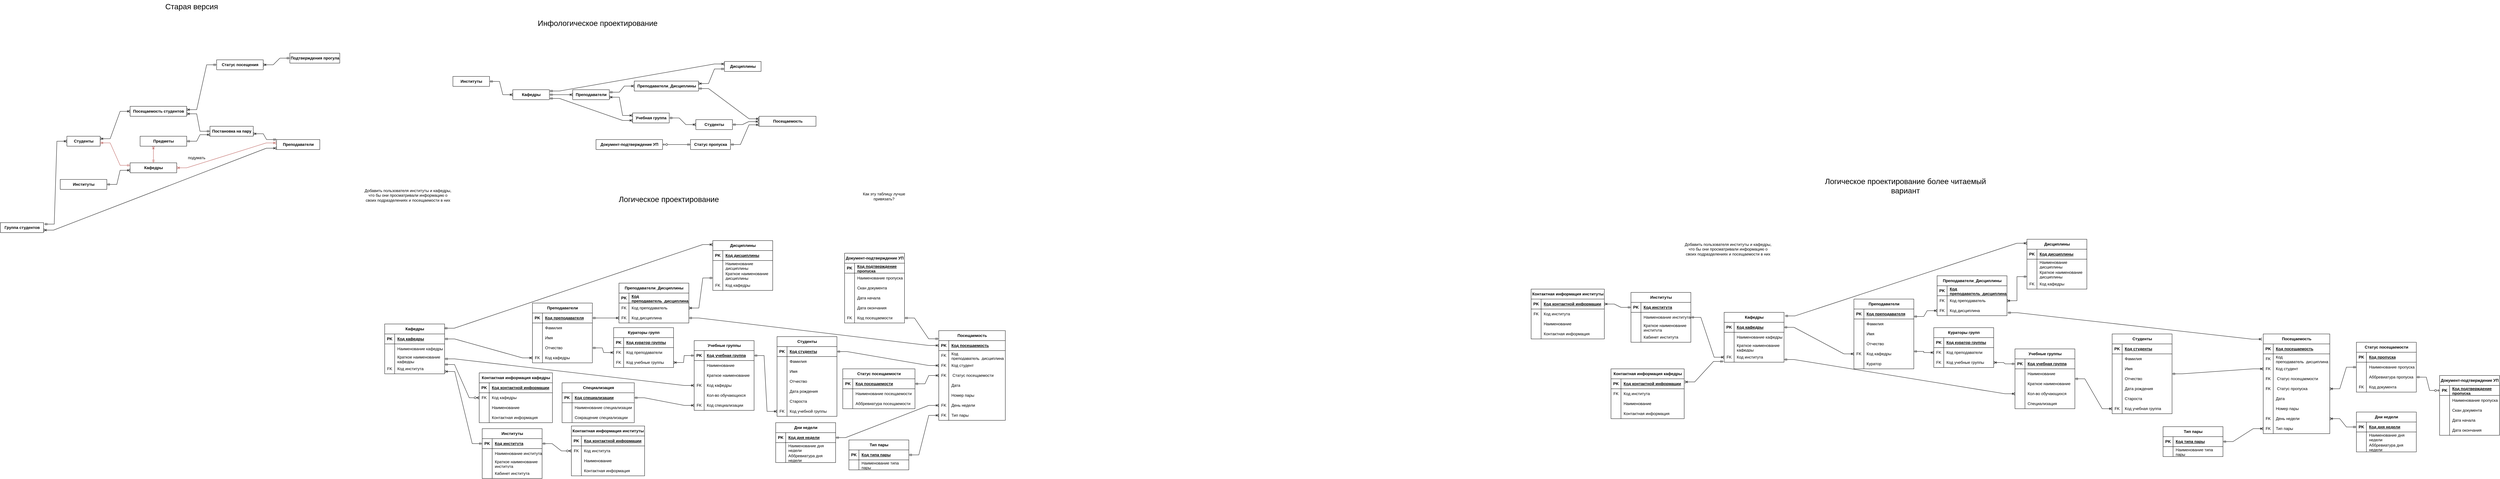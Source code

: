 <mxfile version="22.1.21" type="device">
  <diagram name="Страница — 1" id="5VkG23zmR5DfTRvX0yPb">
    <mxGraphModel dx="2749" dy="1072" grid="0" gridSize="10" guides="1" tooltips="1" connect="1" arrows="1" fold="1" page="0" pageScale="1" pageWidth="827" pageHeight="1169" math="0" shadow="0">
      <root>
        <mxCell id="0" />
        <mxCell id="1" parent="0" />
        <mxCell id="0DlNaws-iZ4LQHPRhZHC-1" value="Институты" style="shape=table;startSize=30;container=1;collapsible=1;childLayout=tableLayout;fixedRows=1;rowLines=0;fontStyle=1;align=center;resizeLast=1;html=1;" parent="1" vertex="1" collapsed="1">
          <mxGeometry x="-130" width="110" height="30" as="geometry">
            <mxRectangle x="290" y="120" width="180" height="150" as="alternateBounds" />
          </mxGeometry>
        </mxCell>
        <mxCell id="0DlNaws-iZ4LQHPRhZHC-2" value="" style="shape=tableRow;horizontal=0;startSize=0;swimlaneHead=0;swimlaneBody=0;fillColor=none;collapsible=0;dropTarget=0;points=[[0,0.5],[1,0.5]];portConstraint=eastwest;top=0;left=0;right=0;bottom=1;" parent="0DlNaws-iZ4LQHPRhZHC-1" vertex="1">
          <mxGeometry y="30" width="180" height="30" as="geometry" />
        </mxCell>
        <mxCell id="0DlNaws-iZ4LQHPRhZHC-3" value="PK" style="shape=partialRectangle;connectable=0;fillColor=none;top=0;left=0;bottom=0;right=0;fontStyle=1;overflow=hidden;whiteSpace=wrap;html=1;" parent="0DlNaws-iZ4LQHPRhZHC-2" vertex="1">
          <mxGeometry width="30" height="30" as="geometry">
            <mxRectangle width="30" height="30" as="alternateBounds" />
          </mxGeometry>
        </mxCell>
        <mxCell id="0DlNaws-iZ4LQHPRhZHC-4" value="UniqueID" style="shape=partialRectangle;connectable=0;fillColor=none;top=0;left=0;bottom=0;right=0;align=left;spacingLeft=6;fontStyle=5;overflow=hidden;whiteSpace=wrap;html=1;" parent="0DlNaws-iZ4LQHPRhZHC-2" vertex="1">
          <mxGeometry x="30" width="150" height="30" as="geometry">
            <mxRectangle width="150" height="30" as="alternateBounds" />
          </mxGeometry>
        </mxCell>
        <mxCell id="0DlNaws-iZ4LQHPRhZHC-5" value="" style="shape=tableRow;horizontal=0;startSize=0;swimlaneHead=0;swimlaneBody=0;fillColor=none;collapsible=0;dropTarget=0;points=[[0,0.5],[1,0.5]];portConstraint=eastwest;top=0;left=0;right=0;bottom=0;" parent="0DlNaws-iZ4LQHPRhZHC-1" vertex="1">
          <mxGeometry y="60" width="180" height="30" as="geometry" />
        </mxCell>
        <mxCell id="0DlNaws-iZ4LQHPRhZHC-6" value="" style="shape=partialRectangle;connectable=0;fillColor=none;top=0;left=0;bottom=0;right=0;editable=1;overflow=hidden;whiteSpace=wrap;html=1;" parent="0DlNaws-iZ4LQHPRhZHC-5" vertex="1">
          <mxGeometry width="30" height="30" as="geometry">
            <mxRectangle width="30" height="30" as="alternateBounds" />
          </mxGeometry>
        </mxCell>
        <mxCell id="0DlNaws-iZ4LQHPRhZHC-7" value="Row 1" style="shape=partialRectangle;connectable=0;fillColor=none;top=0;left=0;bottom=0;right=0;align=left;spacingLeft=6;overflow=hidden;whiteSpace=wrap;html=1;" parent="0DlNaws-iZ4LQHPRhZHC-5" vertex="1">
          <mxGeometry x="30" width="150" height="30" as="geometry">
            <mxRectangle width="150" height="30" as="alternateBounds" />
          </mxGeometry>
        </mxCell>
        <mxCell id="0DlNaws-iZ4LQHPRhZHC-8" value="" style="shape=tableRow;horizontal=0;startSize=0;swimlaneHead=0;swimlaneBody=0;fillColor=none;collapsible=0;dropTarget=0;points=[[0,0.5],[1,0.5]];portConstraint=eastwest;top=0;left=0;right=0;bottom=0;" parent="0DlNaws-iZ4LQHPRhZHC-1" vertex="1">
          <mxGeometry y="90" width="180" height="30" as="geometry" />
        </mxCell>
        <mxCell id="0DlNaws-iZ4LQHPRhZHC-9" value="" style="shape=partialRectangle;connectable=0;fillColor=none;top=0;left=0;bottom=0;right=0;editable=1;overflow=hidden;whiteSpace=wrap;html=1;" parent="0DlNaws-iZ4LQHPRhZHC-8" vertex="1">
          <mxGeometry width="30" height="30" as="geometry">
            <mxRectangle width="30" height="30" as="alternateBounds" />
          </mxGeometry>
        </mxCell>
        <mxCell id="0DlNaws-iZ4LQHPRhZHC-10" value="Row 2" style="shape=partialRectangle;connectable=0;fillColor=none;top=0;left=0;bottom=0;right=0;align=left;spacingLeft=6;overflow=hidden;whiteSpace=wrap;html=1;" parent="0DlNaws-iZ4LQHPRhZHC-8" vertex="1">
          <mxGeometry x="30" width="150" height="30" as="geometry">
            <mxRectangle width="150" height="30" as="alternateBounds" />
          </mxGeometry>
        </mxCell>
        <mxCell id="0DlNaws-iZ4LQHPRhZHC-11" value="" style="shape=tableRow;horizontal=0;startSize=0;swimlaneHead=0;swimlaneBody=0;fillColor=none;collapsible=0;dropTarget=0;points=[[0,0.5],[1,0.5]];portConstraint=eastwest;top=0;left=0;right=0;bottom=0;" parent="0DlNaws-iZ4LQHPRhZHC-1" vertex="1">
          <mxGeometry y="120" width="180" height="30" as="geometry" />
        </mxCell>
        <mxCell id="0DlNaws-iZ4LQHPRhZHC-12" value="" style="shape=partialRectangle;connectable=0;fillColor=none;top=0;left=0;bottom=0;right=0;editable=1;overflow=hidden;whiteSpace=wrap;html=1;" parent="0DlNaws-iZ4LQHPRhZHC-11" vertex="1">
          <mxGeometry width="30" height="30" as="geometry">
            <mxRectangle width="30" height="30" as="alternateBounds" />
          </mxGeometry>
        </mxCell>
        <mxCell id="0DlNaws-iZ4LQHPRhZHC-13" value="Row 3" style="shape=partialRectangle;connectable=0;fillColor=none;top=0;left=0;bottom=0;right=0;align=left;spacingLeft=6;overflow=hidden;whiteSpace=wrap;html=1;" parent="0DlNaws-iZ4LQHPRhZHC-11" vertex="1">
          <mxGeometry x="30" width="150" height="30" as="geometry">
            <mxRectangle width="150" height="30" as="alternateBounds" />
          </mxGeometry>
        </mxCell>
        <mxCell id="0DlNaws-iZ4LQHPRhZHC-40" value="Кафедры" style="shape=table;startSize=30;container=1;collapsible=1;childLayout=tableLayout;fixedRows=1;rowLines=0;fontStyle=1;align=center;resizeLast=1;html=1;" parent="1" vertex="1" collapsed="1">
          <mxGeometry x="50" y="40" width="110" height="30" as="geometry">
            <mxRectangle x="290" y="120" width="180" height="150" as="alternateBounds" />
          </mxGeometry>
        </mxCell>
        <mxCell id="0DlNaws-iZ4LQHPRhZHC-41" value="" style="shape=tableRow;horizontal=0;startSize=0;swimlaneHead=0;swimlaneBody=0;fillColor=none;collapsible=0;dropTarget=0;points=[[0,0.5],[1,0.5]];portConstraint=eastwest;top=0;left=0;right=0;bottom=1;" parent="0DlNaws-iZ4LQHPRhZHC-40" vertex="1">
          <mxGeometry y="30" width="180" height="30" as="geometry" />
        </mxCell>
        <mxCell id="0DlNaws-iZ4LQHPRhZHC-42" value="PK" style="shape=partialRectangle;connectable=0;fillColor=none;top=0;left=0;bottom=0;right=0;fontStyle=1;overflow=hidden;whiteSpace=wrap;html=1;" parent="0DlNaws-iZ4LQHPRhZHC-41" vertex="1">
          <mxGeometry width="30" height="30" as="geometry">
            <mxRectangle width="30" height="30" as="alternateBounds" />
          </mxGeometry>
        </mxCell>
        <mxCell id="0DlNaws-iZ4LQHPRhZHC-43" value="UniqueID" style="shape=partialRectangle;connectable=0;fillColor=none;top=0;left=0;bottom=0;right=0;align=left;spacingLeft=6;fontStyle=5;overflow=hidden;whiteSpace=wrap;html=1;" parent="0DlNaws-iZ4LQHPRhZHC-41" vertex="1">
          <mxGeometry x="30" width="150" height="30" as="geometry">
            <mxRectangle width="150" height="30" as="alternateBounds" />
          </mxGeometry>
        </mxCell>
        <mxCell id="0DlNaws-iZ4LQHPRhZHC-44" value="" style="shape=tableRow;horizontal=0;startSize=0;swimlaneHead=0;swimlaneBody=0;fillColor=none;collapsible=0;dropTarget=0;points=[[0,0.5],[1,0.5]];portConstraint=eastwest;top=0;left=0;right=0;bottom=0;" parent="0DlNaws-iZ4LQHPRhZHC-40" vertex="1">
          <mxGeometry y="60" width="180" height="30" as="geometry" />
        </mxCell>
        <mxCell id="0DlNaws-iZ4LQHPRhZHC-45" value="" style="shape=partialRectangle;connectable=0;fillColor=none;top=0;left=0;bottom=0;right=0;editable=1;overflow=hidden;whiteSpace=wrap;html=1;" parent="0DlNaws-iZ4LQHPRhZHC-44" vertex="1">
          <mxGeometry width="30" height="30" as="geometry">
            <mxRectangle width="30" height="30" as="alternateBounds" />
          </mxGeometry>
        </mxCell>
        <mxCell id="0DlNaws-iZ4LQHPRhZHC-46" value="Row 1" style="shape=partialRectangle;connectable=0;fillColor=none;top=0;left=0;bottom=0;right=0;align=left;spacingLeft=6;overflow=hidden;whiteSpace=wrap;html=1;" parent="0DlNaws-iZ4LQHPRhZHC-44" vertex="1">
          <mxGeometry x="30" width="150" height="30" as="geometry">
            <mxRectangle width="150" height="30" as="alternateBounds" />
          </mxGeometry>
        </mxCell>
        <mxCell id="0DlNaws-iZ4LQHPRhZHC-47" value="" style="shape=tableRow;horizontal=0;startSize=0;swimlaneHead=0;swimlaneBody=0;fillColor=none;collapsible=0;dropTarget=0;points=[[0,0.5],[1,0.5]];portConstraint=eastwest;top=0;left=0;right=0;bottom=0;" parent="0DlNaws-iZ4LQHPRhZHC-40" vertex="1">
          <mxGeometry y="90" width="180" height="30" as="geometry" />
        </mxCell>
        <mxCell id="0DlNaws-iZ4LQHPRhZHC-48" value="" style="shape=partialRectangle;connectable=0;fillColor=none;top=0;left=0;bottom=0;right=0;editable=1;overflow=hidden;whiteSpace=wrap;html=1;" parent="0DlNaws-iZ4LQHPRhZHC-47" vertex="1">
          <mxGeometry width="30" height="30" as="geometry">
            <mxRectangle width="30" height="30" as="alternateBounds" />
          </mxGeometry>
        </mxCell>
        <mxCell id="0DlNaws-iZ4LQHPRhZHC-49" value="Row 2" style="shape=partialRectangle;connectable=0;fillColor=none;top=0;left=0;bottom=0;right=0;align=left;spacingLeft=6;overflow=hidden;whiteSpace=wrap;html=1;" parent="0DlNaws-iZ4LQHPRhZHC-47" vertex="1">
          <mxGeometry x="30" width="150" height="30" as="geometry">
            <mxRectangle width="150" height="30" as="alternateBounds" />
          </mxGeometry>
        </mxCell>
        <mxCell id="0DlNaws-iZ4LQHPRhZHC-50" value="" style="shape=tableRow;horizontal=0;startSize=0;swimlaneHead=0;swimlaneBody=0;fillColor=none;collapsible=0;dropTarget=0;points=[[0,0.5],[1,0.5]];portConstraint=eastwest;top=0;left=0;right=0;bottom=0;" parent="0DlNaws-iZ4LQHPRhZHC-40" vertex="1">
          <mxGeometry y="120" width="180" height="30" as="geometry" />
        </mxCell>
        <mxCell id="0DlNaws-iZ4LQHPRhZHC-51" value="" style="shape=partialRectangle;connectable=0;fillColor=none;top=0;left=0;bottom=0;right=0;editable=1;overflow=hidden;whiteSpace=wrap;html=1;" parent="0DlNaws-iZ4LQHPRhZHC-50" vertex="1">
          <mxGeometry width="30" height="30" as="geometry">
            <mxRectangle width="30" height="30" as="alternateBounds" />
          </mxGeometry>
        </mxCell>
        <mxCell id="0DlNaws-iZ4LQHPRhZHC-52" value="Row 3" style="shape=partialRectangle;connectable=0;fillColor=none;top=0;left=0;bottom=0;right=0;align=left;spacingLeft=6;overflow=hidden;whiteSpace=wrap;html=1;" parent="0DlNaws-iZ4LQHPRhZHC-50" vertex="1">
          <mxGeometry x="30" width="150" height="30" as="geometry">
            <mxRectangle width="150" height="30" as="alternateBounds" />
          </mxGeometry>
        </mxCell>
        <mxCell id="0DlNaws-iZ4LQHPRhZHC-53" value="" style="edgeStyle=entityRelationEdgeStyle;fontSize=12;html=1;endArrow=ERoneToMany;endFill=0;rounded=0;exitX=1;exitY=0.5;exitDx=0;exitDy=0;entryX=0;entryY=0.5;entryDx=0;entryDy=0;startArrow=ERmandOne;startFill=0;" parent="1" source="0DlNaws-iZ4LQHPRhZHC-1" target="0DlNaws-iZ4LQHPRhZHC-40" edge="1">
          <mxGeometry width="100" height="100" relative="1" as="geometry">
            <mxPoint x="110" y="200" as="sourcePoint" />
            <mxPoint x="210" y="100" as="targetPoint" />
          </mxGeometry>
        </mxCell>
        <mxCell id="0DlNaws-iZ4LQHPRhZHC-54" value="Посещаемость" style="shape=table;startSize=30;container=1;collapsible=1;childLayout=tableLayout;fixedRows=1;rowLines=0;fontStyle=1;align=center;resizeLast=1;html=1;" parent="1" vertex="1" collapsed="1">
          <mxGeometry x="790" y="120" width="171" height="30" as="geometry">
            <mxRectangle x="290" y="120" width="180" height="150" as="alternateBounds" />
          </mxGeometry>
        </mxCell>
        <mxCell id="0DlNaws-iZ4LQHPRhZHC-55" value="" style="shape=tableRow;horizontal=0;startSize=0;swimlaneHead=0;swimlaneBody=0;fillColor=none;collapsible=0;dropTarget=0;points=[[0,0.5],[1,0.5]];portConstraint=eastwest;top=0;left=0;right=0;bottom=1;" parent="0DlNaws-iZ4LQHPRhZHC-54" vertex="1">
          <mxGeometry y="30" width="180" height="30" as="geometry" />
        </mxCell>
        <mxCell id="0DlNaws-iZ4LQHPRhZHC-56" value="PK" style="shape=partialRectangle;connectable=0;fillColor=none;top=0;left=0;bottom=0;right=0;fontStyle=1;overflow=hidden;whiteSpace=wrap;html=1;" parent="0DlNaws-iZ4LQHPRhZHC-55" vertex="1">
          <mxGeometry width="30" height="30" as="geometry">
            <mxRectangle width="30" height="30" as="alternateBounds" />
          </mxGeometry>
        </mxCell>
        <mxCell id="0DlNaws-iZ4LQHPRhZHC-57" value="UniqueID" style="shape=partialRectangle;connectable=0;fillColor=none;top=0;left=0;bottom=0;right=0;align=left;spacingLeft=6;fontStyle=5;overflow=hidden;whiteSpace=wrap;html=1;" parent="0DlNaws-iZ4LQHPRhZHC-55" vertex="1">
          <mxGeometry x="30" width="150" height="30" as="geometry">
            <mxRectangle width="150" height="30" as="alternateBounds" />
          </mxGeometry>
        </mxCell>
        <mxCell id="0DlNaws-iZ4LQHPRhZHC-58" value="" style="shape=tableRow;horizontal=0;startSize=0;swimlaneHead=0;swimlaneBody=0;fillColor=none;collapsible=0;dropTarget=0;points=[[0,0.5],[1,0.5]];portConstraint=eastwest;top=0;left=0;right=0;bottom=0;" parent="0DlNaws-iZ4LQHPRhZHC-54" vertex="1">
          <mxGeometry y="60" width="180" height="30" as="geometry" />
        </mxCell>
        <mxCell id="0DlNaws-iZ4LQHPRhZHC-59" value="" style="shape=partialRectangle;connectable=0;fillColor=none;top=0;left=0;bottom=0;right=0;editable=1;overflow=hidden;whiteSpace=wrap;html=1;" parent="0DlNaws-iZ4LQHPRhZHC-58" vertex="1">
          <mxGeometry width="30" height="30" as="geometry">
            <mxRectangle width="30" height="30" as="alternateBounds" />
          </mxGeometry>
        </mxCell>
        <mxCell id="0DlNaws-iZ4LQHPRhZHC-60" value="Row 1" style="shape=partialRectangle;connectable=0;fillColor=none;top=0;left=0;bottom=0;right=0;align=left;spacingLeft=6;overflow=hidden;whiteSpace=wrap;html=1;" parent="0DlNaws-iZ4LQHPRhZHC-58" vertex="1">
          <mxGeometry x="30" width="150" height="30" as="geometry">
            <mxRectangle width="150" height="30" as="alternateBounds" />
          </mxGeometry>
        </mxCell>
        <mxCell id="0DlNaws-iZ4LQHPRhZHC-61" value="" style="shape=tableRow;horizontal=0;startSize=0;swimlaneHead=0;swimlaneBody=0;fillColor=none;collapsible=0;dropTarget=0;points=[[0,0.5],[1,0.5]];portConstraint=eastwest;top=0;left=0;right=0;bottom=0;" parent="0DlNaws-iZ4LQHPRhZHC-54" vertex="1">
          <mxGeometry y="90" width="180" height="30" as="geometry" />
        </mxCell>
        <mxCell id="0DlNaws-iZ4LQHPRhZHC-62" value="" style="shape=partialRectangle;connectable=0;fillColor=none;top=0;left=0;bottom=0;right=0;editable=1;overflow=hidden;whiteSpace=wrap;html=1;" parent="0DlNaws-iZ4LQHPRhZHC-61" vertex="1">
          <mxGeometry width="30" height="30" as="geometry">
            <mxRectangle width="30" height="30" as="alternateBounds" />
          </mxGeometry>
        </mxCell>
        <mxCell id="0DlNaws-iZ4LQHPRhZHC-63" value="Row 2" style="shape=partialRectangle;connectable=0;fillColor=none;top=0;left=0;bottom=0;right=0;align=left;spacingLeft=6;overflow=hidden;whiteSpace=wrap;html=1;" parent="0DlNaws-iZ4LQHPRhZHC-61" vertex="1">
          <mxGeometry x="30" width="150" height="30" as="geometry">
            <mxRectangle width="150" height="30" as="alternateBounds" />
          </mxGeometry>
        </mxCell>
        <mxCell id="0DlNaws-iZ4LQHPRhZHC-64" value="" style="shape=tableRow;horizontal=0;startSize=0;swimlaneHead=0;swimlaneBody=0;fillColor=none;collapsible=0;dropTarget=0;points=[[0,0.5],[1,0.5]];portConstraint=eastwest;top=0;left=0;right=0;bottom=0;" parent="0DlNaws-iZ4LQHPRhZHC-54" vertex="1">
          <mxGeometry y="120" width="180" height="30" as="geometry" />
        </mxCell>
        <mxCell id="0DlNaws-iZ4LQHPRhZHC-65" value="" style="shape=partialRectangle;connectable=0;fillColor=none;top=0;left=0;bottom=0;right=0;editable=1;overflow=hidden;whiteSpace=wrap;html=1;" parent="0DlNaws-iZ4LQHPRhZHC-64" vertex="1">
          <mxGeometry width="30" height="30" as="geometry">
            <mxRectangle width="30" height="30" as="alternateBounds" />
          </mxGeometry>
        </mxCell>
        <mxCell id="0DlNaws-iZ4LQHPRhZHC-66" value="Row 3" style="shape=partialRectangle;connectable=0;fillColor=none;top=0;left=0;bottom=0;right=0;align=left;spacingLeft=6;overflow=hidden;whiteSpace=wrap;html=1;" parent="0DlNaws-iZ4LQHPRhZHC-64" vertex="1">
          <mxGeometry x="30" width="150" height="30" as="geometry">
            <mxRectangle width="150" height="30" as="alternateBounds" />
          </mxGeometry>
        </mxCell>
        <mxCell id="0DlNaws-iZ4LQHPRhZHC-67" value="Дисциплины" style="shape=table;startSize=30;container=1;collapsible=1;childLayout=tableLayout;fixedRows=1;rowLines=0;fontStyle=1;align=center;resizeLast=1;html=1;" parent="1" vertex="1" collapsed="1">
          <mxGeometry x="686" y="-45" width="110" height="30" as="geometry">
            <mxRectangle x="290" y="120" width="180" height="150" as="alternateBounds" />
          </mxGeometry>
        </mxCell>
        <mxCell id="0DlNaws-iZ4LQHPRhZHC-68" value="" style="shape=tableRow;horizontal=0;startSize=0;swimlaneHead=0;swimlaneBody=0;fillColor=none;collapsible=0;dropTarget=0;points=[[0,0.5],[1,0.5]];portConstraint=eastwest;top=0;left=0;right=0;bottom=1;" parent="0DlNaws-iZ4LQHPRhZHC-67" vertex="1">
          <mxGeometry y="30" width="180" height="30" as="geometry" />
        </mxCell>
        <mxCell id="0DlNaws-iZ4LQHPRhZHC-69" value="PK" style="shape=partialRectangle;connectable=0;fillColor=none;top=0;left=0;bottom=0;right=0;fontStyle=1;overflow=hidden;whiteSpace=wrap;html=1;" parent="0DlNaws-iZ4LQHPRhZHC-68" vertex="1">
          <mxGeometry width="30" height="30" as="geometry">
            <mxRectangle width="30" height="30" as="alternateBounds" />
          </mxGeometry>
        </mxCell>
        <mxCell id="0DlNaws-iZ4LQHPRhZHC-70" value="UniqueID" style="shape=partialRectangle;connectable=0;fillColor=none;top=0;left=0;bottom=0;right=0;align=left;spacingLeft=6;fontStyle=5;overflow=hidden;whiteSpace=wrap;html=1;" parent="0DlNaws-iZ4LQHPRhZHC-68" vertex="1">
          <mxGeometry x="30" width="150" height="30" as="geometry">
            <mxRectangle width="150" height="30" as="alternateBounds" />
          </mxGeometry>
        </mxCell>
        <mxCell id="0DlNaws-iZ4LQHPRhZHC-71" value="" style="shape=tableRow;horizontal=0;startSize=0;swimlaneHead=0;swimlaneBody=0;fillColor=none;collapsible=0;dropTarget=0;points=[[0,0.5],[1,0.5]];portConstraint=eastwest;top=0;left=0;right=0;bottom=0;" parent="0DlNaws-iZ4LQHPRhZHC-67" vertex="1">
          <mxGeometry y="60" width="180" height="30" as="geometry" />
        </mxCell>
        <mxCell id="0DlNaws-iZ4LQHPRhZHC-72" value="" style="shape=partialRectangle;connectable=0;fillColor=none;top=0;left=0;bottom=0;right=0;editable=1;overflow=hidden;whiteSpace=wrap;html=1;" parent="0DlNaws-iZ4LQHPRhZHC-71" vertex="1">
          <mxGeometry width="30" height="30" as="geometry">
            <mxRectangle width="30" height="30" as="alternateBounds" />
          </mxGeometry>
        </mxCell>
        <mxCell id="0DlNaws-iZ4LQHPRhZHC-73" value="Row 1" style="shape=partialRectangle;connectable=0;fillColor=none;top=0;left=0;bottom=0;right=0;align=left;spacingLeft=6;overflow=hidden;whiteSpace=wrap;html=1;" parent="0DlNaws-iZ4LQHPRhZHC-71" vertex="1">
          <mxGeometry x="30" width="150" height="30" as="geometry">
            <mxRectangle width="150" height="30" as="alternateBounds" />
          </mxGeometry>
        </mxCell>
        <mxCell id="0DlNaws-iZ4LQHPRhZHC-74" value="" style="shape=tableRow;horizontal=0;startSize=0;swimlaneHead=0;swimlaneBody=0;fillColor=none;collapsible=0;dropTarget=0;points=[[0,0.5],[1,0.5]];portConstraint=eastwest;top=0;left=0;right=0;bottom=0;" parent="0DlNaws-iZ4LQHPRhZHC-67" vertex="1">
          <mxGeometry y="90" width="180" height="30" as="geometry" />
        </mxCell>
        <mxCell id="0DlNaws-iZ4LQHPRhZHC-75" value="" style="shape=partialRectangle;connectable=0;fillColor=none;top=0;left=0;bottom=0;right=0;editable=1;overflow=hidden;whiteSpace=wrap;html=1;" parent="0DlNaws-iZ4LQHPRhZHC-74" vertex="1">
          <mxGeometry width="30" height="30" as="geometry">
            <mxRectangle width="30" height="30" as="alternateBounds" />
          </mxGeometry>
        </mxCell>
        <mxCell id="0DlNaws-iZ4LQHPRhZHC-76" value="Row 2" style="shape=partialRectangle;connectable=0;fillColor=none;top=0;left=0;bottom=0;right=0;align=left;spacingLeft=6;overflow=hidden;whiteSpace=wrap;html=1;" parent="0DlNaws-iZ4LQHPRhZHC-74" vertex="1">
          <mxGeometry x="30" width="150" height="30" as="geometry">
            <mxRectangle width="150" height="30" as="alternateBounds" />
          </mxGeometry>
        </mxCell>
        <mxCell id="0DlNaws-iZ4LQHPRhZHC-77" value="" style="shape=tableRow;horizontal=0;startSize=0;swimlaneHead=0;swimlaneBody=0;fillColor=none;collapsible=0;dropTarget=0;points=[[0,0.5],[1,0.5]];portConstraint=eastwest;top=0;left=0;right=0;bottom=0;" parent="0DlNaws-iZ4LQHPRhZHC-67" vertex="1">
          <mxGeometry y="120" width="180" height="30" as="geometry" />
        </mxCell>
        <mxCell id="0DlNaws-iZ4LQHPRhZHC-78" value="" style="shape=partialRectangle;connectable=0;fillColor=none;top=0;left=0;bottom=0;right=0;editable=1;overflow=hidden;whiteSpace=wrap;html=1;" parent="0DlNaws-iZ4LQHPRhZHC-77" vertex="1">
          <mxGeometry width="30" height="30" as="geometry">
            <mxRectangle width="30" height="30" as="alternateBounds" />
          </mxGeometry>
        </mxCell>
        <mxCell id="0DlNaws-iZ4LQHPRhZHC-79" value="Row 3" style="shape=partialRectangle;connectable=0;fillColor=none;top=0;left=0;bottom=0;right=0;align=left;spacingLeft=6;overflow=hidden;whiteSpace=wrap;html=1;" parent="0DlNaws-iZ4LQHPRhZHC-77" vertex="1">
          <mxGeometry x="30" width="150" height="30" as="geometry">
            <mxRectangle width="150" height="30" as="alternateBounds" />
          </mxGeometry>
        </mxCell>
        <mxCell id="0DlNaws-iZ4LQHPRhZHC-80" value="" style="edgeStyle=entityRelationEdgeStyle;fontSize=12;html=1;endArrow=ERoneToMany;endFill=0;rounded=0;exitX=1.003;exitY=0.129;exitDx=0;exitDy=0;entryX=0;entryY=0.25;entryDx=0;entryDy=0;startArrow=ERmandOne;startFill=0;exitPerimeter=0;" parent="1" source="0DlNaws-iZ4LQHPRhZHC-40" target="0DlNaws-iZ4LQHPRhZHC-67" edge="1">
          <mxGeometry width="100" height="100" relative="1" as="geometry">
            <mxPoint x="299.5" y="-60" as="sourcePoint" />
            <mxPoint x="379.5" y="-20" as="targetPoint" />
          </mxGeometry>
        </mxCell>
        <mxCell id="0DlNaws-iZ4LQHPRhZHC-81" value="Преподаватели" style="shape=table;startSize=30;container=1;collapsible=1;childLayout=tableLayout;fixedRows=1;rowLines=0;fontStyle=1;align=center;resizeLast=1;html=1;" parent="1" vertex="1" collapsed="1">
          <mxGeometry x="230" y="40" width="110" height="30" as="geometry">
            <mxRectangle x="290" y="120" width="180" height="150" as="alternateBounds" />
          </mxGeometry>
        </mxCell>
        <mxCell id="0DlNaws-iZ4LQHPRhZHC-82" value="" style="shape=tableRow;horizontal=0;startSize=0;swimlaneHead=0;swimlaneBody=0;fillColor=none;collapsible=0;dropTarget=0;points=[[0,0.5],[1,0.5]];portConstraint=eastwest;top=0;left=0;right=0;bottom=1;" parent="0DlNaws-iZ4LQHPRhZHC-81" vertex="1">
          <mxGeometry y="30" width="180" height="30" as="geometry" />
        </mxCell>
        <mxCell id="0DlNaws-iZ4LQHPRhZHC-83" value="PK" style="shape=partialRectangle;connectable=0;fillColor=none;top=0;left=0;bottom=0;right=0;fontStyle=1;overflow=hidden;whiteSpace=wrap;html=1;" parent="0DlNaws-iZ4LQHPRhZHC-82" vertex="1">
          <mxGeometry width="30" height="30" as="geometry">
            <mxRectangle width="30" height="30" as="alternateBounds" />
          </mxGeometry>
        </mxCell>
        <mxCell id="0DlNaws-iZ4LQHPRhZHC-84" value="UniqueID" style="shape=partialRectangle;connectable=0;fillColor=none;top=0;left=0;bottom=0;right=0;align=left;spacingLeft=6;fontStyle=5;overflow=hidden;whiteSpace=wrap;html=1;" parent="0DlNaws-iZ4LQHPRhZHC-82" vertex="1">
          <mxGeometry x="30" width="150" height="30" as="geometry">
            <mxRectangle width="150" height="30" as="alternateBounds" />
          </mxGeometry>
        </mxCell>
        <mxCell id="0DlNaws-iZ4LQHPRhZHC-85" value="" style="shape=tableRow;horizontal=0;startSize=0;swimlaneHead=0;swimlaneBody=0;fillColor=none;collapsible=0;dropTarget=0;points=[[0,0.5],[1,0.5]];portConstraint=eastwest;top=0;left=0;right=0;bottom=0;" parent="0DlNaws-iZ4LQHPRhZHC-81" vertex="1">
          <mxGeometry y="60" width="180" height="30" as="geometry" />
        </mxCell>
        <mxCell id="0DlNaws-iZ4LQHPRhZHC-86" value="" style="shape=partialRectangle;connectable=0;fillColor=none;top=0;left=0;bottom=0;right=0;editable=1;overflow=hidden;whiteSpace=wrap;html=1;" parent="0DlNaws-iZ4LQHPRhZHC-85" vertex="1">
          <mxGeometry width="30" height="30" as="geometry">
            <mxRectangle width="30" height="30" as="alternateBounds" />
          </mxGeometry>
        </mxCell>
        <mxCell id="0DlNaws-iZ4LQHPRhZHC-87" value="Row 1" style="shape=partialRectangle;connectable=0;fillColor=none;top=0;left=0;bottom=0;right=0;align=left;spacingLeft=6;overflow=hidden;whiteSpace=wrap;html=1;" parent="0DlNaws-iZ4LQHPRhZHC-85" vertex="1">
          <mxGeometry x="30" width="150" height="30" as="geometry">
            <mxRectangle width="150" height="30" as="alternateBounds" />
          </mxGeometry>
        </mxCell>
        <mxCell id="0DlNaws-iZ4LQHPRhZHC-88" value="" style="shape=tableRow;horizontal=0;startSize=0;swimlaneHead=0;swimlaneBody=0;fillColor=none;collapsible=0;dropTarget=0;points=[[0,0.5],[1,0.5]];portConstraint=eastwest;top=0;left=0;right=0;bottom=0;" parent="0DlNaws-iZ4LQHPRhZHC-81" vertex="1">
          <mxGeometry y="90" width="180" height="30" as="geometry" />
        </mxCell>
        <mxCell id="0DlNaws-iZ4LQHPRhZHC-89" value="" style="shape=partialRectangle;connectable=0;fillColor=none;top=0;left=0;bottom=0;right=0;editable=1;overflow=hidden;whiteSpace=wrap;html=1;" parent="0DlNaws-iZ4LQHPRhZHC-88" vertex="1">
          <mxGeometry width="30" height="30" as="geometry">
            <mxRectangle width="30" height="30" as="alternateBounds" />
          </mxGeometry>
        </mxCell>
        <mxCell id="0DlNaws-iZ4LQHPRhZHC-90" value="Row 2" style="shape=partialRectangle;connectable=0;fillColor=none;top=0;left=0;bottom=0;right=0;align=left;spacingLeft=6;overflow=hidden;whiteSpace=wrap;html=1;" parent="0DlNaws-iZ4LQHPRhZHC-88" vertex="1">
          <mxGeometry x="30" width="150" height="30" as="geometry">
            <mxRectangle width="150" height="30" as="alternateBounds" />
          </mxGeometry>
        </mxCell>
        <mxCell id="0DlNaws-iZ4LQHPRhZHC-91" value="" style="shape=tableRow;horizontal=0;startSize=0;swimlaneHead=0;swimlaneBody=0;fillColor=none;collapsible=0;dropTarget=0;points=[[0,0.5],[1,0.5]];portConstraint=eastwest;top=0;left=0;right=0;bottom=0;" parent="0DlNaws-iZ4LQHPRhZHC-81" vertex="1">
          <mxGeometry y="120" width="180" height="30" as="geometry" />
        </mxCell>
        <mxCell id="0DlNaws-iZ4LQHPRhZHC-92" value="" style="shape=partialRectangle;connectable=0;fillColor=none;top=0;left=0;bottom=0;right=0;editable=1;overflow=hidden;whiteSpace=wrap;html=1;" parent="0DlNaws-iZ4LQHPRhZHC-91" vertex="1">
          <mxGeometry width="30" height="30" as="geometry">
            <mxRectangle width="30" height="30" as="alternateBounds" />
          </mxGeometry>
        </mxCell>
        <mxCell id="0DlNaws-iZ4LQHPRhZHC-93" value="Row 3" style="shape=partialRectangle;connectable=0;fillColor=none;top=0;left=0;bottom=0;right=0;align=left;spacingLeft=6;overflow=hidden;whiteSpace=wrap;html=1;" parent="0DlNaws-iZ4LQHPRhZHC-91" vertex="1">
          <mxGeometry x="30" width="150" height="30" as="geometry">
            <mxRectangle width="150" height="30" as="alternateBounds" />
          </mxGeometry>
        </mxCell>
        <mxCell id="0DlNaws-iZ4LQHPRhZHC-94" value="" style="edgeStyle=entityRelationEdgeStyle;fontSize=12;html=1;endArrow=ERoneToMany;endFill=0;rounded=0;exitX=1;exitY=0.5;exitDx=0;exitDy=0;entryX=0;entryY=0.5;entryDx=0;entryDy=0;startArrow=ERmandOne;startFill=0;" parent="1" source="0DlNaws-iZ4LQHPRhZHC-40" target="0DlNaws-iZ4LQHPRhZHC-81" edge="1">
          <mxGeometry width="100" height="100" relative="1" as="geometry">
            <mxPoint x="290" y="5" as="sourcePoint" />
            <mxPoint x="380" y="-15" as="targetPoint" />
          </mxGeometry>
        </mxCell>
        <mxCell id="0DlNaws-iZ4LQHPRhZHC-110" value="" style="edgeStyle=entityRelationEdgeStyle;fontSize=12;html=1;endArrow=ERoneToMany;endFill=0;rounded=0;exitX=1;exitY=0.25;exitDx=0;exitDy=0;startArrow=ERmandOne;startFill=0;entryX=0;entryY=0.5;entryDx=0;entryDy=0;" parent="1" source="0DlNaws-iZ4LQHPRhZHC-81" target="0DlNaws-iZ4LQHPRhZHC-1167" edge="1">
          <mxGeometry width="100" height="100" relative="1" as="geometry">
            <mxPoint x="260" y="13" as="sourcePoint" />
            <mxPoint x="700" y="100" as="targetPoint" />
          </mxGeometry>
        </mxCell>
        <mxCell id="0DlNaws-iZ4LQHPRhZHC-111" value="Студенты" style="shape=table;startSize=30;container=1;collapsible=1;childLayout=tableLayout;fixedRows=1;rowLines=0;fontStyle=1;align=center;resizeLast=1;html=1;" parent="1" vertex="1" collapsed="1">
          <mxGeometry x="600" y="130" width="110" height="30" as="geometry">
            <mxRectangle x="290" y="120" width="180" height="150" as="alternateBounds" />
          </mxGeometry>
        </mxCell>
        <mxCell id="0DlNaws-iZ4LQHPRhZHC-112" value="" style="shape=tableRow;horizontal=0;startSize=0;swimlaneHead=0;swimlaneBody=0;fillColor=none;collapsible=0;dropTarget=0;points=[[0,0.5],[1,0.5]];portConstraint=eastwest;top=0;left=0;right=0;bottom=1;" parent="0DlNaws-iZ4LQHPRhZHC-111" vertex="1">
          <mxGeometry y="30" width="180" height="30" as="geometry" />
        </mxCell>
        <mxCell id="0DlNaws-iZ4LQHPRhZHC-113" value="PK" style="shape=partialRectangle;connectable=0;fillColor=none;top=0;left=0;bottom=0;right=0;fontStyle=1;overflow=hidden;whiteSpace=wrap;html=1;" parent="0DlNaws-iZ4LQHPRhZHC-112" vertex="1">
          <mxGeometry width="30" height="30" as="geometry">
            <mxRectangle width="30" height="30" as="alternateBounds" />
          </mxGeometry>
        </mxCell>
        <mxCell id="0DlNaws-iZ4LQHPRhZHC-114" value="UniqueID" style="shape=partialRectangle;connectable=0;fillColor=none;top=0;left=0;bottom=0;right=0;align=left;spacingLeft=6;fontStyle=5;overflow=hidden;whiteSpace=wrap;html=1;" parent="0DlNaws-iZ4LQHPRhZHC-112" vertex="1">
          <mxGeometry x="30" width="150" height="30" as="geometry">
            <mxRectangle width="150" height="30" as="alternateBounds" />
          </mxGeometry>
        </mxCell>
        <mxCell id="0DlNaws-iZ4LQHPRhZHC-115" value="" style="shape=tableRow;horizontal=0;startSize=0;swimlaneHead=0;swimlaneBody=0;fillColor=none;collapsible=0;dropTarget=0;points=[[0,0.5],[1,0.5]];portConstraint=eastwest;top=0;left=0;right=0;bottom=0;" parent="0DlNaws-iZ4LQHPRhZHC-111" vertex="1">
          <mxGeometry y="60" width="180" height="30" as="geometry" />
        </mxCell>
        <mxCell id="0DlNaws-iZ4LQHPRhZHC-116" value="" style="shape=partialRectangle;connectable=0;fillColor=none;top=0;left=0;bottom=0;right=0;editable=1;overflow=hidden;whiteSpace=wrap;html=1;" parent="0DlNaws-iZ4LQHPRhZHC-115" vertex="1">
          <mxGeometry width="30" height="30" as="geometry">
            <mxRectangle width="30" height="30" as="alternateBounds" />
          </mxGeometry>
        </mxCell>
        <mxCell id="0DlNaws-iZ4LQHPRhZHC-117" value="Row 1" style="shape=partialRectangle;connectable=0;fillColor=none;top=0;left=0;bottom=0;right=0;align=left;spacingLeft=6;overflow=hidden;whiteSpace=wrap;html=1;" parent="0DlNaws-iZ4LQHPRhZHC-115" vertex="1">
          <mxGeometry x="30" width="150" height="30" as="geometry">
            <mxRectangle width="150" height="30" as="alternateBounds" />
          </mxGeometry>
        </mxCell>
        <mxCell id="0DlNaws-iZ4LQHPRhZHC-118" value="" style="shape=tableRow;horizontal=0;startSize=0;swimlaneHead=0;swimlaneBody=0;fillColor=none;collapsible=0;dropTarget=0;points=[[0,0.5],[1,0.5]];portConstraint=eastwest;top=0;left=0;right=0;bottom=0;" parent="0DlNaws-iZ4LQHPRhZHC-111" vertex="1">
          <mxGeometry y="90" width="180" height="30" as="geometry" />
        </mxCell>
        <mxCell id="0DlNaws-iZ4LQHPRhZHC-119" value="" style="shape=partialRectangle;connectable=0;fillColor=none;top=0;left=0;bottom=0;right=0;editable=1;overflow=hidden;whiteSpace=wrap;html=1;" parent="0DlNaws-iZ4LQHPRhZHC-118" vertex="1">
          <mxGeometry width="30" height="30" as="geometry">
            <mxRectangle width="30" height="30" as="alternateBounds" />
          </mxGeometry>
        </mxCell>
        <mxCell id="0DlNaws-iZ4LQHPRhZHC-120" value="Row 2" style="shape=partialRectangle;connectable=0;fillColor=none;top=0;left=0;bottom=0;right=0;align=left;spacingLeft=6;overflow=hidden;whiteSpace=wrap;html=1;" parent="0DlNaws-iZ4LQHPRhZHC-118" vertex="1">
          <mxGeometry x="30" width="150" height="30" as="geometry">
            <mxRectangle width="150" height="30" as="alternateBounds" />
          </mxGeometry>
        </mxCell>
        <mxCell id="0DlNaws-iZ4LQHPRhZHC-121" value="" style="shape=tableRow;horizontal=0;startSize=0;swimlaneHead=0;swimlaneBody=0;fillColor=none;collapsible=0;dropTarget=0;points=[[0,0.5],[1,0.5]];portConstraint=eastwest;top=0;left=0;right=0;bottom=0;" parent="0DlNaws-iZ4LQHPRhZHC-111" vertex="1">
          <mxGeometry y="120" width="180" height="30" as="geometry" />
        </mxCell>
        <mxCell id="0DlNaws-iZ4LQHPRhZHC-122" value="" style="shape=partialRectangle;connectable=0;fillColor=none;top=0;left=0;bottom=0;right=0;editable=1;overflow=hidden;whiteSpace=wrap;html=1;" parent="0DlNaws-iZ4LQHPRhZHC-121" vertex="1">
          <mxGeometry width="30" height="30" as="geometry">
            <mxRectangle width="30" height="30" as="alternateBounds" />
          </mxGeometry>
        </mxCell>
        <mxCell id="0DlNaws-iZ4LQHPRhZHC-123" value="Row 3" style="shape=partialRectangle;connectable=0;fillColor=none;top=0;left=0;bottom=0;right=0;align=left;spacingLeft=6;overflow=hidden;whiteSpace=wrap;html=1;" parent="0DlNaws-iZ4LQHPRhZHC-121" vertex="1">
          <mxGeometry x="30" width="150" height="30" as="geometry">
            <mxRectangle width="150" height="30" as="alternateBounds" />
          </mxGeometry>
        </mxCell>
        <mxCell id="0DlNaws-iZ4LQHPRhZHC-124" value="Учебная группа" style="shape=table;startSize=30;container=1;collapsible=1;childLayout=tableLayout;fixedRows=1;rowLines=0;fontStyle=1;align=center;resizeLast=1;html=1;" parent="1" vertex="1" collapsed="1">
          <mxGeometry x="410" y="110" width="110" height="30" as="geometry">
            <mxRectangle x="290" y="120" width="180" height="150" as="alternateBounds" />
          </mxGeometry>
        </mxCell>
        <mxCell id="0DlNaws-iZ4LQHPRhZHC-125" value="" style="shape=tableRow;horizontal=0;startSize=0;swimlaneHead=0;swimlaneBody=0;fillColor=none;collapsible=0;dropTarget=0;points=[[0,0.5],[1,0.5]];portConstraint=eastwest;top=0;left=0;right=0;bottom=1;" parent="0DlNaws-iZ4LQHPRhZHC-124" vertex="1">
          <mxGeometry y="30" width="180" height="30" as="geometry" />
        </mxCell>
        <mxCell id="0DlNaws-iZ4LQHPRhZHC-126" value="PK" style="shape=partialRectangle;connectable=0;fillColor=none;top=0;left=0;bottom=0;right=0;fontStyle=1;overflow=hidden;whiteSpace=wrap;html=1;" parent="0DlNaws-iZ4LQHPRhZHC-125" vertex="1">
          <mxGeometry width="30" height="30" as="geometry">
            <mxRectangle width="30" height="30" as="alternateBounds" />
          </mxGeometry>
        </mxCell>
        <mxCell id="0DlNaws-iZ4LQHPRhZHC-127" value="UniqueID" style="shape=partialRectangle;connectable=0;fillColor=none;top=0;left=0;bottom=0;right=0;align=left;spacingLeft=6;fontStyle=5;overflow=hidden;whiteSpace=wrap;html=1;" parent="0DlNaws-iZ4LQHPRhZHC-125" vertex="1">
          <mxGeometry x="30" width="150" height="30" as="geometry">
            <mxRectangle width="150" height="30" as="alternateBounds" />
          </mxGeometry>
        </mxCell>
        <mxCell id="0DlNaws-iZ4LQHPRhZHC-128" value="" style="shape=tableRow;horizontal=0;startSize=0;swimlaneHead=0;swimlaneBody=0;fillColor=none;collapsible=0;dropTarget=0;points=[[0,0.5],[1,0.5]];portConstraint=eastwest;top=0;left=0;right=0;bottom=0;" parent="0DlNaws-iZ4LQHPRhZHC-124" vertex="1">
          <mxGeometry y="60" width="180" height="30" as="geometry" />
        </mxCell>
        <mxCell id="0DlNaws-iZ4LQHPRhZHC-129" value="" style="shape=partialRectangle;connectable=0;fillColor=none;top=0;left=0;bottom=0;right=0;editable=1;overflow=hidden;whiteSpace=wrap;html=1;" parent="0DlNaws-iZ4LQHPRhZHC-128" vertex="1">
          <mxGeometry width="30" height="30" as="geometry">
            <mxRectangle width="30" height="30" as="alternateBounds" />
          </mxGeometry>
        </mxCell>
        <mxCell id="0DlNaws-iZ4LQHPRhZHC-130" value="Row 1" style="shape=partialRectangle;connectable=0;fillColor=none;top=0;left=0;bottom=0;right=0;align=left;spacingLeft=6;overflow=hidden;whiteSpace=wrap;html=1;" parent="0DlNaws-iZ4LQHPRhZHC-128" vertex="1">
          <mxGeometry x="30" width="150" height="30" as="geometry">
            <mxRectangle width="150" height="30" as="alternateBounds" />
          </mxGeometry>
        </mxCell>
        <mxCell id="0DlNaws-iZ4LQHPRhZHC-131" value="" style="shape=tableRow;horizontal=0;startSize=0;swimlaneHead=0;swimlaneBody=0;fillColor=none;collapsible=0;dropTarget=0;points=[[0,0.5],[1,0.5]];portConstraint=eastwest;top=0;left=0;right=0;bottom=0;" parent="0DlNaws-iZ4LQHPRhZHC-124" vertex="1">
          <mxGeometry y="90" width="180" height="30" as="geometry" />
        </mxCell>
        <mxCell id="0DlNaws-iZ4LQHPRhZHC-132" value="" style="shape=partialRectangle;connectable=0;fillColor=none;top=0;left=0;bottom=0;right=0;editable=1;overflow=hidden;whiteSpace=wrap;html=1;" parent="0DlNaws-iZ4LQHPRhZHC-131" vertex="1">
          <mxGeometry width="30" height="30" as="geometry">
            <mxRectangle width="30" height="30" as="alternateBounds" />
          </mxGeometry>
        </mxCell>
        <mxCell id="0DlNaws-iZ4LQHPRhZHC-133" value="Row 2" style="shape=partialRectangle;connectable=0;fillColor=none;top=0;left=0;bottom=0;right=0;align=left;spacingLeft=6;overflow=hidden;whiteSpace=wrap;html=1;" parent="0DlNaws-iZ4LQHPRhZHC-131" vertex="1">
          <mxGeometry x="30" width="150" height="30" as="geometry">
            <mxRectangle width="150" height="30" as="alternateBounds" />
          </mxGeometry>
        </mxCell>
        <mxCell id="0DlNaws-iZ4LQHPRhZHC-134" value="" style="shape=tableRow;horizontal=0;startSize=0;swimlaneHead=0;swimlaneBody=0;fillColor=none;collapsible=0;dropTarget=0;points=[[0,0.5],[1,0.5]];portConstraint=eastwest;top=0;left=0;right=0;bottom=0;" parent="0DlNaws-iZ4LQHPRhZHC-124" vertex="1">
          <mxGeometry y="120" width="180" height="30" as="geometry" />
        </mxCell>
        <mxCell id="0DlNaws-iZ4LQHPRhZHC-135" value="" style="shape=partialRectangle;connectable=0;fillColor=none;top=0;left=0;bottom=0;right=0;editable=1;overflow=hidden;whiteSpace=wrap;html=1;" parent="0DlNaws-iZ4LQHPRhZHC-134" vertex="1">
          <mxGeometry width="30" height="30" as="geometry">
            <mxRectangle width="30" height="30" as="alternateBounds" />
          </mxGeometry>
        </mxCell>
        <mxCell id="0DlNaws-iZ4LQHPRhZHC-136" value="Row 3" style="shape=partialRectangle;connectable=0;fillColor=none;top=0;left=0;bottom=0;right=0;align=left;spacingLeft=6;overflow=hidden;whiteSpace=wrap;html=1;" parent="0DlNaws-iZ4LQHPRhZHC-134" vertex="1">
          <mxGeometry x="30" width="150" height="30" as="geometry">
            <mxRectangle width="150" height="30" as="alternateBounds" />
          </mxGeometry>
        </mxCell>
        <mxCell id="0DlNaws-iZ4LQHPRhZHC-139" value="" style="edgeStyle=entityRelationEdgeStyle;fontSize=12;html=1;endArrow=ERoneToMany;endFill=0;rounded=0;startArrow=ERmandOne;startFill=0;entryX=0;entryY=0.5;entryDx=0;entryDy=0;exitX=1;exitY=0.5;exitDx=0;exitDy=0;" parent="1" source="0DlNaws-iZ4LQHPRhZHC-124" target="0DlNaws-iZ4LQHPRhZHC-111" edge="1">
          <mxGeometry width="100" height="100" relative="1" as="geometry">
            <mxPoint x="420" y="217.5" as="sourcePoint" />
            <mxPoint x="490" y="212.5" as="targetPoint" />
          </mxGeometry>
        </mxCell>
        <mxCell id="0DlNaws-iZ4LQHPRhZHC-140" value="" style="edgeStyle=entityRelationEdgeStyle;fontSize=12;html=1;endArrow=ERoneToMany;endFill=0;rounded=0;exitX=1;exitY=0.5;exitDx=0;exitDy=0;startArrow=ERmandOne;startFill=0;" parent="1" source="0DlNaws-iZ4LQHPRhZHC-111" edge="1">
          <mxGeometry width="100" height="100" relative="1" as="geometry">
            <mxPoint x="665" y="130" as="sourcePoint" />
            <mxPoint x="789" y="136" as="targetPoint" />
          </mxGeometry>
        </mxCell>
        <mxCell id="0DlNaws-iZ4LQHPRhZHC-142" value="" style="edgeStyle=entityRelationEdgeStyle;fontSize=12;html=1;endArrow=ERoneToMany;endFill=0;rounded=0;exitX=1.003;exitY=0.875;exitDx=0;exitDy=0;entryX=0;entryY=0.75;entryDx=0;entryDy=0;startArrow=ERmandOne;startFill=0;exitPerimeter=0;" parent="1" source="0DlNaws-iZ4LQHPRhZHC-40" target="0DlNaws-iZ4LQHPRhZHC-124" edge="1">
          <mxGeometry width="100" height="100" relative="1" as="geometry">
            <mxPoint x="260" y="55" as="sourcePoint" />
            <mxPoint x="330" y="55" as="targetPoint" />
          </mxGeometry>
        </mxCell>
        <mxCell id="0DlNaws-iZ4LQHPRhZHC-171" value="&lt;font style=&quot;font-size: 23px;&quot;&gt;Инфологическое проектирование&lt;/font&gt;" style="text;strokeColor=none;align=center;fillColor=none;html=1;verticalAlign=middle;whiteSpace=wrap;rounded=0;" parent="1" vertex="1">
          <mxGeometry x="60" y="-180" width="490" height="40" as="geometry" />
        </mxCell>
        <mxCell id="0DlNaws-iZ4LQHPRhZHC-172" value="Группа студентов" style="shape=table;startSize=30;container=1;collapsible=1;childLayout=tableLayout;fixedRows=1;rowLines=0;fontStyle=1;align=center;resizeLast=1;html=1;" parent="1" vertex="1" collapsed="1">
          <mxGeometry x="-1490" y="440" width="130" height="30" as="geometry">
            <mxRectangle x="10" y="220" width="180" height="150" as="alternateBounds" />
          </mxGeometry>
        </mxCell>
        <mxCell id="0DlNaws-iZ4LQHPRhZHC-173" value="" style="shape=tableRow;horizontal=0;startSize=0;swimlaneHead=0;swimlaneBody=0;fillColor=none;collapsible=0;dropTarget=0;points=[[0,0.5],[1,0.5]];portConstraint=eastwest;top=0;left=0;right=0;bottom=1;" parent="0DlNaws-iZ4LQHPRhZHC-172" vertex="1">
          <mxGeometry y="30" width="180" height="30" as="geometry" />
        </mxCell>
        <mxCell id="0DlNaws-iZ4LQHPRhZHC-174" value="PK" style="shape=partialRectangle;connectable=0;fillColor=none;top=0;left=0;bottom=0;right=0;fontStyle=1;overflow=hidden;whiteSpace=wrap;html=1;" parent="0DlNaws-iZ4LQHPRhZHC-173" vertex="1">
          <mxGeometry width="30" height="30" as="geometry">
            <mxRectangle width="30" height="30" as="alternateBounds" />
          </mxGeometry>
        </mxCell>
        <mxCell id="0DlNaws-iZ4LQHPRhZHC-175" value="UniqueID" style="shape=partialRectangle;connectable=0;fillColor=none;top=0;left=0;bottom=0;right=0;align=left;spacingLeft=6;fontStyle=5;overflow=hidden;whiteSpace=wrap;html=1;" parent="0DlNaws-iZ4LQHPRhZHC-173" vertex="1">
          <mxGeometry x="30" width="150" height="30" as="geometry">
            <mxRectangle width="150" height="30" as="alternateBounds" />
          </mxGeometry>
        </mxCell>
        <mxCell id="0DlNaws-iZ4LQHPRhZHC-176" value="" style="shape=tableRow;horizontal=0;startSize=0;swimlaneHead=0;swimlaneBody=0;fillColor=none;collapsible=0;dropTarget=0;points=[[0,0.5],[1,0.5]];portConstraint=eastwest;top=0;left=0;right=0;bottom=0;" parent="0DlNaws-iZ4LQHPRhZHC-172" vertex="1">
          <mxGeometry y="60" width="180" height="30" as="geometry" />
        </mxCell>
        <mxCell id="0DlNaws-iZ4LQHPRhZHC-177" value="" style="shape=partialRectangle;connectable=0;fillColor=none;top=0;left=0;bottom=0;right=0;editable=1;overflow=hidden;whiteSpace=wrap;html=1;" parent="0DlNaws-iZ4LQHPRhZHC-176" vertex="1">
          <mxGeometry width="30" height="30" as="geometry">
            <mxRectangle width="30" height="30" as="alternateBounds" />
          </mxGeometry>
        </mxCell>
        <mxCell id="0DlNaws-iZ4LQHPRhZHC-178" value="Row 1" style="shape=partialRectangle;connectable=0;fillColor=none;top=0;left=0;bottom=0;right=0;align=left;spacingLeft=6;overflow=hidden;whiteSpace=wrap;html=1;" parent="0DlNaws-iZ4LQHPRhZHC-176" vertex="1">
          <mxGeometry x="30" width="150" height="30" as="geometry">
            <mxRectangle width="150" height="30" as="alternateBounds" />
          </mxGeometry>
        </mxCell>
        <mxCell id="0DlNaws-iZ4LQHPRhZHC-179" value="" style="shape=tableRow;horizontal=0;startSize=0;swimlaneHead=0;swimlaneBody=0;fillColor=none;collapsible=0;dropTarget=0;points=[[0,0.5],[1,0.5]];portConstraint=eastwest;top=0;left=0;right=0;bottom=0;" parent="0DlNaws-iZ4LQHPRhZHC-172" vertex="1">
          <mxGeometry y="90" width="180" height="30" as="geometry" />
        </mxCell>
        <mxCell id="0DlNaws-iZ4LQHPRhZHC-180" value="" style="shape=partialRectangle;connectable=0;fillColor=none;top=0;left=0;bottom=0;right=0;editable=1;overflow=hidden;whiteSpace=wrap;html=1;" parent="0DlNaws-iZ4LQHPRhZHC-179" vertex="1">
          <mxGeometry width="30" height="30" as="geometry">
            <mxRectangle width="30" height="30" as="alternateBounds" />
          </mxGeometry>
        </mxCell>
        <mxCell id="0DlNaws-iZ4LQHPRhZHC-181" value="Row 2" style="shape=partialRectangle;connectable=0;fillColor=none;top=0;left=0;bottom=0;right=0;align=left;spacingLeft=6;overflow=hidden;whiteSpace=wrap;html=1;" parent="0DlNaws-iZ4LQHPRhZHC-179" vertex="1">
          <mxGeometry x="30" width="150" height="30" as="geometry">
            <mxRectangle width="150" height="30" as="alternateBounds" />
          </mxGeometry>
        </mxCell>
        <mxCell id="0DlNaws-iZ4LQHPRhZHC-182" value="" style="shape=tableRow;horizontal=0;startSize=0;swimlaneHead=0;swimlaneBody=0;fillColor=none;collapsible=0;dropTarget=0;points=[[0,0.5],[1,0.5]];portConstraint=eastwest;top=0;left=0;right=0;bottom=0;" parent="0DlNaws-iZ4LQHPRhZHC-172" vertex="1">
          <mxGeometry y="120" width="180" height="30" as="geometry" />
        </mxCell>
        <mxCell id="0DlNaws-iZ4LQHPRhZHC-183" value="" style="shape=partialRectangle;connectable=0;fillColor=none;top=0;left=0;bottom=0;right=0;editable=1;overflow=hidden;whiteSpace=wrap;html=1;" parent="0DlNaws-iZ4LQHPRhZHC-182" vertex="1">
          <mxGeometry width="30" height="30" as="geometry">
            <mxRectangle width="30" height="30" as="alternateBounds" />
          </mxGeometry>
        </mxCell>
        <mxCell id="0DlNaws-iZ4LQHPRhZHC-184" value="Row 3" style="shape=partialRectangle;connectable=0;fillColor=none;top=0;left=0;bottom=0;right=0;align=left;spacingLeft=6;overflow=hidden;whiteSpace=wrap;html=1;" parent="0DlNaws-iZ4LQHPRhZHC-182" vertex="1">
          <mxGeometry x="30" width="150" height="30" as="geometry">
            <mxRectangle width="150" height="30" as="alternateBounds" />
          </mxGeometry>
        </mxCell>
        <mxCell id="0DlNaws-iZ4LQHPRhZHC-185" value="Статус посещения" style="shape=table;startSize=30;container=1;collapsible=1;childLayout=tableLayout;fixedRows=1;rowLines=0;fontStyle=1;align=center;resizeLast=1;html=1;" parent="1" vertex="1" collapsed="1">
          <mxGeometry x="-840" y="-50" width="140" height="30" as="geometry">
            <mxRectangle x="480" y="160" width="180" height="90" as="alternateBounds" />
          </mxGeometry>
        </mxCell>
        <mxCell id="0DlNaws-iZ4LQHPRhZHC-186" value="" style="shape=tableRow;horizontal=0;startSize=0;swimlaneHead=0;swimlaneBody=0;fillColor=none;collapsible=0;dropTarget=0;points=[[0,0.5],[1,0.5]];portConstraint=eastwest;top=0;left=0;right=0;bottom=1;" parent="0DlNaws-iZ4LQHPRhZHC-185" vertex="1">
          <mxGeometry y="30" width="180" height="30" as="geometry" />
        </mxCell>
        <mxCell id="0DlNaws-iZ4LQHPRhZHC-187" value="PK" style="shape=partialRectangle;connectable=0;fillColor=none;top=0;left=0;bottom=0;right=0;fontStyle=1;overflow=hidden;whiteSpace=wrap;html=1;" parent="0DlNaws-iZ4LQHPRhZHC-186" vertex="1">
          <mxGeometry width="30" height="30" as="geometry">
            <mxRectangle width="30" height="30" as="alternateBounds" />
          </mxGeometry>
        </mxCell>
        <mxCell id="0DlNaws-iZ4LQHPRhZHC-188" value="Код прогула" style="shape=partialRectangle;connectable=0;fillColor=none;top=0;left=0;bottom=0;right=0;align=left;spacingLeft=6;fontStyle=5;overflow=hidden;whiteSpace=wrap;html=1;" parent="0DlNaws-iZ4LQHPRhZHC-186" vertex="1">
          <mxGeometry x="30" width="150" height="30" as="geometry">
            <mxRectangle width="150" height="30" as="alternateBounds" />
          </mxGeometry>
        </mxCell>
        <mxCell id="0DlNaws-iZ4LQHPRhZHC-189" value="" style="shape=tableRow;horizontal=0;startSize=0;swimlaneHead=0;swimlaneBody=0;fillColor=none;collapsible=0;dropTarget=0;points=[[0,0.5],[1,0.5]];portConstraint=eastwest;top=0;left=0;right=0;bottom=0;" parent="0DlNaws-iZ4LQHPRhZHC-185" vertex="1">
          <mxGeometry y="60" width="180" height="30" as="geometry" />
        </mxCell>
        <mxCell id="0DlNaws-iZ4LQHPRhZHC-190" value="" style="shape=partialRectangle;connectable=0;fillColor=none;top=0;left=0;bottom=0;right=0;editable=1;overflow=hidden;whiteSpace=wrap;html=1;" parent="0DlNaws-iZ4LQHPRhZHC-189" vertex="1">
          <mxGeometry width="30" height="30" as="geometry">
            <mxRectangle width="30" height="30" as="alternateBounds" />
          </mxGeometry>
        </mxCell>
        <mxCell id="0DlNaws-iZ4LQHPRhZHC-191" value="Прогул" style="shape=partialRectangle;connectable=0;fillColor=none;top=0;left=0;bottom=0;right=0;align=left;spacingLeft=6;overflow=hidden;whiteSpace=wrap;html=1;" parent="0DlNaws-iZ4LQHPRhZHC-189" vertex="1">
          <mxGeometry x="30" width="150" height="30" as="geometry">
            <mxRectangle width="150" height="30" as="alternateBounds" />
          </mxGeometry>
        </mxCell>
        <mxCell id="0DlNaws-iZ4LQHPRhZHC-192" value="Посещаемость студентов" style="shape=table;startSize=30;container=1;collapsible=1;childLayout=tableLayout;fixedRows=1;rowLines=0;fontStyle=1;align=center;resizeLast=1;html=1;" parent="1" vertex="1" collapsed="1">
          <mxGeometry x="-1100" y="90" width="170" height="30" as="geometry">
            <mxRectangle x="414" y="180" width="180" height="150" as="alternateBounds" />
          </mxGeometry>
        </mxCell>
        <mxCell id="0DlNaws-iZ4LQHPRhZHC-193" value="" style="shape=tableRow;horizontal=0;startSize=0;swimlaneHead=0;swimlaneBody=0;fillColor=none;collapsible=0;dropTarget=0;points=[[0,0.5],[1,0.5]];portConstraint=eastwest;top=0;left=0;right=0;bottom=1;" parent="0DlNaws-iZ4LQHPRhZHC-192" vertex="1">
          <mxGeometry y="30" width="180" height="30" as="geometry" />
        </mxCell>
        <mxCell id="0DlNaws-iZ4LQHPRhZHC-194" value="PK" style="shape=partialRectangle;connectable=0;fillColor=none;top=0;left=0;bottom=0;right=0;fontStyle=1;overflow=hidden;whiteSpace=wrap;html=1;" parent="0DlNaws-iZ4LQHPRhZHC-193" vertex="1">
          <mxGeometry width="30" height="30" as="geometry">
            <mxRectangle width="30" height="30" as="alternateBounds" />
          </mxGeometry>
        </mxCell>
        <mxCell id="0DlNaws-iZ4LQHPRhZHC-195" value="UniqueID" style="shape=partialRectangle;connectable=0;fillColor=none;top=0;left=0;bottom=0;right=0;align=left;spacingLeft=6;fontStyle=5;overflow=hidden;whiteSpace=wrap;html=1;" parent="0DlNaws-iZ4LQHPRhZHC-193" vertex="1">
          <mxGeometry x="30" width="150" height="30" as="geometry">
            <mxRectangle width="150" height="30" as="alternateBounds" />
          </mxGeometry>
        </mxCell>
        <mxCell id="0DlNaws-iZ4LQHPRhZHC-196" value="" style="shape=tableRow;horizontal=0;startSize=0;swimlaneHead=0;swimlaneBody=0;fillColor=none;collapsible=0;dropTarget=0;points=[[0,0.5],[1,0.5]];portConstraint=eastwest;top=0;left=0;right=0;bottom=0;" parent="0DlNaws-iZ4LQHPRhZHC-192" vertex="1">
          <mxGeometry y="60" width="180" height="30" as="geometry" />
        </mxCell>
        <mxCell id="0DlNaws-iZ4LQHPRhZHC-197" value="" style="shape=partialRectangle;connectable=0;fillColor=none;top=0;left=0;bottom=0;right=0;editable=1;overflow=hidden;whiteSpace=wrap;html=1;" parent="0DlNaws-iZ4LQHPRhZHC-196" vertex="1">
          <mxGeometry width="30" height="30" as="geometry">
            <mxRectangle width="30" height="30" as="alternateBounds" />
          </mxGeometry>
        </mxCell>
        <mxCell id="0DlNaws-iZ4LQHPRhZHC-198" value="Row 1" style="shape=partialRectangle;connectable=0;fillColor=none;top=0;left=0;bottom=0;right=0;align=left;spacingLeft=6;overflow=hidden;whiteSpace=wrap;html=1;" parent="0DlNaws-iZ4LQHPRhZHC-196" vertex="1">
          <mxGeometry x="30" width="150" height="30" as="geometry">
            <mxRectangle width="150" height="30" as="alternateBounds" />
          </mxGeometry>
        </mxCell>
        <mxCell id="0DlNaws-iZ4LQHPRhZHC-199" value="" style="shape=tableRow;horizontal=0;startSize=0;swimlaneHead=0;swimlaneBody=0;fillColor=none;collapsible=0;dropTarget=0;points=[[0,0.5],[1,0.5]];portConstraint=eastwest;top=0;left=0;right=0;bottom=0;" parent="0DlNaws-iZ4LQHPRhZHC-192" vertex="1">
          <mxGeometry y="90" width="180" height="30" as="geometry" />
        </mxCell>
        <mxCell id="0DlNaws-iZ4LQHPRhZHC-200" value="" style="shape=partialRectangle;connectable=0;fillColor=none;top=0;left=0;bottom=0;right=0;editable=1;overflow=hidden;whiteSpace=wrap;html=1;" parent="0DlNaws-iZ4LQHPRhZHC-199" vertex="1">
          <mxGeometry width="30" height="30" as="geometry">
            <mxRectangle width="30" height="30" as="alternateBounds" />
          </mxGeometry>
        </mxCell>
        <mxCell id="0DlNaws-iZ4LQHPRhZHC-201" value="Row 2" style="shape=partialRectangle;connectable=0;fillColor=none;top=0;left=0;bottom=0;right=0;align=left;spacingLeft=6;overflow=hidden;whiteSpace=wrap;html=1;" parent="0DlNaws-iZ4LQHPRhZHC-199" vertex="1">
          <mxGeometry x="30" width="150" height="30" as="geometry">
            <mxRectangle width="150" height="30" as="alternateBounds" />
          </mxGeometry>
        </mxCell>
        <mxCell id="0DlNaws-iZ4LQHPRhZHC-202" value="" style="shape=tableRow;horizontal=0;startSize=0;swimlaneHead=0;swimlaneBody=0;fillColor=none;collapsible=0;dropTarget=0;points=[[0,0.5],[1,0.5]];portConstraint=eastwest;top=0;left=0;right=0;bottom=0;" parent="0DlNaws-iZ4LQHPRhZHC-192" vertex="1">
          <mxGeometry y="120" width="180" height="30" as="geometry" />
        </mxCell>
        <mxCell id="0DlNaws-iZ4LQHPRhZHC-203" value="" style="shape=partialRectangle;connectable=0;fillColor=none;top=0;left=0;bottom=0;right=0;editable=1;overflow=hidden;whiteSpace=wrap;html=1;" parent="0DlNaws-iZ4LQHPRhZHC-202" vertex="1">
          <mxGeometry width="30" height="30" as="geometry">
            <mxRectangle width="30" height="30" as="alternateBounds" />
          </mxGeometry>
        </mxCell>
        <mxCell id="0DlNaws-iZ4LQHPRhZHC-204" value="Row 3" style="shape=partialRectangle;connectable=0;fillColor=none;top=0;left=0;bottom=0;right=0;align=left;spacingLeft=6;overflow=hidden;whiteSpace=wrap;html=1;" parent="0DlNaws-iZ4LQHPRhZHC-202" vertex="1">
          <mxGeometry x="30" width="150" height="30" as="geometry">
            <mxRectangle width="150" height="30" as="alternateBounds" />
          </mxGeometry>
        </mxCell>
        <mxCell id="0DlNaws-iZ4LQHPRhZHC-205" value="Студенты" style="shape=table;startSize=30;container=1;collapsible=1;childLayout=tableLayout;fixedRows=1;rowLines=0;fontStyle=1;align=center;resizeLast=1;html=1;" parent="1" vertex="1" collapsed="1">
          <mxGeometry x="-1290" y="180" width="100" height="30" as="geometry">
            <mxRectangle x="210" y="140" width="180" height="150" as="alternateBounds" />
          </mxGeometry>
        </mxCell>
        <mxCell id="0DlNaws-iZ4LQHPRhZHC-206" value="" style="shape=tableRow;horizontal=0;startSize=0;swimlaneHead=0;swimlaneBody=0;fillColor=none;collapsible=0;dropTarget=0;points=[[0,0.5],[1,0.5]];portConstraint=eastwest;top=0;left=0;right=0;bottom=1;" parent="0DlNaws-iZ4LQHPRhZHC-205" vertex="1">
          <mxGeometry y="30" width="180" height="30" as="geometry" />
        </mxCell>
        <mxCell id="0DlNaws-iZ4LQHPRhZHC-207" value="PK" style="shape=partialRectangle;connectable=0;fillColor=none;top=0;left=0;bottom=0;right=0;fontStyle=1;overflow=hidden;whiteSpace=wrap;html=1;" parent="0DlNaws-iZ4LQHPRhZHC-206" vertex="1">
          <mxGeometry width="30" height="30" as="geometry">
            <mxRectangle width="30" height="30" as="alternateBounds" />
          </mxGeometry>
        </mxCell>
        <mxCell id="0DlNaws-iZ4LQHPRhZHC-208" value="UniqueID" style="shape=partialRectangle;connectable=0;fillColor=none;top=0;left=0;bottom=0;right=0;align=left;spacingLeft=6;fontStyle=5;overflow=hidden;whiteSpace=wrap;html=1;" parent="0DlNaws-iZ4LQHPRhZHC-206" vertex="1">
          <mxGeometry x="30" width="150" height="30" as="geometry">
            <mxRectangle width="150" height="30" as="alternateBounds" />
          </mxGeometry>
        </mxCell>
        <mxCell id="0DlNaws-iZ4LQHPRhZHC-209" value="" style="shape=tableRow;horizontal=0;startSize=0;swimlaneHead=0;swimlaneBody=0;fillColor=none;collapsible=0;dropTarget=0;points=[[0,0.5],[1,0.5]];portConstraint=eastwest;top=0;left=0;right=0;bottom=0;" parent="0DlNaws-iZ4LQHPRhZHC-205" vertex="1">
          <mxGeometry y="60" width="180" height="30" as="geometry" />
        </mxCell>
        <mxCell id="0DlNaws-iZ4LQHPRhZHC-210" value="" style="shape=partialRectangle;connectable=0;fillColor=none;top=0;left=0;bottom=0;right=0;editable=1;overflow=hidden;whiteSpace=wrap;html=1;" parent="0DlNaws-iZ4LQHPRhZHC-209" vertex="1">
          <mxGeometry width="30" height="30" as="geometry">
            <mxRectangle width="30" height="30" as="alternateBounds" />
          </mxGeometry>
        </mxCell>
        <mxCell id="0DlNaws-iZ4LQHPRhZHC-211" value="Row 1" style="shape=partialRectangle;connectable=0;fillColor=none;top=0;left=0;bottom=0;right=0;align=left;spacingLeft=6;overflow=hidden;whiteSpace=wrap;html=1;" parent="0DlNaws-iZ4LQHPRhZHC-209" vertex="1">
          <mxGeometry x="30" width="150" height="30" as="geometry">
            <mxRectangle width="150" height="30" as="alternateBounds" />
          </mxGeometry>
        </mxCell>
        <mxCell id="0DlNaws-iZ4LQHPRhZHC-212" value="" style="shape=tableRow;horizontal=0;startSize=0;swimlaneHead=0;swimlaneBody=0;fillColor=none;collapsible=0;dropTarget=0;points=[[0,0.5],[1,0.5]];portConstraint=eastwest;top=0;left=0;right=0;bottom=0;" parent="0DlNaws-iZ4LQHPRhZHC-205" vertex="1">
          <mxGeometry y="90" width="180" height="30" as="geometry" />
        </mxCell>
        <mxCell id="0DlNaws-iZ4LQHPRhZHC-213" value="" style="shape=partialRectangle;connectable=0;fillColor=none;top=0;left=0;bottom=0;right=0;editable=1;overflow=hidden;whiteSpace=wrap;html=1;" parent="0DlNaws-iZ4LQHPRhZHC-212" vertex="1">
          <mxGeometry width="30" height="30" as="geometry">
            <mxRectangle width="30" height="30" as="alternateBounds" />
          </mxGeometry>
        </mxCell>
        <mxCell id="0DlNaws-iZ4LQHPRhZHC-214" value="Row 2" style="shape=partialRectangle;connectable=0;fillColor=none;top=0;left=0;bottom=0;right=0;align=left;spacingLeft=6;overflow=hidden;whiteSpace=wrap;html=1;" parent="0DlNaws-iZ4LQHPRhZHC-212" vertex="1">
          <mxGeometry x="30" width="150" height="30" as="geometry">
            <mxRectangle width="150" height="30" as="alternateBounds" />
          </mxGeometry>
        </mxCell>
        <mxCell id="0DlNaws-iZ4LQHPRhZHC-215" value="" style="shape=tableRow;horizontal=0;startSize=0;swimlaneHead=0;swimlaneBody=0;fillColor=none;collapsible=0;dropTarget=0;points=[[0,0.5],[1,0.5]];portConstraint=eastwest;top=0;left=0;right=0;bottom=0;" parent="0DlNaws-iZ4LQHPRhZHC-205" vertex="1">
          <mxGeometry y="120" width="180" height="30" as="geometry" />
        </mxCell>
        <mxCell id="0DlNaws-iZ4LQHPRhZHC-216" value="" style="shape=partialRectangle;connectable=0;fillColor=none;top=0;left=0;bottom=0;right=0;editable=1;overflow=hidden;whiteSpace=wrap;html=1;" parent="0DlNaws-iZ4LQHPRhZHC-215" vertex="1">
          <mxGeometry width="30" height="30" as="geometry">
            <mxRectangle width="30" height="30" as="alternateBounds" />
          </mxGeometry>
        </mxCell>
        <mxCell id="0DlNaws-iZ4LQHPRhZHC-217" value="Row 3" style="shape=partialRectangle;connectable=0;fillColor=none;top=0;left=0;bottom=0;right=0;align=left;spacingLeft=6;overflow=hidden;whiteSpace=wrap;html=1;" parent="0DlNaws-iZ4LQHPRhZHC-215" vertex="1">
          <mxGeometry x="30" width="150" height="30" as="geometry">
            <mxRectangle width="150" height="30" as="alternateBounds" />
          </mxGeometry>
        </mxCell>
        <mxCell id="0DlNaws-iZ4LQHPRhZHC-218" value="Кафедры" style="shape=table;startSize=30;container=1;collapsible=1;childLayout=tableLayout;fixedRows=1;rowLines=0;fontStyle=1;align=center;resizeLast=1;html=1;" parent="1" vertex="1" collapsed="1">
          <mxGeometry x="-1100" y="260" width="140" height="30" as="geometry">
            <mxRectangle x="-10" y="110" width="180" height="150" as="alternateBounds" />
          </mxGeometry>
        </mxCell>
        <mxCell id="0DlNaws-iZ4LQHPRhZHC-219" value="" style="shape=tableRow;horizontal=0;startSize=0;swimlaneHead=0;swimlaneBody=0;fillColor=none;collapsible=0;dropTarget=0;points=[[0,0.5],[1,0.5]];portConstraint=eastwest;top=0;left=0;right=0;bottom=1;" parent="0DlNaws-iZ4LQHPRhZHC-218" vertex="1">
          <mxGeometry y="30" width="180" height="30" as="geometry" />
        </mxCell>
        <mxCell id="0DlNaws-iZ4LQHPRhZHC-220" value="PK" style="shape=partialRectangle;connectable=0;fillColor=none;top=0;left=0;bottom=0;right=0;fontStyle=1;overflow=hidden;whiteSpace=wrap;html=1;" parent="0DlNaws-iZ4LQHPRhZHC-219" vertex="1">
          <mxGeometry width="30" height="30" as="geometry">
            <mxRectangle width="30" height="30" as="alternateBounds" />
          </mxGeometry>
        </mxCell>
        <mxCell id="0DlNaws-iZ4LQHPRhZHC-221" value="UniqueID" style="shape=partialRectangle;connectable=0;fillColor=none;top=0;left=0;bottom=0;right=0;align=left;spacingLeft=6;fontStyle=5;overflow=hidden;whiteSpace=wrap;html=1;" parent="0DlNaws-iZ4LQHPRhZHC-219" vertex="1">
          <mxGeometry x="30" width="150" height="30" as="geometry">
            <mxRectangle width="150" height="30" as="alternateBounds" />
          </mxGeometry>
        </mxCell>
        <mxCell id="0DlNaws-iZ4LQHPRhZHC-222" value="" style="shape=tableRow;horizontal=0;startSize=0;swimlaneHead=0;swimlaneBody=0;fillColor=none;collapsible=0;dropTarget=0;points=[[0,0.5],[1,0.5]];portConstraint=eastwest;top=0;left=0;right=0;bottom=0;" parent="0DlNaws-iZ4LQHPRhZHC-218" vertex="1">
          <mxGeometry y="60" width="180" height="30" as="geometry" />
        </mxCell>
        <mxCell id="0DlNaws-iZ4LQHPRhZHC-223" value="" style="shape=partialRectangle;connectable=0;fillColor=none;top=0;left=0;bottom=0;right=0;editable=1;overflow=hidden;whiteSpace=wrap;html=1;" parent="0DlNaws-iZ4LQHPRhZHC-222" vertex="1">
          <mxGeometry width="30" height="30" as="geometry">
            <mxRectangle width="30" height="30" as="alternateBounds" />
          </mxGeometry>
        </mxCell>
        <mxCell id="0DlNaws-iZ4LQHPRhZHC-224" value="Row 1" style="shape=partialRectangle;connectable=0;fillColor=none;top=0;left=0;bottom=0;right=0;align=left;spacingLeft=6;overflow=hidden;whiteSpace=wrap;html=1;" parent="0DlNaws-iZ4LQHPRhZHC-222" vertex="1">
          <mxGeometry x="30" width="150" height="30" as="geometry">
            <mxRectangle width="150" height="30" as="alternateBounds" />
          </mxGeometry>
        </mxCell>
        <mxCell id="0DlNaws-iZ4LQHPRhZHC-225" value="" style="shape=tableRow;horizontal=0;startSize=0;swimlaneHead=0;swimlaneBody=0;fillColor=none;collapsible=0;dropTarget=0;points=[[0,0.5],[1,0.5]];portConstraint=eastwest;top=0;left=0;right=0;bottom=0;" parent="0DlNaws-iZ4LQHPRhZHC-218" vertex="1">
          <mxGeometry y="90" width="180" height="30" as="geometry" />
        </mxCell>
        <mxCell id="0DlNaws-iZ4LQHPRhZHC-226" value="" style="shape=partialRectangle;connectable=0;fillColor=none;top=0;left=0;bottom=0;right=0;editable=1;overflow=hidden;whiteSpace=wrap;html=1;" parent="0DlNaws-iZ4LQHPRhZHC-225" vertex="1">
          <mxGeometry width="30" height="30" as="geometry">
            <mxRectangle width="30" height="30" as="alternateBounds" />
          </mxGeometry>
        </mxCell>
        <mxCell id="0DlNaws-iZ4LQHPRhZHC-227" value="Row 2" style="shape=partialRectangle;connectable=0;fillColor=none;top=0;left=0;bottom=0;right=0;align=left;spacingLeft=6;overflow=hidden;whiteSpace=wrap;html=1;" parent="0DlNaws-iZ4LQHPRhZHC-225" vertex="1">
          <mxGeometry x="30" width="150" height="30" as="geometry">
            <mxRectangle width="150" height="30" as="alternateBounds" />
          </mxGeometry>
        </mxCell>
        <mxCell id="0DlNaws-iZ4LQHPRhZHC-228" value="" style="shape=tableRow;horizontal=0;startSize=0;swimlaneHead=0;swimlaneBody=0;fillColor=none;collapsible=0;dropTarget=0;points=[[0,0.5],[1,0.5]];portConstraint=eastwest;top=0;left=0;right=0;bottom=0;" parent="0DlNaws-iZ4LQHPRhZHC-218" vertex="1">
          <mxGeometry y="120" width="180" height="30" as="geometry" />
        </mxCell>
        <mxCell id="0DlNaws-iZ4LQHPRhZHC-229" value="" style="shape=partialRectangle;connectable=0;fillColor=none;top=0;left=0;bottom=0;right=0;editable=1;overflow=hidden;whiteSpace=wrap;html=1;" parent="0DlNaws-iZ4LQHPRhZHC-228" vertex="1">
          <mxGeometry width="30" height="30" as="geometry">
            <mxRectangle width="30" height="30" as="alternateBounds" />
          </mxGeometry>
        </mxCell>
        <mxCell id="0DlNaws-iZ4LQHPRhZHC-230" value="Row 3" style="shape=partialRectangle;connectable=0;fillColor=none;top=0;left=0;bottom=0;right=0;align=left;spacingLeft=6;overflow=hidden;whiteSpace=wrap;html=1;" parent="0DlNaws-iZ4LQHPRhZHC-228" vertex="1">
          <mxGeometry x="30" width="150" height="30" as="geometry">
            <mxRectangle width="150" height="30" as="alternateBounds" />
          </mxGeometry>
        </mxCell>
        <mxCell id="0DlNaws-iZ4LQHPRhZHC-231" value="" style="edgeStyle=entityRelationEdgeStyle;fontSize=12;html=1;endArrow=ERmandOne;startArrow=ERoneToMany;rounded=0;entryX=0;entryY=0.5;entryDx=0;entryDy=0;exitX=1;exitY=0.333;exitDx=0;exitDy=0;startFill=0;endFill=0;exitPerimeter=0;" parent="1" source="0DlNaws-iZ4LQHPRhZHC-192" target="0DlNaws-iZ4LQHPRhZHC-185" edge="1">
          <mxGeometry width="100" height="100" relative="1" as="geometry">
            <mxPoint x="-960" y="30" as="sourcePoint" />
            <mxPoint x="-890" y="60" as="targetPoint" />
          </mxGeometry>
        </mxCell>
        <mxCell id="0DlNaws-iZ4LQHPRhZHC-232" value="Предметы" style="shape=table;startSize=30;container=1;collapsible=1;childLayout=tableLayout;fixedRows=1;rowLines=0;fontStyle=1;align=center;resizeLast=1;html=1;" parent="1" vertex="1" collapsed="1">
          <mxGeometry x="-1070" y="180" width="140" height="30" as="geometry">
            <mxRectangle x="480" y="160" width="180" height="90" as="alternateBounds" />
          </mxGeometry>
        </mxCell>
        <mxCell id="0DlNaws-iZ4LQHPRhZHC-233" value="" style="shape=tableRow;horizontal=0;startSize=0;swimlaneHead=0;swimlaneBody=0;fillColor=none;collapsible=0;dropTarget=0;points=[[0,0.5],[1,0.5]];portConstraint=eastwest;top=0;left=0;right=0;bottom=1;" parent="0DlNaws-iZ4LQHPRhZHC-232" vertex="1">
          <mxGeometry y="30" width="180" height="30" as="geometry" />
        </mxCell>
        <mxCell id="0DlNaws-iZ4LQHPRhZHC-234" value="PK" style="shape=partialRectangle;connectable=0;fillColor=none;top=0;left=0;bottom=0;right=0;fontStyle=1;overflow=hidden;whiteSpace=wrap;html=1;" parent="0DlNaws-iZ4LQHPRhZHC-233" vertex="1">
          <mxGeometry width="30" height="30" as="geometry">
            <mxRectangle width="30" height="30" as="alternateBounds" />
          </mxGeometry>
        </mxCell>
        <mxCell id="0DlNaws-iZ4LQHPRhZHC-235" value="Код прогула" style="shape=partialRectangle;connectable=0;fillColor=none;top=0;left=0;bottom=0;right=0;align=left;spacingLeft=6;fontStyle=5;overflow=hidden;whiteSpace=wrap;html=1;" parent="0DlNaws-iZ4LQHPRhZHC-233" vertex="1">
          <mxGeometry x="30" width="150" height="30" as="geometry">
            <mxRectangle width="150" height="30" as="alternateBounds" />
          </mxGeometry>
        </mxCell>
        <mxCell id="0DlNaws-iZ4LQHPRhZHC-236" value="" style="shape=tableRow;horizontal=0;startSize=0;swimlaneHead=0;swimlaneBody=0;fillColor=none;collapsible=0;dropTarget=0;points=[[0,0.5],[1,0.5]];portConstraint=eastwest;top=0;left=0;right=0;bottom=0;" parent="0DlNaws-iZ4LQHPRhZHC-232" vertex="1">
          <mxGeometry y="60" width="180" height="30" as="geometry" />
        </mxCell>
        <mxCell id="0DlNaws-iZ4LQHPRhZHC-237" value="" style="shape=partialRectangle;connectable=0;fillColor=none;top=0;left=0;bottom=0;right=0;editable=1;overflow=hidden;whiteSpace=wrap;html=1;" parent="0DlNaws-iZ4LQHPRhZHC-236" vertex="1">
          <mxGeometry width="30" height="30" as="geometry">
            <mxRectangle width="30" height="30" as="alternateBounds" />
          </mxGeometry>
        </mxCell>
        <mxCell id="0DlNaws-iZ4LQHPRhZHC-238" value="Прогул" style="shape=partialRectangle;connectable=0;fillColor=none;top=0;left=0;bottom=0;right=0;align=left;spacingLeft=6;overflow=hidden;whiteSpace=wrap;html=1;" parent="0DlNaws-iZ4LQHPRhZHC-236" vertex="1">
          <mxGeometry x="30" width="150" height="30" as="geometry">
            <mxRectangle width="150" height="30" as="alternateBounds" />
          </mxGeometry>
        </mxCell>
        <mxCell id="0DlNaws-iZ4LQHPRhZHC-239" value="" style="edgeStyle=entityRelationEdgeStyle;fontSize=12;html=1;endArrow=ERmandOne;startArrow=ERoneToMany;rounded=0;entryX=0;entryY=0.5;entryDx=0;entryDy=0;exitX=1;exitY=0.75;exitDx=0;exitDy=0;startFill=0;endFill=0;" parent="1" source="0DlNaws-iZ4LQHPRhZHC-192" target="0DlNaws-iZ4LQHPRhZHC-255" edge="1">
          <mxGeometry width="100" height="100" relative="1" as="geometry">
            <mxPoint x="-920" y="123" as="sourcePoint" />
            <mxPoint x="-840" y="15" as="targetPoint" />
          </mxGeometry>
        </mxCell>
        <mxCell id="0DlNaws-iZ4LQHPRhZHC-240" value="Преподаватели" style="shape=table;startSize=0;container=1;collapsible=1;childLayout=tableLayout;fixedRows=1;rowLines=0;fontStyle=1;align=center;resizeLast=1;html=1;" parent="1" vertex="1" collapsed="1">
          <mxGeometry x="-660" y="190" width="130" height="30" as="geometry">
            <mxRectangle x="210" y="140" width="180" height="150" as="alternateBounds" />
          </mxGeometry>
        </mxCell>
        <mxCell id="0DlNaws-iZ4LQHPRhZHC-241" value="" style="shape=tableRow;horizontal=0;startSize=0;swimlaneHead=0;swimlaneBody=0;fillColor=none;collapsible=0;dropTarget=0;points=[[0,0.5],[1,0.5]];portConstraint=eastwest;top=0;left=0;right=0;bottom=1;" parent="0DlNaws-iZ4LQHPRhZHC-240" vertex="1">
          <mxGeometry y="30" width="180" height="30" as="geometry" />
        </mxCell>
        <mxCell id="0DlNaws-iZ4LQHPRhZHC-242" value="PK" style="shape=partialRectangle;connectable=0;fillColor=none;top=0;left=0;bottom=0;right=0;fontStyle=1;overflow=hidden;whiteSpace=wrap;html=1;" parent="0DlNaws-iZ4LQHPRhZHC-241" vertex="1">
          <mxGeometry width="30" height="30" as="geometry">
            <mxRectangle width="30" height="30" as="alternateBounds" />
          </mxGeometry>
        </mxCell>
        <mxCell id="0DlNaws-iZ4LQHPRhZHC-243" value="UniqueID" style="shape=partialRectangle;connectable=0;fillColor=none;top=0;left=0;bottom=0;right=0;align=left;spacingLeft=6;fontStyle=5;overflow=hidden;whiteSpace=wrap;html=1;" parent="0DlNaws-iZ4LQHPRhZHC-241" vertex="1">
          <mxGeometry x="30" width="150" height="30" as="geometry">
            <mxRectangle width="150" height="30" as="alternateBounds" />
          </mxGeometry>
        </mxCell>
        <mxCell id="0DlNaws-iZ4LQHPRhZHC-244" value="" style="shape=tableRow;horizontal=0;startSize=0;swimlaneHead=0;swimlaneBody=0;fillColor=none;collapsible=0;dropTarget=0;points=[[0,0.5],[1,0.5]];portConstraint=eastwest;top=0;left=0;right=0;bottom=0;" parent="0DlNaws-iZ4LQHPRhZHC-240" vertex="1">
          <mxGeometry y="60" width="180" height="30" as="geometry" />
        </mxCell>
        <mxCell id="0DlNaws-iZ4LQHPRhZHC-245" value="" style="shape=partialRectangle;connectable=0;fillColor=none;top=0;left=0;bottom=0;right=0;editable=1;overflow=hidden;whiteSpace=wrap;html=1;" parent="0DlNaws-iZ4LQHPRhZHC-244" vertex="1">
          <mxGeometry width="30" height="30" as="geometry">
            <mxRectangle width="30" height="30" as="alternateBounds" />
          </mxGeometry>
        </mxCell>
        <mxCell id="0DlNaws-iZ4LQHPRhZHC-246" value="Row 1" style="shape=partialRectangle;connectable=0;fillColor=none;top=0;left=0;bottom=0;right=0;align=left;spacingLeft=6;overflow=hidden;whiteSpace=wrap;html=1;" parent="0DlNaws-iZ4LQHPRhZHC-244" vertex="1">
          <mxGeometry x="30" width="150" height="30" as="geometry">
            <mxRectangle width="150" height="30" as="alternateBounds" />
          </mxGeometry>
        </mxCell>
        <mxCell id="0DlNaws-iZ4LQHPRhZHC-247" value="" style="shape=tableRow;horizontal=0;startSize=0;swimlaneHead=0;swimlaneBody=0;fillColor=none;collapsible=0;dropTarget=0;points=[[0,0.5],[1,0.5]];portConstraint=eastwest;top=0;left=0;right=0;bottom=0;" parent="0DlNaws-iZ4LQHPRhZHC-240" vertex="1">
          <mxGeometry y="90" width="180" height="30" as="geometry" />
        </mxCell>
        <mxCell id="0DlNaws-iZ4LQHPRhZHC-248" value="" style="shape=partialRectangle;connectable=0;fillColor=none;top=0;left=0;bottom=0;right=0;editable=1;overflow=hidden;whiteSpace=wrap;html=1;" parent="0DlNaws-iZ4LQHPRhZHC-247" vertex="1">
          <mxGeometry width="30" height="30" as="geometry">
            <mxRectangle width="30" height="30" as="alternateBounds" />
          </mxGeometry>
        </mxCell>
        <mxCell id="0DlNaws-iZ4LQHPRhZHC-249" value="Row 2" style="shape=partialRectangle;connectable=0;fillColor=none;top=0;left=0;bottom=0;right=0;align=left;spacingLeft=6;overflow=hidden;whiteSpace=wrap;html=1;" parent="0DlNaws-iZ4LQHPRhZHC-247" vertex="1">
          <mxGeometry x="30" width="150" height="30" as="geometry">
            <mxRectangle width="150" height="30" as="alternateBounds" />
          </mxGeometry>
        </mxCell>
        <mxCell id="0DlNaws-iZ4LQHPRhZHC-250" value="" style="shape=tableRow;horizontal=0;startSize=0;swimlaneHead=0;swimlaneBody=0;fillColor=none;collapsible=0;dropTarget=0;points=[[0,0.5],[1,0.5]];portConstraint=eastwest;top=0;left=0;right=0;bottom=0;" parent="0DlNaws-iZ4LQHPRhZHC-240" vertex="1">
          <mxGeometry y="120" width="180" height="30" as="geometry" />
        </mxCell>
        <mxCell id="0DlNaws-iZ4LQHPRhZHC-251" value="" style="shape=partialRectangle;connectable=0;fillColor=none;top=0;left=0;bottom=0;right=0;editable=1;overflow=hidden;whiteSpace=wrap;html=1;" parent="0DlNaws-iZ4LQHPRhZHC-250" vertex="1">
          <mxGeometry width="30" height="30" as="geometry">
            <mxRectangle width="30" height="30" as="alternateBounds" />
          </mxGeometry>
        </mxCell>
        <mxCell id="0DlNaws-iZ4LQHPRhZHC-252" value="Row 3" style="shape=partialRectangle;connectable=0;fillColor=none;top=0;left=0;bottom=0;right=0;align=left;spacingLeft=6;overflow=hidden;whiteSpace=wrap;html=1;" parent="0DlNaws-iZ4LQHPRhZHC-250" vertex="1">
          <mxGeometry x="30" width="150" height="30" as="geometry">
            <mxRectangle width="150" height="30" as="alternateBounds" />
          </mxGeometry>
        </mxCell>
        <mxCell id="0DlNaws-iZ4LQHPRhZHC-253" value="" style="edgeStyle=entityRelationEdgeStyle;fontSize=12;html=1;endArrow=ERoneToMany;startArrow=ERmandOne;rounded=0;entryX=0;entryY=0.5;entryDx=0;entryDy=0;exitX=1.015;exitY=0.149;exitDx=0;exitDy=0;endFill=0;exitPerimeter=0;" parent="1" source="0DlNaws-iZ4LQHPRhZHC-172" target="0DlNaws-iZ4LQHPRhZHC-205" edge="1">
          <mxGeometry width="100" height="100" relative="1" as="geometry">
            <mxPoint x="-1330" y="67" as="sourcePoint" />
            <mxPoint x="-1250" y="90" as="targetPoint" />
          </mxGeometry>
        </mxCell>
        <mxCell id="0DlNaws-iZ4LQHPRhZHC-254" value="" style="edgeStyle=entityRelationEdgeStyle;fontSize=12;html=1;endArrow=ERoneToMany;startArrow=ERoneToMany;rounded=0;entryX=0;entryY=0.5;entryDx=0;entryDy=0;exitX=1;exitY=0.25;exitDx=0;exitDy=0;endFill=0;startFill=0;" parent="1" source="0DlNaws-iZ4LQHPRhZHC-205" target="0DlNaws-iZ4LQHPRhZHC-192" edge="1">
          <mxGeometry width="100" height="100" relative="1" as="geometry">
            <mxPoint x="-1210" y="100" as="sourcePoint" />
            <mxPoint x="-1130" y="138" as="targetPoint" />
          </mxGeometry>
        </mxCell>
        <mxCell id="0DlNaws-iZ4LQHPRhZHC-255" value="Постановка на пару" style="shape=table;startSize=0;container=1;collapsible=1;childLayout=tableLayout;fixedRows=1;rowLines=0;fontStyle=1;align=center;resizeLast=1;html=1;" parent="1" vertex="1" collapsed="1">
          <mxGeometry x="-860" y="150" width="130" height="30" as="geometry">
            <mxRectangle x="210" y="140" width="180" height="150" as="alternateBounds" />
          </mxGeometry>
        </mxCell>
        <mxCell id="0DlNaws-iZ4LQHPRhZHC-256" value="" style="shape=tableRow;horizontal=0;startSize=0;swimlaneHead=0;swimlaneBody=0;fillColor=none;collapsible=0;dropTarget=0;points=[[0,0.5],[1,0.5]];portConstraint=eastwest;top=0;left=0;right=0;bottom=1;" parent="0DlNaws-iZ4LQHPRhZHC-255" vertex="1">
          <mxGeometry y="30" width="180" height="30" as="geometry" />
        </mxCell>
        <mxCell id="0DlNaws-iZ4LQHPRhZHC-257" value="PK" style="shape=partialRectangle;connectable=0;fillColor=none;top=0;left=0;bottom=0;right=0;fontStyle=1;overflow=hidden;whiteSpace=wrap;html=1;" parent="0DlNaws-iZ4LQHPRhZHC-256" vertex="1">
          <mxGeometry width="30" height="30" as="geometry">
            <mxRectangle width="30" height="30" as="alternateBounds" />
          </mxGeometry>
        </mxCell>
        <mxCell id="0DlNaws-iZ4LQHPRhZHC-258" value="UniqueID" style="shape=partialRectangle;connectable=0;fillColor=none;top=0;left=0;bottom=0;right=0;align=left;spacingLeft=6;fontStyle=5;overflow=hidden;whiteSpace=wrap;html=1;" parent="0DlNaws-iZ4LQHPRhZHC-256" vertex="1">
          <mxGeometry x="30" width="150" height="30" as="geometry">
            <mxRectangle width="150" height="30" as="alternateBounds" />
          </mxGeometry>
        </mxCell>
        <mxCell id="0DlNaws-iZ4LQHPRhZHC-259" value="" style="shape=tableRow;horizontal=0;startSize=0;swimlaneHead=0;swimlaneBody=0;fillColor=none;collapsible=0;dropTarget=0;points=[[0,0.5],[1,0.5]];portConstraint=eastwest;top=0;left=0;right=0;bottom=0;" parent="0DlNaws-iZ4LQHPRhZHC-255" vertex="1">
          <mxGeometry y="60" width="180" height="30" as="geometry" />
        </mxCell>
        <mxCell id="0DlNaws-iZ4LQHPRhZHC-260" value="" style="shape=partialRectangle;connectable=0;fillColor=none;top=0;left=0;bottom=0;right=0;editable=1;overflow=hidden;whiteSpace=wrap;html=1;" parent="0DlNaws-iZ4LQHPRhZHC-259" vertex="1">
          <mxGeometry width="30" height="30" as="geometry">
            <mxRectangle width="30" height="30" as="alternateBounds" />
          </mxGeometry>
        </mxCell>
        <mxCell id="0DlNaws-iZ4LQHPRhZHC-261" value="Row 1" style="shape=partialRectangle;connectable=0;fillColor=none;top=0;left=0;bottom=0;right=0;align=left;spacingLeft=6;overflow=hidden;whiteSpace=wrap;html=1;" parent="0DlNaws-iZ4LQHPRhZHC-259" vertex="1">
          <mxGeometry x="30" width="150" height="30" as="geometry">
            <mxRectangle width="150" height="30" as="alternateBounds" />
          </mxGeometry>
        </mxCell>
        <mxCell id="0DlNaws-iZ4LQHPRhZHC-262" value="" style="shape=tableRow;horizontal=0;startSize=0;swimlaneHead=0;swimlaneBody=0;fillColor=none;collapsible=0;dropTarget=0;points=[[0,0.5],[1,0.5]];portConstraint=eastwest;top=0;left=0;right=0;bottom=0;" parent="0DlNaws-iZ4LQHPRhZHC-255" vertex="1">
          <mxGeometry y="90" width="180" height="30" as="geometry" />
        </mxCell>
        <mxCell id="0DlNaws-iZ4LQHPRhZHC-263" value="" style="shape=partialRectangle;connectable=0;fillColor=none;top=0;left=0;bottom=0;right=0;editable=1;overflow=hidden;whiteSpace=wrap;html=1;" parent="0DlNaws-iZ4LQHPRhZHC-262" vertex="1">
          <mxGeometry width="30" height="30" as="geometry">
            <mxRectangle width="30" height="30" as="alternateBounds" />
          </mxGeometry>
        </mxCell>
        <mxCell id="0DlNaws-iZ4LQHPRhZHC-264" value="Row 2" style="shape=partialRectangle;connectable=0;fillColor=none;top=0;left=0;bottom=0;right=0;align=left;spacingLeft=6;overflow=hidden;whiteSpace=wrap;html=1;" parent="0DlNaws-iZ4LQHPRhZHC-262" vertex="1">
          <mxGeometry x="30" width="150" height="30" as="geometry">
            <mxRectangle width="150" height="30" as="alternateBounds" />
          </mxGeometry>
        </mxCell>
        <mxCell id="0DlNaws-iZ4LQHPRhZHC-265" value="" style="shape=tableRow;horizontal=0;startSize=0;swimlaneHead=0;swimlaneBody=0;fillColor=none;collapsible=0;dropTarget=0;points=[[0,0.5],[1,0.5]];portConstraint=eastwest;top=0;left=0;right=0;bottom=0;" parent="0DlNaws-iZ4LQHPRhZHC-255" vertex="1">
          <mxGeometry y="120" width="180" height="30" as="geometry" />
        </mxCell>
        <mxCell id="0DlNaws-iZ4LQHPRhZHC-266" value="" style="shape=partialRectangle;connectable=0;fillColor=none;top=0;left=0;bottom=0;right=0;editable=1;overflow=hidden;whiteSpace=wrap;html=1;" parent="0DlNaws-iZ4LQHPRhZHC-265" vertex="1">
          <mxGeometry width="30" height="30" as="geometry">
            <mxRectangle width="30" height="30" as="alternateBounds" />
          </mxGeometry>
        </mxCell>
        <mxCell id="0DlNaws-iZ4LQHPRhZHC-267" value="Row 3" style="shape=partialRectangle;connectable=0;fillColor=none;top=0;left=0;bottom=0;right=0;align=left;spacingLeft=6;overflow=hidden;whiteSpace=wrap;html=1;" parent="0DlNaws-iZ4LQHPRhZHC-265" vertex="1">
          <mxGeometry x="30" width="150" height="30" as="geometry">
            <mxRectangle width="150" height="30" as="alternateBounds" />
          </mxGeometry>
        </mxCell>
        <mxCell id="0DlNaws-iZ4LQHPRhZHC-268" value="" style="edgeStyle=entityRelationEdgeStyle;fontSize=12;html=1;endArrow=ERoneToMany;startArrow=ERmandOne;rounded=0;entryX=0;entryY=0.844;entryDx=0;entryDy=0;startFill=0;endFill=0;entryPerimeter=0;" parent="1" source="0DlNaws-iZ4LQHPRhZHC-232" target="0DlNaws-iZ4LQHPRhZHC-255" edge="1">
          <mxGeometry width="100" height="100" relative="1" as="geometry">
            <mxPoint x="-920" y="166" as="sourcePoint" />
            <mxPoint x="-830" y="160" as="targetPoint" />
          </mxGeometry>
        </mxCell>
        <mxCell id="0DlNaws-iZ4LQHPRhZHC-269" value="" style="edgeStyle=entityRelationEdgeStyle;fontSize=12;html=1;endArrow=ERmandOne;startArrow=ERoneToMany;rounded=0;entryX=0;entryY=0;entryDx=0;entryDy=0;exitX=1;exitY=0.75;exitDx=0;exitDy=0;startFill=0;endFill=0;" parent="1" source="0DlNaws-iZ4LQHPRhZHC-255" target="0DlNaws-iZ4LQHPRhZHC-240" edge="1">
          <mxGeometry width="100" height="100" relative="1" as="geometry">
            <mxPoint x="-670" y="94.5" as="sourcePoint" />
            <mxPoint x="-570" y="94.5" as="targetPoint" />
          </mxGeometry>
        </mxCell>
        <mxCell id="0DlNaws-iZ4LQHPRhZHC-270" value="Подтверждения прогула" style="shape=table;startSize=30;container=1;collapsible=1;childLayout=tableLayout;fixedRows=1;rowLines=0;fontStyle=1;align=center;resizeLast=1;html=1;" parent="1" vertex="1" collapsed="1">
          <mxGeometry x="-620" y="-70" width="150" height="30" as="geometry">
            <mxRectangle x="480" y="160" width="180" height="90" as="alternateBounds" />
          </mxGeometry>
        </mxCell>
        <mxCell id="0DlNaws-iZ4LQHPRhZHC-271" value="" style="shape=tableRow;horizontal=0;startSize=0;swimlaneHead=0;swimlaneBody=0;fillColor=none;collapsible=0;dropTarget=0;points=[[0,0.5],[1,0.5]];portConstraint=eastwest;top=0;left=0;right=0;bottom=1;" parent="0DlNaws-iZ4LQHPRhZHC-270" vertex="1">
          <mxGeometry y="30" width="180" height="30" as="geometry" />
        </mxCell>
        <mxCell id="0DlNaws-iZ4LQHPRhZHC-272" value="PK" style="shape=partialRectangle;connectable=0;fillColor=none;top=0;left=0;bottom=0;right=0;fontStyle=1;overflow=hidden;whiteSpace=wrap;html=1;" parent="0DlNaws-iZ4LQHPRhZHC-271" vertex="1">
          <mxGeometry width="30" height="30" as="geometry">
            <mxRectangle width="30" height="30" as="alternateBounds" />
          </mxGeometry>
        </mxCell>
        <mxCell id="0DlNaws-iZ4LQHPRhZHC-273" value="Код прогула" style="shape=partialRectangle;connectable=0;fillColor=none;top=0;left=0;bottom=0;right=0;align=left;spacingLeft=6;fontStyle=5;overflow=hidden;whiteSpace=wrap;html=1;" parent="0DlNaws-iZ4LQHPRhZHC-271" vertex="1">
          <mxGeometry x="30" width="150" height="30" as="geometry">
            <mxRectangle width="150" height="30" as="alternateBounds" />
          </mxGeometry>
        </mxCell>
        <mxCell id="0DlNaws-iZ4LQHPRhZHC-274" value="" style="shape=tableRow;horizontal=0;startSize=0;swimlaneHead=0;swimlaneBody=0;fillColor=none;collapsible=0;dropTarget=0;points=[[0,0.5],[1,0.5]];portConstraint=eastwest;top=0;left=0;right=0;bottom=0;" parent="0DlNaws-iZ4LQHPRhZHC-270" vertex="1">
          <mxGeometry y="60" width="180" height="30" as="geometry" />
        </mxCell>
        <mxCell id="0DlNaws-iZ4LQHPRhZHC-275" value="" style="shape=partialRectangle;connectable=0;fillColor=none;top=0;left=0;bottom=0;right=0;editable=1;overflow=hidden;whiteSpace=wrap;html=1;" parent="0DlNaws-iZ4LQHPRhZHC-274" vertex="1">
          <mxGeometry width="30" height="30" as="geometry">
            <mxRectangle width="30" height="30" as="alternateBounds" />
          </mxGeometry>
        </mxCell>
        <mxCell id="0DlNaws-iZ4LQHPRhZHC-276" value="Прогул" style="shape=partialRectangle;connectable=0;fillColor=none;top=0;left=0;bottom=0;right=0;align=left;spacingLeft=6;overflow=hidden;whiteSpace=wrap;html=1;" parent="0DlNaws-iZ4LQHPRhZHC-274" vertex="1">
          <mxGeometry x="30" width="150" height="30" as="geometry">
            <mxRectangle width="150" height="30" as="alternateBounds" />
          </mxGeometry>
        </mxCell>
        <mxCell id="0DlNaws-iZ4LQHPRhZHC-277" value="" style="edgeStyle=entityRelationEdgeStyle;fontSize=12;html=1;endArrow=ERmandOne;startArrow=ERoneToMany;rounded=0;entryX=0;entryY=0.5;entryDx=0;entryDy=0;startFill=0;endFill=0;exitX=1;exitY=0.5;exitDx=0;exitDy=0;" parent="1" source="0DlNaws-iZ4LQHPRhZHC-185" target="0DlNaws-iZ4LQHPRhZHC-270" edge="1">
          <mxGeometry width="100" height="100" relative="1" as="geometry">
            <mxPoint x="-700" y="-40" as="sourcePoint" />
            <mxPoint x="-590" y="-48.5" as="targetPoint" />
          </mxGeometry>
        </mxCell>
        <mxCell id="0DlNaws-iZ4LQHPRhZHC-278" value="" style="edgeStyle=entityRelationEdgeStyle;fontSize=12;html=1;endArrow=ERoneToMany;startArrow=ERoneToMany;rounded=0;entryX=-0.008;entryY=0.338;entryDx=0;entryDy=0;startFill=0;endFill=0;entryPerimeter=0;fillColor=#f8cecc;strokeColor=#b85450;" parent="1" source="0DlNaws-iZ4LQHPRhZHC-218" target="0DlNaws-iZ4LQHPRhZHC-240" edge="1">
          <mxGeometry width="100" height="100" relative="1" as="geometry">
            <mxPoint x="-1140" y="300" as="sourcePoint" />
            <mxPoint x="-840" y="265" as="targetPoint" />
          </mxGeometry>
        </mxCell>
        <mxCell id="0DlNaws-iZ4LQHPRhZHC-279" value="" style="endArrow=ERmandOne;html=1;rounded=0;startArrow=ERoneToMany;startFill=0;endFill=0;entryX=0.5;entryY=0;entryDx=0;entryDy=0;fillColor=#f8cecc;strokeColor=#b85450;" parent="1" target="0DlNaws-iZ4LQHPRhZHC-218" edge="1">
          <mxGeometry width="50" height="50" relative="1" as="geometry">
            <mxPoint x="-1030" y="210" as="sourcePoint" />
            <mxPoint x="-1090" y="210" as="targetPoint" />
          </mxGeometry>
        </mxCell>
        <mxCell id="0DlNaws-iZ4LQHPRhZHC-280" value="" style="edgeStyle=entityRelationEdgeStyle;fontSize=12;html=1;endArrow=ERmandOne;startArrow=ERoneToMany;rounded=0;exitX=1;exitY=0.667;exitDx=0;exitDy=0;endFill=0;startFill=0;exitPerimeter=0;entryX=0;entryY=0.25;entryDx=0;entryDy=0;fillColor=#f8cecc;strokeColor=#b85450;" parent="1" source="0DlNaws-iZ4LQHPRhZHC-205" target="0DlNaws-iZ4LQHPRhZHC-218" edge="1">
          <mxGeometry width="100" height="100" relative="1" as="geometry">
            <mxPoint x="-1170" y="138" as="sourcePoint" />
            <mxPoint x="-1090" y="115" as="targetPoint" />
          </mxGeometry>
        </mxCell>
        <mxCell id="0DlNaws-iZ4LQHPRhZHC-281" value="" style="edgeStyle=entityRelationEdgeStyle;fontSize=12;html=1;endArrow=ERoneToMany;startArrow=ERoneToMany;rounded=0;endFill=0;startFill=0;exitX=1;exitY=0.75;exitDx=0;exitDy=0;entryX=-0.004;entryY=0.866;entryDx=0;entryDy=0;entryPerimeter=0;" parent="1" source="0DlNaws-iZ4LQHPRhZHC-172" target="0DlNaws-iZ4LQHPRhZHC-240" edge="1">
          <mxGeometry width="100" height="100" relative="1" as="geometry">
            <mxPoint x="-1340" y="460" as="sourcePoint" />
            <mxPoint x="-1220" y="555" as="targetPoint" />
          </mxGeometry>
        </mxCell>
        <mxCell id="0DlNaws-iZ4LQHPRhZHC-282" value="Институты" style="shape=table;startSize=30;container=1;collapsible=1;childLayout=tableLayout;fixedRows=1;rowLines=0;fontStyle=1;align=center;resizeLast=1;html=1;" parent="1" vertex="1" collapsed="1">
          <mxGeometry x="-1310" y="310" width="140" height="30" as="geometry">
            <mxRectangle x="-10" y="110" width="180" height="150" as="alternateBounds" />
          </mxGeometry>
        </mxCell>
        <mxCell id="0DlNaws-iZ4LQHPRhZHC-283" value="" style="shape=tableRow;horizontal=0;startSize=0;swimlaneHead=0;swimlaneBody=0;fillColor=none;collapsible=0;dropTarget=0;points=[[0,0.5],[1,0.5]];portConstraint=eastwest;top=0;left=0;right=0;bottom=1;" parent="0DlNaws-iZ4LQHPRhZHC-282" vertex="1">
          <mxGeometry y="30" width="180" height="30" as="geometry" />
        </mxCell>
        <mxCell id="0DlNaws-iZ4LQHPRhZHC-284" value="PK" style="shape=partialRectangle;connectable=0;fillColor=none;top=0;left=0;bottom=0;right=0;fontStyle=1;overflow=hidden;whiteSpace=wrap;html=1;" parent="0DlNaws-iZ4LQHPRhZHC-283" vertex="1">
          <mxGeometry width="30" height="30" as="geometry">
            <mxRectangle width="30" height="30" as="alternateBounds" />
          </mxGeometry>
        </mxCell>
        <mxCell id="0DlNaws-iZ4LQHPRhZHC-285" value="UniqueID" style="shape=partialRectangle;connectable=0;fillColor=none;top=0;left=0;bottom=0;right=0;align=left;spacingLeft=6;fontStyle=5;overflow=hidden;whiteSpace=wrap;html=1;" parent="0DlNaws-iZ4LQHPRhZHC-283" vertex="1">
          <mxGeometry x="30" width="150" height="30" as="geometry">
            <mxRectangle width="150" height="30" as="alternateBounds" />
          </mxGeometry>
        </mxCell>
        <mxCell id="0DlNaws-iZ4LQHPRhZHC-286" value="" style="shape=tableRow;horizontal=0;startSize=0;swimlaneHead=0;swimlaneBody=0;fillColor=none;collapsible=0;dropTarget=0;points=[[0,0.5],[1,0.5]];portConstraint=eastwest;top=0;left=0;right=0;bottom=0;" parent="0DlNaws-iZ4LQHPRhZHC-282" vertex="1">
          <mxGeometry y="60" width="180" height="30" as="geometry" />
        </mxCell>
        <mxCell id="0DlNaws-iZ4LQHPRhZHC-287" value="" style="shape=partialRectangle;connectable=0;fillColor=none;top=0;left=0;bottom=0;right=0;editable=1;overflow=hidden;whiteSpace=wrap;html=1;" parent="0DlNaws-iZ4LQHPRhZHC-286" vertex="1">
          <mxGeometry width="30" height="30" as="geometry">
            <mxRectangle width="30" height="30" as="alternateBounds" />
          </mxGeometry>
        </mxCell>
        <mxCell id="0DlNaws-iZ4LQHPRhZHC-288" value="Row 1" style="shape=partialRectangle;connectable=0;fillColor=none;top=0;left=0;bottom=0;right=0;align=left;spacingLeft=6;overflow=hidden;whiteSpace=wrap;html=1;" parent="0DlNaws-iZ4LQHPRhZHC-286" vertex="1">
          <mxGeometry x="30" width="150" height="30" as="geometry">
            <mxRectangle width="150" height="30" as="alternateBounds" />
          </mxGeometry>
        </mxCell>
        <mxCell id="0DlNaws-iZ4LQHPRhZHC-289" value="" style="shape=tableRow;horizontal=0;startSize=0;swimlaneHead=0;swimlaneBody=0;fillColor=none;collapsible=0;dropTarget=0;points=[[0,0.5],[1,0.5]];portConstraint=eastwest;top=0;left=0;right=0;bottom=0;" parent="0DlNaws-iZ4LQHPRhZHC-282" vertex="1">
          <mxGeometry y="90" width="180" height="30" as="geometry" />
        </mxCell>
        <mxCell id="0DlNaws-iZ4LQHPRhZHC-290" value="" style="shape=partialRectangle;connectable=0;fillColor=none;top=0;left=0;bottom=0;right=0;editable=1;overflow=hidden;whiteSpace=wrap;html=1;" parent="0DlNaws-iZ4LQHPRhZHC-289" vertex="1">
          <mxGeometry width="30" height="30" as="geometry">
            <mxRectangle width="30" height="30" as="alternateBounds" />
          </mxGeometry>
        </mxCell>
        <mxCell id="0DlNaws-iZ4LQHPRhZHC-291" value="Row 2" style="shape=partialRectangle;connectable=0;fillColor=none;top=0;left=0;bottom=0;right=0;align=left;spacingLeft=6;overflow=hidden;whiteSpace=wrap;html=1;" parent="0DlNaws-iZ4LQHPRhZHC-289" vertex="1">
          <mxGeometry x="30" width="150" height="30" as="geometry">
            <mxRectangle width="150" height="30" as="alternateBounds" />
          </mxGeometry>
        </mxCell>
        <mxCell id="0DlNaws-iZ4LQHPRhZHC-292" value="" style="shape=tableRow;horizontal=0;startSize=0;swimlaneHead=0;swimlaneBody=0;fillColor=none;collapsible=0;dropTarget=0;points=[[0,0.5],[1,0.5]];portConstraint=eastwest;top=0;left=0;right=0;bottom=0;" parent="0DlNaws-iZ4LQHPRhZHC-282" vertex="1">
          <mxGeometry y="120" width="180" height="30" as="geometry" />
        </mxCell>
        <mxCell id="0DlNaws-iZ4LQHPRhZHC-293" value="" style="shape=partialRectangle;connectable=0;fillColor=none;top=0;left=0;bottom=0;right=0;editable=1;overflow=hidden;whiteSpace=wrap;html=1;" parent="0DlNaws-iZ4LQHPRhZHC-292" vertex="1">
          <mxGeometry width="30" height="30" as="geometry">
            <mxRectangle width="30" height="30" as="alternateBounds" />
          </mxGeometry>
        </mxCell>
        <mxCell id="0DlNaws-iZ4LQHPRhZHC-294" value="Row 3" style="shape=partialRectangle;connectable=0;fillColor=none;top=0;left=0;bottom=0;right=0;align=left;spacingLeft=6;overflow=hidden;whiteSpace=wrap;html=1;" parent="0DlNaws-iZ4LQHPRhZHC-292" vertex="1">
          <mxGeometry x="30" width="150" height="30" as="geometry">
            <mxRectangle width="150" height="30" as="alternateBounds" />
          </mxGeometry>
        </mxCell>
        <mxCell id="0DlNaws-iZ4LQHPRhZHC-295" value="" style="edgeStyle=entityRelationEdgeStyle;fontSize=12;html=1;endArrow=ERoneToMany;startArrow=ERmandOne;rounded=0;exitX=1;exitY=0.5;exitDx=0;exitDy=0;endFill=0;startFill=0;entryX=0;entryY=0.75;entryDx=0;entryDy=0;" parent="1" source="0DlNaws-iZ4LQHPRhZHC-282" target="0DlNaws-iZ4LQHPRhZHC-218" edge="1">
          <mxGeometry width="100" height="100" relative="1" as="geometry">
            <mxPoint x="-1180" y="210" as="sourcePoint" />
            <mxPoint x="-1090" y="285" as="targetPoint" />
          </mxGeometry>
        </mxCell>
        <mxCell id="0DlNaws-iZ4LQHPRhZHC-296" value="подумать" style="text;strokeColor=none;align=center;fillColor=none;html=1;verticalAlign=middle;whiteSpace=wrap;rounded=0;" parent="1" vertex="1">
          <mxGeometry x="-930" y="230" width="60" height="30" as="geometry" />
        </mxCell>
        <mxCell id="0DlNaws-iZ4LQHPRhZHC-297" value="" style="edgeStyle=entityRelationEdgeStyle;fontSize=12;html=1;endArrow=ERoneToMany;endFill=0;rounded=0;startArrow=ERoneToMany;startFill=0;exitX=1;exitY=0.75;exitDx=0;exitDy=0;entryX=0;entryY=0.25;entryDx=0;entryDy=0;" parent="1" source="0DlNaws-iZ4LQHPRhZHC-81" target="0DlNaws-iZ4LQHPRhZHC-124" edge="1">
          <mxGeometry width="100" height="100" relative="1" as="geometry">
            <mxPoint x="340" y="60" as="sourcePoint" />
            <mxPoint x="408" y="118" as="targetPoint" />
          </mxGeometry>
        </mxCell>
        <mxCell id="0DlNaws-iZ4LQHPRhZHC-298" value="&lt;font style=&quot;font-size: 23px;&quot;&gt;Старая версия&lt;/font&gt;" style="text;strokeColor=none;align=center;fillColor=none;html=1;verticalAlign=middle;whiteSpace=wrap;rounded=0;" parent="1" vertex="1">
          <mxGeometry x="-1160" y="-230" width="490" height="40" as="geometry" />
        </mxCell>
        <mxCell id="0DlNaws-iZ4LQHPRhZHC-312" value="Кафедры" style="shape=table;startSize=30;container=1;collapsible=1;childLayout=tableLayout;fixedRows=1;rowLines=0;fontStyle=1;align=center;resizeLast=1;html=1;" parent="1" vertex="1">
          <mxGeometry x="-335" y="745" width="180" height="150" as="geometry">
            <mxRectangle x="-60" y="740" width="110" height="30" as="alternateBounds" />
          </mxGeometry>
        </mxCell>
        <mxCell id="0DlNaws-iZ4LQHPRhZHC-313" value="" style="shape=tableRow;horizontal=0;startSize=0;swimlaneHead=0;swimlaneBody=0;fillColor=none;collapsible=0;dropTarget=0;points=[[0,0.5],[1,0.5]];portConstraint=eastwest;top=0;left=0;right=0;bottom=1;" parent="0DlNaws-iZ4LQHPRhZHC-312" vertex="1">
          <mxGeometry y="30" width="180" height="30" as="geometry" />
        </mxCell>
        <mxCell id="0DlNaws-iZ4LQHPRhZHC-314" value="PK" style="shape=partialRectangle;connectable=0;fillColor=none;top=0;left=0;bottom=0;right=0;fontStyle=1;overflow=hidden;whiteSpace=wrap;html=1;" parent="0DlNaws-iZ4LQHPRhZHC-313" vertex="1">
          <mxGeometry width="30" height="30" as="geometry">
            <mxRectangle width="30" height="30" as="alternateBounds" />
          </mxGeometry>
        </mxCell>
        <mxCell id="0DlNaws-iZ4LQHPRhZHC-315" value="Код кафедры" style="shape=partialRectangle;connectable=0;fillColor=none;top=0;left=0;bottom=0;right=0;align=left;spacingLeft=6;fontStyle=5;overflow=hidden;whiteSpace=wrap;html=1;" parent="0DlNaws-iZ4LQHPRhZHC-313" vertex="1">
          <mxGeometry x="30" width="150" height="30" as="geometry">
            <mxRectangle width="150" height="30" as="alternateBounds" />
          </mxGeometry>
        </mxCell>
        <mxCell id="0DlNaws-iZ4LQHPRhZHC-316" value="" style="shape=tableRow;horizontal=0;startSize=0;swimlaneHead=0;swimlaneBody=0;fillColor=none;collapsible=0;dropTarget=0;points=[[0,0.5],[1,0.5]];portConstraint=eastwest;top=0;left=0;right=0;bottom=0;" parent="0DlNaws-iZ4LQHPRhZHC-312" vertex="1">
          <mxGeometry y="60" width="180" height="30" as="geometry" />
        </mxCell>
        <mxCell id="0DlNaws-iZ4LQHPRhZHC-317" value="" style="shape=partialRectangle;connectable=0;fillColor=none;top=0;left=0;bottom=0;right=0;editable=1;overflow=hidden;whiteSpace=wrap;html=1;" parent="0DlNaws-iZ4LQHPRhZHC-316" vertex="1">
          <mxGeometry width="30" height="30" as="geometry">
            <mxRectangle width="30" height="30" as="alternateBounds" />
          </mxGeometry>
        </mxCell>
        <mxCell id="0DlNaws-iZ4LQHPRhZHC-318" value="Наименование кафедры" style="shape=partialRectangle;connectable=0;fillColor=none;top=0;left=0;bottom=0;right=0;align=left;spacingLeft=6;overflow=hidden;whiteSpace=wrap;html=1;" parent="0DlNaws-iZ4LQHPRhZHC-316" vertex="1">
          <mxGeometry x="30" width="150" height="30" as="geometry">
            <mxRectangle width="150" height="30" as="alternateBounds" />
          </mxGeometry>
        </mxCell>
        <mxCell id="0DlNaws-iZ4LQHPRhZHC-319" value="" style="shape=tableRow;horizontal=0;startSize=0;swimlaneHead=0;swimlaneBody=0;fillColor=none;collapsible=0;dropTarget=0;points=[[0,0.5],[1,0.5]];portConstraint=eastwest;top=0;left=0;right=0;bottom=0;" parent="0DlNaws-iZ4LQHPRhZHC-312" vertex="1">
          <mxGeometry y="90" width="180" height="30" as="geometry" />
        </mxCell>
        <mxCell id="0DlNaws-iZ4LQHPRhZHC-320" value="" style="shape=partialRectangle;connectable=0;fillColor=none;top=0;left=0;bottom=0;right=0;editable=1;overflow=hidden;whiteSpace=wrap;html=1;" parent="0DlNaws-iZ4LQHPRhZHC-319" vertex="1">
          <mxGeometry width="30" height="30" as="geometry">
            <mxRectangle width="30" height="30" as="alternateBounds" />
          </mxGeometry>
        </mxCell>
        <mxCell id="0DlNaws-iZ4LQHPRhZHC-321" value="Краткое наименование кафедры" style="shape=partialRectangle;connectable=0;fillColor=none;top=0;left=0;bottom=0;right=0;align=left;spacingLeft=6;overflow=hidden;whiteSpace=wrap;html=1;" parent="0DlNaws-iZ4LQHPRhZHC-319" vertex="1">
          <mxGeometry x="30" width="150" height="30" as="geometry">
            <mxRectangle width="150" height="30" as="alternateBounds" />
          </mxGeometry>
        </mxCell>
        <mxCell id="0DlNaws-iZ4LQHPRhZHC-322" value="" style="shape=tableRow;horizontal=0;startSize=0;swimlaneHead=0;swimlaneBody=0;fillColor=none;collapsible=0;dropTarget=0;points=[[0,0.5],[1,0.5]];portConstraint=eastwest;top=0;left=0;right=0;bottom=0;" parent="0DlNaws-iZ4LQHPRhZHC-312" vertex="1">
          <mxGeometry y="120" width="180" height="30" as="geometry" />
        </mxCell>
        <mxCell id="0DlNaws-iZ4LQHPRhZHC-323" value="FK" style="shape=partialRectangle;connectable=0;fillColor=none;top=0;left=0;bottom=0;right=0;editable=1;overflow=hidden;whiteSpace=wrap;html=1;" parent="0DlNaws-iZ4LQHPRhZHC-322" vertex="1">
          <mxGeometry width="30" height="30" as="geometry">
            <mxRectangle width="30" height="30" as="alternateBounds" />
          </mxGeometry>
        </mxCell>
        <mxCell id="0DlNaws-iZ4LQHPRhZHC-324" value="Код института" style="shape=partialRectangle;connectable=0;fillColor=none;top=0;left=0;bottom=0;right=0;align=left;spacingLeft=6;overflow=hidden;whiteSpace=wrap;html=1;" parent="0DlNaws-iZ4LQHPRhZHC-322" vertex="1">
          <mxGeometry x="30" width="150" height="30" as="geometry">
            <mxRectangle width="150" height="30" as="alternateBounds" />
          </mxGeometry>
        </mxCell>
        <mxCell id="0DlNaws-iZ4LQHPRhZHC-326" value="Посещаемость" style="shape=table;startSize=30;container=1;collapsible=1;childLayout=tableLayout;fixedRows=1;rowLines=0;fontStyle=1;align=center;resizeLast=1;html=1;" parent="1" vertex="1">
          <mxGeometry x="1330" y="765" width="200" height="270" as="geometry">
            <mxRectangle x="1440" y="830" width="171" height="30" as="alternateBounds" />
          </mxGeometry>
        </mxCell>
        <mxCell id="0DlNaws-iZ4LQHPRhZHC-327" value="" style="shape=tableRow;horizontal=0;startSize=0;swimlaneHead=0;swimlaneBody=0;fillColor=none;collapsible=0;dropTarget=0;points=[[0,0.5],[1,0.5]];portConstraint=eastwest;top=0;left=0;right=0;bottom=1;" parent="0DlNaws-iZ4LQHPRhZHC-326" vertex="1">
          <mxGeometry y="30" width="200" height="30" as="geometry" />
        </mxCell>
        <mxCell id="0DlNaws-iZ4LQHPRhZHC-328" value="PK" style="shape=partialRectangle;connectable=0;fillColor=none;top=0;left=0;bottom=0;right=0;fontStyle=1;overflow=hidden;whiteSpace=wrap;html=1;" parent="0DlNaws-iZ4LQHPRhZHC-327" vertex="1">
          <mxGeometry width="30" height="30" as="geometry">
            <mxRectangle width="30" height="30" as="alternateBounds" />
          </mxGeometry>
        </mxCell>
        <mxCell id="0DlNaws-iZ4LQHPRhZHC-329" value="Код посещаемость" style="shape=partialRectangle;connectable=0;fillColor=none;top=0;left=0;bottom=0;right=0;align=left;spacingLeft=6;fontStyle=5;overflow=hidden;whiteSpace=wrap;html=1;" parent="0DlNaws-iZ4LQHPRhZHC-327" vertex="1">
          <mxGeometry x="30" width="170" height="30" as="geometry">
            <mxRectangle width="170" height="30" as="alternateBounds" />
          </mxGeometry>
        </mxCell>
        <mxCell id="0DlNaws-iZ4LQHPRhZHC-330" value="" style="shape=tableRow;horizontal=0;startSize=0;swimlaneHead=0;swimlaneBody=0;fillColor=none;collapsible=0;dropTarget=0;points=[[0,0.5],[1,0.5]];portConstraint=eastwest;top=0;left=0;right=0;bottom=0;" parent="0DlNaws-iZ4LQHPRhZHC-326" vertex="1">
          <mxGeometry y="60" width="200" height="30" as="geometry" />
        </mxCell>
        <mxCell id="0DlNaws-iZ4LQHPRhZHC-331" value="FK" style="shape=partialRectangle;connectable=0;fillColor=none;top=0;left=0;bottom=0;right=0;editable=1;overflow=hidden;whiteSpace=wrap;html=1;" parent="0DlNaws-iZ4LQHPRhZHC-330" vertex="1">
          <mxGeometry width="30" height="30" as="geometry">
            <mxRectangle width="30" height="30" as="alternateBounds" />
          </mxGeometry>
        </mxCell>
        <mxCell id="0DlNaws-iZ4LQHPRhZHC-332" value="Код преподаватель_дисциплина" style="shape=partialRectangle;connectable=0;fillColor=none;top=0;left=0;bottom=0;right=0;align=left;spacingLeft=6;overflow=hidden;whiteSpace=wrap;html=1;" parent="0DlNaws-iZ4LQHPRhZHC-330" vertex="1">
          <mxGeometry x="30" width="170" height="30" as="geometry">
            <mxRectangle width="170" height="30" as="alternateBounds" />
          </mxGeometry>
        </mxCell>
        <mxCell id="0DlNaws-iZ4LQHPRhZHC-333" value="" style="shape=tableRow;horizontal=0;startSize=0;swimlaneHead=0;swimlaneBody=0;fillColor=none;collapsible=0;dropTarget=0;points=[[0,0.5],[1,0.5]];portConstraint=eastwest;top=0;left=0;right=0;bottom=0;" parent="0DlNaws-iZ4LQHPRhZHC-326" vertex="1">
          <mxGeometry y="90" width="200" height="30" as="geometry" />
        </mxCell>
        <mxCell id="0DlNaws-iZ4LQHPRhZHC-334" value="FK" style="shape=partialRectangle;connectable=0;fillColor=none;top=0;left=0;bottom=0;right=0;editable=1;overflow=hidden;whiteSpace=wrap;html=1;" parent="0DlNaws-iZ4LQHPRhZHC-333" vertex="1">
          <mxGeometry width="30" height="30" as="geometry">
            <mxRectangle width="30" height="30" as="alternateBounds" />
          </mxGeometry>
        </mxCell>
        <mxCell id="0DlNaws-iZ4LQHPRhZHC-335" value="Код студент" style="shape=partialRectangle;connectable=0;fillColor=none;top=0;left=0;bottom=0;right=0;align=left;spacingLeft=6;overflow=hidden;whiteSpace=wrap;html=1;" parent="0DlNaws-iZ4LQHPRhZHC-333" vertex="1">
          <mxGeometry x="30" width="170" height="30" as="geometry">
            <mxRectangle width="170" height="30" as="alternateBounds" />
          </mxGeometry>
        </mxCell>
        <mxCell id="0DlNaws-iZ4LQHPRhZHC-336" value="" style="shape=tableRow;horizontal=0;startSize=0;swimlaneHead=0;swimlaneBody=0;fillColor=none;collapsible=0;dropTarget=0;points=[[0,0.5],[1,0.5]];portConstraint=eastwest;top=0;left=0;right=0;bottom=0;" parent="0DlNaws-iZ4LQHPRhZHC-326" vertex="1">
          <mxGeometry y="120" width="200" height="30" as="geometry" />
        </mxCell>
        <mxCell id="0DlNaws-iZ4LQHPRhZHC-337" value="FK" style="shape=partialRectangle;connectable=0;fillColor=none;top=0;left=0;bottom=0;right=0;editable=1;overflow=hidden;whiteSpace=wrap;html=1;" parent="0DlNaws-iZ4LQHPRhZHC-336" vertex="1">
          <mxGeometry width="30" height="30" as="geometry">
            <mxRectangle width="30" height="30" as="alternateBounds" />
          </mxGeometry>
        </mxCell>
        <mxCell id="0DlNaws-iZ4LQHPRhZHC-338" value="&amp;nbsp;Статус посещаемости" style="shape=partialRectangle;connectable=0;fillColor=none;top=0;left=0;bottom=0;right=0;align=left;spacingLeft=6;overflow=hidden;whiteSpace=wrap;html=1;" parent="0DlNaws-iZ4LQHPRhZHC-336" vertex="1">
          <mxGeometry x="30" width="170" height="30" as="geometry">
            <mxRectangle width="170" height="30" as="alternateBounds" />
          </mxGeometry>
        </mxCell>
        <mxCell id="0DlNaws-iZ4LQHPRhZHC-628" value="" style="shape=tableRow;horizontal=0;startSize=0;swimlaneHead=0;swimlaneBody=0;fillColor=none;collapsible=0;dropTarget=0;points=[[0,0.5],[1,0.5]];portConstraint=eastwest;top=0;left=0;right=0;bottom=0;" parent="0DlNaws-iZ4LQHPRhZHC-326" vertex="1">
          <mxGeometry y="150" width="200" height="30" as="geometry" />
        </mxCell>
        <mxCell id="0DlNaws-iZ4LQHPRhZHC-629" value="" style="shape=partialRectangle;connectable=0;fillColor=none;top=0;left=0;bottom=0;right=0;editable=1;overflow=hidden;whiteSpace=wrap;html=1;" parent="0DlNaws-iZ4LQHPRhZHC-628" vertex="1">
          <mxGeometry width="30" height="30" as="geometry">
            <mxRectangle width="30" height="30" as="alternateBounds" />
          </mxGeometry>
        </mxCell>
        <mxCell id="0DlNaws-iZ4LQHPRhZHC-630" value="Дата" style="shape=partialRectangle;connectable=0;fillColor=none;top=0;left=0;bottom=0;right=0;align=left;spacingLeft=6;overflow=hidden;whiteSpace=wrap;html=1;" parent="0DlNaws-iZ4LQHPRhZHC-628" vertex="1">
          <mxGeometry x="30" width="170" height="30" as="geometry">
            <mxRectangle width="170" height="30" as="alternateBounds" />
          </mxGeometry>
        </mxCell>
        <mxCell id="0DlNaws-iZ4LQHPRhZHC-631" value="" style="shape=tableRow;horizontal=0;startSize=0;swimlaneHead=0;swimlaneBody=0;fillColor=none;collapsible=0;dropTarget=0;points=[[0,0.5],[1,0.5]];portConstraint=eastwest;top=0;left=0;right=0;bottom=0;" parent="0DlNaws-iZ4LQHPRhZHC-326" vertex="1">
          <mxGeometry y="180" width="200" height="30" as="geometry" />
        </mxCell>
        <mxCell id="0DlNaws-iZ4LQHPRhZHC-632" value="" style="shape=partialRectangle;connectable=0;fillColor=none;top=0;left=0;bottom=0;right=0;editable=1;overflow=hidden;whiteSpace=wrap;html=1;" parent="0DlNaws-iZ4LQHPRhZHC-631" vertex="1">
          <mxGeometry width="30" height="30" as="geometry">
            <mxRectangle width="30" height="30" as="alternateBounds" />
          </mxGeometry>
        </mxCell>
        <mxCell id="0DlNaws-iZ4LQHPRhZHC-633" value="Номер пары" style="shape=partialRectangle;connectable=0;fillColor=none;top=0;left=0;bottom=0;right=0;align=left;spacingLeft=6;overflow=hidden;whiteSpace=wrap;html=1;" parent="0DlNaws-iZ4LQHPRhZHC-631" vertex="1">
          <mxGeometry x="30" width="170" height="30" as="geometry">
            <mxRectangle width="170" height="30" as="alternateBounds" />
          </mxGeometry>
        </mxCell>
        <mxCell id="0DlNaws-iZ4LQHPRhZHC-640" value="" style="shape=tableRow;horizontal=0;startSize=0;swimlaneHead=0;swimlaneBody=0;fillColor=none;collapsible=0;dropTarget=0;points=[[0,0.5],[1,0.5]];portConstraint=eastwest;top=0;left=0;right=0;bottom=0;" parent="0DlNaws-iZ4LQHPRhZHC-326" vertex="1">
          <mxGeometry y="210" width="200" height="30" as="geometry" />
        </mxCell>
        <mxCell id="0DlNaws-iZ4LQHPRhZHC-641" value="FK" style="shape=partialRectangle;connectable=0;fillColor=none;top=0;left=0;bottom=0;right=0;editable=1;overflow=hidden;whiteSpace=wrap;html=1;" parent="0DlNaws-iZ4LQHPRhZHC-640" vertex="1">
          <mxGeometry width="30" height="30" as="geometry">
            <mxRectangle width="30" height="30" as="alternateBounds" />
          </mxGeometry>
        </mxCell>
        <mxCell id="0DlNaws-iZ4LQHPRhZHC-642" value="День недели" style="shape=partialRectangle;connectable=0;fillColor=none;top=0;left=0;bottom=0;right=0;align=left;spacingLeft=6;overflow=hidden;whiteSpace=wrap;html=1;" parent="0DlNaws-iZ4LQHPRhZHC-640" vertex="1">
          <mxGeometry x="30" width="170" height="30" as="geometry">
            <mxRectangle width="170" height="30" as="alternateBounds" />
          </mxGeometry>
        </mxCell>
        <mxCell id="0DlNaws-iZ4LQHPRhZHC-643" value="" style="shape=tableRow;horizontal=0;startSize=0;swimlaneHead=0;swimlaneBody=0;fillColor=none;collapsible=0;dropTarget=0;points=[[0,0.5],[1,0.5]];portConstraint=eastwest;top=0;left=0;right=0;bottom=0;" parent="0DlNaws-iZ4LQHPRhZHC-326" vertex="1">
          <mxGeometry y="240" width="200" height="30" as="geometry" />
        </mxCell>
        <mxCell id="0DlNaws-iZ4LQHPRhZHC-644" value="FK" style="shape=partialRectangle;connectable=0;fillColor=none;top=0;left=0;bottom=0;right=0;editable=1;overflow=hidden;whiteSpace=wrap;html=1;" parent="0DlNaws-iZ4LQHPRhZHC-643" vertex="1">
          <mxGeometry width="30" height="30" as="geometry">
            <mxRectangle width="30" height="30" as="alternateBounds" />
          </mxGeometry>
        </mxCell>
        <mxCell id="0DlNaws-iZ4LQHPRhZHC-645" value="Тип пары" style="shape=partialRectangle;connectable=0;fillColor=none;top=0;left=0;bottom=0;right=0;align=left;spacingLeft=6;overflow=hidden;whiteSpace=wrap;html=1;" parent="0DlNaws-iZ4LQHPRhZHC-643" vertex="1">
          <mxGeometry x="30" width="170" height="30" as="geometry">
            <mxRectangle width="170" height="30" as="alternateBounds" />
          </mxGeometry>
        </mxCell>
        <mxCell id="0DlNaws-iZ4LQHPRhZHC-339" value="Дисциплины" style="shape=table;startSize=30;container=1;collapsible=1;childLayout=tableLayout;fixedRows=1;rowLines=0;fontStyle=1;align=center;resizeLast=1;html=1;" parent="1" vertex="1">
          <mxGeometry x="651" y="494" width="180" height="150" as="geometry">
            <mxRectangle x="660" y="530" width="110" height="30" as="alternateBounds" />
          </mxGeometry>
        </mxCell>
        <mxCell id="0DlNaws-iZ4LQHPRhZHC-340" value="" style="shape=tableRow;horizontal=0;startSize=0;swimlaneHead=0;swimlaneBody=0;fillColor=none;collapsible=0;dropTarget=0;points=[[0,0.5],[1,0.5]];portConstraint=eastwest;top=0;left=0;right=0;bottom=1;" parent="0DlNaws-iZ4LQHPRhZHC-339" vertex="1">
          <mxGeometry y="30" width="180" height="30" as="geometry" />
        </mxCell>
        <mxCell id="0DlNaws-iZ4LQHPRhZHC-341" value="PK" style="shape=partialRectangle;connectable=0;fillColor=none;top=0;left=0;bottom=0;right=0;fontStyle=1;overflow=hidden;whiteSpace=wrap;html=1;" parent="0DlNaws-iZ4LQHPRhZHC-340" vertex="1">
          <mxGeometry width="30" height="30" as="geometry">
            <mxRectangle width="30" height="30" as="alternateBounds" />
          </mxGeometry>
        </mxCell>
        <mxCell id="0DlNaws-iZ4LQHPRhZHC-342" value="Код дисциплины" style="shape=partialRectangle;connectable=0;fillColor=none;top=0;left=0;bottom=0;right=0;align=left;spacingLeft=6;fontStyle=5;overflow=hidden;whiteSpace=wrap;html=1;" parent="0DlNaws-iZ4LQHPRhZHC-340" vertex="1">
          <mxGeometry x="30" width="150" height="30" as="geometry">
            <mxRectangle width="150" height="30" as="alternateBounds" />
          </mxGeometry>
        </mxCell>
        <mxCell id="0DlNaws-iZ4LQHPRhZHC-343" value="" style="shape=tableRow;horizontal=0;startSize=0;swimlaneHead=0;swimlaneBody=0;fillColor=none;collapsible=0;dropTarget=0;points=[[0,0.5],[1,0.5]];portConstraint=eastwest;top=0;left=0;right=0;bottom=0;" parent="0DlNaws-iZ4LQHPRhZHC-339" vertex="1">
          <mxGeometry y="60" width="180" height="30" as="geometry" />
        </mxCell>
        <mxCell id="0DlNaws-iZ4LQHPRhZHC-344" value="" style="shape=partialRectangle;connectable=0;fillColor=none;top=0;left=0;bottom=0;right=0;editable=1;overflow=hidden;whiteSpace=wrap;html=1;" parent="0DlNaws-iZ4LQHPRhZHC-343" vertex="1">
          <mxGeometry width="30" height="30" as="geometry">
            <mxRectangle width="30" height="30" as="alternateBounds" />
          </mxGeometry>
        </mxCell>
        <mxCell id="0DlNaws-iZ4LQHPRhZHC-345" value="Наименование дисциплины" style="shape=partialRectangle;connectable=0;fillColor=none;top=0;left=0;bottom=0;right=0;align=left;spacingLeft=6;overflow=hidden;whiteSpace=wrap;html=1;" parent="0DlNaws-iZ4LQHPRhZHC-343" vertex="1">
          <mxGeometry x="30" width="150" height="30" as="geometry">
            <mxRectangle width="150" height="30" as="alternateBounds" />
          </mxGeometry>
        </mxCell>
        <mxCell id="0DlNaws-iZ4LQHPRhZHC-346" value="" style="shape=tableRow;horizontal=0;startSize=0;swimlaneHead=0;swimlaneBody=0;fillColor=none;collapsible=0;dropTarget=0;points=[[0,0.5],[1,0.5]];portConstraint=eastwest;top=0;left=0;right=0;bottom=0;" parent="0DlNaws-iZ4LQHPRhZHC-339" vertex="1">
          <mxGeometry y="90" width="180" height="30" as="geometry" />
        </mxCell>
        <mxCell id="0DlNaws-iZ4LQHPRhZHC-347" value="" style="shape=partialRectangle;connectable=0;fillColor=none;top=0;left=0;bottom=0;right=0;editable=1;overflow=hidden;whiteSpace=wrap;html=1;" parent="0DlNaws-iZ4LQHPRhZHC-346" vertex="1">
          <mxGeometry width="30" height="30" as="geometry">
            <mxRectangle width="30" height="30" as="alternateBounds" />
          </mxGeometry>
        </mxCell>
        <mxCell id="0DlNaws-iZ4LQHPRhZHC-348" value="Краткое наименование дисциплины" style="shape=partialRectangle;connectable=0;fillColor=none;top=0;left=0;bottom=0;right=0;align=left;spacingLeft=6;overflow=hidden;whiteSpace=wrap;html=1;" parent="0DlNaws-iZ4LQHPRhZHC-346" vertex="1">
          <mxGeometry x="30" width="150" height="30" as="geometry">
            <mxRectangle width="150" height="30" as="alternateBounds" />
          </mxGeometry>
        </mxCell>
        <mxCell id="0DlNaws-iZ4LQHPRhZHC-349" value="" style="shape=tableRow;horizontal=0;startSize=0;swimlaneHead=0;swimlaneBody=0;fillColor=none;collapsible=0;dropTarget=0;points=[[0,0.5],[1,0.5]];portConstraint=eastwest;top=0;left=0;right=0;bottom=0;" parent="0DlNaws-iZ4LQHPRhZHC-339" vertex="1">
          <mxGeometry y="120" width="180" height="30" as="geometry" />
        </mxCell>
        <mxCell id="0DlNaws-iZ4LQHPRhZHC-350" value="FK" style="shape=partialRectangle;connectable=0;fillColor=none;top=0;left=0;bottom=0;right=0;editable=1;overflow=hidden;whiteSpace=wrap;html=1;" parent="0DlNaws-iZ4LQHPRhZHC-349" vertex="1">
          <mxGeometry width="30" height="30" as="geometry">
            <mxRectangle width="30" height="30" as="alternateBounds" />
          </mxGeometry>
        </mxCell>
        <mxCell id="0DlNaws-iZ4LQHPRhZHC-351" value="Код кафедры" style="shape=partialRectangle;connectable=0;fillColor=none;top=0;left=0;bottom=0;right=0;align=left;spacingLeft=6;overflow=hidden;whiteSpace=wrap;html=1;" parent="0DlNaws-iZ4LQHPRhZHC-349" vertex="1">
          <mxGeometry x="30" width="150" height="30" as="geometry">
            <mxRectangle width="150" height="30" as="alternateBounds" />
          </mxGeometry>
        </mxCell>
        <mxCell id="0DlNaws-iZ4LQHPRhZHC-352" value="" style="edgeStyle=entityRelationEdgeStyle;fontSize=12;html=1;endArrow=ERoneToMany;endFill=0;rounded=0;exitX=0.994;exitY=0.085;exitDx=0;exitDy=0;entryX=-0.002;entryY=0.08;entryDx=0;entryDy=0;startArrow=ERmandOne;startFill=0;exitPerimeter=0;entryPerimeter=0;" parent="1" source="0DlNaws-iZ4LQHPRhZHC-312" target="0DlNaws-iZ4LQHPRhZHC-339" edge="1">
          <mxGeometry width="100" height="100" relative="1" as="geometry">
            <mxPoint x="189.5" y="640" as="sourcePoint" />
            <mxPoint x="269.5" y="680" as="targetPoint" />
          </mxGeometry>
        </mxCell>
        <mxCell id="0DlNaws-iZ4LQHPRhZHC-353" value="Преподаватели" style="shape=table;startSize=30;container=1;collapsible=1;childLayout=tableLayout;fixedRows=1;rowLines=0;fontStyle=1;align=center;resizeLast=1;html=1;" parent="1" vertex="1">
          <mxGeometry x="109" y="682" width="180" height="180" as="geometry">
            <mxRectangle x="120" y="740" width="110" height="30" as="alternateBounds" />
          </mxGeometry>
        </mxCell>
        <mxCell id="0DlNaws-iZ4LQHPRhZHC-354" value="" style="shape=tableRow;horizontal=0;startSize=0;swimlaneHead=0;swimlaneBody=0;fillColor=none;collapsible=0;dropTarget=0;points=[[0,0.5],[1,0.5]];portConstraint=eastwest;top=0;left=0;right=0;bottom=1;" parent="0DlNaws-iZ4LQHPRhZHC-353" vertex="1">
          <mxGeometry y="30" width="180" height="30" as="geometry" />
        </mxCell>
        <mxCell id="0DlNaws-iZ4LQHPRhZHC-355" value="PK" style="shape=partialRectangle;connectable=0;fillColor=none;top=0;left=0;bottom=0;right=0;fontStyle=1;overflow=hidden;whiteSpace=wrap;html=1;" parent="0DlNaws-iZ4LQHPRhZHC-354" vertex="1">
          <mxGeometry width="30" height="30" as="geometry">
            <mxRectangle width="30" height="30" as="alternateBounds" />
          </mxGeometry>
        </mxCell>
        <mxCell id="0DlNaws-iZ4LQHPRhZHC-356" value="Код преподавателя" style="shape=partialRectangle;connectable=0;fillColor=none;top=0;left=0;bottom=0;right=0;align=left;spacingLeft=6;fontStyle=5;overflow=hidden;whiteSpace=wrap;html=1;" parent="0DlNaws-iZ4LQHPRhZHC-354" vertex="1">
          <mxGeometry x="30" width="150" height="30" as="geometry">
            <mxRectangle width="150" height="30" as="alternateBounds" />
          </mxGeometry>
        </mxCell>
        <mxCell id="0DlNaws-iZ4LQHPRhZHC-357" value="" style="shape=tableRow;horizontal=0;startSize=0;swimlaneHead=0;swimlaneBody=0;fillColor=none;collapsible=0;dropTarget=0;points=[[0,0.5],[1,0.5]];portConstraint=eastwest;top=0;left=0;right=0;bottom=0;" parent="0DlNaws-iZ4LQHPRhZHC-353" vertex="1">
          <mxGeometry y="60" width="180" height="30" as="geometry" />
        </mxCell>
        <mxCell id="0DlNaws-iZ4LQHPRhZHC-358" value="" style="shape=partialRectangle;connectable=0;fillColor=none;top=0;left=0;bottom=0;right=0;editable=1;overflow=hidden;whiteSpace=wrap;html=1;" parent="0DlNaws-iZ4LQHPRhZHC-357" vertex="1">
          <mxGeometry width="30" height="30" as="geometry">
            <mxRectangle width="30" height="30" as="alternateBounds" />
          </mxGeometry>
        </mxCell>
        <mxCell id="0DlNaws-iZ4LQHPRhZHC-359" value="Фамилия" style="shape=partialRectangle;connectable=0;fillColor=none;top=0;left=0;bottom=0;right=0;align=left;spacingLeft=6;overflow=hidden;whiteSpace=wrap;html=1;" parent="0DlNaws-iZ4LQHPRhZHC-357" vertex="1">
          <mxGeometry x="30" width="150" height="30" as="geometry">
            <mxRectangle width="150" height="30" as="alternateBounds" />
          </mxGeometry>
        </mxCell>
        <mxCell id="0DlNaws-iZ4LQHPRhZHC-360" value="" style="shape=tableRow;horizontal=0;startSize=0;swimlaneHead=0;swimlaneBody=0;fillColor=none;collapsible=0;dropTarget=0;points=[[0,0.5],[1,0.5]];portConstraint=eastwest;top=0;left=0;right=0;bottom=0;" parent="0DlNaws-iZ4LQHPRhZHC-353" vertex="1">
          <mxGeometry y="90" width="180" height="30" as="geometry" />
        </mxCell>
        <mxCell id="0DlNaws-iZ4LQHPRhZHC-361" value="" style="shape=partialRectangle;connectable=0;fillColor=none;top=0;left=0;bottom=0;right=0;editable=1;overflow=hidden;whiteSpace=wrap;html=1;" parent="0DlNaws-iZ4LQHPRhZHC-360" vertex="1">
          <mxGeometry width="30" height="30" as="geometry">
            <mxRectangle width="30" height="30" as="alternateBounds" />
          </mxGeometry>
        </mxCell>
        <mxCell id="0DlNaws-iZ4LQHPRhZHC-362" value="Имя" style="shape=partialRectangle;connectable=0;fillColor=none;top=0;left=0;bottom=0;right=0;align=left;spacingLeft=6;overflow=hidden;whiteSpace=wrap;html=1;" parent="0DlNaws-iZ4LQHPRhZHC-360" vertex="1">
          <mxGeometry x="30" width="150" height="30" as="geometry">
            <mxRectangle width="150" height="30" as="alternateBounds" />
          </mxGeometry>
        </mxCell>
        <mxCell id="0DlNaws-iZ4LQHPRhZHC-363" value="" style="shape=tableRow;horizontal=0;startSize=0;swimlaneHead=0;swimlaneBody=0;fillColor=none;collapsible=0;dropTarget=0;points=[[0,0.5],[1,0.5]];portConstraint=eastwest;top=0;left=0;right=0;bottom=0;" parent="0DlNaws-iZ4LQHPRhZHC-353" vertex="1">
          <mxGeometry y="120" width="180" height="30" as="geometry" />
        </mxCell>
        <mxCell id="0DlNaws-iZ4LQHPRhZHC-364" value="" style="shape=partialRectangle;connectable=0;fillColor=none;top=0;left=0;bottom=0;right=0;editable=1;overflow=hidden;whiteSpace=wrap;html=1;" parent="0DlNaws-iZ4LQHPRhZHC-363" vertex="1">
          <mxGeometry width="30" height="30" as="geometry">
            <mxRectangle width="30" height="30" as="alternateBounds" />
          </mxGeometry>
        </mxCell>
        <mxCell id="0DlNaws-iZ4LQHPRhZHC-365" value="Отчество" style="shape=partialRectangle;connectable=0;fillColor=none;top=0;left=0;bottom=0;right=0;align=left;spacingLeft=6;overflow=hidden;whiteSpace=wrap;html=1;" parent="0DlNaws-iZ4LQHPRhZHC-363" vertex="1">
          <mxGeometry x="30" width="150" height="30" as="geometry">
            <mxRectangle width="150" height="30" as="alternateBounds" />
          </mxGeometry>
        </mxCell>
        <mxCell id="0DlNaws-iZ4LQHPRhZHC-503" value="" style="shape=tableRow;horizontal=0;startSize=0;swimlaneHead=0;swimlaneBody=0;fillColor=none;collapsible=0;dropTarget=0;points=[[0,0.5],[1,0.5]];portConstraint=eastwest;top=0;left=0;right=0;bottom=0;" parent="0DlNaws-iZ4LQHPRhZHC-353" vertex="1">
          <mxGeometry y="150" width="180" height="30" as="geometry" />
        </mxCell>
        <mxCell id="0DlNaws-iZ4LQHPRhZHC-504" value="FK" style="shape=partialRectangle;connectable=0;fillColor=none;top=0;left=0;bottom=0;right=0;editable=1;overflow=hidden;whiteSpace=wrap;html=1;" parent="0DlNaws-iZ4LQHPRhZHC-503" vertex="1">
          <mxGeometry width="30" height="30" as="geometry">
            <mxRectangle width="30" height="30" as="alternateBounds" />
          </mxGeometry>
        </mxCell>
        <mxCell id="0DlNaws-iZ4LQHPRhZHC-505" value="Код кафедры" style="shape=partialRectangle;connectable=0;fillColor=none;top=0;left=0;bottom=0;right=0;align=left;spacingLeft=6;overflow=hidden;whiteSpace=wrap;html=1;" parent="0DlNaws-iZ4LQHPRhZHC-503" vertex="1">
          <mxGeometry x="30" width="150" height="30" as="geometry">
            <mxRectangle width="150" height="30" as="alternateBounds" />
          </mxGeometry>
        </mxCell>
        <mxCell id="0DlNaws-iZ4LQHPRhZHC-366" value="" style="edgeStyle=entityRelationEdgeStyle;fontSize=12;html=1;endArrow=ERoneToMany;endFill=0;rounded=0;exitX=1;exitY=0.5;exitDx=0;exitDy=0;entryX=0;entryY=0.5;entryDx=0;entryDy=0;startArrow=ERmandOne;startFill=0;" parent="1" source="0DlNaws-iZ4LQHPRhZHC-313" target="0DlNaws-iZ4LQHPRhZHC-503" edge="1">
          <mxGeometry width="100" height="100" relative="1" as="geometry">
            <mxPoint x="180" y="705" as="sourcePoint" />
            <mxPoint x="270" y="685" as="targetPoint" />
          </mxGeometry>
        </mxCell>
        <mxCell id="0DlNaws-iZ4LQHPRhZHC-367" value="Преподаватели_Дисциплины" style="shape=table;startSize=30;container=1;collapsible=1;childLayout=tableLayout;fixedRows=1;rowLines=0;fontStyle=1;align=center;resizeLast=1;html=1;" parent="1" vertex="1">
          <mxGeometry x="369" y="622" width="210" height="120" as="geometry">
            <mxRectangle x="370" y="730" width="180" height="30" as="alternateBounds" />
          </mxGeometry>
        </mxCell>
        <mxCell id="0DlNaws-iZ4LQHPRhZHC-368" value="" style="shape=tableRow;horizontal=0;startSize=0;swimlaneHead=0;swimlaneBody=0;fillColor=none;collapsible=0;dropTarget=0;points=[[0,0.5],[1,0.5]];portConstraint=eastwest;top=0;left=0;right=0;bottom=1;" parent="0DlNaws-iZ4LQHPRhZHC-367" vertex="1">
          <mxGeometry y="30" width="210" height="30" as="geometry" />
        </mxCell>
        <mxCell id="0DlNaws-iZ4LQHPRhZHC-369" value="PK" style="shape=partialRectangle;connectable=0;fillColor=none;top=0;left=0;bottom=0;right=0;fontStyle=1;overflow=hidden;whiteSpace=wrap;html=1;" parent="0DlNaws-iZ4LQHPRhZHC-368" vertex="1">
          <mxGeometry width="30" height="30" as="geometry">
            <mxRectangle width="30" height="30" as="alternateBounds" />
          </mxGeometry>
        </mxCell>
        <mxCell id="0DlNaws-iZ4LQHPRhZHC-370" value="Код преподаватель_дисциплина" style="shape=partialRectangle;connectable=0;fillColor=none;top=0;left=0;bottom=0;right=0;align=left;spacingLeft=6;fontStyle=5;overflow=hidden;whiteSpace=wrap;html=1;" parent="0DlNaws-iZ4LQHPRhZHC-368" vertex="1">
          <mxGeometry x="30" width="180" height="30" as="geometry">
            <mxRectangle width="180" height="30" as="alternateBounds" />
          </mxGeometry>
        </mxCell>
        <mxCell id="0DlNaws-iZ4LQHPRhZHC-371" value="" style="shape=tableRow;horizontal=0;startSize=0;swimlaneHead=0;swimlaneBody=0;fillColor=none;collapsible=0;dropTarget=0;points=[[0,0.5],[1,0.5]];portConstraint=eastwest;top=0;left=0;right=0;bottom=0;" parent="0DlNaws-iZ4LQHPRhZHC-367" vertex="1">
          <mxGeometry y="60" width="210" height="30" as="geometry" />
        </mxCell>
        <mxCell id="0DlNaws-iZ4LQHPRhZHC-372" value="FK" style="shape=partialRectangle;connectable=0;fillColor=none;top=0;left=0;bottom=0;right=0;editable=1;overflow=hidden;whiteSpace=wrap;html=1;" parent="0DlNaws-iZ4LQHPRhZHC-371" vertex="1">
          <mxGeometry width="30" height="30" as="geometry">
            <mxRectangle width="30" height="30" as="alternateBounds" />
          </mxGeometry>
        </mxCell>
        <mxCell id="0DlNaws-iZ4LQHPRhZHC-373" value="Код преподаватель" style="shape=partialRectangle;connectable=0;fillColor=none;top=0;left=0;bottom=0;right=0;align=left;spacingLeft=6;overflow=hidden;whiteSpace=wrap;html=1;" parent="0DlNaws-iZ4LQHPRhZHC-371" vertex="1">
          <mxGeometry x="30" width="180" height="30" as="geometry">
            <mxRectangle width="180" height="30" as="alternateBounds" />
          </mxGeometry>
        </mxCell>
        <mxCell id="0DlNaws-iZ4LQHPRhZHC-374" value="" style="shape=tableRow;horizontal=0;startSize=0;swimlaneHead=0;swimlaneBody=0;fillColor=none;collapsible=0;dropTarget=0;points=[[0,0.5],[1,0.5]];portConstraint=eastwest;top=0;left=0;right=0;bottom=0;" parent="0DlNaws-iZ4LQHPRhZHC-367" vertex="1">
          <mxGeometry y="90" width="210" height="30" as="geometry" />
        </mxCell>
        <mxCell id="0DlNaws-iZ4LQHPRhZHC-375" value="FK" style="shape=partialRectangle;connectable=0;fillColor=none;top=0;left=0;bottom=0;right=0;editable=1;overflow=hidden;whiteSpace=wrap;html=1;" parent="0DlNaws-iZ4LQHPRhZHC-374" vertex="1">
          <mxGeometry width="30" height="30" as="geometry">
            <mxRectangle width="30" height="30" as="alternateBounds" />
          </mxGeometry>
        </mxCell>
        <mxCell id="0DlNaws-iZ4LQHPRhZHC-376" value="Код дисциплина" style="shape=partialRectangle;connectable=0;fillColor=none;top=0;left=0;bottom=0;right=0;align=left;spacingLeft=6;overflow=hidden;whiteSpace=wrap;html=1;" parent="0DlNaws-iZ4LQHPRhZHC-374" vertex="1">
          <mxGeometry x="30" width="180" height="30" as="geometry">
            <mxRectangle width="180" height="30" as="alternateBounds" />
          </mxGeometry>
        </mxCell>
        <mxCell id="0DlNaws-iZ4LQHPRhZHC-380" value="" style="edgeStyle=entityRelationEdgeStyle;fontSize=12;html=1;endArrow=ERmandOne;endFill=0;rounded=0;entryX=0;entryY=0.75;entryDx=0;entryDy=0;startArrow=ERoneToMany;startFill=0;exitX=1;exitY=0.5;exitDx=0;exitDy=0;" parent="1" source="0DlNaws-iZ4LQHPRhZHC-371" target="0DlNaws-iZ4LQHPRhZHC-339" edge="1">
          <mxGeometry width="100" height="100" relative="1" as="geometry">
            <mxPoint x="540" y="678" as="sourcePoint" />
            <mxPoint x="610" y="740" as="targetPoint" />
          </mxGeometry>
        </mxCell>
        <mxCell id="0DlNaws-iZ4LQHPRhZHC-381" value="" style="edgeStyle=entityRelationEdgeStyle;fontSize=12;html=1;endArrow=ERoneToMany;endFill=0;rounded=0;exitX=1;exitY=0.25;exitDx=0;exitDy=0;startArrow=ERmandOne;startFill=0;entryX=0;entryY=0.5;entryDx=0;entryDy=0;" parent="1" source="0DlNaws-iZ4LQHPRhZHC-353" target="0DlNaws-iZ4LQHPRhZHC-374" edge="1">
          <mxGeometry width="100" height="100" relative="1" as="geometry">
            <mxPoint x="150" y="713" as="sourcePoint" />
            <mxPoint x="330" y="723" as="targetPoint" />
          </mxGeometry>
        </mxCell>
        <mxCell id="0DlNaws-iZ4LQHPRhZHC-382" value="Студенты" style="shape=table;startSize=30;container=1;collapsible=1;childLayout=tableLayout;fixedRows=1;rowLines=0;fontStyle=1;align=center;resizeLast=1;html=1;" parent="1" vertex="1">
          <mxGeometry x="844" y="783" width="180" height="240" as="geometry">
            <mxRectangle x="1185" y="900" width="110" height="30" as="alternateBounds" />
          </mxGeometry>
        </mxCell>
        <mxCell id="0DlNaws-iZ4LQHPRhZHC-383" value="" style="shape=tableRow;horizontal=0;startSize=0;swimlaneHead=0;swimlaneBody=0;fillColor=none;collapsible=0;dropTarget=0;points=[[0,0.5],[1,0.5]];portConstraint=eastwest;top=0;left=0;right=0;bottom=1;" parent="0DlNaws-iZ4LQHPRhZHC-382" vertex="1">
          <mxGeometry y="30" width="180" height="30" as="geometry" />
        </mxCell>
        <mxCell id="0DlNaws-iZ4LQHPRhZHC-384" value="PK" style="shape=partialRectangle;connectable=0;fillColor=none;top=0;left=0;bottom=0;right=0;fontStyle=1;overflow=hidden;whiteSpace=wrap;html=1;" parent="0DlNaws-iZ4LQHPRhZHC-383" vertex="1">
          <mxGeometry width="30" height="30" as="geometry">
            <mxRectangle width="30" height="30" as="alternateBounds" />
          </mxGeometry>
        </mxCell>
        <mxCell id="0DlNaws-iZ4LQHPRhZHC-385" value="Код студенты" style="shape=partialRectangle;connectable=0;fillColor=none;top=0;left=0;bottom=0;right=0;align=left;spacingLeft=6;fontStyle=5;overflow=hidden;whiteSpace=wrap;html=1;" parent="0DlNaws-iZ4LQHPRhZHC-383" vertex="1">
          <mxGeometry x="30" width="150" height="30" as="geometry">
            <mxRectangle width="150" height="30" as="alternateBounds" />
          </mxGeometry>
        </mxCell>
        <mxCell id="0DlNaws-iZ4LQHPRhZHC-386" value="" style="shape=tableRow;horizontal=0;startSize=0;swimlaneHead=0;swimlaneBody=0;fillColor=none;collapsible=0;dropTarget=0;points=[[0,0.5],[1,0.5]];portConstraint=eastwest;top=0;left=0;right=0;bottom=0;" parent="0DlNaws-iZ4LQHPRhZHC-382" vertex="1">
          <mxGeometry y="60" width="180" height="30" as="geometry" />
        </mxCell>
        <mxCell id="0DlNaws-iZ4LQHPRhZHC-387" value="" style="shape=partialRectangle;connectable=0;fillColor=none;top=0;left=0;bottom=0;right=0;editable=1;overflow=hidden;whiteSpace=wrap;html=1;" parent="0DlNaws-iZ4LQHPRhZHC-386" vertex="1">
          <mxGeometry width="30" height="30" as="geometry">
            <mxRectangle width="30" height="30" as="alternateBounds" />
          </mxGeometry>
        </mxCell>
        <mxCell id="0DlNaws-iZ4LQHPRhZHC-388" value="Фамилия" style="shape=partialRectangle;connectable=0;fillColor=none;top=0;left=0;bottom=0;right=0;align=left;spacingLeft=6;overflow=hidden;whiteSpace=wrap;html=1;" parent="0DlNaws-iZ4LQHPRhZHC-386" vertex="1">
          <mxGeometry x="30" width="150" height="30" as="geometry">
            <mxRectangle width="150" height="30" as="alternateBounds" />
          </mxGeometry>
        </mxCell>
        <mxCell id="0DlNaws-iZ4LQHPRhZHC-389" value="" style="shape=tableRow;horizontal=0;startSize=0;swimlaneHead=0;swimlaneBody=0;fillColor=none;collapsible=0;dropTarget=0;points=[[0,0.5],[1,0.5]];portConstraint=eastwest;top=0;left=0;right=0;bottom=0;" parent="0DlNaws-iZ4LQHPRhZHC-382" vertex="1">
          <mxGeometry y="90" width="180" height="30" as="geometry" />
        </mxCell>
        <mxCell id="0DlNaws-iZ4LQHPRhZHC-390" value="" style="shape=partialRectangle;connectable=0;fillColor=none;top=0;left=0;bottom=0;right=0;editable=1;overflow=hidden;whiteSpace=wrap;html=1;" parent="0DlNaws-iZ4LQHPRhZHC-389" vertex="1">
          <mxGeometry width="30" height="30" as="geometry">
            <mxRectangle width="30" height="30" as="alternateBounds" />
          </mxGeometry>
        </mxCell>
        <mxCell id="0DlNaws-iZ4LQHPRhZHC-391" value="Имя" style="shape=partialRectangle;connectable=0;fillColor=none;top=0;left=0;bottom=0;right=0;align=left;spacingLeft=6;overflow=hidden;whiteSpace=wrap;html=1;" parent="0DlNaws-iZ4LQHPRhZHC-389" vertex="1">
          <mxGeometry x="30" width="150" height="30" as="geometry">
            <mxRectangle width="150" height="30" as="alternateBounds" />
          </mxGeometry>
        </mxCell>
        <mxCell id="0DlNaws-iZ4LQHPRhZHC-392" value="" style="shape=tableRow;horizontal=0;startSize=0;swimlaneHead=0;swimlaneBody=0;fillColor=none;collapsible=0;dropTarget=0;points=[[0,0.5],[1,0.5]];portConstraint=eastwest;top=0;left=0;right=0;bottom=0;" parent="0DlNaws-iZ4LQHPRhZHC-382" vertex="1">
          <mxGeometry y="120" width="180" height="30" as="geometry" />
        </mxCell>
        <mxCell id="0DlNaws-iZ4LQHPRhZHC-393" value="" style="shape=partialRectangle;connectable=0;fillColor=none;top=0;left=0;bottom=0;right=0;editable=1;overflow=hidden;whiteSpace=wrap;html=1;" parent="0DlNaws-iZ4LQHPRhZHC-392" vertex="1">
          <mxGeometry width="30" height="30" as="geometry">
            <mxRectangle width="30" height="30" as="alternateBounds" />
          </mxGeometry>
        </mxCell>
        <mxCell id="0DlNaws-iZ4LQHPRhZHC-394" value="Отчество" style="shape=partialRectangle;connectable=0;fillColor=none;top=0;left=0;bottom=0;right=0;align=left;spacingLeft=6;overflow=hidden;whiteSpace=wrap;html=1;" parent="0DlNaws-iZ4LQHPRhZHC-392" vertex="1">
          <mxGeometry x="30" width="150" height="30" as="geometry">
            <mxRectangle width="150" height="30" as="alternateBounds" />
          </mxGeometry>
        </mxCell>
        <mxCell id="0DlNaws-iZ4LQHPRhZHC-580" value="" style="shape=tableRow;horizontal=0;startSize=0;swimlaneHead=0;swimlaneBody=0;fillColor=none;collapsible=0;dropTarget=0;points=[[0,0.5],[1,0.5]];portConstraint=eastwest;top=0;left=0;right=0;bottom=0;" parent="0DlNaws-iZ4LQHPRhZHC-382" vertex="1">
          <mxGeometry y="150" width="180" height="30" as="geometry" />
        </mxCell>
        <mxCell id="0DlNaws-iZ4LQHPRhZHC-581" value="" style="shape=partialRectangle;connectable=0;fillColor=none;top=0;left=0;bottom=0;right=0;editable=1;overflow=hidden;whiteSpace=wrap;html=1;" parent="0DlNaws-iZ4LQHPRhZHC-580" vertex="1">
          <mxGeometry width="30" height="30" as="geometry">
            <mxRectangle width="30" height="30" as="alternateBounds" />
          </mxGeometry>
        </mxCell>
        <mxCell id="0DlNaws-iZ4LQHPRhZHC-582" value="Дата рождения" style="shape=partialRectangle;connectable=0;fillColor=none;top=0;left=0;bottom=0;right=0;align=left;spacingLeft=6;overflow=hidden;whiteSpace=wrap;html=1;" parent="0DlNaws-iZ4LQHPRhZHC-580" vertex="1">
          <mxGeometry x="30" width="150" height="30" as="geometry">
            <mxRectangle width="150" height="30" as="alternateBounds" />
          </mxGeometry>
        </mxCell>
        <mxCell id="0DlNaws-iZ4LQHPRhZHC-1142" value="" style="shape=tableRow;horizontal=0;startSize=0;swimlaneHead=0;swimlaneBody=0;fillColor=none;collapsible=0;dropTarget=0;points=[[0,0.5],[1,0.5]];portConstraint=eastwest;top=0;left=0;right=0;bottom=0;" parent="0DlNaws-iZ4LQHPRhZHC-382" vertex="1">
          <mxGeometry y="180" width="180" height="30" as="geometry" />
        </mxCell>
        <mxCell id="0DlNaws-iZ4LQHPRhZHC-1143" value="" style="shape=partialRectangle;connectable=0;fillColor=none;top=0;left=0;bottom=0;right=0;editable=1;overflow=hidden;whiteSpace=wrap;html=1;" parent="0DlNaws-iZ4LQHPRhZHC-1142" vertex="1">
          <mxGeometry width="30" height="30" as="geometry">
            <mxRectangle width="30" height="30" as="alternateBounds" />
          </mxGeometry>
        </mxCell>
        <mxCell id="0DlNaws-iZ4LQHPRhZHC-1144" value="Староста" style="shape=partialRectangle;connectable=0;fillColor=none;top=0;left=0;bottom=0;right=0;align=left;spacingLeft=6;overflow=hidden;whiteSpace=wrap;html=1;" parent="0DlNaws-iZ4LQHPRhZHC-1142" vertex="1">
          <mxGeometry x="30" width="150" height="30" as="geometry">
            <mxRectangle width="150" height="30" as="alternateBounds" />
          </mxGeometry>
        </mxCell>
        <mxCell id="0DlNaws-iZ4LQHPRhZHC-1145" value="" style="shape=tableRow;horizontal=0;startSize=0;swimlaneHead=0;swimlaneBody=0;fillColor=none;collapsible=0;dropTarget=0;points=[[0,0.5],[1,0.5]];portConstraint=eastwest;top=0;left=0;right=0;bottom=0;" parent="0DlNaws-iZ4LQHPRhZHC-382" vertex="1">
          <mxGeometry y="210" width="180" height="30" as="geometry" />
        </mxCell>
        <mxCell id="0DlNaws-iZ4LQHPRhZHC-1146" value="FK" style="shape=partialRectangle;connectable=0;fillColor=none;top=0;left=0;bottom=0;right=0;editable=1;overflow=hidden;whiteSpace=wrap;html=1;" parent="0DlNaws-iZ4LQHPRhZHC-1145" vertex="1">
          <mxGeometry width="30" height="30" as="geometry">
            <mxRectangle width="30" height="30" as="alternateBounds" />
          </mxGeometry>
        </mxCell>
        <mxCell id="0DlNaws-iZ4LQHPRhZHC-1147" value="Код учебной группы" style="shape=partialRectangle;connectable=0;fillColor=none;top=0;left=0;bottom=0;right=0;align=left;spacingLeft=6;overflow=hidden;whiteSpace=wrap;html=1;" parent="0DlNaws-iZ4LQHPRhZHC-1145" vertex="1">
          <mxGeometry x="30" width="150" height="30" as="geometry">
            <mxRectangle width="150" height="30" as="alternateBounds" />
          </mxGeometry>
        </mxCell>
        <mxCell id="0DlNaws-iZ4LQHPRhZHC-395" value="Учебные группы" style="shape=table;startSize=30;container=1;collapsible=1;childLayout=tableLayout;fixedRows=1;rowLines=0;fontStyle=1;align=center;resizeLast=1;html=1;" parent="1" vertex="1">
          <mxGeometry x="595" y="795" width="180" height="210" as="geometry">
            <mxRectangle x="320" y="980" width="110" height="30" as="alternateBounds" />
          </mxGeometry>
        </mxCell>
        <mxCell id="0DlNaws-iZ4LQHPRhZHC-396" value="" style="shape=tableRow;horizontal=0;startSize=0;swimlaneHead=0;swimlaneBody=0;fillColor=none;collapsible=0;dropTarget=0;points=[[0,0.5],[1,0.5]];portConstraint=eastwest;top=0;left=0;right=0;bottom=1;" parent="0DlNaws-iZ4LQHPRhZHC-395" vertex="1">
          <mxGeometry y="30" width="180" height="30" as="geometry" />
        </mxCell>
        <mxCell id="0DlNaws-iZ4LQHPRhZHC-397" value="PK" style="shape=partialRectangle;connectable=0;fillColor=none;top=0;left=0;bottom=0;right=0;fontStyle=1;overflow=hidden;whiteSpace=wrap;html=1;" parent="0DlNaws-iZ4LQHPRhZHC-396" vertex="1">
          <mxGeometry width="30" height="30" as="geometry">
            <mxRectangle width="30" height="30" as="alternateBounds" />
          </mxGeometry>
        </mxCell>
        <mxCell id="0DlNaws-iZ4LQHPRhZHC-398" value="Код учебная группа" style="shape=partialRectangle;connectable=0;fillColor=none;top=0;left=0;bottom=0;right=0;align=left;spacingLeft=6;fontStyle=5;overflow=hidden;whiteSpace=wrap;html=1;" parent="0DlNaws-iZ4LQHPRhZHC-396" vertex="1">
          <mxGeometry x="30" width="150" height="30" as="geometry">
            <mxRectangle width="150" height="30" as="alternateBounds" />
          </mxGeometry>
        </mxCell>
        <mxCell id="0DlNaws-iZ4LQHPRhZHC-399" value="" style="shape=tableRow;horizontal=0;startSize=0;swimlaneHead=0;swimlaneBody=0;fillColor=none;collapsible=0;dropTarget=0;points=[[0,0.5],[1,0.5]];portConstraint=eastwest;top=0;left=0;right=0;bottom=0;" parent="0DlNaws-iZ4LQHPRhZHC-395" vertex="1">
          <mxGeometry y="60" width="180" height="30" as="geometry" />
        </mxCell>
        <mxCell id="0DlNaws-iZ4LQHPRhZHC-400" value="" style="shape=partialRectangle;connectable=0;fillColor=none;top=0;left=0;bottom=0;right=0;editable=1;overflow=hidden;whiteSpace=wrap;html=1;" parent="0DlNaws-iZ4LQHPRhZHC-399" vertex="1">
          <mxGeometry width="30" height="30" as="geometry">
            <mxRectangle width="30" height="30" as="alternateBounds" />
          </mxGeometry>
        </mxCell>
        <mxCell id="0DlNaws-iZ4LQHPRhZHC-401" value="Наименование" style="shape=partialRectangle;connectable=0;fillColor=none;top=0;left=0;bottom=0;right=0;align=left;spacingLeft=6;overflow=hidden;whiteSpace=wrap;html=1;" parent="0DlNaws-iZ4LQHPRhZHC-399" vertex="1">
          <mxGeometry x="30" width="150" height="30" as="geometry">
            <mxRectangle width="150" height="30" as="alternateBounds" />
          </mxGeometry>
        </mxCell>
        <mxCell id="0DlNaws-iZ4LQHPRhZHC-402" value="" style="shape=tableRow;horizontal=0;startSize=0;swimlaneHead=0;swimlaneBody=0;fillColor=none;collapsible=0;dropTarget=0;points=[[0,0.5],[1,0.5]];portConstraint=eastwest;top=0;left=0;right=0;bottom=0;" parent="0DlNaws-iZ4LQHPRhZHC-395" vertex="1">
          <mxGeometry y="90" width="180" height="30" as="geometry" />
        </mxCell>
        <mxCell id="0DlNaws-iZ4LQHPRhZHC-403" value="" style="shape=partialRectangle;connectable=0;fillColor=none;top=0;left=0;bottom=0;right=0;editable=1;overflow=hidden;whiteSpace=wrap;html=1;" parent="0DlNaws-iZ4LQHPRhZHC-402" vertex="1">
          <mxGeometry width="30" height="30" as="geometry">
            <mxRectangle width="30" height="30" as="alternateBounds" />
          </mxGeometry>
        </mxCell>
        <mxCell id="0DlNaws-iZ4LQHPRhZHC-404" value="Краткое наименование" style="shape=partialRectangle;connectable=0;fillColor=none;top=0;left=0;bottom=0;right=0;align=left;spacingLeft=6;overflow=hidden;whiteSpace=wrap;html=1;" parent="0DlNaws-iZ4LQHPRhZHC-402" vertex="1">
          <mxGeometry x="30" width="150" height="30" as="geometry">
            <mxRectangle width="150" height="30" as="alternateBounds" />
          </mxGeometry>
        </mxCell>
        <mxCell id="0DlNaws-iZ4LQHPRhZHC-405" value="" style="shape=tableRow;horizontal=0;startSize=0;swimlaneHead=0;swimlaneBody=0;fillColor=none;collapsible=0;dropTarget=0;points=[[0,0.5],[1,0.5]];portConstraint=eastwest;top=0;left=0;right=0;bottom=0;" parent="0DlNaws-iZ4LQHPRhZHC-395" vertex="1">
          <mxGeometry y="120" width="180" height="30" as="geometry" />
        </mxCell>
        <mxCell id="0DlNaws-iZ4LQHPRhZHC-406" value="FK" style="shape=partialRectangle;connectable=0;fillColor=none;top=0;left=0;bottom=0;right=0;editable=1;overflow=hidden;whiteSpace=wrap;html=1;" parent="0DlNaws-iZ4LQHPRhZHC-405" vertex="1">
          <mxGeometry width="30" height="30" as="geometry">
            <mxRectangle width="30" height="30" as="alternateBounds" />
          </mxGeometry>
        </mxCell>
        <mxCell id="0DlNaws-iZ4LQHPRhZHC-407" value="Код кафедры" style="shape=partialRectangle;connectable=0;fillColor=none;top=0;left=0;bottom=0;right=0;align=left;spacingLeft=6;overflow=hidden;whiteSpace=wrap;html=1;" parent="0DlNaws-iZ4LQHPRhZHC-405" vertex="1">
          <mxGeometry x="30" width="150" height="30" as="geometry">
            <mxRectangle width="150" height="30" as="alternateBounds" />
          </mxGeometry>
        </mxCell>
        <mxCell id="0DlNaws-iZ4LQHPRhZHC-577" value="" style="shape=tableRow;horizontal=0;startSize=0;swimlaneHead=0;swimlaneBody=0;fillColor=none;collapsible=0;dropTarget=0;points=[[0,0.5],[1,0.5]];portConstraint=eastwest;top=0;left=0;right=0;bottom=0;" parent="0DlNaws-iZ4LQHPRhZHC-395" vertex="1">
          <mxGeometry y="150" width="180" height="30" as="geometry" />
        </mxCell>
        <mxCell id="0DlNaws-iZ4LQHPRhZHC-578" value="" style="shape=partialRectangle;connectable=0;fillColor=none;top=0;left=0;bottom=0;right=0;editable=1;overflow=hidden;whiteSpace=wrap;html=1;" parent="0DlNaws-iZ4LQHPRhZHC-577" vertex="1">
          <mxGeometry width="30" height="30" as="geometry">
            <mxRectangle width="30" height="30" as="alternateBounds" />
          </mxGeometry>
        </mxCell>
        <mxCell id="0DlNaws-iZ4LQHPRhZHC-579" value="Кол-во обучающихся" style="shape=partialRectangle;connectable=0;fillColor=none;top=0;left=0;bottom=0;right=0;align=left;spacingLeft=6;overflow=hidden;whiteSpace=wrap;html=1;" parent="0DlNaws-iZ4LQHPRhZHC-577" vertex="1">
          <mxGeometry x="30" width="150" height="30" as="geometry">
            <mxRectangle width="150" height="30" as="alternateBounds" />
          </mxGeometry>
        </mxCell>
        <mxCell id="0DlNaws-iZ4LQHPRhZHC-1148" value="" style="shape=tableRow;horizontal=0;startSize=0;swimlaneHead=0;swimlaneBody=0;fillColor=none;collapsible=0;dropTarget=0;points=[[0,0.5],[1,0.5]];portConstraint=eastwest;top=0;left=0;right=0;bottom=0;" parent="0DlNaws-iZ4LQHPRhZHC-395" vertex="1">
          <mxGeometry y="180" width="180" height="30" as="geometry" />
        </mxCell>
        <mxCell id="0DlNaws-iZ4LQHPRhZHC-1149" value="FK" style="shape=partialRectangle;connectable=0;fillColor=none;top=0;left=0;bottom=0;right=0;editable=1;overflow=hidden;whiteSpace=wrap;html=1;" parent="0DlNaws-iZ4LQHPRhZHC-1148" vertex="1">
          <mxGeometry width="30" height="30" as="geometry">
            <mxRectangle width="30" height="30" as="alternateBounds" />
          </mxGeometry>
        </mxCell>
        <mxCell id="0DlNaws-iZ4LQHPRhZHC-1150" value="Код специализации" style="shape=partialRectangle;connectable=0;fillColor=none;top=0;left=0;bottom=0;right=0;align=left;spacingLeft=6;overflow=hidden;whiteSpace=wrap;html=1;" parent="0DlNaws-iZ4LQHPRhZHC-1148" vertex="1">
          <mxGeometry x="30" width="150" height="30" as="geometry">
            <mxRectangle width="150" height="30" as="alternateBounds" />
          </mxGeometry>
        </mxCell>
        <mxCell id="0DlNaws-iZ4LQHPRhZHC-408" value="" style="edgeStyle=entityRelationEdgeStyle;fontSize=12;html=1;endArrow=ERoneToMany;endFill=0;rounded=0;startArrow=ERmandOne;startFill=0;exitX=1;exitY=0.5;exitDx=0;exitDy=0;entryX=0;entryY=0.5;entryDx=0;entryDy=0;" parent="1" source="0DlNaws-iZ4LQHPRhZHC-396" target="0DlNaws-iZ4LQHPRhZHC-1145" edge="1">
          <mxGeometry width="100" height="100" relative="1" as="geometry">
            <mxPoint x="310" y="917.5" as="sourcePoint" />
            <mxPoint x="942" y="900" as="targetPoint" />
          </mxGeometry>
        </mxCell>
        <mxCell id="0DlNaws-iZ4LQHPRhZHC-409" value="" style="edgeStyle=entityRelationEdgeStyle;fontSize=12;html=1;endArrow=ERoneToMany;endFill=0;rounded=0;exitX=1;exitY=0.5;exitDx=0;exitDy=0;entryX=0;entryY=0.5;entryDx=0;entryDy=0;startArrow=ERmandOne;startFill=0;" parent="1" source="0DlNaws-iZ4LQHPRhZHC-383" target="0DlNaws-iZ4LQHPRhZHC-333" edge="1">
          <mxGeometry width="100" height="100" relative="1" as="geometry">
            <mxPoint x="555" y="830" as="sourcePoint" />
            <mxPoint x="645" y="830" as="targetPoint" />
          </mxGeometry>
        </mxCell>
        <mxCell id="0DlNaws-iZ4LQHPRhZHC-410" value="" style="edgeStyle=entityRelationEdgeStyle;fontSize=12;html=1;endArrow=ERoneToMany;endFill=0;rounded=0;startArrow=ERmandOne;startFill=0;entryX=0;entryY=0.487;entryDx=0;entryDy=0;entryPerimeter=0;exitX=1;exitY=0.5;exitDx=0;exitDy=0;" parent="1" source="0DlNaws-iZ4LQHPRhZHC-374" target="0DlNaws-iZ4LQHPRhZHC-327" edge="1">
          <mxGeometry width="100" height="100" relative="1" as="geometry">
            <mxPoint x="561" y="688" as="sourcePoint" />
            <mxPoint x="1330" y="779" as="targetPoint" />
          </mxGeometry>
        </mxCell>
        <mxCell id="0DlNaws-iZ4LQHPRhZHC-411" value="" style="edgeStyle=entityRelationEdgeStyle;fontSize=12;html=1;endArrow=ERoneToMany;endFill=0;rounded=0;exitX=1;exitY=0.5;exitDx=0;exitDy=0;entryX=0;entryY=0.5;entryDx=0;entryDy=0;startArrow=ERmandOne;startFill=0;" parent="1" source="0DlNaws-iZ4LQHPRhZHC-319" target="0DlNaws-iZ4LQHPRhZHC-405" edge="1">
          <mxGeometry width="100" height="100" relative="1" as="geometry">
            <mxPoint x="150" y="755" as="sourcePoint" />
            <mxPoint x="220" y="755" as="targetPoint" />
          </mxGeometry>
        </mxCell>
        <mxCell id="0DlNaws-iZ4LQHPRhZHC-440" value="" style="edgeStyle=entityRelationEdgeStyle;fontSize=12;html=1;endArrow=ERoneToMany;endFill=0;rounded=0;startArrow=ERmandOne;startFill=0;exitX=1;exitY=0.75;exitDx=0;exitDy=0;entryX=0;entryY=0.5;entryDx=0;entryDy=0;" parent="1" source="0DlNaws-iZ4LQHPRhZHC-353" target="0DlNaws-iZ4LQHPRhZHC-1130" edge="1">
          <mxGeometry width="100" height="100" relative="1" as="geometry">
            <mxPoint x="230" y="760" as="sourcePoint" />
            <mxPoint x="340" y="785" as="targetPoint" />
          </mxGeometry>
        </mxCell>
        <mxCell id="0DlNaws-iZ4LQHPRhZHC-461" value="&lt;font style=&quot;font-size: 23px;&quot;&gt;Логическое проектирование&lt;/font&gt;" style="text;strokeColor=none;align=center;fillColor=none;html=1;verticalAlign=middle;whiteSpace=wrap;rounded=0;" parent="1" vertex="1">
          <mxGeometry x="274" y="350" width="490" height="40" as="geometry" />
        </mxCell>
        <mxCell id="0DlNaws-iZ4LQHPRhZHC-486" value="Добавить пользователя институты и кафедры, что бы они просматривали информацию о своих подразделениях и посещаемости в них" style="text;strokeColor=none;align=center;fillColor=none;html=1;verticalAlign=middle;whiteSpace=wrap;rounded=0;" parent="1" vertex="1">
          <mxGeometry x="-400" y="318" width="270" height="80" as="geometry" />
        </mxCell>
        <mxCell id="0DlNaws-iZ4LQHPRhZHC-535" value="" style="edgeStyle=entityRelationEdgeStyle;fontSize=12;html=1;endArrow=ERmandOne;endFill=0;rounded=0;startArrow=ERoneToMany;startFill=0;exitX=1;exitY=0.5;exitDx=0;exitDy=0;entryX=0;entryY=0.5;entryDx=0;entryDy=0;" parent="1" source="0DlNaws-iZ4LQHPRhZHC-1133" target="0DlNaws-iZ4LQHPRhZHC-396" edge="1">
          <mxGeometry width="100" height="100" relative="1" as="geometry">
            <mxPoint x="520" y="815" as="sourcePoint" />
            <mxPoint x="750" y="897" as="targetPoint" />
          </mxGeometry>
        </mxCell>
        <mxCell id="0DlNaws-iZ4LQHPRhZHC-661" value="Тип пары" style="shape=table;startSize=30;container=1;collapsible=1;childLayout=tableLayout;fixedRows=1;rowLines=0;fontStyle=1;align=center;resizeLast=1;html=1;" parent="1" vertex="1">
          <mxGeometry x="1060" y="1094" width="180" height="90" as="geometry">
            <mxRectangle x="1600" y="790" width="140" height="30" as="alternateBounds" />
          </mxGeometry>
        </mxCell>
        <mxCell id="0DlNaws-iZ4LQHPRhZHC-662" value="" style="shape=tableRow;horizontal=0;startSize=0;swimlaneHead=0;swimlaneBody=0;fillColor=none;collapsible=0;dropTarget=0;points=[[0,0.5],[1,0.5]];portConstraint=eastwest;top=0;left=0;right=0;bottom=1;" parent="0DlNaws-iZ4LQHPRhZHC-661" vertex="1">
          <mxGeometry y="30" width="180" height="30" as="geometry" />
        </mxCell>
        <mxCell id="0DlNaws-iZ4LQHPRhZHC-663" value="PK" style="shape=partialRectangle;connectable=0;fillColor=none;top=0;left=0;bottom=0;right=0;fontStyle=1;overflow=hidden;whiteSpace=wrap;html=1;" parent="0DlNaws-iZ4LQHPRhZHC-662" vertex="1">
          <mxGeometry width="30" height="30" as="geometry">
            <mxRectangle width="30" height="30" as="alternateBounds" />
          </mxGeometry>
        </mxCell>
        <mxCell id="0DlNaws-iZ4LQHPRhZHC-664" value="Код типа пары" style="shape=partialRectangle;connectable=0;fillColor=none;top=0;left=0;bottom=0;right=0;align=left;spacingLeft=6;fontStyle=5;overflow=hidden;whiteSpace=wrap;html=1;" parent="0DlNaws-iZ4LQHPRhZHC-662" vertex="1">
          <mxGeometry x="30" width="150" height="30" as="geometry">
            <mxRectangle width="150" height="30" as="alternateBounds" />
          </mxGeometry>
        </mxCell>
        <mxCell id="0DlNaws-iZ4LQHPRhZHC-665" value="" style="shape=tableRow;horizontal=0;startSize=0;swimlaneHead=0;swimlaneBody=0;fillColor=none;collapsible=0;dropTarget=0;points=[[0,0.5],[1,0.5]];portConstraint=eastwest;top=0;left=0;right=0;bottom=0;" parent="0DlNaws-iZ4LQHPRhZHC-661" vertex="1">
          <mxGeometry y="60" width="180" height="30" as="geometry" />
        </mxCell>
        <mxCell id="0DlNaws-iZ4LQHPRhZHC-666" value="" style="shape=partialRectangle;connectable=0;fillColor=none;top=0;left=0;bottom=0;right=0;editable=1;overflow=hidden;whiteSpace=wrap;html=1;" parent="0DlNaws-iZ4LQHPRhZHC-665" vertex="1">
          <mxGeometry width="30" height="30" as="geometry">
            <mxRectangle width="30" height="30" as="alternateBounds" />
          </mxGeometry>
        </mxCell>
        <mxCell id="0DlNaws-iZ4LQHPRhZHC-667" value="Наименование типа пары" style="shape=partialRectangle;connectable=0;fillColor=none;top=0;left=0;bottom=0;right=0;align=left;spacingLeft=6;overflow=hidden;whiteSpace=wrap;html=1;" parent="0DlNaws-iZ4LQHPRhZHC-665" vertex="1">
          <mxGeometry x="30" width="150" height="30" as="geometry">
            <mxRectangle width="150" height="30" as="alternateBounds" />
          </mxGeometry>
        </mxCell>
        <mxCell id="0DlNaws-iZ4LQHPRhZHC-671" value="" style="edgeStyle=entityRelationEdgeStyle;fontSize=12;html=1;endArrow=ERoneToMany;endFill=0;rounded=0;exitX=1;exitY=0.5;exitDx=0;exitDy=0;entryX=0;entryY=0.5;entryDx=0;entryDy=0;startArrow=ERmandOne;startFill=0;" parent="1" source="0DlNaws-iZ4LQHPRhZHC-662" target="0DlNaws-iZ4LQHPRhZHC-643" edge="1">
          <mxGeometry width="100" height="100" relative="1" as="geometry">
            <mxPoint x="1270" y="950" as="sourcePoint" />
            <mxPoint x="1340" y="1000" as="targetPoint" />
          </mxGeometry>
        </mxCell>
        <mxCell id="0DlNaws-iZ4LQHPRhZHC-675" value="Документ-подтверждение УП" style="shape=table;startSize=30;container=1;collapsible=1;childLayout=tableLayout;fixedRows=1;rowLines=0;fontStyle=1;align=center;resizeLast=1;html=1;" parent="1" vertex="1" collapsed="1">
          <mxGeometry x="300" y="190" width="200" height="30" as="geometry">
            <mxRectangle x="1250" y="300" width="180" height="150" as="alternateBounds" />
          </mxGeometry>
        </mxCell>
        <mxCell id="0DlNaws-iZ4LQHPRhZHC-676" value="" style="shape=tableRow;horizontal=0;startSize=0;swimlaneHead=0;swimlaneBody=0;fillColor=none;collapsible=0;dropTarget=0;points=[[0,0.5],[1,0.5]];portConstraint=eastwest;top=0;left=0;right=0;bottom=1;" parent="0DlNaws-iZ4LQHPRhZHC-675" vertex="1">
          <mxGeometry y="30" width="180" height="30" as="geometry" />
        </mxCell>
        <mxCell id="0DlNaws-iZ4LQHPRhZHC-677" value="PK" style="shape=partialRectangle;connectable=0;fillColor=none;top=0;left=0;bottom=0;right=0;fontStyle=1;overflow=hidden;whiteSpace=wrap;html=1;" parent="0DlNaws-iZ4LQHPRhZHC-676" vertex="1">
          <mxGeometry width="30" height="30" as="geometry">
            <mxRectangle width="30" height="30" as="alternateBounds" />
          </mxGeometry>
        </mxCell>
        <mxCell id="0DlNaws-iZ4LQHPRhZHC-678" value="Код подтверждение пропуска" style="shape=partialRectangle;connectable=0;fillColor=none;top=0;left=0;bottom=0;right=0;align=left;spacingLeft=6;fontStyle=5;overflow=hidden;whiteSpace=wrap;html=1;" parent="0DlNaws-iZ4LQHPRhZHC-676" vertex="1">
          <mxGeometry x="30" width="150" height="30" as="geometry">
            <mxRectangle width="150" height="30" as="alternateBounds" />
          </mxGeometry>
        </mxCell>
        <mxCell id="0DlNaws-iZ4LQHPRhZHC-679" value="" style="shape=tableRow;horizontal=0;startSize=0;swimlaneHead=0;swimlaneBody=0;fillColor=none;collapsible=0;dropTarget=0;points=[[0,0.5],[1,0.5]];portConstraint=eastwest;top=0;left=0;right=0;bottom=0;" parent="0DlNaws-iZ4LQHPRhZHC-675" vertex="1">
          <mxGeometry y="60" width="180" height="30" as="geometry" />
        </mxCell>
        <mxCell id="0DlNaws-iZ4LQHPRhZHC-680" value="" style="shape=partialRectangle;connectable=0;fillColor=none;top=0;left=0;bottom=0;right=0;editable=1;overflow=hidden;whiteSpace=wrap;html=1;" parent="0DlNaws-iZ4LQHPRhZHC-679" vertex="1">
          <mxGeometry width="30" height="30" as="geometry">
            <mxRectangle width="30" height="30" as="alternateBounds" />
          </mxGeometry>
        </mxCell>
        <mxCell id="0DlNaws-iZ4LQHPRhZHC-681" value="Аббревиатура пропуска" style="shape=partialRectangle;connectable=0;fillColor=none;top=0;left=0;bottom=0;right=0;align=left;spacingLeft=6;overflow=hidden;whiteSpace=wrap;html=1;" parent="0DlNaws-iZ4LQHPRhZHC-679" vertex="1">
          <mxGeometry x="30" width="150" height="30" as="geometry">
            <mxRectangle width="150" height="30" as="alternateBounds" />
          </mxGeometry>
        </mxCell>
        <mxCell id="0DlNaws-iZ4LQHPRhZHC-682" value="" style="shape=tableRow;horizontal=0;startSize=0;swimlaneHead=0;swimlaneBody=0;fillColor=none;collapsible=0;dropTarget=0;points=[[0,0.5],[1,0.5]];portConstraint=eastwest;top=0;left=0;right=0;bottom=0;" parent="0DlNaws-iZ4LQHPRhZHC-675" vertex="1">
          <mxGeometry y="90" width="180" height="30" as="geometry" />
        </mxCell>
        <mxCell id="0DlNaws-iZ4LQHPRhZHC-683" value="" style="shape=partialRectangle;connectable=0;fillColor=none;top=0;left=0;bottom=0;right=0;editable=1;overflow=hidden;whiteSpace=wrap;html=1;" parent="0DlNaws-iZ4LQHPRhZHC-682" vertex="1">
          <mxGeometry width="30" height="30" as="geometry">
            <mxRectangle width="30" height="30" as="alternateBounds" />
          </mxGeometry>
        </mxCell>
        <mxCell id="0DlNaws-iZ4LQHPRhZHC-684" value="Скан документа" style="shape=partialRectangle;connectable=0;fillColor=none;top=0;left=0;bottom=0;right=0;align=left;spacingLeft=6;overflow=hidden;whiteSpace=wrap;html=1;" parent="0DlNaws-iZ4LQHPRhZHC-682" vertex="1">
          <mxGeometry x="30" width="150" height="30" as="geometry">
            <mxRectangle width="150" height="30" as="alternateBounds" />
          </mxGeometry>
        </mxCell>
        <mxCell id="0DlNaws-iZ4LQHPRhZHC-685" value="" style="shape=tableRow;horizontal=0;startSize=0;swimlaneHead=0;swimlaneBody=0;fillColor=none;collapsible=0;dropTarget=0;points=[[0,0.5],[1,0.5]];portConstraint=eastwest;top=0;left=0;right=0;bottom=0;" parent="0DlNaws-iZ4LQHPRhZHC-675" vertex="1">
          <mxGeometry y="120" width="180" height="30" as="geometry" />
        </mxCell>
        <mxCell id="0DlNaws-iZ4LQHPRhZHC-686" value="" style="shape=partialRectangle;connectable=0;fillColor=none;top=0;left=0;bottom=0;right=0;editable=1;overflow=hidden;whiteSpace=wrap;html=1;" parent="0DlNaws-iZ4LQHPRhZHC-685" vertex="1">
          <mxGeometry width="30" height="30" as="geometry">
            <mxRectangle width="30" height="30" as="alternateBounds" />
          </mxGeometry>
        </mxCell>
        <mxCell id="0DlNaws-iZ4LQHPRhZHC-687" value="Row 3" style="shape=partialRectangle;connectable=0;fillColor=none;top=0;left=0;bottom=0;right=0;align=left;spacingLeft=6;overflow=hidden;whiteSpace=wrap;html=1;" parent="0DlNaws-iZ4LQHPRhZHC-685" vertex="1">
          <mxGeometry x="30" width="150" height="30" as="geometry">
            <mxRectangle width="150" height="30" as="alternateBounds" />
          </mxGeometry>
        </mxCell>
        <mxCell id="0DlNaws-iZ4LQHPRhZHC-702" value="" style="edgeStyle=entityRelationEdgeStyle;fontSize=12;html=1;endArrow=ERmandOne;endFill=0;rounded=0;startArrow=ERzeroToOne;startFill=0;entryX=0;entryY=0.5;entryDx=0;entryDy=0;exitX=1;exitY=0.5;exitDx=0;exitDy=0;" parent="1" source="0DlNaws-iZ4LQHPRhZHC-675" target="0DlNaws-iZ4LQHPRhZHC-703" edge="1">
          <mxGeometry width="100" height="100" relative="1" as="geometry">
            <mxPoint x="660" y="220" as="sourcePoint" />
            <mxPoint x="770" y="240" as="targetPoint" />
          </mxGeometry>
        </mxCell>
        <mxCell id="0DlNaws-iZ4LQHPRhZHC-703" value="Статус пропуска" style="shape=table;startSize=30;container=1;collapsible=1;childLayout=tableLayout;fixedRows=1;rowLines=0;fontStyle=1;align=center;resizeLast=1;html=1;" parent="1" vertex="1" collapsed="1">
          <mxGeometry x="584" y="190" width="120" height="30" as="geometry">
            <mxRectangle x="960" y="280" width="180" height="150" as="alternateBounds" />
          </mxGeometry>
        </mxCell>
        <mxCell id="0DlNaws-iZ4LQHPRhZHC-704" value="" style="shape=tableRow;horizontal=0;startSize=0;swimlaneHead=0;swimlaneBody=0;fillColor=none;collapsible=0;dropTarget=0;points=[[0,0.5],[1,0.5]];portConstraint=eastwest;top=0;left=0;right=0;bottom=1;" parent="0DlNaws-iZ4LQHPRhZHC-703" vertex="1">
          <mxGeometry y="30" width="180" height="30" as="geometry" />
        </mxCell>
        <mxCell id="0DlNaws-iZ4LQHPRhZHC-705" value="PK" style="shape=partialRectangle;connectable=0;fillColor=none;top=0;left=0;bottom=0;right=0;fontStyle=1;overflow=hidden;whiteSpace=wrap;html=1;" parent="0DlNaws-iZ4LQHPRhZHC-704" vertex="1">
          <mxGeometry width="30" height="30" as="geometry">
            <mxRectangle width="30" height="30" as="alternateBounds" />
          </mxGeometry>
        </mxCell>
        <mxCell id="0DlNaws-iZ4LQHPRhZHC-706" value="Код пропуска" style="shape=partialRectangle;connectable=0;fillColor=none;top=0;left=0;bottom=0;right=0;align=left;spacingLeft=6;fontStyle=5;overflow=hidden;whiteSpace=wrap;html=1;" parent="0DlNaws-iZ4LQHPRhZHC-704" vertex="1">
          <mxGeometry x="30" width="150" height="30" as="geometry">
            <mxRectangle width="150" height="30" as="alternateBounds" />
          </mxGeometry>
        </mxCell>
        <mxCell id="0DlNaws-iZ4LQHPRhZHC-707" value="" style="shape=tableRow;horizontal=0;startSize=0;swimlaneHead=0;swimlaneBody=0;fillColor=none;collapsible=0;dropTarget=0;points=[[0,0.5],[1,0.5]];portConstraint=eastwest;top=0;left=0;right=0;bottom=0;" parent="0DlNaws-iZ4LQHPRhZHC-703" vertex="1">
          <mxGeometry y="60" width="180" height="30" as="geometry" />
        </mxCell>
        <mxCell id="0DlNaws-iZ4LQHPRhZHC-708" value="" style="shape=partialRectangle;connectable=0;fillColor=none;top=0;left=0;bottom=0;right=0;editable=1;overflow=hidden;whiteSpace=wrap;html=1;" parent="0DlNaws-iZ4LQHPRhZHC-707" vertex="1">
          <mxGeometry width="30" height="30" as="geometry">
            <mxRectangle width="30" height="30" as="alternateBounds" />
          </mxGeometry>
        </mxCell>
        <mxCell id="0DlNaws-iZ4LQHPRhZHC-709" value="Аббревиатура пропуска" style="shape=partialRectangle;connectable=0;fillColor=none;top=0;left=0;bottom=0;right=0;align=left;spacingLeft=6;overflow=hidden;whiteSpace=wrap;html=1;" parent="0DlNaws-iZ4LQHPRhZHC-707" vertex="1">
          <mxGeometry x="30" width="150" height="30" as="geometry">
            <mxRectangle width="150" height="30" as="alternateBounds" />
          </mxGeometry>
        </mxCell>
        <mxCell id="0DlNaws-iZ4LQHPRhZHC-710" value="" style="shape=tableRow;horizontal=0;startSize=0;swimlaneHead=0;swimlaneBody=0;fillColor=none;collapsible=0;dropTarget=0;points=[[0,0.5],[1,0.5]];portConstraint=eastwest;top=0;left=0;right=0;bottom=0;" parent="0DlNaws-iZ4LQHPRhZHC-703" vertex="1">
          <mxGeometry y="90" width="180" height="30" as="geometry" />
        </mxCell>
        <mxCell id="0DlNaws-iZ4LQHPRhZHC-711" value="" style="shape=partialRectangle;connectable=0;fillColor=none;top=0;left=0;bottom=0;right=0;editable=1;overflow=hidden;whiteSpace=wrap;html=1;" parent="0DlNaws-iZ4LQHPRhZHC-710" vertex="1">
          <mxGeometry width="30" height="30" as="geometry">
            <mxRectangle width="30" height="30" as="alternateBounds" />
          </mxGeometry>
        </mxCell>
        <mxCell id="0DlNaws-iZ4LQHPRhZHC-712" value="Row 2" style="shape=partialRectangle;connectable=0;fillColor=none;top=0;left=0;bottom=0;right=0;align=left;spacingLeft=6;overflow=hidden;whiteSpace=wrap;html=1;" parent="0DlNaws-iZ4LQHPRhZHC-710" vertex="1">
          <mxGeometry x="30" width="150" height="30" as="geometry">
            <mxRectangle width="150" height="30" as="alternateBounds" />
          </mxGeometry>
        </mxCell>
        <mxCell id="0DlNaws-iZ4LQHPRhZHC-713" value="" style="shape=tableRow;horizontal=0;startSize=0;swimlaneHead=0;swimlaneBody=0;fillColor=none;collapsible=0;dropTarget=0;points=[[0,0.5],[1,0.5]];portConstraint=eastwest;top=0;left=0;right=0;bottom=0;" parent="0DlNaws-iZ4LQHPRhZHC-703" vertex="1">
          <mxGeometry y="120" width="180" height="30" as="geometry" />
        </mxCell>
        <mxCell id="0DlNaws-iZ4LQHPRhZHC-714" value="" style="shape=partialRectangle;connectable=0;fillColor=none;top=0;left=0;bottom=0;right=0;editable=1;overflow=hidden;whiteSpace=wrap;html=1;" parent="0DlNaws-iZ4LQHPRhZHC-713" vertex="1">
          <mxGeometry width="30" height="30" as="geometry">
            <mxRectangle width="30" height="30" as="alternateBounds" />
          </mxGeometry>
        </mxCell>
        <mxCell id="0DlNaws-iZ4LQHPRhZHC-715" value="Row 3" style="shape=partialRectangle;connectable=0;fillColor=none;top=0;left=0;bottom=0;right=0;align=left;spacingLeft=6;overflow=hidden;whiteSpace=wrap;html=1;" parent="0DlNaws-iZ4LQHPRhZHC-713" vertex="1">
          <mxGeometry x="30" width="150" height="30" as="geometry">
            <mxRectangle width="150" height="30" as="alternateBounds" />
          </mxGeometry>
        </mxCell>
        <mxCell id="0DlNaws-iZ4LQHPRhZHC-716" value="" style="edgeStyle=entityRelationEdgeStyle;fontSize=12;html=1;endArrow=ERoneToMany;endFill=0;rounded=0;startArrow=ERmandOne;startFill=0;entryX=-0.001;entryY=0.853;entryDx=0;entryDy=0;exitX=1;exitY=0.5;exitDx=0;exitDy=0;entryPerimeter=0;" parent="1" source="0DlNaws-iZ4LQHPRhZHC-703" target="0DlNaws-iZ4LQHPRhZHC-54" edge="1">
          <mxGeometry width="100" height="100" relative="1" as="geometry">
            <mxPoint x="761" y="200" as="sourcePoint" />
            <mxPoint x="840" y="220" as="targetPoint" />
          </mxGeometry>
        </mxCell>
        <mxCell id="0DlNaws-iZ4LQHPRhZHC-760" value="Институты" style="shape=table;startSize=30;container=1;collapsible=1;childLayout=tableLayout;fixedRows=1;rowLines=0;fontStyle=1;align=center;resizeLast=1;html=1;" parent="1" vertex="1">
          <mxGeometry x="3410" y="650" width="180" height="150" as="geometry">
            <mxRectangle x="-240" y="700" width="110" height="30" as="alternateBounds" />
          </mxGeometry>
        </mxCell>
        <mxCell id="0DlNaws-iZ4LQHPRhZHC-761" value="" style="shape=tableRow;horizontal=0;startSize=0;swimlaneHead=0;swimlaneBody=0;fillColor=none;collapsible=0;dropTarget=0;points=[[0,0.5],[1,0.5]];portConstraint=eastwest;top=0;left=0;right=0;bottom=1;" parent="0DlNaws-iZ4LQHPRhZHC-760" vertex="1">
          <mxGeometry y="30" width="180" height="30" as="geometry" />
        </mxCell>
        <mxCell id="0DlNaws-iZ4LQHPRhZHC-762" value="PK" style="shape=partialRectangle;connectable=0;fillColor=none;top=0;left=0;bottom=0;right=0;fontStyle=1;overflow=hidden;whiteSpace=wrap;html=1;" parent="0DlNaws-iZ4LQHPRhZHC-761" vertex="1">
          <mxGeometry width="30" height="30" as="geometry">
            <mxRectangle width="30" height="30" as="alternateBounds" />
          </mxGeometry>
        </mxCell>
        <mxCell id="0DlNaws-iZ4LQHPRhZHC-763" value="Код института" style="shape=partialRectangle;connectable=0;fillColor=none;top=0;left=0;bottom=0;right=0;align=left;spacingLeft=6;fontStyle=5;overflow=hidden;whiteSpace=wrap;html=1;" parent="0DlNaws-iZ4LQHPRhZHC-761" vertex="1">
          <mxGeometry x="30" width="150" height="30" as="geometry">
            <mxRectangle width="150" height="30" as="alternateBounds" />
          </mxGeometry>
        </mxCell>
        <mxCell id="0DlNaws-iZ4LQHPRhZHC-764" value="" style="shape=tableRow;horizontal=0;startSize=0;swimlaneHead=0;swimlaneBody=0;fillColor=none;collapsible=0;dropTarget=0;points=[[0,0.5],[1,0.5]];portConstraint=eastwest;top=0;left=0;right=0;bottom=0;" parent="0DlNaws-iZ4LQHPRhZHC-760" vertex="1">
          <mxGeometry y="60" width="180" height="30" as="geometry" />
        </mxCell>
        <mxCell id="0DlNaws-iZ4LQHPRhZHC-765" value="" style="shape=partialRectangle;connectable=0;fillColor=none;top=0;left=0;bottom=0;right=0;editable=1;overflow=hidden;whiteSpace=wrap;html=1;" parent="0DlNaws-iZ4LQHPRhZHC-764" vertex="1">
          <mxGeometry width="30" height="30" as="geometry">
            <mxRectangle width="30" height="30" as="alternateBounds" />
          </mxGeometry>
        </mxCell>
        <mxCell id="0DlNaws-iZ4LQHPRhZHC-766" value="Наименование института" style="shape=partialRectangle;connectable=0;fillColor=none;top=0;left=0;bottom=0;right=0;align=left;spacingLeft=6;overflow=hidden;whiteSpace=wrap;html=1;" parent="0DlNaws-iZ4LQHPRhZHC-764" vertex="1">
          <mxGeometry x="30" width="150" height="30" as="geometry">
            <mxRectangle width="150" height="30" as="alternateBounds" />
          </mxGeometry>
        </mxCell>
        <mxCell id="0DlNaws-iZ4LQHPRhZHC-767" value="" style="shape=tableRow;horizontal=0;startSize=0;swimlaneHead=0;swimlaneBody=0;fillColor=none;collapsible=0;dropTarget=0;points=[[0,0.5],[1,0.5]];portConstraint=eastwest;top=0;left=0;right=0;bottom=0;" parent="0DlNaws-iZ4LQHPRhZHC-760" vertex="1">
          <mxGeometry y="90" width="180" height="30" as="geometry" />
        </mxCell>
        <mxCell id="0DlNaws-iZ4LQHPRhZHC-768" value="" style="shape=partialRectangle;connectable=0;fillColor=none;top=0;left=0;bottom=0;right=0;editable=1;overflow=hidden;whiteSpace=wrap;html=1;" parent="0DlNaws-iZ4LQHPRhZHC-767" vertex="1">
          <mxGeometry width="30" height="30" as="geometry">
            <mxRectangle width="30" height="30" as="alternateBounds" />
          </mxGeometry>
        </mxCell>
        <mxCell id="0DlNaws-iZ4LQHPRhZHC-769" value="Краткое наименование института" style="shape=partialRectangle;connectable=0;fillColor=none;top=0;left=0;bottom=0;right=0;align=left;spacingLeft=6;overflow=hidden;whiteSpace=wrap;html=1;" parent="0DlNaws-iZ4LQHPRhZHC-767" vertex="1">
          <mxGeometry x="30" width="150" height="30" as="geometry">
            <mxRectangle width="150" height="30" as="alternateBounds" />
          </mxGeometry>
        </mxCell>
        <mxCell id="0DlNaws-iZ4LQHPRhZHC-770" value="" style="shape=tableRow;horizontal=0;startSize=0;swimlaneHead=0;swimlaneBody=0;fillColor=none;collapsible=0;dropTarget=0;points=[[0,0.5],[1,0.5]];portConstraint=eastwest;top=0;left=0;right=0;bottom=0;" parent="0DlNaws-iZ4LQHPRhZHC-760" vertex="1">
          <mxGeometry y="120" width="180" height="30" as="geometry" />
        </mxCell>
        <mxCell id="0DlNaws-iZ4LQHPRhZHC-771" value="" style="shape=partialRectangle;connectable=0;fillColor=none;top=0;left=0;bottom=0;right=0;editable=1;overflow=hidden;whiteSpace=wrap;html=1;" parent="0DlNaws-iZ4LQHPRhZHC-770" vertex="1">
          <mxGeometry width="30" height="30" as="geometry">
            <mxRectangle width="30" height="30" as="alternateBounds" />
          </mxGeometry>
        </mxCell>
        <mxCell id="0DlNaws-iZ4LQHPRhZHC-772" value="Кабинет института" style="shape=partialRectangle;connectable=0;fillColor=none;top=0;left=0;bottom=0;right=0;align=left;spacingLeft=6;overflow=hidden;whiteSpace=wrap;html=1;" parent="0DlNaws-iZ4LQHPRhZHC-770" vertex="1">
          <mxGeometry x="30" width="150" height="30" as="geometry">
            <mxRectangle width="150" height="30" as="alternateBounds" />
          </mxGeometry>
        </mxCell>
        <mxCell id="0DlNaws-iZ4LQHPRhZHC-773" value="Кафедры" style="shape=table;startSize=30;container=1;collapsible=1;childLayout=tableLayout;fixedRows=1;rowLines=0;fontStyle=1;align=center;resizeLast=1;html=1;" parent="1" vertex="1">
          <mxGeometry x="3690" y="710" width="180" height="150" as="geometry">
            <mxRectangle x="-60" y="740" width="110" height="30" as="alternateBounds" />
          </mxGeometry>
        </mxCell>
        <mxCell id="0DlNaws-iZ4LQHPRhZHC-774" value="" style="shape=tableRow;horizontal=0;startSize=0;swimlaneHead=0;swimlaneBody=0;fillColor=none;collapsible=0;dropTarget=0;points=[[0,0.5],[1,0.5]];portConstraint=eastwest;top=0;left=0;right=0;bottom=1;" parent="0DlNaws-iZ4LQHPRhZHC-773" vertex="1">
          <mxGeometry y="30" width="180" height="30" as="geometry" />
        </mxCell>
        <mxCell id="0DlNaws-iZ4LQHPRhZHC-775" value="PK" style="shape=partialRectangle;connectable=0;fillColor=none;top=0;left=0;bottom=0;right=0;fontStyle=1;overflow=hidden;whiteSpace=wrap;html=1;" parent="0DlNaws-iZ4LQHPRhZHC-774" vertex="1">
          <mxGeometry width="30" height="30" as="geometry">
            <mxRectangle width="30" height="30" as="alternateBounds" />
          </mxGeometry>
        </mxCell>
        <mxCell id="0DlNaws-iZ4LQHPRhZHC-776" value="Код кафедры" style="shape=partialRectangle;connectable=0;fillColor=none;top=0;left=0;bottom=0;right=0;align=left;spacingLeft=6;fontStyle=5;overflow=hidden;whiteSpace=wrap;html=1;" parent="0DlNaws-iZ4LQHPRhZHC-774" vertex="1">
          <mxGeometry x="30" width="150" height="30" as="geometry">
            <mxRectangle width="150" height="30" as="alternateBounds" />
          </mxGeometry>
        </mxCell>
        <mxCell id="0DlNaws-iZ4LQHPRhZHC-777" value="" style="shape=tableRow;horizontal=0;startSize=0;swimlaneHead=0;swimlaneBody=0;fillColor=none;collapsible=0;dropTarget=0;points=[[0,0.5],[1,0.5]];portConstraint=eastwest;top=0;left=0;right=0;bottom=0;" parent="0DlNaws-iZ4LQHPRhZHC-773" vertex="1">
          <mxGeometry y="60" width="180" height="30" as="geometry" />
        </mxCell>
        <mxCell id="0DlNaws-iZ4LQHPRhZHC-778" value="" style="shape=partialRectangle;connectable=0;fillColor=none;top=0;left=0;bottom=0;right=0;editable=1;overflow=hidden;whiteSpace=wrap;html=1;" parent="0DlNaws-iZ4LQHPRhZHC-777" vertex="1">
          <mxGeometry width="30" height="30" as="geometry">
            <mxRectangle width="30" height="30" as="alternateBounds" />
          </mxGeometry>
        </mxCell>
        <mxCell id="0DlNaws-iZ4LQHPRhZHC-779" value="Наименование кафедры" style="shape=partialRectangle;connectable=0;fillColor=none;top=0;left=0;bottom=0;right=0;align=left;spacingLeft=6;overflow=hidden;whiteSpace=wrap;html=1;" parent="0DlNaws-iZ4LQHPRhZHC-777" vertex="1">
          <mxGeometry x="30" width="150" height="30" as="geometry">
            <mxRectangle width="150" height="30" as="alternateBounds" />
          </mxGeometry>
        </mxCell>
        <mxCell id="0DlNaws-iZ4LQHPRhZHC-780" value="" style="shape=tableRow;horizontal=0;startSize=0;swimlaneHead=0;swimlaneBody=0;fillColor=none;collapsible=0;dropTarget=0;points=[[0,0.5],[1,0.5]];portConstraint=eastwest;top=0;left=0;right=0;bottom=0;" parent="0DlNaws-iZ4LQHPRhZHC-773" vertex="1">
          <mxGeometry y="90" width="180" height="30" as="geometry" />
        </mxCell>
        <mxCell id="0DlNaws-iZ4LQHPRhZHC-781" value="" style="shape=partialRectangle;connectable=0;fillColor=none;top=0;left=0;bottom=0;right=0;editable=1;overflow=hidden;whiteSpace=wrap;html=1;" parent="0DlNaws-iZ4LQHPRhZHC-780" vertex="1">
          <mxGeometry width="30" height="30" as="geometry">
            <mxRectangle width="30" height="30" as="alternateBounds" />
          </mxGeometry>
        </mxCell>
        <mxCell id="0DlNaws-iZ4LQHPRhZHC-782" value="Краткое наименование кафедры" style="shape=partialRectangle;connectable=0;fillColor=none;top=0;left=0;bottom=0;right=0;align=left;spacingLeft=6;overflow=hidden;whiteSpace=wrap;html=1;" parent="0DlNaws-iZ4LQHPRhZHC-780" vertex="1">
          <mxGeometry x="30" width="150" height="30" as="geometry">
            <mxRectangle width="150" height="30" as="alternateBounds" />
          </mxGeometry>
        </mxCell>
        <mxCell id="0DlNaws-iZ4LQHPRhZHC-783" value="" style="shape=tableRow;horizontal=0;startSize=0;swimlaneHead=0;swimlaneBody=0;fillColor=none;collapsible=0;dropTarget=0;points=[[0,0.5],[1,0.5]];portConstraint=eastwest;top=0;left=0;right=0;bottom=0;" parent="0DlNaws-iZ4LQHPRhZHC-773" vertex="1">
          <mxGeometry y="120" width="180" height="30" as="geometry" />
        </mxCell>
        <mxCell id="0DlNaws-iZ4LQHPRhZHC-784" value="FK" style="shape=partialRectangle;connectable=0;fillColor=none;top=0;left=0;bottom=0;right=0;editable=1;overflow=hidden;whiteSpace=wrap;html=1;" parent="0DlNaws-iZ4LQHPRhZHC-783" vertex="1">
          <mxGeometry width="30" height="30" as="geometry">
            <mxRectangle width="30" height="30" as="alternateBounds" />
          </mxGeometry>
        </mxCell>
        <mxCell id="0DlNaws-iZ4LQHPRhZHC-785" value="Код института" style="shape=partialRectangle;connectable=0;fillColor=none;top=0;left=0;bottom=0;right=0;align=left;spacingLeft=6;overflow=hidden;whiteSpace=wrap;html=1;" parent="0DlNaws-iZ4LQHPRhZHC-783" vertex="1">
          <mxGeometry x="30" width="150" height="30" as="geometry">
            <mxRectangle width="150" height="30" as="alternateBounds" />
          </mxGeometry>
        </mxCell>
        <mxCell id="0DlNaws-iZ4LQHPRhZHC-786" value="" style="edgeStyle=entityRelationEdgeStyle;fontSize=12;html=1;endArrow=ERoneToMany;endFill=0;rounded=0;exitX=1;exitY=0.5;exitDx=0;exitDy=0;entryX=0;entryY=0.5;entryDx=0;entryDy=0;startArrow=ERmandOne;startFill=0;" parent="1" source="0DlNaws-iZ4LQHPRhZHC-760" target="0DlNaws-iZ4LQHPRhZHC-783" edge="1">
          <mxGeometry width="100" height="100" relative="1" as="geometry">
            <mxPoint x="3980" y="910" as="sourcePoint" />
            <mxPoint x="4080" y="810" as="targetPoint" />
          </mxGeometry>
        </mxCell>
        <mxCell id="0DlNaws-iZ4LQHPRhZHC-787" value="Посещаемость" style="shape=table;startSize=30;container=1;collapsible=1;childLayout=tableLayout;fixedRows=1;rowLines=0;fontStyle=1;align=center;resizeLast=1;html=1;" parent="1" vertex="1">
          <mxGeometry x="5310" y="775" width="200" height="300" as="geometry">
            <mxRectangle x="1440" y="830" width="171" height="30" as="alternateBounds" />
          </mxGeometry>
        </mxCell>
        <mxCell id="0DlNaws-iZ4LQHPRhZHC-788" value="" style="shape=tableRow;horizontal=0;startSize=0;swimlaneHead=0;swimlaneBody=0;fillColor=none;collapsible=0;dropTarget=0;points=[[0,0.5],[1,0.5]];portConstraint=eastwest;top=0;left=0;right=0;bottom=1;" parent="0DlNaws-iZ4LQHPRhZHC-787" vertex="1">
          <mxGeometry y="30" width="200" height="30" as="geometry" />
        </mxCell>
        <mxCell id="0DlNaws-iZ4LQHPRhZHC-789" value="PK" style="shape=partialRectangle;connectable=0;fillColor=none;top=0;left=0;bottom=0;right=0;fontStyle=1;overflow=hidden;whiteSpace=wrap;html=1;" parent="0DlNaws-iZ4LQHPRhZHC-788" vertex="1">
          <mxGeometry width="30" height="30" as="geometry">
            <mxRectangle width="30" height="30" as="alternateBounds" />
          </mxGeometry>
        </mxCell>
        <mxCell id="0DlNaws-iZ4LQHPRhZHC-790" value="Код посещаемость" style="shape=partialRectangle;connectable=0;fillColor=none;top=0;left=0;bottom=0;right=0;align=left;spacingLeft=6;fontStyle=5;overflow=hidden;whiteSpace=wrap;html=1;" parent="0DlNaws-iZ4LQHPRhZHC-788" vertex="1">
          <mxGeometry x="30" width="170" height="30" as="geometry">
            <mxRectangle width="170" height="30" as="alternateBounds" />
          </mxGeometry>
        </mxCell>
        <mxCell id="0DlNaws-iZ4LQHPRhZHC-791" value="" style="shape=tableRow;horizontal=0;startSize=0;swimlaneHead=0;swimlaneBody=0;fillColor=none;collapsible=0;dropTarget=0;points=[[0,0.5],[1,0.5]];portConstraint=eastwest;top=0;left=0;right=0;bottom=0;" parent="0DlNaws-iZ4LQHPRhZHC-787" vertex="1">
          <mxGeometry y="60" width="200" height="30" as="geometry" />
        </mxCell>
        <mxCell id="0DlNaws-iZ4LQHPRhZHC-792" value="FK" style="shape=partialRectangle;connectable=0;fillColor=none;top=0;left=0;bottom=0;right=0;editable=1;overflow=hidden;whiteSpace=wrap;html=1;" parent="0DlNaws-iZ4LQHPRhZHC-791" vertex="1">
          <mxGeometry width="30" height="30" as="geometry">
            <mxRectangle width="30" height="30" as="alternateBounds" />
          </mxGeometry>
        </mxCell>
        <mxCell id="0DlNaws-iZ4LQHPRhZHC-793" value="Код преподаватель_дисциплина" style="shape=partialRectangle;connectable=0;fillColor=none;top=0;left=0;bottom=0;right=0;align=left;spacingLeft=6;overflow=hidden;whiteSpace=wrap;html=1;" parent="0DlNaws-iZ4LQHPRhZHC-791" vertex="1">
          <mxGeometry x="30" width="170" height="30" as="geometry">
            <mxRectangle width="170" height="30" as="alternateBounds" />
          </mxGeometry>
        </mxCell>
        <mxCell id="0DlNaws-iZ4LQHPRhZHC-794" value="" style="shape=tableRow;horizontal=0;startSize=0;swimlaneHead=0;swimlaneBody=0;fillColor=none;collapsible=0;dropTarget=0;points=[[0,0.5],[1,0.5]];portConstraint=eastwest;top=0;left=0;right=0;bottom=0;" parent="0DlNaws-iZ4LQHPRhZHC-787" vertex="1">
          <mxGeometry y="90" width="200" height="30" as="geometry" />
        </mxCell>
        <mxCell id="0DlNaws-iZ4LQHPRhZHC-795" value="FK" style="shape=partialRectangle;connectable=0;fillColor=none;top=0;left=0;bottom=0;right=0;editable=1;overflow=hidden;whiteSpace=wrap;html=1;" parent="0DlNaws-iZ4LQHPRhZHC-794" vertex="1">
          <mxGeometry width="30" height="30" as="geometry">
            <mxRectangle width="30" height="30" as="alternateBounds" />
          </mxGeometry>
        </mxCell>
        <mxCell id="0DlNaws-iZ4LQHPRhZHC-796" value="Код студент" style="shape=partialRectangle;connectable=0;fillColor=none;top=0;left=0;bottom=0;right=0;align=left;spacingLeft=6;overflow=hidden;whiteSpace=wrap;html=1;" parent="0DlNaws-iZ4LQHPRhZHC-794" vertex="1">
          <mxGeometry x="30" width="170" height="30" as="geometry">
            <mxRectangle width="170" height="30" as="alternateBounds" />
          </mxGeometry>
        </mxCell>
        <mxCell id="0DlNaws-iZ4LQHPRhZHC-797" value="" style="shape=tableRow;horizontal=0;startSize=0;swimlaneHead=0;swimlaneBody=0;fillColor=none;collapsible=0;dropTarget=0;points=[[0,0.5],[1,0.5]];portConstraint=eastwest;top=0;left=0;right=0;bottom=0;" parent="0DlNaws-iZ4LQHPRhZHC-787" vertex="1">
          <mxGeometry y="120" width="200" height="30" as="geometry" />
        </mxCell>
        <mxCell id="0DlNaws-iZ4LQHPRhZHC-798" value="FK" style="shape=partialRectangle;connectable=0;fillColor=none;top=0;left=0;bottom=0;right=0;editable=1;overflow=hidden;whiteSpace=wrap;html=1;" parent="0DlNaws-iZ4LQHPRhZHC-797" vertex="1">
          <mxGeometry width="30" height="30" as="geometry">
            <mxRectangle width="30" height="30" as="alternateBounds" />
          </mxGeometry>
        </mxCell>
        <mxCell id="0DlNaws-iZ4LQHPRhZHC-799" value="&amp;nbsp;Статус посещаемости" style="shape=partialRectangle;connectable=0;fillColor=none;top=0;left=0;bottom=0;right=0;align=left;spacingLeft=6;overflow=hidden;whiteSpace=wrap;html=1;" parent="0DlNaws-iZ4LQHPRhZHC-797" vertex="1">
          <mxGeometry x="30" width="170" height="30" as="geometry">
            <mxRectangle width="170" height="30" as="alternateBounds" />
          </mxGeometry>
        </mxCell>
        <mxCell id="0DlNaws-iZ4LQHPRhZHC-800" value="" style="shape=tableRow;horizontal=0;startSize=0;swimlaneHead=0;swimlaneBody=0;fillColor=none;collapsible=0;dropTarget=0;points=[[0,0.5],[1,0.5]];portConstraint=eastwest;top=0;left=0;right=0;bottom=0;" parent="0DlNaws-iZ4LQHPRhZHC-787" vertex="1">
          <mxGeometry y="150" width="200" height="30" as="geometry" />
        </mxCell>
        <mxCell id="0DlNaws-iZ4LQHPRhZHC-801" value="FK" style="shape=partialRectangle;connectable=0;fillColor=none;top=0;left=0;bottom=0;right=0;editable=1;overflow=hidden;whiteSpace=wrap;html=1;" parent="0DlNaws-iZ4LQHPRhZHC-800" vertex="1">
          <mxGeometry width="30" height="30" as="geometry">
            <mxRectangle width="30" height="30" as="alternateBounds" />
          </mxGeometry>
        </mxCell>
        <mxCell id="0DlNaws-iZ4LQHPRhZHC-802" value="&amp;nbsp;Статус пропуска" style="shape=partialRectangle;connectable=0;fillColor=none;top=0;left=0;bottom=0;right=0;align=left;spacingLeft=6;overflow=hidden;whiteSpace=wrap;html=1;" parent="0DlNaws-iZ4LQHPRhZHC-800" vertex="1">
          <mxGeometry x="30" width="170" height="30" as="geometry">
            <mxRectangle width="170" height="30" as="alternateBounds" />
          </mxGeometry>
        </mxCell>
        <mxCell id="0DlNaws-iZ4LQHPRhZHC-803" value="" style="shape=tableRow;horizontal=0;startSize=0;swimlaneHead=0;swimlaneBody=0;fillColor=none;collapsible=0;dropTarget=0;points=[[0,0.5],[1,0.5]];portConstraint=eastwest;top=0;left=0;right=0;bottom=0;" parent="0DlNaws-iZ4LQHPRhZHC-787" vertex="1">
          <mxGeometry y="180" width="200" height="30" as="geometry" />
        </mxCell>
        <mxCell id="0DlNaws-iZ4LQHPRhZHC-804" value="" style="shape=partialRectangle;connectable=0;fillColor=none;top=0;left=0;bottom=0;right=0;editable=1;overflow=hidden;whiteSpace=wrap;html=1;" parent="0DlNaws-iZ4LQHPRhZHC-803" vertex="1">
          <mxGeometry width="30" height="30" as="geometry">
            <mxRectangle width="30" height="30" as="alternateBounds" />
          </mxGeometry>
        </mxCell>
        <mxCell id="0DlNaws-iZ4LQHPRhZHC-805" value="Дата" style="shape=partialRectangle;connectable=0;fillColor=none;top=0;left=0;bottom=0;right=0;align=left;spacingLeft=6;overflow=hidden;whiteSpace=wrap;html=1;" parent="0DlNaws-iZ4LQHPRhZHC-803" vertex="1">
          <mxGeometry x="30" width="170" height="30" as="geometry">
            <mxRectangle width="170" height="30" as="alternateBounds" />
          </mxGeometry>
        </mxCell>
        <mxCell id="0DlNaws-iZ4LQHPRhZHC-806" value="" style="shape=tableRow;horizontal=0;startSize=0;swimlaneHead=0;swimlaneBody=0;fillColor=none;collapsible=0;dropTarget=0;points=[[0,0.5],[1,0.5]];portConstraint=eastwest;top=0;left=0;right=0;bottom=0;" parent="0DlNaws-iZ4LQHPRhZHC-787" vertex="1">
          <mxGeometry y="210" width="200" height="30" as="geometry" />
        </mxCell>
        <mxCell id="0DlNaws-iZ4LQHPRhZHC-807" value="" style="shape=partialRectangle;connectable=0;fillColor=none;top=0;left=0;bottom=0;right=0;editable=1;overflow=hidden;whiteSpace=wrap;html=1;" parent="0DlNaws-iZ4LQHPRhZHC-806" vertex="1">
          <mxGeometry width="30" height="30" as="geometry">
            <mxRectangle width="30" height="30" as="alternateBounds" />
          </mxGeometry>
        </mxCell>
        <mxCell id="0DlNaws-iZ4LQHPRhZHC-808" value="Номер пары" style="shape=partialRectangle;connectable=0;fillColor=none;top=0;left=0;bottom=0;right=0;align=left;spacingLeft=6;overflow=hidden;whiteSpace=wrap;html=1;" parent="0DlNaws-iZ4LQHPRhZHC-806" vertex="1">
          <mxGeometry x="30" width="170" height="30" as="geometry">
            <mxRectangle width="170" height="30" as="alternateBounds" />
          </mxGeometry>
        </mxCell>
        <mxCell id="0DlNaws-iZ4LQHPRhZHC-809" value="" style="shape=tableRow;horizontal=0;startSize=0;swimlaneHead=0;swimlaneBody=0;fillColor=none;collapsible=0;dropTarget=0;points=[[0,0.5],[1,0.5]];portConstraint=eastwest;top=0;left=0;right=0;bottom=0;" parent="0DlNaws-iZ4LQHPRhZHC-787" vertex="1">
          <mxGeometry y="240" width="200" height="30" as="geometry" />
        </mxCell>
        <mxCell id="0DlNaws-iZ4LQHPRhZHC-810" value="FK" style="shape=partialRectangle;connectable=0;fillColor=none;top=0;left=0;bottom=0;right=0;editable=1;overflow=hidden;whiteSpace=wrap;html=1;" parent="0DlNaws-iZ4LQHPRhZHC-809" vertex="1">
          <mxGeometry width="30" height="30" as="geometry">
            <mxRectangle width="30" height="30" as="alternateBounds" />
          </mxGeometry>
        </mxCell>
        <mxCell id="0DlNaws-iZ4LQHPRhZHC-811" value="День недели" style="shape=partialRectangle;connectable=0;fillColor=none;top=0;left=0;bottom=0;right=0;align=left;spacingLeft=6;overflow=hidden;whiteSpace=wrap;html=1;" parent="0DlNaws-iZ4LQHPRhZHC-809" vertex="1">
          <mxGeometry x="30" width="170" height="30" as="geometry">
            <mxRectangle width="170" height="30" as="alternateBounds" />
          </mxGeometry>
        </mxCell>
        <mxCell id="0DlNaws-iZ4LQHPRhZHC-812" value="" style="shape=tableRow;horizontal=0;startSize=0;swimlaneHead=0;swimlaneBody=0;fillColor=none;collapsible=0;dropTarget=0;points=[[0,0.5],[1,0.5]];portConstraint=eastwest;top=0;left=0;right=0;bottom=0;" parent="0DlNaws-iZ4LQHPRhZHC-787" vertex="1">
          <mxGeometry y="270" width="200" height="30" as="geometry" />
        </mxCell>
        <mxCell id="0DlNaws-iZ4LQHPRhZHC-813" value="FK" style="shape=partialRectangle;connectable=0;fillColor=none;top=0;left=0;bottom=0;right=0;editable=1;overflow=hidden;whiteSpace=wrap;html=1;" parent="0DlNaws-iZ4LQHPRhZHC-812" vertex="1">
          <mxGeometry width="30" height="30" as="geometry">
            <mxRectangle width="30" height="30" as="alternateBounds" />
          </mxGeometry>
        </mxCell>
        <mxCell id="0DlNaws-iZ4LQHPRhZHC-814" value="Тип пары" style="shape=partialRectangle;connectable=0;fillColor=none;top=0;left=0;bottom=0;right=0;align=left;spacingLeft=6;overflow=hidden;whiteSpace=wrap;html=1;" parent="0DlNaws-iZ4LQHPRhZHC-812" vertex="1">
          <mxGeometry x="30" width="170" height="30" as="geometry">
            <mxRectangle width="170" height="30" as="alternateBounds" />
          </mxGeometry>
        </mxCell>
        <mxCell id="0DlNaws-iZ4LQHPRhZHC-815" value="Дисциплины" style="shape=table;startSize=30;container=1;collapsible=1;childLayout=tableLayout;fixedRows=1;rowLines=0;fontStyle=1;align=center;resizeLast=1;html=1;" parent="1" vertex="1">
          <mxGeometry x="4600" y="490" width="180" height="150" as="geometry">
            <mxRectangle x="660" y="530" width="110" height="30" as="alternateBounds" />
          </mxGeometry>
        </mxCell>
        <mxCell id="0DlNaws-iZ4LQHPRhZHC-816" value="" style="shape=tableRow;horizontal=0;startSize=0;swimlaneHead=0;swimlaneBody=0;fillColor=none;collapsible=0;dropTarget=0;points=[[0,0.5],[1,0.5]];portConstraint=eastwest;top=0;left=0;right=0;bottom=1;" parent="0DlNaws-iZ4LQHPRhZHC-815" vertex="1">
          <mxGeometry y="30" width="180" height="30" as="geometry" />
        </mxCell>
        <mxCell id="0DlNaws-iZ4LQHPRhZHC-817" value="PK" style="shape=partialRectangle;connectable=0;fillColor=none;top=0;left=0;bottom=0;right=0;fontStyle=1;overflow=hidden;whiteSpace=wrap;html=1;" parent="0DlNaws-iZ4LQHPRhZHC-816" vertex="1">
          <mxGeometry width="30" height="30" as="geometry">
            <mxRectangle width="30" height="30" as="alternateBounds" />
          </mxGeometry>
        </mxCell>
        <mxCell id="0DlNaws-iZ4LQHPRhZHC-818" value="Код дисциплины" style="shape=partialRectangle;connectable=0;fillColor=none;top=0;left=0;bottom=0;right=0;align=left;spacingLeft=6;fontStyle=5;overflow=hidden;whiteSpace=wrap;html=1;" parent="0DlNaws-iZ4LQHPRhZHC-816" vertex="1">
          <mxGeometry x="30" width="150" height="30" as="geometry">
            <mxRectangle width="150" height="30" as="alternateBounds" />
          </mxGeometry>
        </mxCell>
        <mxCell id="0DlNaws-iZ4LQHPRhZHC-819" value="" style="shape=tableRow;horizontal=0;startSize=0;swimlaneHead=0;swimlaneBody=0;fillColor=none;collapsible=0;dropTarget=0;points=[[0,0.5],[1,0.5]];portConstraint=eastwest;top=0;left=0;right=0;bottom=0;" parent="0DlNaws-iZ4LQHPRhZHC-815" vertex="1">
          <mxGeometry y="60" width="180" height="30" as="geometry" />
        </mxCell>
        <mxCell id="0DlNaws-iZ4LQHPRhZHC-820" value="" style="shape=partialRectangle;connectable=0;fillColor=none;top=0;left=0;bottom=0;right=0;editable=1;overflow=hidden;whiteSpace=wrap;html=1;" parent="0DlNaws-iZ4LQHPRhZHC-819" vertex="1">
          <mxGeometry width="30" height="30" as="geometry">
            <mxRectangle width="30" height="30" as="alternateBounds" />
          </mxGeometry>
        </mxCell>
        <mxCell id="0DlNaws-iZ4LQHPRhZHC-821" value="Наименование дисциплины" style="shape=partialRectangle;connectable=0;fillColor=none;top=0;left=0;bottom=0;right=0;align=left;spacingLeft=6;overflow=hidden;whiteSpace=wrap;html=1;" parent="0DlNaws-iZ4LQHPRhZHC-819" vertex="1">
          <mxGeometry x="30" width="150" height="30" as="geometry">
            <mxRectangle width="150" height="30" as="alternateBounds" />
          </mxGeometry>
        </mxCell>
        <mxCell id="0DlNaws-iZ4LQHPRhZHC-822" value="" style="shape=tableRow;horizontal=0;startSize=0;swimlaneHead=0;swimlaneBody=0;fillColor=none;collapsible=0;dropTarget=0;points=[[0,0.5],[1,0.5]];portConstraint=eastwest;top=0;left=0;right=0;bottom=0;" parent="0DlNaws-iZ4LQHPRhZHC-815" vertex="1">
          <mxGeometry y="90" width="180" height="30" as="geometry" />
        </mxCell>
        <mxCell id="0DlNaws-iZ4LQHPRhZHC-823" value="" style="shape=partialRectangle;connectable=0;fillColor=none;top=0;left=0;bottom=0;right=0;editable=1;overflow=hidden;whiteSpace=wrap;html=1;" parent="0DlNaws-iZ4LQHPRhZHC-822" vertex="1">
          <mxGeometry width="30" height="30" as="geometry">
            <mxRectangle width="30" height="30" as="alternateBounds" />
          </mxGeometry>
        </mxCell>
        <mxCell id="0DlNaws-iZ4LQHPRhZHC-824" value="Краткое наименование дисциплины" style="shape=partialRectangle;connectable=0;fillColor=none;top=0;left=0;bottom=0;right=0;align=left;spacingLeft=6;overflow=hidden;whiteSpace=wrap;html=1;" parent="0DlNaws-iZ4LQHPRhZHC-822" vertex="1">
          <mxGeometry x="30" width="150" height="30" as="geometry">
            <mxRectangle width="150" height="30" as="alternateBounds" />
          </mxGeometry>
        </mxCell>
        <mxCell id="0DlNaws-iZ4LQHPRhZHC-825" value="" style="shape=tableRow;horizontal=0;startSize=0;swimlaneHead=0;swimlaneBody=0;fillColor=none;collapsible=0;dropTarget=0;points=[[0,0.5],[1,0.5]];portConstraint=eastwest;top=0;left=0;right=0;bottom=0;" parent="0DlNaws-iZ4LQHPRhZHC-815" vertex="1">
          <mxGeometry y="120" width="180" height="30" as="geometry" />
        </mxCell>
        <mxCell id="0DlNaws-iZ4LQHPRhZHC-826" value="FK" style="shape=partialRectangle;connectable=0;fillColor=none;top=0;left=0;bottom=0;right=0;editable=1;overflow=hidden;whiteSpace=wrap;html=1;" parent="0DlNaws-iZ4LQHPRhZHC-825" vertex="1">
          <mxGeometry width="30" height="30" as="geometry">
            <mxRectangle width="30" height="30" as="alternateBounds" />
          </mxGeometry>
        </mxCell>
        <mxCell id="0DlNaws-iZ4LQHPRhZHC-827" value="Код кафедры" style="shape=partialRectangle;connectable=0;fillColor=none;top=0;left=0;bottom=0;right=0;align=left;spacingLeft=6;overflow=hidden;whiteSpace=wrap;html=1;" parent="0DlNaws-iZ4LQHPRhZHC-825" vertex="1">
          <mxGeometry x="30" width="150" height="30" as="geometry">
            <mxRectangle width="150" height="30" as="alternateBounds" />
          </mxGeometry>
        </mxCell>
        <mxCell id="0DlNaws-iZ4LQHPRhZHC-828" value="" style="edgeStyle=entityRelationEdgeStyle;fontSize=12;html=1;endArrow=ERoneToMany;endFill=0;rounded=0;exitX=1.014;exitY=0.072;exitDx=0;exitDy=0;entryX=-0.002;entryY=0.08;entryDx=0;entryDy=0;startArrow=ERmandOne;startFill=0;exitPerimeter=0;entryPerimeter=0;" parent="1" source="0DlNaws-iZ4LQHPRhZHC-773" target="0DlNaws-iZ4LQHPRhZHC-815" edge="1">
          <mxGeometry width="100" height="100" relative="1" as="geometry">
            <mxPoint x="4169.5" y="650" as="sourcePoint" />
            <mxPoint x="4249.5" y="690" as="targetPoint" />
          </mxGeometry>
        </mxCell>
        <mxCell id="0DlNaws-iZ4LQHPRhZHC-829" value="Преподаватели" style="shape=table;startSize=30;container=1;collapsible=1;childLayout=tableLayout;fixedRows=1;rowLines=0;fontStyle=1;align=center;resizeLast=1;html=1;" parent="1" vertex="1">
          <mxGeometry x="4080" y="670" width="180" height="210" as="geometry">
            <mxRectangle x="120" y="740" width="110" height="30" as="alternateBounds" />
          </mxGeometry>
        </mxCell>
        <mxCell id="0DlNaws-iZ4LQHPRhZHC-830" value="" style="shape=tableRow;horizontal=0;startSize=0;swimlaneHead=0;swimlaneBody=0;fillColor=none;collapsible=0;dropTarget=0;points=[[0,0.5],[1,0.5]];portConstraint=eastwest;top=0;left=0;right=0;bottom=1;" parent="0DlNaws-iZ4LQHPRhZHC-829" vertex="1">
          <mxGeometry y="30" width="180" height="30" as="geometry" />
        </mxCell>
        <mxCell id="0DlNaws-iZ4LQHPRhZHC-831" value="PK" style="shape=partialRectangle;connectable=0;fillColor=none;top=0;left=0;bottom=0;right=0;fontStyle=1;overflow=hidden;whiteSpace=wrap;html=1;" parent="0DlNaws-iZ4LQHPRhZHC-830" vertex="1">
          <mxGeometry width="30" height="30" as="geometry">
            <mxRectangle width="30" height="30" as="alternateBounds" />
          </mxGeometry>
        </mxCell>
        <mxCell id="0DlNaws-iZ4LQHPRhZHC-832" value="Код преподавателя" style="shape=partialRectangle;connectable=0;fillColor=none;top=0;left=0;bottom=0;right=0;align=left;spacingLeft=6;fontStyle=5;overflow=hidden;whiteSpace=wrap;html=1;" parent="0DlNaws-iZ4LQHPRhZHC-830" vertex="1">
          <mxGeometry x="30" width="150" height="30" as="geometry">
            <mxRectangle width="150" height="30" as="alternateBounds" />
          </mxGeometry>
        </mxCell>
        <mxCell id="0DlNaws-iZ4LQHPRhZHC-833" value="" style="shape=tableRow;horizontal=0;startSize=0;swimlaneHead=0;swimlaneBody=0;fillColor=none;collapsible=0;dropTarget=0;points=[[0,0.5],[1,0.5]];portConstraint=eastwest;top=0;left=0;right=0;bottom=0;" parent="0DlNaws-iZ4LQHPRhZHC-829" vertex="1">
          <mxGeometry y="60" width="180" height="30" as="geometry" />
        </mxCell>
        <mxCell id="0DlNaws-iZ4LQHPRhZHC-834" value="" style="shape=partialRectangle;connectable=0;fillColor=none;top=0;left=0;bottom=0;right=0;editable=1;overflow=hidden;whiteSpace=wrap;html=1;" parent="0DlNaws-iZ4LQHPRhZHC-833" vertex="1">
          <mxGeometry width="30" height="30" as="geometry">
            <mxRectangle width="30" height="30" as="alternateBounds" />
          </mxGeometry>
        </mxCell>
        <mxCell id="0DlNaws-iZ4LQHPRhZHC-835" value="Фамилия" style="shape=partialRectangle;connectable=0;fillColor=none;top=0;left=0;bottom=0;right=0;align=left;spacingLeft=6;overflow=hidden;whiteSpace=wrap;html=1;" parent="0DlNaws-iZ4LQHPRhZHC-833" vertex="1">
          <mxGeometry x="30" width="150" height="30" as="geometry">
            <mxRectangle width="150" height="30" as="alternateBounds" />
          </mxGeometry>
        </mxCell>
        <mxCell id="0DlNaws-iZ4LQHPRhZHC-836" value="" style="shape=tableRow;horizontal=0;startSize=0;swimlaneHead=0;swimlaneBody=0;fillColor=none;collapsible=0;dropTarget=0;points=[[0,0.5],[1,0.5]];portConstraint=eastwest;top=0;left=0;right=0;bottom=0;" parent="0DlNaws-iZ4LQHPRhZHC-829" vertex="1">
          <mxGeometry y="90" width="180" height="30" as="geometry" />
        </mxCell>
        <mxCell id="0DlNaws-iZ4LQHPRhZHC-837" value="" style="shape=partialRectangle;connectable=0;fillColor=none;top=0;left=0;bottom=0;right=0;editable=1;overflow=hidden;whiteSpace=wrap;html=1;" parent="0DlNaws-iZ4LQHPRhZHC-836" vertex="1">
          <mxGeometry width="30" height="30" as="geometry">
            <mxRectangle width="30" height="30" as="alternateBounds" />
          </mxGeometry>
        </mxCell>
        <mxCell id="0DlNaws-iZ4LQHPRhZHC-838" value="Имя" style="shape=partialRectangle;connectable=0;fillColor=none;top=0;left=0;bottom=0;right=0;align=left;spacingLeft=6;overflow=hidden;whiteSpace=wrap;html=1;" parent="0DlNaws-iZ4LQHPRhZHC-836" vertex="1">
          <mxGeometry x="30" width="150" height="30" as="geometry">
            <mxRectangle width="150" height="30" as="alternateBounds" />
          </mxGeometry>
        </mxCell>
        <mxCell id="0DlNaws-iZ4LQHPRhZHC-839" value="" style="shape=tableRow;horizontal=0;startSize=0;swimlaneHead=0;swimlaneBody=0;fillColor=none;collapsible=0;dropTarget=0;points=[[0,0.5],[1,0.5]];portConstraint=eastwest;top=0;left=0;right=0;bottom=0;" parent="0DlNaws-iZ4LQHPRhZHC-829" vertex="1">
          <mxGeometry y="120" width="180" height="30" as="geometry" />
        </mxCell>
        <mxCell id="0DlNaws-iZ4LQHPRhZHC-840" value="" style="shape=partialRectangle;connectable=0;fillColor=none;top=0;left=0;bottom=0;right=0;editable=1;overflow=hidden;whiteSpace=wrap;html=1;" parent="0DlNaws-iZ4LQHPRhZHC-839" vertex="1">
          <mxGeometry width="30" height="30" as="geometry">
            <mxRectangle width="30" height="30" as="alternateBounds" />
          </mxGeometry>
        </mxCell>
        <mxCell id="0DlNaws-iZ4LQHPRhZHC-841" value="Отчество" style="shape=partialRectangle;connectable=0;fillColor=none;top=0;left=0;bottom=0;right=0;align=left;spacingLeft=6;overflow=hidden;whiteSpace=wrap;html=1;" parent="0DlNaws-iZ4LQHPRhZHC-839" vertex="1">
          <mxGeometry x="30" width="150" height="30" as="geometry">
            <mxRectangle width="150" height="30" as="alternateBounds" />
          </mxGeometry>
        </mxCell>
        <mxCell id="0DlNaws-iZ4LQHPRhZHC-842" value="" style="shape=tableRow;horizontal=0;startSize=0;swimlaneHead=0;swimlaneBody=0;fillColor=none;collapsible=0;dropTarget=0;points=[[0,0.5],[1,0.5]];portConstraint=eastwest;top=0;left=0;right=0;bottom=0;" parent="0DlNaws-iZ4LQHPRhZHC-829" vertex="1">
          <mxGeometry y="150" width="180" height="30" as="geometry" />
        </mxCell>
        <mxCell id="0DlNaws-iZ4LQHPRhZHC-843" value="FK" style="shape=partialRectangle;connectable=0;fillColor=none;top=0;left=0;bottom=0;right=0;editable=1;overflow=hidden;whiteSpace=wrap;html=1;" parent="0DlNaws-iZ4LQHPRhZHC-842" vertex="1">
          <mxGeometry width="30" height="30" as="geometry">
            <mxRectangle width="30" height="30" as="alternateBounds" />
          </mxGeometry>
        </mxCell>
        <mxCell id="0DlNaws-iZ4LQHPRhZHC-844" value="Код кафедры" style="shape=partialRectangle;connectable=0;fillColor=none;top=0;left=0;bottom=0;right=0;align=left;spacingLeft=6;overflow=hidden;whiteSpace=wrap;html=1;" parent="0DlNaws-iZ4LQHPRhZHC-842" vertex="1">
          <mxGeometry x="30" width="150" height="30" as="geometry">
            <mxRectangle width="150" height="30" as="alternateBounds" />
          </mxGeometry>
        </mxCell>
        <mxCell id="0DlNaws-iZ4LQHPRhZHC-845" value="" style="shape=tableRow;horizontal=0;startSize=0;swimlaneHead=0;swimlaneBody=0;fillColor=none;collapsible=0;dropTarget=0;points=[[0,0.5],[1,0.5]];portConstraint=eastwest;top=0;left=0;right=0;bottom=0;" parent="0DlNaws-iZ4LQHPRhZHC-829" vertex="1">
          <mxGeometry y="180" width="180" height="30" as="geometry" />
        </mxCell>
        <mxCell id="0DlNaws-iZ4LQHPRhZHC-846" value="" style="shape=partialRectangle;connectable=0;fillColor=none;top=0;left=0;bottom=0;right=0;editable=1;overflow=hidden;whiteSpace=wrap;html=1;" parent="0DlNaws-iZ4LQHPRhZHC-845" vertex="1">
          <mxGeometry width="30" height="30" as="geometry">
            <mxRectangle width="30" height="30" as="alternateBounds" />
          </mxGeometry>
        </mxCell>
        <mxCell id="0DlNaws-iZ4LQHPRhZHC-847" value="Куратор" style="shape=partialRectangle;connectable=0;fillColor=none;top=0;left=0;bottom=0;right=0;align=left;spacingLeft=6;overflow=hidden;whiteSpace=wrap;html=1;" parent="0DlNaws-iZ4LQHPRhZHC-845" vertex="1">
          <mxGeometry x="30" width="150" height="30" as="geometry">
            <mxRectangle width="150" height="30" as="alternateBounds" />
          </mxGeometry>
        </mxCell>
        <mxCell id="0DlNaws-iZ4LQHPRhZHC-848" value="" style="edgeStyle=entityRelationEdgeStyle;fontSize=12;html=1;endArrow=ERoneToMany;endFill=0;rounded=0;exitX=1;exitY=0.5;exitDx=0;exitDy=0;entryX=0;entryY=0.5;entryDx=0;entryDy=0;startArrow=ERmandOne;startFill=0;" parent="1" source="0DlNaws-iZ4LQHPRhZHC-774" target="0DlNaws-iZ4LQHPRhZHC-842" edge="1">
          <mxGeometry width="100" height="100" relative="1" as="geometry">
            <mxPoint x="4160" y="715" as="sourcePoint" />
            <mxPoint x="4250" y="695" as="targetPoint" />
          </mxGeometry>
        </mxCell>
        <mxCell id="0DlNaws-iZ4LQHPRhZHC-849" value="Преподаватели_Дисциплины" style="shape=table;startSize=30;container=1;collapsible=1;childLayout=tableLayout;fixedRows=1;rowLines=0;fontStyle=1;align=center;resizeLast=1;html=1;" parent="1" vertex="1">
          <mxGeometry x="4330" y="600" width="210" height="120" as="geometry">
            <mxRectangle x="370" y="730" width="180" height="30" as="alternateBounds" />
          </mxGeometry>
        </mxCell>
        <mxCell id="0DlNaws-iZ4LQHPRhZHC-850" value="" style="shape=tableRow;horizontal=0;startSize=0;swimlaneHead=0;swimlaneBody=0;fillColor=none;collapsible=0;dropTarget=0;points=[[0,0.5],[1,0.5]];portConstraint=eastwest;top=0;left=0;right=0;bottom=1;" parent="0DlNaws-iZ4LQHPRhZHC-849" vertex="1">
          <mxGeometry y="30" width="210" height="30" as="geometry" />
        </mxCell>
        <mxCell id="0DlNaws-iZ4LQHPRhZHC-851" value="PK" style="shape=partialRectangle;connectable=0;fillColor=none;top=0;left=0;bottom=0;right=0;fontStyle=1;overflow=hidden;whiteSpace=wrap;html=1;" parent="0DlNaws-iZ4LQHPRhZHC-850" vertex="1">
          <mxGeometry width="30" height="30" as="geometry">
            <mxRectangle width="30" height="30" as="alternateBounds" />
          </mxGeometry>
        </mxCell>
        <mxCell id="0DlNaws-iZ4LQHPRhZHC-852" value="Код преподаватель_дисциплина" style="shape=partialRectangle;connectable=0;fillColor=none;top=0;left=0;bottom=0;right=0;align=left;spacingLeft=6;fontStyle=5;overflow=hidden;whiteSpace=wrap;html=1;" parent="0DlNaws-iZ4LQHPRhZHC-850" vertex="1">
          <mxGeometry x="30" width="180" height="30" as="geometry">
            <mxRectangle width="180" height="30" as="alternateBounds" />
          </mxGeometry>
        </mxCell>
        <mxCell id="0DlNaws-iZ4LQHPRhZHC-853" value="" style="shape=tableRow;horizontal=0;startSize=0;swimlaneHead=0;swimlaneBody=0;fillColor=none;collapsible=0;dropTarget=0;points=[[0,0.5],[1,0.5]];portConstraint=eastwest;top=0;left=0;right=0;bottom=0;" parent="0DlNaws-iZ4LQHPRhZHC-849" vertex="1">
          <mxGeometry y="60" width="210" height="30" as="geometry" />
        </mxCell>
        <mxCell id="0DlNaws-iZ4LQHPRhZHC-854" value="FK" style="shape=partialRectangle;connectable=0;fillColor=none;top=0;left=0;bottom=0;right=0;editable=1;overflow=hidden;whiteSpace=wrap;html=1;" parent="0DlNaws-iZ4LQHPRhZHC-853" vertex="1">
          <mxGeometry width="30" height="30" as="geometry">
            <mxRectangle width="30" height="30" as="alternateBounds" />
          </mxGeometry>
        </mxCell>
        <mxCell id="0DlNaws-iZ4LQHPRhZHC-855" value="Код преподаватель" style="shape=partialRectangle;connectable=0;fillColor=none;top=0;left=0;bottom=0;right=0;align=left;spacingLeft=6;overflow=hidden;whiteSpace=wrap;html=1;" parent="0DlNaws-iZ4LQHPRhZHC-853" vertex="1">
          <mxGeometry x="30" width="180" height="30" as="geometry">
            <mxRectangle width="180" height="30" as="alternateBounds" />
          </mxGeometry>
        </mxCell>
        <mxCell id="0DlNaws-iZ4LQHPRhZHC-856" value="" style="shape=tableRow;horizontal=0;startSize=0;swimlaneHead=0;swimlaneBody=0;fillColor=none;collapsible=0;dropTarget=0;points=[[0,0.5],[1,0.5]];portConstraint=eastwest;top=0;left=0;right=0;bottom=0;" parent="0DlNaws-iZ4LQHPRhZHC-849" vertex="1">
          <mxGeometry y="90" width="210" height="30" as="geometry" />
        </mxCell>
        <mxCell id="0DlNaws-iZ4LQHPRhZHC-857" value="FK" style="shape=partialRectangle;connectable=0;fillColor=none;top=0;left=0;bottom=0;right=0;editable=1;overflow=hidden;whiteSpace=wrap;html=1;" parent="0DlNaws-iZ4LQHPRhZHC-856" vertex="1">
          <mxGeometry width="30" height="30" as="geometry">
            <mxRectangle width="30" height="30" as="alternateBounds" />
          </mxGeometry>
        </mxCell>
        <mxCell id="0DlNaws-iZ4LQHPRhZHC-858" value="Код дисциплина" style="shape=partialRectangle;connectable=0;fillColor=none;top=0;left=0;bottom=0;right=0;align=left;spacingLeft=6;overflow=hidden;whiteSpace=wrap;html=1;" parent="0DlNaws-iZ4LQHPRhZHC-856" vertex="1">
          <mxGeometry x="30" width="180" height="30" as="geometry">
            <mxRectangle width="180" height="30" as="alternateBounds" />
          </mxGeometry>
        </mxCell>
        <mxCell id="0DlNaws-iZ4LQHPRhZHC-859" value="" style="edgeStyle=entityRelationEdgeStyle;fontSize=12;html=1;endArrow=ERmandOne;endFill=0;rounded=0;entryX=0;entryY=0.75;entryDx=0;entryDy=0;startArrow=ERoneToMany;startFill=0;exitX=1;exitY=0.5;exitDx=0;exitDy=0;" parent="1" source="0DlNaws-iZ4LQHPRhZHC-853" target="0DlNaws-iZ4LQHPRhZHC-815" edge="1">
          <mxGeometry width="100" height="100" relative="1" as="geometry">
            <mxPoint x="4520" y="688" as="sourcePoint" />
            <mxPoint x="4590" y="750" as="targetPoint" />
          </mxGeometry>
        </mxCell>
        <mxCell id="0DlNaws-iZ4LQHPRhZHC-860" value="" style="edgeStyle=entityRelationEdgeStyle;fontSize=12;html=1;endArrow=ERoneToMany;endFill=0;rounded=0;exitX=1;exitY=0.25;exitDx=0;exitDy=0;startArrow=ERmandOne;startFill=0;entryX=0;entryY=0.5;entryDx=0;entryDy=0;" parent="1" source="0DlNaws-iZ4LQHPRhZHC-829" target="0DlNaws-iZ4LQHPRhZHC-856" edge="1">
          <mxGeometry width="100" height="100" relative="1" as="geometry">
            <mxPoint x="4130" y="723" as="sourcePoint" />
            <mxPoint x="4310" y="733" as="targetPoint" />
          </mxGeometry>
        </mxCell>
        <mxCell id="0DlNaws-iZ4LQHPRhZHC-861" value="Студенты" style="shape=table;startSize=30;container=1;collapsible=1;childLayout=tableLayout;fixedRows=1;rowLines=0;fontStyle=1;align=center;resizeLast=1;html=1;" parent="1" vertex="1">
          <mxGeometry x="4856" y="775" width="180" height="240" as="geometry">
            <mxRectangle x="1185" y="900" width="110" height="30" as="alternateBounds" />
          </mxGeometry>
        </mxCell>
        <mxCell id="0DlNaws-iZ4LQHPRhZHC-862" value="" style="shape=tableRow;horizontal=0;startSize=0;swimlaneHead=0;swimlaneBody=0;fillColor=none;collapsible=0;dropTarget=0;points=[[0,0.5],[1,0.5]];portConstraint=eastwest;top=0;left=0;right=0;bottom=1;" parent="0DlNaws-iZ4LQHPRhZHC-861" vertex="1">
          <mxGeometry y="30" width="180" height="30" as="geometry" />
        </mxCell>
        <mxCell id="0DlNaws-iZ4LQHPRhZHC-863" value="PK" style="shape=partialRectangle;connectable=0;fillColor=none;top=0;left=0;bottom=0;right=0;fontStyle=1;overflow=hidden;whiteSpace=wrap;html=1;" parent="0DlNaws-iZ4LQHPRhZHC-862" vertex="1">
          <mxGeometry width="30" height="30" as="geometry">
            <mxRectangle width="30" height="30" as="alternateBounds" />
          </mxGeometry>
        </mxCell>
        <mxCell id="0DlNaws-iZ4LQHPRhZHC-864" value="Код студенты" style="shape=partialRectangle;connectable=0;fillColor=none;top=0;left=0;bottom=0;right=0;align=left;spacingLeft=6;fontStyle=5;overflow=hidden;whiteSpace=wrap;html=1;" parent="0DlNaws-iZ4LQHPRhZHC-862" vertex="1">
          <mxGeometry x="30" width="150" height="30" as="geometry">
            <mxRectangle width="150" height="30" as="alternateBounds" />
          </mxGeometry>
        </mxCell>
        <mxCell id="0DlNaws-iZ4LQHPRhZHC-865" value="" style="shape=tableRow;horizontal=0;startSize=0;swimlaneHead=0;swimlaneBody=0;fillColor=none;collapsible=0;dropTarget=0;points=[[0,0.5],[1,0.5]];portConstraint=eastwest;top=0;left=0;right=0;bottom=0;" parent="0DlNaws-iZ4LQHPRhZHC-861" vertex="1">
          <mxGeometry y="60" width="180" height="30" as="geometry" />
        </mxCell>
        <mxCell id="0DlNaws-iZ4LQHPRhZHC-866" value="" style="shape=partialRectangle;connectable=0;fillColor=none;top=0;left=0;bottom=0;right=0;editable=1;overflow=hidden;whiteSpace=wrap;html=1;" parent="0DlNaws-iZ4LQHPRhZHC-865" vertex="1">
          <mxGeometry width="30" height="30" as="geometry">
            <mxRectangle width="30" height="30" as="alternateBounds" />
          </mxGeometry>
        </mxCell>
        <mxCell id="0DlNaws-iZ4LQHPRhZHC-867" value="Фамилия" style="shape=partialRectangle;connectable=0;fillColor=none;top=0;left=0;bottom=0;right=0;align=left;spacingLeft=6;overflow=hidden;whiteSpace=wrap;html=1;" parent="0DlNaws-iZ4LQHPRhZHC-865" vertex="1">
          <mxGeometry x="30" width="150" height="30" as="geometry">
            <mxRectangle width="150" height="30" as="alternateBounds" />
          </mxGeometry>
        </mxCell>
        <mxCell id="0DlNaws-iZ4LQHPRhZHC-868" value="" style="shape=tableRow;horizontal=0;startSize=0;swimlaneHead=0;swimlaneBody=0;fillColor=none;collapsible=0;dropTarget=0;points=[[0,0.5],[1,0.5]];portConstraint=eastwest;top=0;left=0;right=0;bottom=0;" parent="0DlNaws-iZ4LQHPRhZHC-861" vertex="1">
          <mxGeometry y="90" width="180" height="30" as="geometry" />
        </mxCell>
        <mxCell id="0DlNaws-iZ4LQHPRhZHC-869" value="" style="shape=partialRectangle;connectable=0;fillColor=none;top=0;left=0;bottom=0;right=0;editable=1;overflow=hidden;whiteSpace=wrap;html=1;" parent="0DlNaws-iZ4LQHPRhZHC-868" vertex="1">
          <mxGeometry width="30" height="30" as="geometry">
            <mxRectangle width="30" height="30" as="alternateBounds" />
          </mxGeometry>
        </mxCell>
        <mxCell id="0DlNaws-iZ4LQHPRhZHC-870" value="Имя" style="shape=partialRectangle;connectable=0;fillColor=none;top=0;left=0;bottom=0;right=0;align=left;spacingLeft=6;overflow=hidden;whiteSpace=wrap;html=1;" parent="0DlNaws-iZ4LQHPRhZHC-868" vertex="1">
          <mxGeometry x="30" width="150" height="30" as="geometry">
            <mxRectangle width="150" height="30" as="alternateBounds" />
          </mxGeometry>
        </mxCell>
        <mxCell id="0DlNaws-iZ4LQHPRhZHC-871" value="" style="shape=tableRow;horizontal=0;startSize=0;swimlaneHead=0;swimlaneBody=0;fillColor=none;collapsible=0;dropTarget=0;points=[[0,0.5],[1,0.5]];portConstraint=eastwest;top=0;left=0;right=0;bottom=0;" parent="0DlNaws-iZ4LQHPRhZHC-861" vertex="1">
          <mxGeometry y="120" width="180" height="30" as="geometry" />
        </mxCell>
        <mxCell id="0DlNaws-iZ4LQHPRhZHC-872" value="" style="shape=partialRectangle;connectable=0;fillColor=none;top=0;left=0;bottom=0;right=0;editable=1;overflow=hidden;whiteSpace=wrap;html=1;" parent="0DlNaws-iZ4LQHPRhZHC-871" vertex="1">
          <mxGeometry width="30" height="30" as="geometry">
            <mxRectangle width="30" height="30" as="alternateBounds" />
          </mxGeometry>
        </mxCell>
        <mxCell id="0DlNaws-iZ4LQHPRhZHC-873" value="Отчество" style="shape=partialRectangle;connectable=0;fillColor=none;top=0;left=0;bottom=0;right=0;align=left;spacingLeft=6;overflow=hidden;whiteSpace=wrap;html=1;" parent="0DlNaws-iZ4LQHPRhZHC-871" vertex="1">
          <mxGeometry x="30" width="150" height="30" as="geometry">
            <mxRectangle width="150" height="30" as="alternateBounds" />
          </mxGeometry>
        </mxCell>
        <mxCell id="0DlNaws-iZ4LQHPRhZHC-874" value="" style="shape=tableRow;horizontal=0;startSize=0;swimlaneHead=0;swimlaneBody=0;fillColor=none;collapsible=0;dropTarget=0;points=[[0,0.5],[1,0.5]];portConstraint=eastwest;top=0;left=0;right=0;bottom=0;" parent="0DlNaws-iZ4LQHPRhZHC-861" vertex="1">
          <mxGeometry y="150" width="180" height="30" as="geometry" />
        </mxCell>
        <mxCell id="0DlNaws-iZ4LQHPRhZHC-875" value="" style="shape=partialRectangle;connectable=0;fillColor=none;top=0;left=0;bottom=0;right=0;editable=1;overflow=hidden;whiteSpace=wrap;html=1;" parent="0DlNaws-iZ4LQHPRhZHC-874" vertex="1">
          <mxGeometry width="30" height="30" as="geometry">
            <mxRectangle width="30" height="30" as="alternateBounds" />
          </mxGeometry>
        </mxCell>
        <mxCell id="0DlNaws-iZ4LQHPRhZHC-876" value="Дата рождения" style="shape=partialRectangle;connectable=0;fillColor=none;top=0;left=0;bottom=0;right=0;align=left;spacingLeft=6;overflow=hidden;whiteSpace=wrap;html=1;" parent="0DlNaws-iZ4LQHPRhZHC-874" vertex="1">
          <mxGeometry x="30" width="150" height="30" as="geometry">
            <mxRectangle width="150" height="30" as="alternateBounds" />
          </mxGeometry>
        </mxCell>
        <mxCell id="0DlNaws-iZ4LQHPRhZHC-1151" value="" style="shape=tableRow;horizontal=0;startSize=0;swimlaneHead=0;swimlaneBody=0;fillColor=none;collapsible=0;dropTarget=0;points=[[0,0.5],[1,0.5]];portConstraint=eastwest;top=0;left=0;right=0;bottom=0;" parent="0DlNaws-iZ4LQHPRhZHC-861" vertex="1">
          <mxGeometry y="180" width="180" height="30" as="geometry" />
        </mxCell>
        <mxCell id="0DlNaws-iZ4LQHPRhZHC-1152" value="" style="shape=partialRectangle;connectable=0;fillColor=none;top=0;left=0;bottom=0;right=0;editable=1;overflow=hidden;whiteSpace=wrap;html=1;" parent="0DlNaws-iZ4LQHPRhZHC-1151" vertex="1">
          <mxGeometry width="30" height="30" as="geometry">
            <mxRectangle width="30" height="30" as="alternateBounds" />
          </mxGeometry>
        </mxCell>
        <mxCell id="0DlNaws-iZ4LQHPRhZHC-1153" value="Староста" style="shape=partialRectangle;connectable=0;fillColor=none;top=0;left=0;bottom=0;right=0;align=left;spacingLeft=6;overflow=hidden;whiteSpace=wrap;html=1;" parent="0DlNaws-iZ4LQHPRhZHC-1151" vertex="1">
          <mxGeometry x="30" width="150" height="30" as="geometry">
            <mxRectangle width="150" height="30" as="alternateBounds" />
          </mxGeometry>
        </mxCell>
        <mxCell id="0DlNaws-iZ4LQHPRhZHC-1154" value="" style="shape=tableRow;horizontal=0;startSize=0;swimlaneHead=0;swimlaneBody=0;fillColor=none;collapsible=0;dropTarget=0;points=[[0,0.5],[1,0.5]];portConstraint=eastwest;top=0;left=0;right=0;bottom=0;" parent="0DlNaws-iZ4LQHPRhZHC-861" vertex="1">
          <mxGeometry y="210" width="180" height="30" as="geometry" />
        </mxCell>
        <mxCell id="0DlNaws-iZ4LQHPRhZHC-1155" value="FK" style="shape=partialRectangle;connectable=0;fillColor=none;top=0;left=0;bottom=0;right=0;editable=1;overflow=hidden;whiteSpace=wrap;html=1;" parent="0DlNaws-iZ4LQHPRhZHC-1154" vertex="1">
          <mxGeometry width="30" height="30" as="geometry">
            <mxRectangle width="30" height="30" as="alternateBounds" />
          </mxGeometry>
        </mxCell>
        <mxCell id="0DlNaws-iZ4LQHPRhZHC-1156" value="Код учебная группа" style="shape=partialRectangle;connectable=0;fillColor=none;top=0;left=0;bottom=0;right=0;align=left;spacingLeft=6;overflow=hidden;whiteSpace=wrap;html=1;" parent="0DlNaws-iZ4LQHPRhZHC-1154" vertex="1">
          <mxGeometry x="30" width="150" height="30" as="geometry">
            <mxRectangle width="150" height="30" as="alternateBounds" />
          </mxGeometry>
        </mxCell>
        <mxCell id="0DlNaws-iZ4LQHPRhZHC-877" value="Учебные группы" style="shape=table;startSize=30;container=1;collapsible=1;childLayout=tableLayout;fixedRows=1;rowLines=0;fontStyle=1;align=center;resizeLast=1;html=1;" parent="1" vertex="1">
          <mxGeometry x="4564" y="820" width="180" height="180" as="geometry">
            <mxRectangle x="320" y="980" width="110" height="30" as="alternateBounds" />
          </mxGeometry>
        </mxCell>
        <mxCell id="0DlNaws-iZ4LQHPRhZHC-878" value="" style="shape=tableRow;horizontal=0;startSize=0;swimlaneHead=0;swimlaneBody=0;fillColor=none;collapsible=0;dropTarget=0;points=[[0,0.5],[1,0.5]];portConstraint=eastwest;top=0;left=0;right=0;bottom=1;" parent="0DlNaws-iZ4LQHPRhZHC-877" vertex="1">
          <mxGeometry y="30" width="180" height="30" as="geometry" />
        </mxCell>
        <mxCell id="0DlNaws-iZ4LQHPRhZHC-879" value="PK" style="shape=partialRectangle;connectable=0;fillColor=none;top=0;left=0;bottom=0;right=0;fontStyle=1;overflow=hidden;whiteSpace=wrap;html=1;" parent="0DlNaws-iZ4LQHPRhZHC-878" vertex="1">
          <mxGeometry width="30" height="30" as="geometry">
            <mxRectangle width="30" height="30" as="alternateBounds" />
          </mxGeometry>
        </mxCell>
        <mxCell id="0DlNaws-iZ4LQHPRhZHC-880" value="Код учебная группа" style="shape=partialRectangle;connectable=0;fillColor=none;top=0;left=0;bottom=0;right=0;align=left;spacingLeft=6;fontStyle=5;overflow=hidden;whiteSpace=wrap;html=1;" parent="0DlNaws-iZ4LQHPRhZHC-878" vertex="1">
          <mxGeometry x="30" width="150" height="30" as="geometry">
            <mxRectangle width="150" height="30" as="alternateBounds" />
          </mxGeometry>
        </mxCell>
        <mxCell id="0DlNaws-iZ4LQHPRhZHC-881" value="" style="shape=tableRow;horizontal=0;startSize=0;swimlaneHead=0;swimlaneBody=0;fillColor=none;collapsible=0;dropTarget=0;points=[[0,0.5],[1,0.5]];portConstraint=eastwest;top=0;left=0;right=0;bottom=0;" parent="0DlNaws-iZ4LQHPRhZHC-877" vertex="1">
          <mxGeometry y="60" width="180" height="30" as="geometry" />
        </mxCell>
        <mxCell id="0DlNaws-iZ4LQHPRhZHC-882" value="" style="shape=partialRectangle;connectable=0;fillColor=none;top=0;left=0;bottom=0;right=0;editable=1;overflow=hidden;whiteSpace=wrap;html=1;" parent="0DlNaws-iZ4LQHPRhZHC-881" vertex="1">
          <mxGeometry width="30" height="30" as="geometry">
            <mxRectangle width="30" height="30" as="alternateBounds" />
          </mxGeometry>
        </mxCell>
        <mxCell id="0DlNaws-iZ4LQHPRhZHC-883" value="Наименование" style="shape=partialRectangle;connectable=0;fillColor=none;top=0;left=0;bottom=0;right=0;align=left;spacingLeft=6;overflow=hidden;whiteSpace=wrap;html=1;" parent="0DlNaws-iZ4LQHPRhZHC-881" vertex="1">
          <mxGeometry x="30" width="150" height="30" as="geometry">
            <mxRectangle width="150" height="30" as="alternateBounds" />
          </mxGeometry>
        </mxCell>
        <mxCell id="0DlNaws-iZ4LQHPRhZHC-884" value="" style="shape=tableRow;horizontal=0;startSize=0;swimlaneHead=0;swimlaneBody=0;fillColor=none;collapsible=0;dropTarget=0;points=[[0,0.5],[1,0.5]];portConstraint=eastwest;top=0;left=0;right=0;bottom=0;" parent="0DlNaws-iZ4LQHPRhZHC-877" vertex="1">
          <mxGeometry y="90" width="180" height="30" as="geometry" />
        </mxCell>
        <mxCell id="0DlNaws-iZ4LQHPRhZHC-885" value="" style="shape=partialRectangle;connectable=0;fillColor=none;top=0;left=0;bottom=0;right=0;editable=1;overflow=hidden;whiteSpace=wrap;html=1;" parent="0DlNaws-iZ4LQHPRhZHC-884" vertex="1">
          <mxGeometry width="30" height="30" as="geometry">
            <mxRectangle width="30" height="30" as="alternateBounds" />
          </mxGeometry>
        </mxCell>
        <mxCell id="0DlNaws-iZ4LQHPRhZHC-886" value="Краткое наименование" style="shape=partialRectangle;connectable=0;fillColor=none;top=0;left=0;bottom=0;right=0;align=left;spacingLeft=6;overflow=hidden;whiteSpace=wrap;html=1;" parent="0DlNaws-iZ4LQHPRhZHC-884" vertex="1">
          <mxGeometry x="30" width="150" height="30" as="geometry">
            <mxRectangle width="150" height="30" as="alternateBounds" />
          </mxGeometry>
        </mxCell>
        <mxCell id="0DlNaws-iZ4LQHPRhZHC-887" value="" style="shape=tableRow;horizontal=0;startSize=0;swimlaneHead=0;swimlaneBody=0;fillColor=none;collapsible=0;dropTarget=0;points=[[0,0.5],[1,0.5]];portConstraint=eastwest;top=0;left=0;right=0;bottom=0;" parent="0DlNaws-iZ4LQHPRhZHC-877" vertex="1">
          <mxGeometry y="120" width="180" height="30" as="geometry" />
        </mxCell>
        <mxCell id="0DlNaws-iZ4LQHPRhZHC-888" value="" style="shape=partialRectangle;connectable=0;fillColor=none;top=0;left=0;bottom=0;right=0;editable=1;overflow=hidden;whiteSpace=wrap;html=1;" parent="0DlNaws-iZ4LQHPRhZHC-887" vertex="1">
          <mxGeometry width="30" height="30" as="geometry">
            <mxRectangle width="30" height="30" as="alternateBounds" />
          </mxGeometry>
        </mxCell>
        <mxCell id="0DlNaws-iZ4LQHPRhZHC-889" value="Кол-во обучающихся" style="shape=partialRectangle;connectable=0;fillColor=none;top=0;left=0;bottom=0;right=0;align=left;spacingLeft=6;overflow=hidden;whiteSpace=wrap;html=1;" parent="0DlNaws-iZ4LQHPRhZHC-887" vertex="1">
          <mxGeometry x="30" width="150" height="30" as="geometry">
            <mxRectangle width="150" height="30" as="alternateBounds" />
          </mxGeometry>
        </mxCell>
        <mxCell id="0DlNaws-iZ4LQHPRhZHC-890" value="" style="shape=tableRow;horizontal=0;startSize=0;swimlaneHead=0;swimlaneBody=0;fillColor=none;collapsible=0;dropTarget=0;points=[[0,0.5],[1,0.5]];portConstraint=eastwest;top=0;left=0;right=0;bottom=0;" parent="0DlNaws-iZ4LQHPRhZHC-877" vertex="1">
          <mxGeometry y="150" width="180" height="30" as="geometry" />
        </mxCell>
        <mxCell id="0DlNaws-iZ4LQHPRhZHC-891" value="" style="shape=partialRectangle;connectable=0;fillColor=none;top=0;left=0;bottom=0;right=0;editable=1;overflow=hidden;whiteSpace=wrap;html=1;" parent="0DlNaws-iZ4LQHPRhZHC-890" vertex="1">
          <mxGeometry width="30" height="30" as="geometry">
            <mxRectangle width="30" height="30" as="alternateBounds" />
          </mxGeometry>
        </mxCell>
        <mxCell id="0DlNaws-iZ4LQHPRhZHC-892" value="Специализация" style="shape=partialRectangle;connectable=0;fillColor=none;top=0;left=0;bottom=0;right=0;align=left;spacingLeft=6;overflow=hidden;whiteSpace=wrap;html=1;" parent="0DlNaws-iZ4LQHPRhZHC-890" vertex="1">
          <mxGeometry x="30" width="150" height="30" as="geometry">
            <mxRectangle width="150" height="30" as="alternateBounds" />
          </mxGeometry>
        </mxCell>
        <mxCell id="0DlNaws-iZ4LQHPRhZHC-893" value="" style="edgeStyle=entityRelationEdgeStyle;fontSize=12;html=1;endArrow=ERoneToMany;endFill=0;rounded=0;startArrow=ERmandOne;startFill=0;exitX=1;exitY=0.5;exitDx=0;exitDy=0;entryX=0;entryY=0.5;entryDx=0;entryDy=0;" parent="1" source="0DlNaws-iZ4LQHPRhZHC-877" target="0DlNaws-iZ4LQHPRhZHC-1154" edge="1">
          <mxGeometry width="100" height="100" relative="1" as="geometry">
            <mxPoint x="4290" y="927.5" as="sourcePoint" />
            <mxPoint x="4807" y="845" as="targetPoint" />
          </mxGeometry>
        </mxCell>
        <mxCell id="0DlNaws-iZ4LQHPRhZHC-894" value="" style="edgeStyle=entityRelationEdgeStyle;fontSize=12;html=1;endArrow=ERoneToMany;endFill=0;rounded=0;exitX=1;exitY=0.5;exitDx=0;exitDy=0;entryX=0;entryY=0.5;entryDx=0;entryDy=0;startArrow=ERmandOne;startFill=0;" parent="1" source="0DlNaws-iZ4LQHPRhZHC-861" target="0DlNaws-iZ4LQHPRhZHC-794" edge="1">
          <mxGeometry width="100" height="100" relative="1" as="geometry">
            <mxPoint x="4535" y="840" as="sourcePoint" />
            <mxPoint x="4625" y="840" as="targetPoint" />
          </mxGeometry>
        </mxCell>
        <mxCell id="0DlNaws-iZ4LQHPRhZHC-895" value="" style="edgeStyle=entityRelationEdgeStyle;fontSize=12;html=1;endArrow=ERoneToMany;endFill=0;rounded=0;exitX=1.008;exitY=0.705;exitDx=0;exitDy=0;entryX=-0.02;entryY=0.052;entryDx=0;entryDy=0;startArrow=ERmandOne;startFill=0;exitPerimeter=0;entryPerimeter=0;" parent="1" source="0DlNaws-iZ4LQHPRhZHC-856" target="0DlNaws-iZ4LQHPRhZHC-787" edge="1">
          <mxGeometry width="100" height="100" relative="1" as="geometry">
            <mxPoint x="4630" y="770" as="sourcePoint" />
            <mxPoint x="4720" y="770" as="targetPoint" />
          </mxGeometry>
        </mxCell>
        <mxCell id="0DlNaws-iZ4LQHPRhZHC-896" value="" style="edgeStyle=entityRelationEdgeStyle;fontSize=12;html=1;endArrow=ERoneToMany;endFill=0;rounded=0;exitX=1;exitY=0.733;exitDx=0;exitDy=0;entryX=0;entryY=0.75;entryDx=0;entryDy=0;startArrow=ERmandOne;startFill=0;exitPerimeter=0;" parent="1" source="0DlNaws-iZ4LQHPRhZHC-783" target="0DlNaws-iZ4LQHPRhZHC-877" edge="1">
          <mxGeometry width="100" height="100" relative="1" as="geometry">
            <mxPoint x="4130" y="765" as="sourcePoint" />
            <mxPoint x="4200" y="765" as="targetPoint" />
          </mxGeometry>
        </mxCell>
        <mxCell id="0DlNaws-iZ4LQHPRhZHC-897" value="Документ-подтверждение УП" style="shape=table;startSize=30;container=1;collapsible=1;childLayout=tableLayout;fixedRows=1;rowLines=0;fontStyle=1;align=center;resizeLast=1;html=1;" parent="1" vertex="1">
          <mxGeometry x="5840" y="900" width="180" height="180" as="geometry">
            <mxRectangle x="1868" y="890" width="200" height="30" as="alternateBounds" />
          </mxGeometry>
        </mxCell>
        <mxCell id="0DlNaws-iZ4LQHPRhZHC-898" value="" style="shape=tableRow;horizontal=0;startSize=0;swimlaneHead=0;swimlaneBody=0;fillColor=none;collapsible=0;dropTarget=0;points=[[0,0.5],[1,0.5]];portConstraint=eastwest;top=0;left=0;right=0;bottom=1;" parent="0DlNaws-iZ4LQHPRhZHC-897" vertex="1">
          <mxGeometry y="30" width="180" height="30" as="geometry" />
        </mxCell>
        <mxCell id="0DlNaws-iZ4LQHPRhZHC-899" value="PK" style="shape=partialRectangle;connectable=0;fillColor=none;top=0;left=0;bottom=0;right=0;fontStyle=1;overflow=hidden;whiteSpace=wrap;html=1;" parent="0DlNaws-iZ4LQHPRhZHC-898" vertex="1">
          <mxGeometry width="30" height="30" as="geometry">
            <mxRectangle width="30" height="30" as="alternateBounds" />
          </mxGeometry>
        </mxCell>
        <mxCell id="0DlNaws-iZ4LQHPRhZHC-900" value="Код подтверждение пропуска" style="shape=partialRectangle;connectable=0;fillColor=none;top=0;left=0;bottom=0;right=0;align=left;spacingLeft=6;fontStyle=5;overflow=hidden;whiteSpace=wrap;html=1;" parent="0DlNaws-iZ4LQHPRhZHC-898" vertex="1">
          <mxGeometry x="30" width="150" height="30" as="geometry">
            <mxRectangle width="150" height="30" as="alternateBounds" />
          </mxGeometry>
        </mxCell>
        <mxCell id="0DlNaws-iZ4LQHPRhZHC-901" value="" style="shape=tableRow;horizontal=0;startSize=0;swimlaneHead=0;swimlaneBody=0;fillColor=none;collapsible=0;dropTarget=0;points=[[0,0.5],[1,0.5]];portConstraint=eastwest;top=0;left=0;right=0;bottom=0;" parent="0DlNaws-iZ4LQHPRhZHC-897" vertex="1">
          <mxGeometry y="60" width="180" height="30" as="geometry" />
        </mxCell>
        <mxCell id="0DlNaws-iZ4LQHPRhZHC-902" value="" style="shape=partialRectangle;connectable=0;fillColor=none;top=0;left=0;bottom=0;right=0;editable=1;overflow=hidden;whiteSpace=wrap;html=1;" parent="0DlNaws-iZ4LQHPRhZHC-901" vertex="1">
          <mxGeometry width="30" height="30" as="geometry">
            <mxRectangle width="30" height="30" as="alternateBounds" />
          </mxGeometry>
        </mxCell>
        <mxCell id="0DlNaws-iZ4LQHPRhZHC-903" value="Наименование пропуска" style="shape=partialRectangle;connectable=0;fillColor=none;top=0;left=0;bottom=0;right=0;align=left;spacingLeft=6;overflow=hidden;whiteSpace=wrap;html=1;" parent="0DlNaws-iZ4LQHPRhZHC-901" vertex="1">
          <mxGeometry x="30" width="150" height="30" as="geometry">
            <mxRectangle width="150" height="30" as="alternateBounds" />
          </mxGeometry>
        </mxCell>
        <mxCell id="0DlNaws-iZ4LQHPRhZHC-904" value="" style="shape=tableRow;horizontal=0;startSize=0;swimlaneHead=0;swimlaneBody=0;fillColor=none;collapsible=0;dropTarget=0;points=[[0,0.5],[1,0.5]];portConstraint=eastwest;top=0;left=0;right=0;bottom=0;" parent="0DlNaws-iZ4LQHPRhZHC-897" vertex="1">
          <mxGeometry y="90" width="180" height="30" as="geometry" />
        </mxCell>
        <mxCell id="0DlNaws-iZ4LQHPRhZHC-905" value="" style="shape=partialRectangle;connectable=0;fillColor=none;top=0;left=0;bottom=0;right=0;editable=1;overflow=hidden;whiteSpace=wrap;html=1;" parent="0DlNaws-iZ4LQHPRhZHC-904" vertex="1">
          <mxGeometry width="30" height="30" as="geometry">
            <mxRectangle width="30" height="30" as="alternateBounds" />
          </mxGeometry>
        </mxCell>
        <mxCell id="0DlNaws-iZ4LQHPRhZHC-906" value="Скан документа" style="shape=partialRectangle;connectable=0;fillColor=none;top=0;left=0;bottom=0;right=0;align=left;spacingLeft=6;overflow=hidden;whiteSpace=wrap;html=1;" parent="0DlNaws-iZ4LQHPRhZHC-904" vertex="1">
          <mxGeometry x="30" width="150" height="30" as="geometry">
            <mxRectangle width="150" height="30" as="alternateBounds" />
          </mxGeometry>
        </mxCell>
        <mxCell id="0DlNaws-iZ4LQHPRhZHC-907" value="" style="shape=tableRow;horizontal=0;startSize=0;swimlaneHead=0;swimlaneBody=0;fillColor=none;collapsible=0;dropTarget=0;points=[[0,0.5],[1,0.5]];portConstraint=eastwest;top=0;left=0;right=0;bottom=0;" parent="0DlNaws-iZ4LQHPRhZHC-897" vertex="1">
          <mxGeometry y="120" width="180" height="30" as="geometry" />
        </mxCell>
        <mxCell id="0DlNaws-iZ4LQHPRhZHC-908" value="" style="shape=partialRectangle;connectable=0;fillColor=none;top=0;left=0;bottom=0;right=0;editable=1;overflow=hidden;whiteSpace=wrap;html=1;" parent="0DlNaws-iZ4LQHPRhZHC-907" vertex="1">
          <mxGeometry width="30" height="30" as="geometry">
            <mxRectangle width="30" height="30" as="alternateBounds" />
          </mxGeometry>
        </mxCell>
        <mxCell id="0DlNaws-iZ4LQHPRhZHC-909" value="Дата начала" style="shape=partialRectangle;connectable=0;fillColor=none;top=0;left=0;bottom=0;right=0;align=left;spacingLeft=6;overflow=hidden;whiteSpace=wrap;html=1;" parent="0DlNaws-iZ4LQHPRhZHC-907" vertex="1">
          <mxGeometry x="30" width="150" height="30" as="geometry">
            <mxRectangle width="150" height="30" as="alternateBounds" />
          </mxGeometry>
        </mxCell>
        <mxCell id="0DlNaws-iZ4LQHPRhZHC-910" value="" style="shape=tableRow;horizontal=0;startSize=0;swimlaneHead=0;swimlaneBody=0;fillColor=none;collapsible=0;dropTarget=0;points=[[0,0.5],[1,0.5]];portConstraint=eastwest;top=0;left=0;right=0;bottom=0;" parent="0DlNaws-iZ4LQHPRhZHC-897" vertex="1">
          <mxGeometry y="150" width="180" height="30" as="geometry" />
        </mxCell>
        <mxCell id="0DlNaws-iZ4LQHPRhZHC-911" value="" style="shape=partialRectangle;connectable=0;fillColor=none;top=0;left=0;bottom=0;right=0;editable=1;overflow=hidden;whiteSpace=wrap;html=1;" parent="0DlNaws-iZ4LQHPRhZHC-910" vertex="1">
          <mxGeometry width="30" height="30" as="geometry">
            <mxRectangle width="30" height="30" as="alternateBounds" />
          </mxGeometry>
        </mxCell>
        <mxCell id="0DlNaws-iZ4LQHPRhZHC-912" value="Дата окончания" style="shape=partialRectangle;connectable=0;fillColor=none;top=0;left=0;bottom=0;right=0;align=left;spacingLeft=6;overflow=hidden;whiteSpace=wrap;html=1;" parent="0DlNaws-iZ4LQHPRhZHC-910" vertex="1">
          <mxGeometry x="30" width="150" height="30" as="geometry">
            <mxRectangle width="150" height="30" as="alternateBounds" />
          </mxGeometry>
        </mxCell>
        <mxCell id="0DlNaws-iZ4LQHPRhZHC-913" value="Статус посещаемости" style="shape=table;startSize=30;container=1;collapsible=1;childLayout=tableLayout;fixedRows=1;rowLines=0;fontStyle=1;align=center;resizeLast=1;html=1;" parent="1" vertex="1">
          <mxGeometry x="5590" y="800" width="180" height="150" as="geometry">
            <mxRectangle x="1600" y="790" width="140" height="30" as="alternateBounds" />
          </mxGeometry>
        </mxCell>
        <mxCell id="0DlNaws-iZ4LQHPRhZHC-914" value="" style="shape=tableRow;horizontal=0;startSize=0;swimlaneHead=0;swimlaneBody=0;fillColor=none;collapsible=0;dropTarget=0;points=[[0,0.5],[1,0.5]];portConstraint=eastwest;top=0;left=0;right=0;bottom=1;" parent="0DlNaws-iZ4LQHPRhZHC-913" vertex="1">
          <mxGeometry y="30" width="180" height="30" as="geometry" />
        </mxCell>
        <mxCell id="0DlNaws-iZ4LQHPRhZHC-915" value="PK" style="shape=partialRectangle;connectable=0;fillColor=none;top=0;left=0;bottom=0;right=0;fontStyle=1;overflow=hidden;whiteSpace=wrap;html=1;" parent="0DlNaws-iZ4LQHPRhZHC-914" vertex="1">
          <mxGeometry width="30" height="30" as="geometry">
            <mxRectangle width="30" height="30" as="alternateBounds" />
          </mxGeometry>
        </mxCell>
        <mxCell id="0DlNaws-iZ4LQHPRhZHC-916" value="Код пропуска" style="shape=partialRectangle;connectable=0;fillColor=none;top=0;left=0;bottom=0;right=0;align=left;spacingLeft=6;fontStyle=5;overflow=hidden;whiteSpace=wrap;html=1;" parent="0DlNaws-iZ4LQHPRhZHC-914" vertex="1">
          <mxGeometry x="30" width="150" height="30" as="geometry">
            <mxRectangle width="150" height="30" as="alternateBounds" />
          </mxGeometry>
        </mxCell>
        <mxCell id="0DlNaws-iZ4LQHPRhZHC-917" value="" style="shape=tableRow;horizontal=0;startSize=0;swimlaneHead=0;swimlaneBody=0;fillColor=none;collapsible=0;dropTarget=0;points=[[0,0.5],[1,0.5]];portConstraint=eastwest;top=0;left=0;right=0;bottom=0;" parent="0DlNaws-iZ4LQHPRhZHC-913" vertex="1">
          <mxGeometry y="60" width="180" height="30" as="geometry" />
        </mxCell>
        <mxCell id="0DlNaws-iZ4LQHPRhZHC-918" value="" style="shape=partialRectangle;connectable=0;fillColor=none;top=0;left=0;bottom=0;right=0;editable=1;overflow=hidden;whiteSpace=wrap;html=1;" parent="0DlNaws-iZ4LQHPRhZHC-917" vertex="1">
          <mxGeometry width="30" height="30" as="geometry">
            <mxRectangle width="30" height="30" as="alternateBounds" />
          </mxGeometry>
        </mxCell>
        <mxCell id="0DlNaws-iZ4LQHPRhZHC-919" value="Наименование пропуска" style="shape=partialRectangle;connectable=0;fillColor=none;top=0;left=0;bottom=0;right=0;align=left;spacingLeft=6;overflow=hidden;whiteSpace=wrap;html=1;" parent="0DlNaws-iZ4LQHPRhZHC-917" vertex="1">
          <mxGeometry x="30" width="150" height="30" as="geometry">
            <mxRectangle width="150" height="30" as="alternateBounds" />
          </mxGeometry>
        </mxCell>
        <mxCell id="0DlNaws-iZ4LQHPRhZHC-920" value="" style="shape=tableRow;horizontal=0;startSize=0;swimlaneHead=0;swimlaneBody=0;fillColor=none;collapsible=0;dropTarget=0;points=[[0,0.5],[1,0.5]];portConstraint=eastwest;top=0;left=0;right=0;bottom=0;" parent="0DlNaws-iZ4LQHPRhZHC-913" vertex="1">
          <mxGeometry y="90" width="180" height="30" as="geometry" />
        </mxCell>
        <mxCell id="0DlNaws-iZ4LQHPRhZHC-921" value="" style="shape=partialRectangle;connectable=0;fillColor=none;top=0;left=0;bottom=0;right=0;editable=1;overflow=hidden;whiteSpace=wrap;html=1;" parent="0DlNaws-iZ4LQHPRhZHC-920" vertex="1">
          <mxGeometry width="30" height="30" as="geometry">
            <mxRectangle width="30" height="30" as="alternateBounds" />
          </mxGeometry>
        </mxCell>
        <mxCell id="0DlNaws-iZ4LQHPRhZHC-922" value="Аббревиатура пропуска" style="shape=partialRectangle;connectable=0;fillColor=none;top=0;left=0;bottom=0;right=0;align=left;spacingLeft=6;overflow=hidden;whiteSpace=wrap;html=1;" parent="0DlNaws-iZ4LQHPRhZHC-920" vertex="1">
          <mxGeometry x="30" width="150" height="30" as="geometry">
            <mxRectangle width="150" height="30" as="alternateBounds" />
          </mxGeometry>
        </mxCell>
        <mxCell id="0DlNaws-iZ4LQHPRhZHC-923" value="" style="shape=tableRow;horizontal=0;startSize=0;swimlaneHead=0;swimlaneBody=0;fillColor=none;collapsible=0;dropTarget=0;points=[[0,0.5],[1,0.5]];portConstraint=eastwest;top=0;left=0;right=0;bottom=0;" parent="0DlNaws-iZ4LQHPRhZHC-913" vertex="1">
          <mxGeometry y="120" width="180" height="30" as="geometry" />
        </mxCell>
        <mxCell id="0DlNaws-iZ4LQHPRhZHC-924" value="FK" style="shape=partialRectangle;connectable=0;fillColor=none;top=0;left=0;bottom=0;right=0;editable=1;overflow=hidden;whiteSpace=wrap;html=1;" parent="0DlNaws-iZ4LQHPRhZHC-923" vertex="1">
          <mxGeometry width="30" height="30" as="geometry">
            <mxRectangle width="30" height="30" as="alternateBounds" />
          </mxGeometry>
        </mxCell>
        <mxCell id="0DlNaws-iZ4LQHPRhZHC-925" value="Код документа" style="shape=partialRectangle;connectable=0;fillColor=none;top=0;left=0;bottom=0;right=0;align=left;spacingLeft=6;overflow=hidden;whiteSpace=wrap;html=1;" parent="0DlNaws-iZ4LQHPRhZHC-923" vertex="1">
          <mxGeometry x="30" width="150" height="30" as="geometry">
            <mxRectangle width="150" height="30" as="alternateBounds" />
          </mxGeometry>
        </mxCell>
        <mxCell id="0DlNaws-iZ4LQHPRhZHC-926" value="" style="edgeStyle=entityRelationEdgeStyle;fontSize=12;html=1;endArrow=ERmandOne;endFill=0;rounded=0;startArrow=ERoneToMany;startFill=0;entryX=0;entryY=0.5;entryDx=0;entryDy=0;exitX=1;exitY=0.5;exitDx=0;exitDy=0;" parent="1" source="0DlNaws-iZ4LQHPRhZHC-800" target="0DlNaws-iZ4LQHPRhZHC-917" edge="1">
          <mxGeometry width="100" height="100" relative="1" as="geometry">
            <mxPoint x="5032" y="770" as="sourcePoint" />
            <mxPoint x="5127" y="828" as="targetPoint" />
          </mxGeometry>
        </mxCell>
        <mxCell id="0DlNaws-iZ4LQHPRhZHC-927" value="" style="edgeStyle=entityRelationEdgeStyle;fontSize=12;html=1;endArrow=ERzeroToOne;endFill=0;rounded=0;startArrow=ERmandOne;startFill=0;entryX=0;entryY=0.5;entryDx=0;entryDy=0;exitX=1;exitY=0.5;exitDx=0;exitDy=0;" parent="1" source="0DlNaws-iZ4LQHPRhZHC-920" target="0DlNaws-iZ4LQHPRhZHC-898" edge="1">
          <mxGeometry width="100" height="100" relative="1" as="geometry">
            <mxPoint x="5271" y="890" as="sourcePoint" />
            <mxPoint x="5311" y="915" as="targetPoint" />
          </mxGeometry>
        </mxCell>
        <mxCell id="0DlNaws-iZ4LQHPRhZHC-928" value="" style="edgeStyle=entityRelationEdgeStyle;fontSize=12;html=1;endArrow=ERoneToMany;endFill=0;rounded=0;startArrow=ERmandOne;startFill=0;exitX=1;exitY=0.75;exitDx=0;exitDy=0;entryX=0;entryY=0.5;entryDx=0;entryDy=0;" parent="1" source="0DlNaws-iZ4LQHPRhZHC-829" target="0DlNaws-iZ4LQHPRhZHC-1161" edge="1">
          <mxGeometry width="100" height="100" relative="1" as="geometry">
            <mxPoint x="4210" y="770" as="sourcePoint" />
            <mxPoint x="4320" y="795" as="targetPoint" />
          </mxGeometry>
        </mxCell>
        <mxCell id="0DlNaws-iZ4LQHPRhZHC-929" value="Контактная информация институты" style="shape=table;startSize=30;container=1;collapsible=1;childLayout=tableLayout;fixedRows=1;rowLines=0;fontStyle=1;align=center;resizeLast=1;html=1;" parent="1" vertex="1">
          <mxGeometry x="3110" y="640" width="220" height="150" as="geometry">
            <mxRectangle x="-60" y="740" width="110" height="30" as="alternateBounds" />
          </mxGeometry>
        </mxCell>
        <mxCell id="0DlNaws-iZ4LQHPRhZHC-930" value="" style="shape=tableRow;horizontal=0;startSize=0;swimlaneHead=0;swimlaneBody=0;fillColor=none;collapsible=0;dropTarget=0;points=[[0,0.5],[1,0.5]];portConstraint=eastwest;top=0;left=0;right=0;bottom=1;" parent="0DlNaws-iZ4LQHPRhZHC-929" vertex="1">
          <mxGeometry y="30" width="220" height="30" as="geometry" />
        </mxCell>
        <mxCell id="0DlNaws-iZ4LQHPRhZHC-931" value="PK" style="shape=partialRectangle;connectable=0;fillColor=none;top=0;left=0;bottom=0;right=0;fontStyle=1;overflow=hidden;whiteSpace=wrap;html=1;" parent="0DlNaws-iZ4LQHPRhZHC-930" vertex="1">
          <mxGeometry width="30" height="30" as="geometry">
            <mxRectangle width="30" height="30" as="alternateBounds" />
          </mxGeometry>
        </mxCell>
        <mxCell id="0DlNaws-iZ4LQHPRhZHC-932" value="Код контактной информации" style="shape=partialRectangle;connectable=0;fillColor=none;top=0;left=0;bottom=0;right=0;align=left;spacingLeft=6;fontStyle=5;overflow=hidden;whiteSpace=wrap;html=1;" parent="0DlNaws-iZ4LQHPRhZHC-930" vertex="1">
          <mxGeometry x="30" width="190" height="30" as="geometry">
            <mxRectangle width="190" height="30" as="alternateBounds" />
          </mxGeometry>
        </mxCell>
        <mxCell id="0DlNaws-iZ4LQHPRhZHC-933" value="" style="shape=tableRow;horizontal=0;startSize=0;swimlaneHead=0;swimlaneBody=0;fillColor=none;collapsible=0;dropTarget=0;points=[[0,0.5],[1,0.5]];portConstraint=eastwest;top=0;left=0;right=0;bottom=0;" parent="0DlNaws-iZ4LQHPRhZHC-929" vertex="1">
          <mxGeometry y="60" width="220" height="30" as="geometry" />
        </mxCell>
        <mxCell id="0DlNaws-iZ4LQHPRhZHC-934" value="FK" style="shape=partialRectangle;connectable=0;fillColor=none;top=0;left=0;bottom=0;right=0;editable=1;overflow=hidden;whiteSpace=wrap;html=1;" parent="0DlNaws-iZ4LQHPRhZHC-933" vertex="1">
          <mxGeometry width="30" height="30" as="geometry">
            <mxRectangle width="30" height="30" as="alternateBounds" />
          </mxGeometry>
        </mxCell>
        <mxCell id="0DlNaws-iZ4LQHPRhZHC-935" value="Код института" style="shape=partialRectangle;connectable=0;fillColor=none;top=0;left=0;bottom=0;right=0;align=left;spacingLeft=6;overflow=hidden;whiteSpace=wrap;html=1;" parent="0DlNaws-iZ4LQHPRhZHC-933" vertex="1">
          <mxGeometry x="30" width="190" height="30" as="geometry">
            <mxRectangle width="190" height="30" as="alternateBounds" />
          </mxGeometry>
        </mxCell>
        <mxCell id="0DlNaws-iZ4LQHPRhZHC-936" value="" style="shape=tableRow;horizontal=0;startSize=0;swimlaneHead=0;swimlaneBody=0;fillColor=none;collapsible=0;dropTarget=0;points=[[0,0.5],[1,0.5]];portConstraint=eastwest;top=0;left=0;right=0;bottom=0;" parent="0DlNaws-iZ4LQHPRhZHC-929" vertex="1">
          <mxGeometry y="90" width="220" height="30" as="geometry" />
        </mxCell>
        <mxCell id="0DlNaws-iZ4LQHPRhZHC-937" value="" style="shape=partialRectangle;connectable=0;fillColor=none;top=0;left=0;bottom=0;right=0;editable=1;overflow=hidden;whiteSpace=wrap;html=1;" parent="0DlNaws-iZ4LQHPRhZHC-936" vertex="1">
          <mxGeometry width="30" height="30" as="geometry">
            <mxRectangle width="30" height="30" as="alternateBounds" />
          </mxGeometry>
        </mxCell>
        <mxCell id="0DlNaws-iZ4LQHPRhZHC-938" value="Наименование" style="shape=partialRectangle;connectable=0;fillColor=none;top=0;left=0;bottom=0;right=0;align=left;spacingLeft=6;overflow=hidden;whiteSpace=wrap;html=1;" parent="0DlNaws-iZ4LQHPRhZHC-936" vertex="1">
          <mxGeometry x="30" width="190" height="30" as="geometry">
            <mxRectangle width="190" height="30" as="alternateBounds" />
          </mxGeometry>
        </mxCell>
        <mxCell id="0DlNaws-iZ4LQHPRhZHC-939" value="" style="shape=tableRow;horizontal=0;startSize=0;swimlaneHead=0;swimlaneBody=0;fillColor=none;collapsible=0;dropTarget=0;points=[[0,0.5],[1,0.5]];portConstraint=eastwest;top=0;left=0;right=0;bottom=0;" parent="0DlNaws-iZ4LQHPRhZHC-929" vertex="1">
          <mxGeometry y="120" width="220" height="30" as="geometry" />
        </mxCell>
        <mxCell id="0DlNaws-iZ4LQHPRhZHC-940" value="" style="shape=partialRectangle;connectable=0;fillColor=none;top=0;left=0;bottom=0;right=0;editable=1;overflow=hidden;whiteSpace=wrap;html=1;" parent="0DlNaws-iZ4LQHPRhZHC-939" vertex="1">
          <mxGeometry width="30" height="30" as="geometry">
            <mxRectangle width="30" height="30" as="alternateBounds" />
          </mxGeometry>
        </mxCell>
        <mxCell id="0DlNaws-iZ4LQHPRhZHC-941" value="Контактная информация" style="shape=partialRectangle;connectable=0;fillColor=none;top=0;left=0;bottom=0;right=0;align=left;spacingLeft=6;overflow=hidden;whiteSpace=wrap;html=1;" parent="0DlNaws-iZ4LQHPRhZHC-939" vertex="1">
          <mxGeometry x="30" width="190" height="30" as="geometry">
            <mxRectangle width="190" height="30" as="alternateBounds" />
          </mxGeometry>
        </mxCell>
        <mxCell id="0DlNaws-iZ4LQHPRhZHC-942" value="" style="edgeStyle=entityRelationEdgeStyle;fontSize=12;html=1;endArrow=ERmandOne;endFill=0;rounded=0;exitX=1;exitY=0.5;exitDx=0;exitDy=0;entryX=0;entryY=0.5;entryDx=0;entryDy=0;startArrow=ERoneToMany;startFill=0;" parent="1" source="0DlNaws-iZ4LQHPRhZHC-930" target="0DlNaws-iZ4LQHPRhZHC-761" edge="1">
          <mxGeometry width="100" height="100" relative="1" as="geometry">
            <mxPoint x="3390" y="720" as="sourcePoint" />
            <mxPoint x="3490" y="785" as="targetPoint" />
          </mxGeometry>
        </mxCell>
        <mxCell id="0DlNaws-iZ4LQHPRhZHC-943" value="" style="edgeStyle=entityRelationEdgeStyle;fontSize=12;html=1;endArrow=ERmandOne;endFill=0;rounded=0;exitX=1.007;exitY=0.313;exitDx=0;exitDy=0;entryX=-0.011;entryY=0.926;entryDx=0;entryDy=0;startArrow=ERoneToMany;startFill=0;exitPerimeter=0;entryPerimeter=0;" parent="1" source="0DlNaws-iZ4LQHPRhZHC-946" target="0DlNaws-iZ4LQHPRhZHC-783" edge="1">
          <mxGeometry width="100" height="100" relative="1" as="geometry">
            <mxPoint x="3660" y="885" as="sourcePoint" />
            <mxPoint x="3760" y="855" as="targetPoint" />
          </mxGeometry>
        </mxCell>
        <mxCell id="0DlNaws-iZ4LQHPRhZHC-944" value="Добавить пользователя институты и кафедры, что бы они просматривали информацию о своих подразделениях и посещаемости в них" style="text;strokeColor=none;align=center;fillColor=none;html=1;verticalAlign=middle;whiteSpace=wrap;rounded=0;" parent="1" vertex="1">
          <mxGeometry x="3567" y="480" width="270" height="80" as="geometry" />
        </mxCell>
        <mxCell id="0DlNaws-iZ4LQHPRhZHC-945" value="Контактная информация кафедры" style="shape=table;startSize=30;container=1;collapsible=1;childLayout=tableLayout;fixedRows=1;rowLines=0;fontStyle=1;align=center;resizeLast=1;html=1;" parent="1" vertex="1">
          <mxGeometry x="3350" y="880" width="220" height="150" as="geometry">
            <mxRectangle x="-60" y="740" width="110" height="30" as="alternateBounds" />
          </mxGeometry>
        </mxCell>
        <mxCell id="0DlNaws-iZ4LQHPRhZHC-946" value="" style="shape=tableRow;horizontal=0;startSize=0;swimlaneHead=0;swimlaneBody=0;fillColor=none;collapsible=0;dropTarget=0;points=[[0,0.5],[1,0.5]];portConstraint=eastwest;top=0;left=0;right=0;bottom=1;" parent="0DlNaws-iZ4LQHPRhZHC-945" vertex="1">
          <mxGeometry y="30" width="220" height="30" as="geometry" />
        </mxCell>
        <mxCell id="0DlNaws-iZ4LQHPRhZHC-947" value="PK" style="shape=partialRectangle;connectable=0;fillColor=none;top=0;left=0;bottom=0;right=0;fontStyle=1;overflow=hidden;whiteSpace=wrap;html=1;" parent="0DlNaws-iZ4LQHPRhZHC-946" vertex="1">
          <mxGeometry width="30" height="30" as="geometry">
            <mxRectangle width="30" height="30" as="alternateBounds" />
          </mxGeometry>
        </mxCell>
        <mxCell id="0DlNaws-iZ4LQHPRhZHC-948" value="Код контактной информации" style="shape=partialRectangle;connectable=0;fillColor=none;top=0;left=0;bottom=0;right=0;align=left;spacingLeft=6;fontStyle=5;overflow=hidden;whiteSpace=wrap;html=1;" parent="0DlNaws-iZ4LQHPRhZHC-946" vertex="1">
          <mxGeometry x="30" width="190" height="30" as="geometry">
            <mxRectangle width="190" height="30" as="alternateBounds" />
          </mxGeometry>
        </mxCell>
        <mxCell id="0DlNaws-iZ4LQHPRhZHC-949" value="" style="shape=tableRow;horizontal=0;startSize=0;swimlaneHead=0;swimlaneBody=0;fillColor=none;collapsible=0;dropTarget=0;points=[[0,0.5],[1,0.5]];portConstraint=eastwest;top=0;left=0;right=0;bottom=0;" parent="0DlNaws-iZ4LQHPRhZHC-945" vertex="1">
          <mxGeometry y="60" width="220" height="30" as="geometry" />
        </mxCell>
        <mxCell id="0DlNaws-iZ4LQHPRhZHC-950" value="FK" style="shape=partialRectangle;connectable=0;fillColor=none;top=0;left=0;bottom=0;right=0;editable=1;overflow=hidden;whiteSpace=wrap;html=1;" parent="0DlNaws-iZ4LQHPRhZHC-949" vertex="1">
          <mxGeometry width="30" height="30" as="geometry">
            <mxRectangle width="30" height="30" as="alternateBounds" />
          </mxGeometry>
        </mxCell>
        <mxCell id="0DlNaws-iZ4LQHPRhZHC-951" value="Код института" style="shape=partialRectangle;connectable=0;fillColor=none;top=0;left=0;bottom=0;right=0;align=left;spacingLeft=6;overflow=hidden;whiteSpace=wrap;html=1;" parent="0DlNaws-iZ4LQHPRhZHC-949" vertex="1">
          <mxGeometry x="30" width="190" height="30" as="geometry">
            <mxRectangle width="190" height="30" as="alternateBounds" />
          </mxGeometry>
        </mxCell>
        <mxCell id="0DlNaws-iZ4LQHPRhZHC-952" value="" style="shape=tableRow;horizontal=0;startSize=0;swimlaneHead=0;swimlaneBody=0;fillColor=none;collapsible=0;dropTarget=0;points=[[0,0.5],[1,0.5]];portConstraint=eastwest;top=0;left=0;right=0;bottom=0;" parent="0DlNaws-iZ4LQHPRhZHC-945" vertex="1">
          <mxGeometry y="90" width="220" height="30" as="geometry" />
        </mxCell>
        <mxCell id="0DlNaws-iZ4LQHPRhZHC-953" value="" style="shape=partialRectangle;connectable=0;fillColor=none;top=0;left=0;bottom=0;right=0;editable=1;overflow=hidden;whiteSpace=wrap;html=1;" parent="0DlNaws-iZ4LQHPRhZHC-952" vertex="1">
          <mxGeometry width="30" height="30" as="geometry">
            <mxRectangle width="30" height="30" as="alternateBounds" />
          </mxGeometry>
        </mxCell>
        <mxCell id="0DlNaws-iZ4LQHPRhZHC-954" value="Наименование" style="shape=partialRectangle;connectable=0;fillColor=none;top=0;left=0;bottom=0;right=0;align=left;spacingLeft=6;overflow=hidden;whiteSpace=wrap;html=1;" parent="0DlNaws-iZ4LQHPRhZHC-952" vertex="1">
          <mxGeometry x="30" width="190" height="30" as="geometry">
            <mxRectangle width="190" height="30" as="alternateBounds" />
          </mxGeometry>
        </mxCell>
        <mxCell id="0DlNaws-iZ4LQHPRhZHC-955" value="" style="shape=tableRow;horizontal=0;startSize=0;swimlaneHead=0;swimlaneBody=0;fillColor=none;collapsible=0;dropTarget=0;points=[[0,0.5],[1,0.5]];portConstraint=eastwest;top=0;left=0;right=0;bottom=0;" parent="0DlNaws-iZ4LQHPRhZHC-945" vertex="1">
          <mxGeometry y="120" width="220" height="30" as="geometry" />
        </mxCell>
        <mxCell id="0DlNaws-iZ4LQHPRhZHC-956" value="" style="shape=partialRectangle;connectable=0;fillColor=none;top=0;left=0;bottom=0;right=0;editable=1;overflow=hidden;whiteSpace=wrap;html=1;" parent="0DlNaws-iZ4LQHPRhZHC-955" vertex="1">
          <mxGeometry width="30" height="30" as="geometry">
            <mxRectangle width="30" height="30" as="alternateBounds" />
          </mxGeometry>
        </mxCell>
        <mxCell id="0DlNaws-iZ4LQHPRhZHC-957" value="Контактная информация" style="shape=partialRectangle;connectable=0;fillColor=none;top=0;left=0;bottom=0;right=0;align=left;spacingLeft=6;overflow=hidden;whiteSpace=wrap;html=1;" parent="0DlNaws-iZ4LQHPRhZHC-955" vertex="1">
          <mxGeometry x="30" width="190" height="30" as="geometry">
            <mxRectangle width="190" height="30" as="alternateBounds" />
          </mxGeometry>
        </mxCell>
        <mxCell id="0DlNaws-iZ4LQHPRhZHC-965" value="" style="edgeStyle=entityRelationEdgeStyle;fontSize=12;html=1;endArrow=ERmandOne;endFill=0;rounded=0;startArrow=ERoneToMany;startFill=0;exitX=1;exitY=0.5;exitDx=0;exitDy=0;entryX=0;entryY=0.5;entryDx=0;entryDy=0;" parent="1" source="0DlNaws-iZ4LQHPRhZHC-1164" target="0DlNaws-iZ4LQHPRhZHC-878" edge="1">
          <mxGeometry width="100" height="100" relative="1" as="geometry">
            <mxPoint x="4500" y="825" as="sourcePoint" />
            <mxPoint x="4730" y="907" as="targetPoint" />
          </mxGeometry>
        </mxCell>
        <mxCell id="0DlNaws-iZ4LQHPRhZHC-980" value="" style="edgeStyle=entityRelationEdgeStyle;fontSize=12;html=1;endArrow=ERmandOne;endFill=0;rounded=0;startArrow=ERoneToMany;startFill=0;entryX=0;entryY=0.5;entryDx=0;entryDy=0;exitX=1;exitY=0.5;exitDx=0;exitDy=0;" parent="1" source="0DlNaws-iZ4LQHPRhZHC-809" target="0DlNaws-iZ4LQHPRhZHC-982" edge="1">
          <mxGeometry width="100" height="100" relative="1" as="geometry">
            <mxPoint x="5530" y="1005" as="sourcePoint" />
            <mxPoint x="5600" y="940" as="targetPoint" />
          </mxGeometry>
        </mxCell>
        <mxCell id="0DlNaws-iZ4LQHPRhZHC-981" value="Дни недели" style="shape=table;startSize=30;container=1;collapsible=1;childLayout=tableLayout;fixedRows=1;rowLines=0;fontStyle=1;align=center;resizeLast=1;html=1;" parent="1" vertex="1">
          <mxGeometry x="5590" y="1010" width="180" height="120" as="geometry">
            <mxRectangle x="1600" y="790" width="140" height="30" as="alternateBounds" />
          </mxGeometry>
        </mxCell>
        <mxCell id="0DlNaws-iZ4LQHPRhZHC-982" value="" style="shape=tableRow;horizontal=0;startSize=0;swimlaneHead=0;swimlaneBody=0;fillColor=none;collapsible=0;dropTarget=0;points=[[0,0.5],[1,0.5]];portConstraint=eastwest;top=0;left=0;right=0;bottom=1;" parent="0DlNaws-iZ4LQHPRhZHC-981" vertex="1">
          <mxGeometry y="30" width="180" height="30" as="geometry" />
        </mxCell>
        <mxCell id="0DlNaws-iZ4LQHPRhZHC-983" value="PK" style="shape=partialRectangle;connectable=0;fillColor=none;top=0;left=0;bottom=0;right=0;fontStyle=1;overflow=hidden;whiteSpace=wrap;html=1;" parent="0DlNaws-iZ4LQHPRhZHC-982" vertex="1">
          <mxGeometry width="30" height="30" as="geometry">
            <mxRectangle width="30" height="30" as="alternateBounds" />
          </mxGeometry>
        </mxCell>
        <mxCell id="0DlNaws-iZ4LQHPRhZHC-984" value="Код дня недели" style="shape=partialRectangle;connectable=0;fillColor=none;top=0;left=0;bottom=0;right=0;align=left;spacingLeft=6;fontStyle=5;overflow=hidden;whiteSpace=wrap;html=1;" parent="0DlNaws-iZ4LQHPRhZHC-982" vertex="1">
          <mxGeometry x="30" width="150" height="30" as="geometry">
            <mxRectangle width="150" height="30" as="alternateBounds" />
          </mxGeometry>
        </mxCell>
        <mxCell id="0DlNaws-iZ4LQHPRhZHC-985" value="" style="shape=tableRow;horizontal=0;startSize=0;swimlaneHead=0;swimlaneBody=0;fillColor=none;collapsible=0;dropTarget=0;points=[[0,0.5],[1,0.5]];portConstraint=eastwest;top=0;left=0;right=0;bottom=0;" parent="0DlNaws-iZ4LQHPRhZHC-981" vertex="1">
          <mxGeometry y="60" width="180" height="30" as="geometry" />
        </mxCell>
        <mxCell id="0DlNaws-iZ4LQHPRhZHC-986" value="" style="shape=partialRectangle;connectable=0;fillColor=none;top=0;left=0;bottom=0;right=0;editable=1;overflow=hidden;whiteSpace=wrap;html=1;" parent="0DlNaws-iZ4LQHPRhZHC-985" vertex="1">
          <mxGeometry width="30" height="30" as="geometry">
            <mxRectangle width="30" height="30" as="alternateBounds" />
          </mxGeometry>
        </mxCell>
        <mxCell id="0DlNaws-iZ4LQHPRhZHC-987" value="Наименование дня недели" style="shape=partialRectangle;connectable=0;fillColor=none;top=0;left=0;bottom=0;right=0;align=left;spacingLeft=6;overflow=hidden;whiteSpace=wrap;html=1;" parent="0DlNaws-iZ4LQHPRhZHC-985" vertex="1">
          <mxGeometry x="30" width="150" height="30" as="geometry">
            <mxRectangle width="150" height="30" as="alternateBounds" />
          </mxGeometry>
        </mxCell>
        <mxCell id="0DlNaws-iZ4LQHPRhZHC-988" value="" style="shape=tableRow;horizontal=0;startSize=0;swimlaneHead=0;swimlaneBody=0;fillColor=none;collapsible=0;dropTarget=0;points=[[0,0.5],[1,0.5]];portConstraint=eastwest;top=0;left=0;right=0;bottom=0;" parent="0DlNaws-iZ4LQHPRhZHC-981" vertex="1">
          <mxGeometry y="90" width="180" height="30" as="geometry" />
        </mxCell>
        <mxCell id="0DlNaws-iZ4LQHPRhZHC-989" value="" style="shape=partialRectangle;connectable=0;fillColor=none;top=0;left=0;bottom=0;right=0;editable=1;overflow=hidden;whiteSpace=wrap;html=1;" parent="0DlNaws-iZ4LQHPRhZHC-988" vertex="1">
          <mxGeometry width="30" height="30" as="geometry">
            <mxRectangle width="30" height="30" as="alternateBounds" />
          </mxGeometry>
        </mxCell>
        <mxCell id="0DlNaws-iZ4LQHPRhZHC-990" value="Аббревиатура дня недели" style="shape=partialRectangle;connectable=0;fillColor=none;top=0;left=0;bottom=0;right=0;align=left;spacingLeft=6;overflow=hidden;whiteSpace=wrap;html=1;" parent="0DlNaws-iZ4LQHPRhZHC-988" vertex="1">
          <mxGeometry x="30" width="150" height="30" as="geometry">
            <mxRectangle width="150" height="30" as="alternateBounds" />
          </mxGeometry>
        </mxCell>
        <mxCell id="0DlNaws-iZ4LQHPRhZHC-991" value="Тип пары" style="shape=table;startSize=30;container=1;collapsible=1;childLayout=tableLayout;fixedRows=1;rowLines=0;fontStyle=1;align=center;resizeLast=1;html=1;" parent="1" vertex="1">
          <mxGeometry x="5009" y="1054" width="180" height="90" as="geometry">
            <mxRectangle x="1600" y="790" width="140" height="30" as="alternateBounds" />
          </mxGeometry>
        </mxCell>
        <mxCell id="0DlNaws-iZ4LQHPRhZHC-992" value="" style="shape=tableRow;horizontal=0;startSize=0;swimlaneHead=0;swimlaneBody=0;fillColor=none;collapsible=0;dropTarget=0;points=[[0,0.5],[1,0.5]];portConstraint=eastwest;top=0;left=0;right=0;bottom=1;" parent="0DlNaws-iZ4LQHPRhZHC-991" vertex="1">
          <mxGeometry y="30" width="180" height="30" as="geometry" />
        </mxCell>
        <mxCell id="0DlNaws-iZ4LQHPRhZHC-993" value="PK" style="shape=partialRectangle;connectable=0;fillColor=none;top=0;left=0;bottom=0;right=0;fontStyle=1;overflow=hidden;whiteSpace=wrap;html=1;" parent="0DlNaws-iZ4LQHPRhZHC-992" vertex="1">
          <mxGeometry width="30" height="30" as="geometry">
            <mxRectangle width="30" height="30" as="alternateBounds" />
          </mxGeometry>
        </mxCell>
        <mxCell id="0DlNaws-iZ4LQHPRhZHC-994" value="Код типа пары" style="shape=partialRectangle;connectable=0;fillColor=none;top=0;left=0;bottom=0;right=0;align=left;spacingLeft=6;fontStyle=5;overflow=hidden;whiteSpace=wrap;html=1;" parent="0DlNaws-iZ4LQHPRhZHC-992" vertex="1">
          <mxGeometry x="30" width="150" height="30" as="geometry">
            <mxRectangle width="150" height="30" as="alternateBounds" />
          </mxGeometry>
        </mxCell>
        <mxCell id="0DlNaws-iZ4LQHPRhZHC-995" value="" style="shape=tableRow;horizontal=0;startSize=0;swimlaneHead=0;swimlaneBody=0;fillColor=none;collapsible=0;dropTarget=0;points=[[0,0.5],[1,0.5]];portConstraint=eastwest;top=0;left=0;right=0;bottom=0;" parent="0DlNaws-iZ4LQHPRhZHC-991" vertex="1">
          <mxGeometry y="60" width="180" height="30" as="geometry" />
        </mxCell>
        <mxCell id="0DlNaws-iZ4LQHPRhZHC-996" value="" style="shape=partialRectangle;connectable=0;fillColor=none;top=0;left=0;bottom=0;right=0;editable=1;overflow=hidden;whiteSpace=wrap;html=1;" parent="0DlNaws-iZ4LQHPRhZHC-995" vertex="1">
          <mxGeometry width="30" height="30" as="geometry">
            <mxRectangle width="30" height="30" as="alternateBounds" />
          </mxGeometry>
        </mxCell>
        <mxCell id="0DlNaws-iZ4LQHPRhZHC-997" value="Наименование типа пары" style="shape=partialRectangle;connectable=0;fillColor=none;top=0;left=0;bottom=0;right=0;align=left;spacingLeft=6;overflow=hidden;whiteSpace=wrap;html=1;" parent="0DlNaws-iZ4LQHPRhZHC-995" vertex="1">
          <mxGeometry x="30" width="150" height="30" as="geometry">
            <mxRectangle width="150" height="30" as="alternateBounds" />
          </mxGeometry>
        </mxCell>
        <mxCell id="0DlNaws-iZ4LQHPRhZHC-998" value="" style="edgeStyle=entityRelationEdgeStyle;fontSize=12;html=1;endArrow=ERoneToMany;endFill=0;rounded=0;exitX=1;exitY=0.5;exitDx=0;exitDy=0;entryX=0;entryY=0.5;entryDx=0;entryDy=0;startArrow=ERmandOne;startFill=0;" parent="1" source="0DlNaws-iZ4LQHPRhZHC-992" target="0DlNaws-iZ4LQHPRhZHC-812" edge="1">
          <mxGeometry width="100" height="100" relative="1" as="geometry">
            <mxPoint x="1280" y="960" as="sourcePoint" />
            <mxPoint x="1340" y="1060" as="targetPoint" />
          </mxGeometry>
        </mxCell>
        <mxCell id="0DlNaws-iZ4LQHPRhZHC-999" value="Статус посещаемости" style="shape=table;startSize=30;container=1;collapsible=1;childLayout=tableLayout;fixedRows=1;rowLines=0;fontStyle=1;align=center;resizeLast=1;html=1;" parent="1" vertex="1">
          <mxGeometry x="1041.5" y="880" width="217" height="120" as="geometry">
            <mxRectangle x="1600" y="790" width="140" height="30" as="alternateBounds" />
          </mxGeometry>
        </mxCell>
        <mxCell id="0DlNaws-iZ4LQHPRhZHC-1000" value="" style="shape=tableRow;horizontal=0;startSize=0;swimlaneHead=0;swimlaneBody=0;fillColor=none;collapsible=0;dropTarget=0;points=[[0,0.5],[1,0.5]];portConstraint=eastwest;top=0;left=0;right=0;bottom=1;" parent="0DlNaws-iZ4LQHPRhZHC-999" vertex="1">
          <mxGeometry y="30" width="217" height="30" as="geometry" />
        </mxCell>
        <mxCell id="0DlNaws-iZ4LQHPRhZHC-1001" value="PK" style="shape=partialRectangle;connectable=0;fillColor=none;top=0;left=0;bottom=0;right=0;fontStyle=1;overflow=hidden;whiteSpace=wrap;html=1;" parent="0DlNaws-iZ4LQHPRhZHC-1000" vertex="1">
          <mxGeometry width="30" height="30" as="geometry">
            <mxRectangle width="30" height="30" as="alternateBounds" />
          </mxGeometry>
        </mxCell>
        <mxCell id="0DlNaws-iZ4LQHPRhZHC-1002" value="Код посещаемости" style="shape=partialRectangle;connectable=0;fillColor=none;top=0;left=0;bottom=0;right=0;align=left;spacingLeft=6;fontStyle=5;overflow=hidden;whiteSpace=wrap;html=1;" parent="0DlNaws-iZ4LQHPRhZHC-1000" vertex="1">
          <mxGeometry x="30" width="187" height="30" as="geometry">
            <mxRectangle width="187" height="30" as="alternateBounds" />
          </mxGeometry>
        </mxCell>
        <mxCell id="0DlNaws-iZ4LQHPRhZHC-1003" value="" style="shape=tableRow;horizontal=0;startSize=0;swimlaneHead=0;swimlaneBody=0;fillColor=none;collapsible=0;dropTarget=0;points=[[0,0.5],[1,0.5]];portConstraint=eastwest;top=0;left=0;right=0;bottom=0;" parent="0DlNaws-iZ4LQHPRhZHC-999" vertex="1">
          <mxGeometry y="60" width="217" height="30" as="geometry" />
        </mxCell>
        <mxCell id="0DlNaws-iZ4LQHPRhZHC-1004" value="" style="shape=partialRectangle;connectable=0;fillColor=none;top=0;left=0;bottom=0;right=0;editable=1;overflow=hidden;whiteSpace=wrap;html=1;" parent="0DlNaws-iZ4LQHPRhZHC-1003" vertex="1">
          <mxGeometry width="30" height="30" as="geometry">
            <mxRectangle width="30" height="30" as="alternateBounds" />
          </mxGeometry>
        </mxCell>
        <mxCell id="0DlNaws-iZ4LQHPRhZHC-1005" value="Наименование&amp;nbsp;посещаемости" style="shape=partialRectangle;connectable=0;fillColor=none;top=0;left=0;bottom=0;right=0;align=left;spacingLeft=6;overflow=hidden;whiteSpace=wrap;html=1;" parent="0DlNaws-iZ4LQHPRhZHC-1003" vertex="1">
          <mxGeometry x="30" width="187" height="30" as="geometry">
            <mxRectangle width="187" height="30" as="alternateBounds" />
          </mxGeometry>
        </mxCell>
        <mxCell id="0DlNaws-iZ4LQHPRhZHC-1006" value="" style="shape=tableRow;horizontal=0;startSize=0;swimlaneHead=0;swimlaneBody=0;fillColor=none;collapsible=0;dropTarget=0;points=[[0,0.5],[1,0.5]];portConstraint=eastwest;top=0;left=0;right=0;bottom=0;" parent="0DlNaws-iZ4LQHPRhZHC-999" vertex="1">
          <mxGeometry y="90" width="217" height="30" as="geometry" />
        </mxCell>
        <mxCell id="0DlNaws-iZ4LQHPRhZHC-1007" value="" style="shape=partialRectangle;connectable=0;fillColor=none;top=0;left=0;bottom=0;right=0;editable=1;overflow=hidden;whiteSpace=wrap;html=1;" parent="0DlNaws-iZ4LQHPRhZHC-1006" vertex="1">
          <mxGeometry width="30" height="30" as="geometry">
            <mxRectangle width="30" height="30" as="alternateBounds" />
          </mxGeometry>
        </mxCell>
        <mxCell id="0DlNaws-iZ4LQHPRhZHC-1008" value="Аббревиатура&amp;nbsp;посещаемости" style="shape=partialRectangle;connectable=0;fillColor=none;top=0;left=0;bottom=0;right=0;align=left;spacingLeft=6;overflow=hidden;whiteSpace=wrap;html=1;" parent="0DlNaws-iZ4LQHPRhZHC-1006" vertex="1">
          <mxGeometry x="30" width="187" height="30" as="geometry">
            <mxRectangle width="187" height="30" as="alternateBounds" />
          </mxGeometry>
        </mxCell>
        <mxCell id="0DlNaws-iZ4LQHPRhZHC-1012" value="" style="edgeStyle=entityRelationEdgeStyle;fontSize=12;html=1;endArrow=ERoneToMany;endFill=0;rounded=0;startArrow=ERmandOne;startFill=0;entryX=0;entryY=0.5;entryDx=0;entryDy=0;exitX=1;exitY=0.5;exitDx=0;exitDy=0;" parent="1" source="0DlNaws-iZ4LQHPRhZHC-1000" target="0DlNaws-iZ4LQHPRhZHC-336" edge="1">
          <mxGeometry width="100" height="100" relative="1" as="geometry">
            <mxPoint x="1100" y="1050" as="sourcePoint" />
            <mxPoint x="1330" y="930" as="targetPoint" />
          </mxGeometry>
        </mxCell>
        <mxCell id="0DlNaws-iZ4LQHPRhZHC-1013" value="Документ-подтверждение УП" style="shape=table;startSize=30;container=1;collapsible=1;childLayout=tableLayout;fixedRows=1;rowLines=0;fontStyle=1;align=center;resizeLast=1;html=1;" parent="1" vertex="1">
          <mxGeometry x="1047" y="532" width="180" height="210" as="geometry">
            <mxRectangle x="1868" y="890" width="200" height="30" as="alternateBounds" />
          </mxGeometry>
        </mxCell>
        <mxCell id="0DlNaws-iZ4LQHPRhZHC-1014" value="" style="shape=tableRow;horizontal=0;startSize=0;swimlaneHead=0;swimlaneBody=0;fillColor=none;collapsible=0;dropTarget=0;points=[[0,0.5],[1,0.5]];portConstraint=eastwest;top=0;left=0;right=0;bottom=1;" parent="0DlNaws-iZ4LQHPRhZHC-1013" vertex="1">
          <mxGeometry y="30" width="180" height="30" as="geometry" />
        </mxCell>
        <mxCell id="0DlNaws-iZ4LQHPRhZHC-1015" value="PK" style="shape=partialRectangle;connectable=0;fillColor=none;top=0;left=0;bottom=0;right=0;fontStyle=1;overflow=hidden;whiteSpace=wrap;html=1;" parent="0DlNaws-iZ4LQHPRhZHC-1014" vertex="1">
          <mxGeometry width="30" height="30" as="geometry">
            <mxRectangle width="30" height="30" as="alternateBounds" />
          </mxGeometry>
        </mxCell>
        <mxCell id="0DlNaws-iZ4LQHPRhZHC-1016" value="Код подтверждение пропуска" style="shape=partialRectangle;connectable=0;fillColor=none;top=0;left=0;bottom=0;right=0;align=left;spacingLeft=6;fontStyle=5;overflow=hidden;whiteSpace=wrap;html=1;" parent="0DlNaws-iZ4LQHPRhZHC-1014" vertex="1">
          <mxGeometry x="30" width="150" height="30" as="geometry">
            <mxRectangle width="150" height="30" as="alternateBounds" />
          </mxGeometry>
        </mxCell>
        <mxCell id="0DlNaws-iZ4LQHPRhZHC-1017" value="" style="shape=tableRow;horizontal=0;startSize=0;swimlaneHead=0;swimlaneBody=0;fillColor=none;collapsible=0;dropTarget=0;points=[[0,0.5],[1,0.5]];portConstraint=eastwest;top=0;left=0;right=0;bottom=0;" parent="0DlNaws-iZ4LQHPRhZHC-1013" vertex="1">
          <mxGeometry y="60" width="180" height="30" as="geometry" />
        </mxCell>
        <mxCell id="0DlNaws-iZ4LQHPRhZHC-1018" value="" style="shape=partialRectangle;connectable=0;fillColor=none;top=0;left=0;bottom=0;right=0;editable=1;overflow=hidden;whiteSpace=wrap;html=1;" parent="0DlNaws-iZ4LQHPRhZHC-1017" vertex="1">
          <mxGeometry width="30" height="30" as="geometry">
            <mxRectangle width="30" height="30" as="alternateBounds" />
          </mxGeometry>
        </mxCell>
        <mxCell id="0DlNaws-iZ4LQHPRhZHC-1019" value="Наименование пропуска" style="shape=partialRectangle;connectable=0;fillColor=none;top=0;left=0;bottom=0;right=0;align=left;spacingLeft=6;overflow=hidden;whiteSpace=wrap;html=1;" parent="0DlNaws-iZ4LQHPRhZHC-1017" vertex="1">
          <mxGeometry x="30" width="150" height="30" as="geometry">
            <mxRectangle width="150" height="30" as="alternateBounds" />
          </mxGeometry>
        </mxCell>
        <mxCell id="0DlNaws-iZ4LQHPRhZHC-1020" value="" style="shape=tableRow;horizontal=0;startSize=0;swimlaneHead=0;swimlaneBody=0;fillColor=none;collapsible=0;dropTarget=0;points=[[0,0.5],[1,0.5]];portConstraint=eastwest;top=0;left=0;right=0;bottom=0;" parent="0DlNaws-iZ4LQHPRhZHC-1013" vertex="1">
          <mxGeometry y="90" width="180" height="30" as="geometry" />
        </mxCell>
        <mxCell id="0DlNaws-iZ4LQHPRhZHC-1021" value="" style="shape=partialRectangle;connectable=0;fillColor=none;top=0;left=0;bottom=0;right=0;editable=1;overflow=hidden;whiteSpace=wrap;html=1;" parent="0DlNaws-iZ4LQHPRhZHC-1020" vertex="1">
          <mxGeometry width="30" height="30" as="geometry">
            <mxRectangle width="30" height="30" as="alternateBounds" />
          </mxGeometry>
        </mxCell>
        <mxCell id="0DlNaws-iZ4LQHPRhZHC-1022" value="Скан документа" style="shape=partialRectangle;connectable=0;fillColor=none;top=0;left=0;bottom=0;right=0;align=left;spacingLeft=6;overflow=hidden;whiteSpace=wrap;html=1;" parent="0DlNaws-iZ4LQHPRhZHC-1020" vertex="1">
          <mxGeometry x="30" width="150" height="30" as="geometry">
            <mxRectangle width="150" height="30" as="alternateBounds" />
          </mxGeometry>
        </mxCell>
        <mxCell id="0DlNaws-iZ4LQHPRhZHC-1023" value="" style="shape=tableRow;horizontal=0;startSize=0;swimlaneHead=0;swimlaneBody=0;fillColor=none;collapsible=0;dropTarget=0;points=[[0,0.5],[1,0.5]];portConstraint=eastwest;top=0;left=0;right=0;bottom=0;" parent="0DlNaws-iZ4LQHPRhZHC-1013" vertex="1">
          <mxGeometry y="120" width="180" height="30" as="geometry" />
        </mxCell>
        <mxCell id="0DlNaws-iZ4LQHPRhZHC-1024" value="" style="shape=partialRectangle;connectable=0;fillColor=none;top=0;left=0;bottom=0;right=0;editable=1;overflow=hidden;whiteSpace=wrap;html=1;" parent="0DlNaws-iZ4LQHPRhZHC-1023" vertex="1">
          <mxGeometry width="30" height="30" as="geometry">
            <mxRectangle width="30" height="30" as="alternateBounds" />
          </mxGeometry>
        </mxCell>
        <mxCell id="0DlNaws-iZ4LQHPRhZHC-1025" value="Дата начала" style="shape=partialRectangle;connectable=0;fillColor=none;top=0;left=0;bottom=0;right=0;align=left;spacingLeft=6;overflow=hidden;whiteSpace=wrap;html=1;" parent="0DlNaws-iZ4LQHPRhZHC-1023" vertex="1">
          <mxGeometry x="30" width="150" height="30" as="geometry">
            <mxRectangle width="150" height="30" as="alternateBounds" />
          </mxGeometry>
        </mxCell>
        <mxCell id="0DlNaws-iZ4LQHPRhZHC-1026" value="" style="shape=tableRow;horizontal=0;startSize=0;swimlaneHead=0;swimlaneBody=0;fillColor=none;collapsible=0;dropTarget=0;points=[[0,0.5],[1,0.5]];portConstraint=eastwest;top=0;left=0;right=0;bottom=0;" parent="0DlNaws-iZ4LQHPRhZHC-1013" vertex="1">
          <mxGeometry y="150" width="180" height="30" as="geometry" />
        </mxCell>
        <mxCell id="0DlNaws-iZ4LQHPRhZHC-1027" value="" style="shape=partialRectangle;connectable=0;fillColor=none;top=0;left=0;bottom=0;right=0;editable=1;overflow=hidden;whiteSpace=wrap;html=1;" parent="0DlNaws-iZ4LQHPRhZHC-1026" vertex="1">
          <mxGeometry width="30" height="30" as="geometry">
            <mxRectangle width="30" height="30" as="alternateBounds" />
          </mxGeometry>
        </mxCell>
        <mxCell id="0DlNaws-iZ4LQHPRhZHC-1028" value="Дата окончания" style="shape=partialRectangle;connectable=0;fillColor=none;top=0;left=0;bottom=0;right=0;align=left;spacingLeft=6;overflow=hidden;whiteSpace=wrap;html=1;" parent="0DlNaws-iZ4LQHPRhZHC-1026" vertex="1">
          <mxGeometry x="30" width="150" height="30" as="geometry">
            <mxRectangle width="150" height="30" as="alternateBounds" />
          </mxGeometry>
        </mxCell>
        <mxCell id="0DlNaws-iZ4LQHPRhZHC-1187" value="" style="shape=tableRow;horizontal=0;startSize=0;swimlaneHead=0;swimlaneBody=0;fillColor=none;collapsible=0;dropTarget=0;points=[[0,0.5],[1,0.5]];portConstraint=eastwest;top=0;left=0;right=0;bottom=0;" parent="0DlNaws-iZ4LQHPRhZHC-1013" vertex="1">
          <mxGeometry y="180" width="180" height="30" as="geometry" />
        </mxCell>
        <mxCell id="0DlNaws-iZ4LQHPRhZHC-1188" value="FK" style="shape=partialRectangle;connectable=0;fillColor=none;top=0;left=0;bottom=0;right=0;editable=1;overflow=hidden;whiteSpace=wrap;html=1;" parent="0DlNaws-iZ4LQHPRhZHC-1187" vertex="1">
          <mxGeometry width="30" height="30" as="geometry">
            <mxRectangle width="30" height="30" as="alternateBounds" />
          </mxGeometry>
        </mxCell>
        <mxCell id="0DlNaws-iZ4LQHPRhZHC-1189" value="Код посещаемости" style="shape=partialRectangle;connectable=0;fillColor=none;top=0;left=0;bottom=0;right=0;align=left;spacingLeft=6;overflow=hidden;whiteSpace=wrap;html=1;" parent="0DlNaws-iZ4LQHPRhZHC-1187" vertex="1">
          <mxGeometry x="30" width="150" height="30" as="geometry">
            <mxRectangle width="150" height="30" as="alternateBounds" />
          </mxGeometry>
        </mxCell>
        <mxCell id="0DlNaws-iZ4LQHPRhZHC-1030" value="Дни недели" style="shape=table;startSize=30;container=1;collapsible=1;childLayout=tableLayout;fixedRows=1;rowLines=0;fontStyle=1;align=center;resizeLast=1;html=1;" parent="1" vertex="1">
          <mxGeometry x="840" y="1042" width="180" height="120" as="geometry">
            <mxRectangle x="1600" y="790" width="140" height="30" as="alternateBounds" />
          </mxGeometry>
        </mxCell>
        <mxCell id="0DlNaws-iZ4LQHPRhZHC-1031" value="" style="shape=tableRow;horizontal=0;startSize=0;swimlaneHead=0;swimlaneBody=0;fillColor=none;collapsible=0;dropTarget=0;points=[[0,0.5],[1,0.5]];portConstraint=eastwest;top=0;left=0;right=0;bottom=1;" parent="0DlNaws-iZ4LQHPRhZHC-1030" vertex="1">
          <mxGeometry y="30" width="180" height="30" as="geometry" />
        </mxCell>
        <mxCell id="0DlNaws-iZ4LQHPRhZHC-1032" value="PK" style="shape=partialRectangle;connectable=0;fillColor=none;top=0;left=0;bottom=0;right=0;fontStyle=1;overflow=hidden;whiteSpace=wrap;html=1;" parent="0DlNaws-iZ4LQHPRhZHC-1031" vertex="1">
          <mxGeometry width="30" height="30" as="geometry">
            <mxRectangle width="30" height="30" as="alternateBounds" />
          </mxGeometry>
        </mxCell>
        <mxCell id="0DlNaws-iZ4LQHPRhZHC-1033" value="Код дня недели" style="shape=partialRectangle;connectable=0;fillColor=none;top=0;left=0;bottom=0;right=0;align=left;spacingLeft=6;fontStyle=5;overflow=hidden;whiteSpace=wrap;html=1;" parent="0DlNaws-iZ4LQHPRhZHC-1031" vertex="1">
          <mxGeometry x="30" width="150" height="30" as="geometry">
            <mxRectangle width="150" height="30" as="alternateBounds" />
          </mxGeometry>
        </mxCell>
        <mxCell id="0DlNaws-iZ4LQHPRhZHC-1034" value="" style="shape=tableRow;horizontal=0;startSize=0;swimlaneHead=0;swimlaneBody=0;fillColor=none;collapsible=0;dropTarget=0;points=[[0,0.5],[1,0.5]];portConstraint=eastwest;top=0;left=0;right=0;bottom=0;" parent="0DlNaws-iZ4LQHPRhZHC-1030" vertex="1">
          <mxGeometry y="60" width="180" height="30" as="geometry" />
        </mxCell>
        <mxCell id="0DlNaws-iZ4LQHPRhZHC-1035" value="" style="shape=partialRectangle;connectable=0;fillColor=none;top=0;left=0;bottom=0;right=0;editable=1;overflow=hidden;whiteSpace=wrap;html=1;" parent="0DlNaws-iZ4LQHPRhZHC-1034" vertex="1">
          <mxGeometry width="30" height="30" as="geometry">
            <mxRectangle width="30" height="30" as="alternateBounds" />
          </mxGeometry>
        </mxCell>
        <mxCell id="0DlNaws-iZ4LQHPRhZHC-1036" value="Наименование дня недели" style="shape=partialRectangle;connectable=0;fillColor=none;top=0;left=0;bottom=0;right=0;align=left;spacingLeft=6;overflow=hidden;whiteSpace=wrap;html=1;" parent="0DlNaws-iZ4LQHPRhZHC-1034" vertex="1">
          <mxGeometry x="30" width="150" height="30" as="geometry">
            <mxRectangle width="150" height="30" as="alternateBounds" />
          </mxGeometry>
        </mxCell>
        <mxCell id="0DlNaws-iZ4LQHPRhZHC-1037" value="" style="shape=tableRow;horizontal=0;startSize=0;swimlaneHead=0;swimlaneBody=0;fillColor=none;collapsible=0;dropTarget=0;points=[[0,0.5],[1,0.5]];portConstraint=eastwest;top=0;left=0;right=0;bottom=0;" parent="0DlNaws-iZ4LQHPRhZHC-1030" vertex="1">
          <mxGeometry y="90" width="180" height="30" as="geometry" />
        </mxCell>
        <mxCell id="0DlNaws-iZ4LQHPRhZHC-1038" value="" style="shape=partialRectangle;connectable=0;fillColor=none;top=0;left=0;bottom=0;right=0;editable=1;overflow=hidden;whiteSpace=wrap;html=1;" parent="0DlNaws-iZ4LQHPRhZHC-1037" vertex="1">
          <mxGeometry width="30" height="30" as="geometry">
            <mxRectangle width="30" height="30" as="alternateBounds" />
          </mxGeometry>
        </mxCell>
        <mxCell id="0DlNaws-iZ4LQHPRhZHC-1039" value="Аббревиатура дня недели" style="shape=partialRectangle;connectable=0;fillColor=none;top=0;left=0;bottom=0;right=0;align=left;spacingLeft=6;overflow=hidden;whiteSpace=wrap;html=1;" parent="0DlNaws-iZ4LQHPRhZHC-1037" vertex="1">
          <mxGeometry x="30" width="150" height="30" as="geometry">
            <mxRectangle width="150" height="30" as="alternateBounds" />
          </mxGeometry>
        </mxCell>
        <mxCell id="0DlNaws-iZ4LQHPRhZHC-1040" value="" style="edgeStyle=entityRelationEdgeStyle;fontSize=12;html=1;endArrow=ERoneToMany;endFill=0;rounded=0;startArrow=ERmandOne;startFill=0;entryX=0;entryY=0.5;entryDx=0;entryDy=0;exitX=1;exitY=0.5;exitDx=0;exitDy=0;" parent="1" source="0DlNaws-iZ4LQHPRhZHC-1031" target="0DlNaws-iZ4LQHPRhZHC-640" edge="1">
          <mxGeometry width="100" height="100" relative="1" as="geometry">
            <mxPoint x="714" y="1420" as="sourcePoint" />
            <mxPoint x="810" y="1575" as="targetPoint" />
          </mxGeometry>
        </mxCell>
        <mxCell id="0DlNaws-iZ4LQHPRhZHC-1083" value="Институты" style="shape=table;startSize=30;container=1;collapsible=1;childLayout=tableLayout;fixedRows=1;rowLines=0;fontStyle=1;align=center;resizeLast=1;html=1;" parent="1" vertex="1">
          <mxGeometry x="-42" y="1060" width="180" height="150" as="geometry">
            <mxRectangle x="-240" y="700" width="110" height="30" as="alternateBounds" />
          </mxGeometry>
        </mxCell>
        <mxCell id="0DlNaws-iZ4LQHPRhZHC-1084" value="" style="shape=tableRow;horizontal=0;startSize=0;swimlaneHead=0;swimlaneBody=0;fillColor=none;collapsible=0;dropTarget=0;points=[[0,0.5],[1,0.5]];portConstraint=eastwest;top=0;left=0;right=0;bottom=1;" parent="0DlNaws-iZ4LQHPRhZHC-1083" vertex="1">
          <mxGeometry y="30" width="180" height="30" as="geometry" />
        </mxCell>
        <mxCell id="0DlNaws-iZ4LQHPRhZHC-1085" value="PK" style="shape=partialRectangle;connectable=0;fillColor=none;top=0;left=0;bottom=0;right=0;fontStyle=1;overflow=hidden;whiteSpace=wrap;html=1;" parent="0DlNaws-iZ4LQHPRhZHC-1084" vertex="1">
          <mxGeometry width="30" height="30" as="geometry">
            <mxRectangle width="30" height="30" as="alternateBounds" />
          </mxGeometry>
        </mxCell>
        <mxCell id="0DlNaws-iZ4LQHPRhZHC-1086" value="Код института" style="shape=partialRectangle;connectable=0;fillColor=none;top=0;left=0;bottom=0;right=0;align=left;spacingLeft=6;fontStyle=5;overflow=hidden;whiteSpace=wrap;html=1;" parent="0DlNaws-iZ4LQHPRhZHC-1084" vertex="1">
          <mxGeometry x="30" width="150" height="30" as="geometry">
            <mxRectangle width="150" height="30" as="alternateBounds" />
          </mxGeometry>
        </mxCell>
        <mxCell id="0DlNaws-iZ4LQHPRhZHC-1087" value="" style="shape=tableRow;horizontal=0;startSize=0;swimlaneHead=0;swimlaneBody=0;fillColor=none;collapsible=0;dropTarget=0;points=[[0,0.5],[1,0.5]];portConstraint=eastwest;top=0;left=0;right=0;bottom=0;" parent="0DlNaws-iZ4LQHPRhZHC-1083" vertex="1">
          <mxGeometry y="60" width="180" height="30" as="geometry" />
        </mxCell>
        <mxCell id="0DlNaws-iZ4LQHPRhZHC-1088" value="" style="shape=partialRectangle;connectable=0;fillColor=none;top=0;left=0;bottom=0;right=0;editable=1;overflow=hidden;whiteSpace=wrap;html=1;" parent="0DlNaws-iZ4LQHPRhZHC-1087" vertex="1">
          <mxGeometry width="30" height="30" as="geometry">
            <mxRectangle width="30" height="30" as="alternateBounds" />
          </mxGeometry>
        </mxCell>
        <mxCell id="0DlNaws-iZ4LQHPRhZHC-1089" value="Наименование института" style="shape=partialRectangle;connectable=0;fillColor=none;top=0;left=0;bottom=0;right=0;align=left;spacingLeft=6;overflow=hidden;whiteSpace=wrap;html=1;" parent="0DlNaws-iZ4LQHPRhZHC-1087" vertex="1">
          <mxGeometry x="30" width="150" height="30" as="geometry">
            <mxRectangle width="150" height="30" as="alternateBounds" />
          </mxGeometry>
        </mxCell>
        <mxCell id="0DlNaws-iZ4LQHPRhZHC-1090" value="" style="shape=tableRow;horizontal=0;startSize=0;swimlaneHead=0;swimlaneBody=0;fillColor=none;collapsible=0;dropTarget=0;points=[[0,0.5],[1,0.5]];portConstraint=eastwest;top=0;left=0;right=0;bottom=0;" parent="0DlNaws-iZ4LQHPRhZHC-1083" vertex="1">
          <mxGeometry y="90" width="180" height="30" as="geometry" />
        </mxCell>
        <mxCell id="0DlNaws-iZ4LQHPRhZHC-1091" value="" style="shape=partialRectangle;connectable=0;fillColor=none;top=0;left=0;bottom=0;right=0;editable=1;overflow=hidden;whiteSpace=wrap;html=1;" parent="0DlNaws-iZ4LQHPRhZHC-1090" vertex="1">
          <mxGeometry width="30" height="30" as="geometry">
            <mxRectangle width="30" height="30" as="alternateBounds" />
          </mxGeometry>
        </mxCell>
        <mxCell id="0DlNaws-iZ4LQHPRhZHC-1092" value="Краткое наименование института" style="shape=partialRectangle;connectable=0;fillColor=none;top=0;left=0;bottom=0;right=0;align=left;spacingLeft=6;overflow=hidden;whiteSpace=wrap;html=1;" parent="0DlNaws-iZ4LQHPRhZHC-1090" vertex="1">
          <mxGeometry x="30" width="150" height="30" as="geometry">
            <mxRectangle width="150" height="30" as="alternateBounds" />
          </mxGeometry>
        </mxCell>
        <mxCell id="0DlNaws-iZ4LQHPRhZHC-1093" value="" style="shape=tableRow;horizontal=0;startSize=0;swimlaneHead=0;swimlaneBody=0;fillColor=none;collapsible=0;dropTarget=0;points=[[0,0.5],[1,0.5]];portConstraint=eastwest;top=0;left=0;right=0;bottom=0;" parent="0DlNaws-iZ4LQHPRhZHC-1083" vertex="1">
          <mxGeometry y="120" width="180" height="30" as="geometry" />
        </mxCell>
        <mxCell id="0DlNaws-iZ4LQHPRhZHC-1094" value="" style="shape=partialRectangle;connectable=0;fillColor=none;top=0;left=0;bottom=0;right=0;editable=1;overflow=hidden;whiteSpace=wrap;html=1;" parent="0DlNaws-iZ4LQHPRhZHC-1093" vertex="1">
          <mxGeometry width="30" height="30" as="geometry">
            <mxRectangle width="30" height="30" as="alternateBounds" />
          </mxGeometry>
        </mxCell>
        <mxCell id="0DlNaws-iZ4LQHPRhZHC-1095" value="Кабинет института" style="shape=partialRectangle;connectable=0;fillColor=none;top=0;left=0;bottom=0;right=0;align=left;spacingLeft=6;overflow=hidden;whiteSpace=wrap;html=1;" parent="0DlNaws-iZ4LQHPRhZHC-1093" vertex="1">
          <mxGeometry x="30" width="150" height="30" as="geometry">
            <mxRectangle width="150" height="30" as="alternateBounds" />
          </mxGeometry>
        </mxCell>
        <mxCell id="0DlNaws-iZ4LQHPRhZHC-1096" value="" style="edgeStyle=entityRelationEdgeStyle;fontSize=12;html=1;endArrow=ERmandOne;endFill=0;rounded=0;exitX=1.003;exitY=0.767;exitDx=0;exitDy=0;entryX=0;entryY=0.5;entryDx=0;entryDy=0;startArrow=ERoneToMany;startFill=0;exitPerimeter=0;" parent="1" source="0DlNaws-iZ4LQHPRhZHC-322" target="0DlNaws-iZ4LQHPRhZHC-1084" edge="1">
          <mxGeometry width="100" height="100" relative="1" as="geometry">
            <mxPoint x="-528" y="919" as="sourcePoint" />
            <mxPoint x="-360" y="888" as="targetPoint" />
          </mxGeometry>
        </mxCell>
        <mxCell id="0DlNaws-iZ4LQHPRhZHC-1097" value="Контактная информация институты" style="shape=table;startSize=30;container=1;collapsible=1;childLayout=tableLayout;fixedRows=1;rowLines=0;fontStyle=1;align=center;resizeLast=1;html=1;" parent="1" vertex="1">
          <mxGeometry x="226" y="1052" width="220" height="150" as="geometry">
            <mxRectangle x="-60" y="740" width="110" height="30" as="alternateBounds" />
          </mxGeometry>
        </mxCell>
        <mxCell id="0DlNaws-iZ4LQHPRhZHC-1098" value="" style="shape=tableRow;horizontal=0;startSize=0;swimlaneHead=0;swimlaneBody=0;fillColor=none;collapsible=0;dropTarget=0;points=[[0,0.5],[1,0.5]];portConstraint=eastwest;top=0;left=0;right=0;bottom=1;" parent="0DlNaws-iZ4LQHPRhZHC-1097" vertex="1">
          <mxGeometry y="30" width="220" height="30" as="geometry" />
        </mxCell>
        <mxCell id="0DlNaws-iZ4LQHPRhZHC-1099" value="PK" style="shape=partialRectangle;connectable=0;fillColor=none;top=0;left=0;bottom=0;right=0;fontStyle=1;overflow=hidden;whiteSpace=wrap;html=1;" parent="0DlNaws-iZ4LQHPRhZHC-1098" vertex="1">
          <mxGeometry width="30" height="30" as="geometry">
            <mxRectangle width="30" height="30" as="alternateBounds" />
          </mxGeometry>
        </mxCell>
        <mxCell id="0DlNaws-iZ4LQHPRhZHC-1100" value="Код контактной информации" style="shape=partialRectangle;connectable=0;fillColor=none;top=0;left=0;bottom=0;right=0;align=left;spacingLeft=6;fontStyle=5;overflow=hidden;whiteSpace=wrap;html=1;" parent="0DlNaws-iZ4LQHPRhZHC-1098" vertex="1">
          <mxGeometry x="30" width="190" height="30" as="geometry">
            <mxRectangle width="190" height="30" as="alternateBounds" />
          </mxGeometry>
        </mxCell>
        <mxCell id="0DlNaws-iZ4LQHPRhZHC-1101" value="" style="shape=tableRow;horizontal=0;startSize=0;swimlaneHead=0;swimlaneBody=0;fillColor=none;collapsible=0;dropTarget=0;points=[[0,0.5],[1,0.5]];portConstraint=eastwest;top=0;left=0;right=0;bottom=0;" parent="0DlNaws-iZ4LQHPRhZHC-1097" vertex="1">
          <mxGeometry y="60" width="220" height="30" as="geometry" />
        </mxCell>
        <mxCell id="0DlNaws-iZ4LQHPRhZHC-1102" value="FK" style="shape=partialRectangle;connectable=0;fillColor=none;top=0;left=0;bottom=0;right=0;editable=1;overflow=hidden;whiteSpace=wrap;html=1;" parent="0DlNaws-iZ4LQHPRhZHC-1101" vertex="1">
          <mxGeometry width="30" height="30" as="geometry">
            <mxRectangle width="30" height="30" as="alternateBounds" />
          </mxGeometry>
        </mxCell>
        <mxCell id="0DlNaws-iZ4LQHPRhZHC-1103" value="Код института" style="shape=partialRectangle;connectable=0;fillColor=none;top=0;left=0;bottom=0;right=0;align=left;spacingLeft=6;overflow=hidden;whiteSpace=wrap;html=1;" parent="0DlNaws-iZ4LQHPRhZHC-1101" vertex="1">
          <mxGeometry x="30" width="190" height="30" as="geometry">
            <mxRectangle width="190" height="30" as="alternateBounds" />
          </mxGeometry>
        </mxCell>
        <mxCell id="0DlNaws-iZ4LQHPRhZHC-1104" value="" style="shape=tableRow;horizontal=0;startSize=0;swimlaneHead=0;swimlaneBody=0;fillColor=none;collapsible=0;dropTarget=0;points=[[0,0.5],[1,0.5]];portConstraint=eastwest;top=0;left=0;right=0;bottom=0;" parent="0DlNaws-iZ4LQHPRhZHC-1097" vertex="1">
          <mxGeometry y="90" width="220" height="30" as="geometry" />
        </mxCell>
        <mxCell id="0DlNaws-iZ4LQHPRhZHC-1105" value="" style="shape=partialRectangle;connectable=0;fillColor=none;top=0;left=0;bottom=0;right=0;editable=1;overflow=hidden;whiteSpace=wrap;html=1;" parent="0DlNaws-iZ4LQHPRhZHC-1104" vertex="1">
          <mxGeometry width="30" height="30" as="geometry">
            <mxRectangle width="30" height="30" as="alternateBounds" />
          </mxGeometry>
        </mxCell>
        <mxCell id="0DlNaws-iZ4LQHPRhZHC-1106" value="Наименование" style="shape=partialRectangle;connectable=0;fillColor=none;top=0;left=0;bottom=0;right=0;align=left;spacingLeft=6;overflow=hidden;whiteSpace=wrap;html=1;" parent="0DlNaws-iZ4LQHPRhZHC-1104" vertex="1">
          <mxGeometry x="30" width="190" height="30" as="geometry">
            <mxRectangle width="190" height="30" as="alternateBounds" />
          </mxGeometry>
        </mxCell>
        <mxCell id="0DlNaws-iZ4LQHPRhZHC-1107" value="" style="shape=tableRow;horizontal=0;startSize=0;swimlaneHead=0;swimlaneBody=0;fillColor=none;collapsible=0;dropTarget=0;points=[[0,0.5],[1,0.5]];portConstraint=eastwest;top=0;left=0;right=0;bottom=0;" parent="0DlNaws-iZ4LQHPRhZHC-1097" vertex="1">
          <mxGeometry y="120" width="220" height="30" as="geometry" />
        </mxCell>
        <mxCell id="0DlNaws-iZ4LQHPRhZHC-1108" value="" style="shape=partialRectangle;connectable=0;fillColor=none;top=0;left=0;bottom=0;right=0;editable=1;overflow=hidden;whiteSpace=wrap;html=1;" parent="0DlNaws-iZ4LQHPRhZHC-1107" vertex="1">
          <mxGeometry width="30" height="30" as="geometry">
            <mxRectangle width="30" height="30" as="alternateBounds" />
          </mxGeometry>
        </mxCell>
        <mxCell id="0DlNaws-iZ4LQHPRhZHC-1109" value="Контактная информация" style="shape=partialRectangle;connectable=0;fillColor=none;top=0;left=0;bottom=0;right=0;align=left;spacingLeft=6;overflow=hidden;whiteSpace=wrap;html=1;" parent="0DlNaws-iZ4LQHPRhZHC-1107" vertex="1">
          <mxGeometry x="30" width="190" height="30" as="geometry">
            <mxRectangle width="190" height="30" as="alternateBounds" />
          </mxGeometry>
        </mxCell>
        <mxCell id="0DlNaws-iZ4LQHPRhZHC-1110" value="" style="edgeStyle=entityRelationEdgeStyle;fontSize=12;html=1;endArrow=ERzeroToMany;endFill=0;rounded=0;exitX=1;exitY=0.5;exitDx=0;exitDy=0;entryX=0;entryY=0.5;entryDx=0;entryDy=0;startArrow=ERmandOne;startFill=0;" parent="1" source="0DlNaws-iZ4LQHPRhZHC-1084" target="0DlNaws-iZ4LQHPRhZHC-1101" edge="1">
          <mxGeometry width="100" height="100" relative="1" as="geometry">
            <mxPoint x="-537" y="893" as="sourcePoint" />
            <mxPoint x="-385" y="1043" as="targetPoint" />
          </mxGeometry>
        </mxCell>
        <mxCell id="0DlNaws-iZ4LQHPRhZHC-1111" value="Контактная информация кафедры" style="shape=table;startSize=30;container=1;collapsible=1;childLayout=tableLayout;fixedRows=1;rowLines=0;fontStyle=1;align=center;resizeLast=1;html=1;" parent="1" vertex="1">
          <mxGeometry x="-51" y="892" width="220" height="150" as="geometry">
            <mxRectangle x="-60" y="740" width="110" height="30" as="alternateBounds" />
          </mxGeometry>
        </mxCell>
        <mxCell id="0DlNaws-iZ4LQHPRhZHC-1112" value="" style="shape=tableRow;horizontal=0;startSize=0;swimlaneHead=0;swimlaneBody=0;fillColor=none;collapsible=0;dropTarget=0;points=[[0,0.5],[1,0.5]];portConstraint=eastwest;top=0;left=0;right=0;bottom=1;" parent="0DlNaws-iZ4LQHPRhZHC-1111" vertex="1">
          <mxGeometry y="30" width="220" height="30" as="geometry" />
        </mxCell>
        <mxCell id="0DlNaws-iZ4LQHPRhZHC-1113" value="PK" style="shape=partialRectangle;connectable=0;fillColor=none;top=0;left=0;bottom=0;right=0;fontStyle=1;overflow=hidden;whiteSpace=wrap;html=1;" parent="0DlNaws-iZ4LQHPRhZHC-1112" vertex="1">
          <mxGeometry width="30" height="30" as="geometry">
            <mxRectangle width="30" height="30" as="alternateBounds" />
          </mxGeometry>
        </mxCell>
        <mxCell id="0DlNaws-iZ4LQHPRhZHC-1114" value="Код контактной информации" style="shape=partialRectangle;connectable=0;fillColor=none;top=0;left=0;bottom=0;right=0;align=left;spacingLeft=6;fontStyle=5;overflow=hidden;whiteSpace=wrap;html=1;" parent="0DlNaws-iZ4LQHPRhZHC-1112" vertex="1">
          <mxGeometry x="30" width="190" height="30" as="geometry">
            <mxRectangle width="190" height="30" as="alternateBounds" />
          </mxGeometry>
        </mxCell>
        <mxCell id="0DlNaws-iZ4LQHPRhZHC-1115" value="" style="shape=tableRow;horizontal=0;startSize=0;swimlaneHead=0;swimlaneBody=0;fillColor=none;collapsible=0;dropTarget=0;points=[[0,0.5],[1,0.5]];portConstraint=eastwest;top=0;left=0;right=0;bottom=0;" parent="0DlNaws-iZ4LQHPRhZHC-1111" vertex="1">
          <mxGeometry y="60" width="220" height="30" as="geometry" />
        </mxCell>
        <mxCell id="0DlNaws-iZ4LQHPRhZHC-1116" value="FK" style="shape=partialRectangle;connectable=0;fillColor=none;top=0;left=0;bottom=0;right=0;editable=1;overflow=hidden;whiteSpace=wrap;html=1;" parent="0DlNaws-iZ4LQHPRhZHC-1115" vertex="1">
          <mxGeometry width="30" height="30" as="geometry">
            <mxRectangle width="30" height="30" as="alternateBounds" />
          </mxGeometry>
        </mxCell>
        <mxCell id="0DlNaws-iZ4LQHPRhZHC-1117" value="Код кафедры" style="shape=partialRectangle;connectable=0;fillColor=none;top=0;left=0;bottom=0;right=0;align=left;spacingLeft=6;overflow=hidden;whiteSpace=wrap;html=1;" parent="0DlNaws-iZ4LQHPRhZHC-1115" vertex="1">
          <mxGeometry x="30" width="190" height="30" as="geometry">
            <mxRectangle width="190" height="30" as="alternateBounds" />
          </mxGeometry>
        </mxCell>
        <mxCell id="0DlNaws-iZ4LQHPRhZHC-1118" value="" style="shape=tableRow;horizontal=0;startSize=0;swimlaneHead=0;swimlaneBody=0;fillColor=none;collapsible=0;dropTarget=0;points=[[0,0.5],[1,0.5]];portConstraint=eastwest;top=0;left=0;right=0;bottom=0;" parent="0DlNaws-iZ4LQHPRhZHC-1111" vertex="1">
          <mxGeometry y="90" width="220" height="30" as="geometry" />
        </mxCell>
        <mxCell id="0DlNaws-iZ4LQHPRhZHC-1119" value="" style="shape=partialRectangle;connectable=0;fillColor=none;top=0;left=0;bottom=0;right=0;editable=1;overflow=hidden;whiteSpace=wrap;html=1;" parent="0DlNaws-iZ4LQHPRhZHC-1118" vertex="1">
          <mxGeometry width="30" height="30" as="geometry">
            <mxRectangle width="30" height="30" as="alternateBounds" />
          </mxGeometry>
        </mxCell>
        <mxCell id="0DlNaws-iZ4LQHPRhZHC-1120" value="Наименование" style="shape=partialRectangle;connectable=0;fillColor=none;top=0;left=0;bottom=0;right=0;align=left;spacingLeft=6;overflow=hidden;whiteSpace=wrap;html=1;" parent="0DlNaws-iZ4LQHPRhZHC-1118" vertex="1">
          <mxGeometry x="30" width="190" height="30" as="geometry">
            <mxRectangle width="190" height="30" as="alternateBounds" />
          </mxGeometry>
        </mxCell>
        <mxCell id="0DlNaws-iZ4LQHPRhZHC-1121" value="" style="shape=tableRow;horizontal=0;startSize=0;swimlaneHead=0;swimlaneBody=0;fillColor=none;collapsible=0;dropTarget=0;points=[[0,0.5],[1,0.5]];portConstraint=eastwest;top=0;left=0;right=0;bottom=0;" parent="0DlNaws-iZ4LQHPRhZHC-1111" vertex="1">
          <mxGeometry y="120" width="220" height="30" as="geometry" />
        </mxCell>
        <mxCell id="0DlNaws-iZ4LQHPRhZHC-1122" value="" style="shape=partialRectangle;connectable=0;fillColor=none;top=0;left=0;bottom=0;right=0;editable=1;overflow=hidden;whiteSpace=wrap;html=1;" parent="0DlNaws-iZ4LQHPRhZHC-1121" vertex="1">
          <mxGeometry width="30" height="30" as="geometry">
            <mxRectangle width="30" height="30" as="alternateBounds" />
          </mxGeometry>
        </mxCell>
        <mxCell id="0DlNaws-iZ4LQHPRhZHC-1123" value="Контактная информация" style="shape=partialRectangle;connectable=0;fillColor=none;top=0;left=0;bottom=0;right=0;align=left;spacingLeft=6;overflow=hidden;whiteSpace=wrap;html=1;" parent="0DlNaws-iZ4LQHPRhZHC-1121" vertex="1">
          <mxGeometry x="30" width="190" height="30" as="geometry">
            <mxRectangle width="190" height="30" as="alternateBounds" />
          </mxGeometry>
        </mxCell>
        <mxCell id="0DlNaws-iZ4LQHPRhZHC-1124" value="" style="edgeStyle=entityRelationEdgeStyle;fontSize=12;html=1;endArrow=ERzeroToMany;endFill=0;rounded=0;exitX=0.999;exitY=0.065;exitDx=0;exitDy=0;entryX=0;entryY=0.5;entryDx=0;entryDy=0;startArrow=ERmandOne;startFill=0;exitPerimeter=0;" parent="1" source="0DlNaws-iZ4LQHPRhZHC-322" target="0DlNaws-iZ4LQHPRhZHC-1115" edge="1">
          <mxGeometry width="100" height="100" relative="1" as="geometry">
            <mxPoint x="-360" y="995" as="sourcePoint" />
            <mxPoint x="-208" y="1145" as="targetPoint" />
          </mxGeometry>
        </mxCell>
        <mxCell id="0DlNaws-iZ4LQHPRhZHC-1125" value="&lt;font style=&quot;font-size: 23px;&quot;&gt;Логическое проектирование более читаемый вариант&lt;/font&gt;" style="text;strokeColor=none;align=center;fillColor=none;html=1;verticalAlign=middle;whiteSpace=wrap;rounded=0;" parent="1" vertex="1">
          <mxGeometry x="3990" y="310" width="490" height="40" as="geometry" />
        </mxCell>
        <mxCell id="0DlNaws-iZ4LQHPRhZHC-1126" value="Кураторы групп" style="shape=table;startSize=30;container=1;collapsible=1;childLayout=tableLayout;fixedRows=1;rowLines=0;fontStyle=1;align=center;resizeLast=1;html=1;" parent="1" vertex="1">
          <mxGeometry x="353" y="756" width="180" height="120" as="geometry">
            <mxRectangle x="320" y="980" width="110" height="30" as="alternateBounds" />
          </mxGeometry>
        </mxCell>
        <mxCell id="0DlNaws-iZ4LQHPRhZHC-1127" value="" style="shape=tableRow;horizontal=0;startSize=0;swimlaneHead=0;swimlaneBody=0;fillColor=none;collapsible=0;dropTarget=0;points=[[0,0.5],[1,0.5]];portConstraint=eastwest;top=0;left=0;right=0;bottom=1;" parent="0DlNaws-iZ4LQHPRhZHC-1126" vertex="1">
          <mxGeometry y="30" width="180" height="30" as="geometry" />
        </mxCell>
        <mxCell id="0DlNaws-iZ4LQHPRhZHC-1128" value="PK" style="shape=partialRectangle;connectable=0;fillColor=none;top=0;left=0;bottom=0;right=0;fontStyle=1;overflow=hidden;whiteSpace=wrap;html=1;" parent="0DlNaws-iZ4LQHPRhZHC-1127" vertex="1">
          <mxGeometry width="30" height="30" as="geometry">
            <mxRectangle width="30" height="30" as="alternateBounds" />
          </mxGeometry>
        </mxCell>
        <mxCell id="0DlNaws-iZ4LQHPRhZHC-1129" value="Код куратор группы" style="shape=partialRectangle;connectable=0;fillColor=none;top=0;left=0;bottom=0;right=0;align=left;spacingLeft=6;fontStyle=5;overflow=hidden;whiteSpace=wrap;html=1;" parent="0DlNaws-iZ4LQHPRhZHC-1127" vertex="1">
          <mxGeometry x="30" width="150" height="30" as="geometry">
            <mxRectangle width="150" height="30" as="alternateBounds" />
          </mxGeometry>
        </mxCell>
        <mxCell id="0DlNaws-iZ4LQHPRhZHC-1130" value="" style="shape=tableRow;horizontal=0;startSize=0;swimlaneHead=0;swimlaneBody=0;fillColor=none;collapsible=0;dropTarget=0;points=[[0,0.5],[1,0.5]];portConstraint=eastwest;top=0;left=0;right=0;bottom=0;" parent="0DlNaws-iZ4LQHPRhZHC-1126" vertex="1">
          <mxGeometry y="60" width="180" height="30" as="geometry" />
        </mxCell>
        <mxCell id="0DlNaws-iZ4LQHPRhZHC-1131" value="FK" style="shape=partialRectangle;connectable=0;fillColor=none;top=0;left=0;bottom=0;right=0;editable=1;overflow=hidden;whiteSpace=wrap;html=1;" parent="0DlNaws-iZ4LQHPRhZHC-1130" vertex="1">
          <mxGeometry width="30" height="30" as="geometry">
            <mxRectangle width="30" height="30" as="alternateBounds" />
          </mxGeometry>
        </mxCell>
        <mxCell id="0DlNaws-iZ4LQHPRhZHC-1132" value="Код преподаватели" style="shape=partialRectangle;connectable=0;fillColor=none;top=0;left=0;bottom=0;right=0;align=left;spacingLeft=6;overflow=hidden;whiteSpace=wrap;html=1;" parent="0DlNaws-iZ4LQHPRhZHC-1130" vertex="1">
          <mxGeometry x="30" width="150" height="30" as="geometry">
            <mxRectangle width="150" height="30" as="alternateBounds" />
          </mxGeometry>
        </mxCell>
        <mxCell id="0DlNaws-iZ4LQHPRhZHC-1133" value="" style="shape=tableRow;horizontal=0;startSize=0;swimlaneHead=0;swimlaneBody=0;fillColor=none;collapsible=0;dropTarget=0;points=[[0,0.5],[1,0.5]];portConstraint=eastwest;top=0;left=0;right=0;bottom=0;" parent="0DlNaws-iZ4LQHPRhZHC-1126" vertex="1">
          <mxGeometry y="90" width="180" height="30" as="geometry" />
        </mxCell>
        <mxCell id="0DlNaws-iZ4LQHPRhZHC-1134" value="FK" style="shape=partialRectangle;connectable=0;fillColor=none;top=0;left=0;bottom=0;right=0;editable=1;overflow=hidden;whiteSpace=wrap;html=1;" parent="0DlNaws-iZ4LQHPRhZHC-1133" vertex="1">
          <mxGeometry width="30" height="30" as="geometry">
            <mxRectangle width="30" height="30" as="alternateBounds" />
          </mxGeometry>
        </mxCell>
        <mxCell id="0DlNaws-iZ4LQHPRhZHC-1135" value="Код учебные группы" style="shape=partialRectangle;connectable=0;fillColor=none;top=0;left=0;bottom=0;right=0;align=left;spacingLeft=6;overflow=hidden;whiteSpace=wrap;html=1;" parent="0DlNaws-iZ4LQHPRhZHC-1133" vertex="1">
          <mxGeometry x="30" width="150" height="30" as="geometry">
            <mxRectangle width="150" height="30" as="alternateBounds" />
          </mxGeometry>
        </mxCell>
        <mxCell id="0DlNaws-iZ4LQHPRhZHC-1157" value="Кураторы групп" style="shape=table;startSize=30;container=1;collapsible=1;childLayout=tableLayout;fixedRows=1;rowLines=0;fontStyle=1;align=center;resizeLast=1;html=1;" parent="1" vertex="1">
          <mxGeometry x="4320" y="756" width="180" height="120" as="geometry">
            <mxRectangle x="320" y="980" width="110" height="30" as="alternateBounds" />
          </mxGeometry>
        </mxCell>
        <mxCell id="0DlNaws-iZ4LQHPRhZHC-1158" value="" style="shape=tableRow;horizontal=0;startSize=0;swimlaneHead=0;swimlaneBody=0;fillColor=none;collapsible=0;dropTarget=0;points=[[0,0.5],[1,0.5]];portConstraint=eastwest;top=0;left=0;right=0;bottom=1;" parent="0DlNaws-iZ4LQHPRhZHC-1157" vertex="1">
          <mxGeometry y="30" width="180" height="30" as="geometry" />
        </mxCell>
        <mxCell id="0DlNaws-iZ4LQHPRhZHC-1159" value="PK" style="shape=partialRectangle;connectable=0;fillColor=none;top=0;left=0;bottom=0;right=0;fontStyle=1;overflow=hidden;whiteSpace=wrap;html=1;" parent="0DlNaws-iZ4LQHPRhZHC-1158" vertex="1">
          <mxGeometry width="30" height="30" as="geometry">
            <mxRectangle width="30" height="30" as="alternateBounds" />
          </mxGeometry>
        </mxCell>
        <mxCell id="0DlNaws-iZ4LQHPRhZHC-1160" value="Код куратор группы" style="shape=partialRectangle;connectable=0;fillColor=none;top=0;left=0;bottom=0;right=0;align=left;spacingLeft=6;fontStyle=5;overflow=hidden;whiteSpace=wrap;html=1;" parent="0DlNaws-iZ4LQHPRhZHC-1158" vertex="1">
          <mxGeometry x="30" width="150" height="30" as="geometry">
            <mxRectangle width="150" height="30" as="alternateBounds" />
          </mxGeometry>
        </mxCell>
        <mxCell id="0DlNaws-iZ4LQHPRhZHC-1161" value="" style="shape=tableRow;horizontal=0;startSize=0;swimlaneHead=0;swimlaneBody=0;fillColor=none;collapsible=0;dropTarget=0;points=[[0,0.5],[1,0.5]];portConstraint=eastwest;top=0;left=0;right=0;bottom=0;" parent="0DlNaws-iZ4LQHPRhZHC-1157" vertex="1">
          <mxGeometry y="60" width="180" height="30" as="geometry" />
        </mxCell>
        <mxCell id="0DlNaws-iZ4LQHPRhZHC-1162" value="FK" style="shape=partialRectangle;connectable=0;fillColor=none;top=0;left=0;bottom=0;right=0;editable=1;overflow=hidden;whiteSpace=wrap;html=1;" parent="0DlNaws-iZ4LQHPRhZHC-1161" vertex="1">
          <mxGeometry width="30" height="30" as="geometry">
            <mxRectangle width="30" height="30" as="alternateBounds" />
          </mxGeometry>
        </mxCell>
        <mxCell id="0DlNaws-iZ4LQHPRhZHC-1163" value="Код преподаватели" style="shape=partialRectangle;connectable=0;fillColor=none;top=0;left=0;bottom=0;right=0;align=left;spacingLeft=6;overflow=hidden;whiteSpace=wrap;html=1;" parent="0DlNaws-iZ4LQHPRhZHC-1161" vertex="1">
          <mxGeometry x="30" width="150" height="30" as="geometry">
            <mxRectangle width="150" height="30" as="alternateBounds" />
          </mxGeometry>
        </mxCell>
        <mxCell id="0DlNaws-iZ4LQHPRhZHC-1164" value="" style="shape=tableRow;horizontal=0;startSize=0;swimlaneHead=0;swimlaneBody=0;fillColor=none;collapsible=0;dropTarget=0;points=[[0,0.5],[1,0.5]];portConstraint=eastwest;top=0;left=0;right=0;bottom=0;" parent="0DlNaws-iZ4LQHPRhZHC-1157" vertex="1">
          <mxGeometry y="90" width="180" height="30" as="geometry" />
        </mxCell>
        <mxCell id="0DlNaws-iZ4LQHPRhZHC-1165" value="FK" style="shape=partialRectangle;connectable=0;fillColor=none;top=0;left=0;bottom=0;right=0;editable=1;overflow=hidden;whiteSpace=wrap;html=1;" parent="0DlNaws-iZ4LQHPRhZHC-1164" vertex="1">
          <mxGeometry width="30" height="30" as="geometry">
            <mxRectangle width="30" height="30" as="alternateBounds" />
          </mxGeometry>
        </mxCell>
        <mxCell id="0DlNaws-iZ4LQHPRhZHC-1166" value="Код учебные группы" style="shape=partialRectangle;connectable=0;fillColor=none;top=0;left=0;bottom=0;right=0;align=left;spacingLeft=6;overflow=hidden;whiteSpace=wrap;html=1;" parent="0DlNaws-iZ4LQHPRhZHC-1164" vertex="1">
          <mxGeometry x="30" width="150" height="30" as="geometry">
            <mxRectangle width="150" height="30" as="alternateBounds" />
          </mxGeometry>
        </mxCell>
        <mxCell id="0DlNaws-iZ4LQHPRhZHC-1167" value="Преподаватели_Дисциплины" style="shape=table;startSize=30;container=1;collapsible=1;childLayout=tableLayout;fixedRows=1;rowLines=0;fontStyle=1;align=center;resizeLast=1;html=1;" parent="1" vertex="1" collapsed="1">
          <mxGeometry x="415" y="14" width="193" height="30" as="geometry">
            <mxRectangle x="290" y="120" width="180" height="150" as="alternateBounds" />
          </mxGeometry>
        </mxCell>
        <mxCell id="0DlNaws-iZ4LQHPRhZHC-1168" value="" style="shape=tableRow;horizontal=0;startSize=0;swimlaneHead=0;swimlaneBody=0;fillColor=none;collapsible=0;dropTarget=0;points=[[0,0.5],[1,0.5]];portConstraint=eastwest;top=0;left=0;right=0;bottom=1;" parent="0DlNaws-iZ4LQHPRhZHC-1167" vertex="1">
          <mxGeometry y="30" width="180" height="30" as="geometry" />
        </mxCell>
        <mxCell id="0DlNaws-iZ4LQHPRhZHC-1169" value="PK" style="shape=partialRectangle;connectable=0;fillColor=none;top=0;left=0;bottom=0;right=0;fontStyle=1;overflow=hidden;whiteSpace=wrap;html=1;" parent="0DlNaws-iZ4LQHPRhZHC-1168" vertex="1">
          <mxGeometry width="30" height="30" as="geometry">
            <mxRectangle width="30" height="30" as="alternateBounds" />
          </mxGeometry>
        </mxCell>
        <mxCell id="0DlNaws-iZ4LQHPRhZHC-1170" value="UniqueID" style="shape=partialRectangle;connectable=0;fillColor=none;top=0;left=0;bottom=0;right=0;align=left;spacingLeft=6;fontStyle=5;overflow=hidden;whiteSpace=wrap;html=1;" parent="0DlNaws-iZ4LQHPRhZHC-1168" vertex="1">
          <mxGeometry x="30" width="150" height="30" as="geometry">
            <mxRectangle width="150" height="30" as="alternateBounds" />
          </mxGeometry>
        </mxCell>
        <mxCell id="0DlNaws-iZ4LQHPRhZHC-1171" value="" style="shape=tableRow;horizontal=0;startSize=0;swimlaneHead=0;swimlaneBody=0;fillColor=none;collapsible=0;dropTarget=0;points=[[0,0.5],[1,0.5]];portConstraint=eastwest;top=0;left=0;right=0;bottom=0;" parent="0DlNaws-iZ4LQHPRhZHC-1167" vertex="1">
          <mxGeometry y="60" width="180" height="30" as="geometry" />
        </mxCell>
        <mxCell id="0DlNaws-iZ4LQHPRhZHC-1172" value="" style="shape=partialRectangle;connectable=0;fillColor=none;top=0;left=0;bottom=0;right=0;editable=1;overflow=hidden;whiteSpace=wrap;html=1;" parent="0DlNaws-iZ4LQHPRhZHC-1171" vertex="1">
          <mxGeometry width="30" height="30" as="geometry">
            <mxRectangle width="30" height="30" as="alternateBounds" />
          </mxGeometry>
        </mxCell>
        <mxCell id="0DlNaws-iZ4LQHPRhZHC-1173" value="Row 1" style="shape=partialRectangle;connectable=0;fillColor=none;top=0;left=0;bottom=0;right=0;align=left;spacingLeft=6;overflow=hidden;whiteSpace=wrap;html=1;" parent="0DlNaws-iZ4LQHPRhZHC-1171" vertex="1">
          <mxGeometry x="30" width="150" height="30" as="geometry">
            <mxRectangle width="150" height="30" as="alternateBounds" />
          </mxGeometry>
        </mxCell>
        <mxCell id="0DlNaws-iZ4LQHPRhZHC-1174" value="" style="shape=tableRow;horizontal=0;startSize=0;swimlaneHead=0;swimlaneBody=0;fillColor=none;collapsible=0;dropTarget=0;points=[[0,0.5],[1,0.5]];portConstraint=eastwest;top=0;left=0;right=0;bottom=0;" parent="0DlNaws-iZ4LQHPRhZHC-1167" vertex="1">
          <mxGeometry y="90" width="180" height="30" as="geometry" />
        </mxCell>
        <mxCell id="0DlNaws-iZ4LQHPRhZHC-1175" value="" style="shape=partialRectangle;connectable=0;fillColor=none;top=0;left=0;bottom=0;right=0;editable=1;overflow=hidden;whiteSpace=wrap;html=1;" parent="0DlNaws-iZ4LQHPRhZHC-1174" vertex="1">
          <mxGeometry width="30" height="30" as="geometry">
            <mxRectangle width="30" height="30" as="alternateBounds" />
          </mxGeometry>
        </mxCell>
        <mxCell id="0DlNaws-iZ4LQHPRhZHC-1176" value="Row 2" style="shape=partialRectangle;connectable=0;fillColor=none;top=0;left=0;bottom=0;right=0;align=left;spacingLeft=6;overflow=hidden;whiteSpace=wrap;html=1;" parent="0DlNaws-iZ4LQHPRhZHC-1174" vertex="1">
          <mxGeometry x="30" width="150" height="30" as="geometry">
            <mxRectangle width="150" height="30" as="alternateBounds" />
          </mxGeometry>
        </mxCell>
        <mxCell id="0DlNaws-iZ4LQHPRhZHC-1177" value="" style="shape=tableRow;horizontal=0;startSize=0;swimlaneHead=0;swimlaneBody=0;fillColor=none;collapsible=0;dropTarget=0;points=[[0,0.5],[1,0.5]];portConstraint=eastwest;top=0;left=0;right=0;bottom=0;" parent="0DlNaws-iZ4LQHPRhZHC-1167" vertex="1">
          <mxGeometry y="120" width="180" height="30" as="geometry" />
        </mxCell>
        <mxCell id="0DlNaws-iZ4LQHPRhZHC-1178" value="" style="shape=partialRectangle;connectable=0;fillColor=none;top=0;left=0;bottom=0;right=0;editable=1;overflow=hidden;whiteSpace=wrap;html=1;" parent="0DlNaws-iZ4LQHPRhZHC-1177" vertex="1">
          <mxGeometry width="30" height="30" as="geometry">
            <mxRectangle width="30" height="30" as="alternateBounds" />
          </mxGeometry>
        </mxCell>
        <mxCell id="0DlNaws-iZ4LQHPRhZHC-1179" value="Row 3" style="shape=partialRectangle;connectable=0;fillColor=none;top=0;left=0;bottom=0;right=0;align=left;spacingLeft=6;overflow=hidden;whiteSpace=wrap;html=1;" parent="0DlNaws-iZ4LQHPRhZHC-1177" vertex="1">
          <mxGeometry x="30" width="150" height="30" as="geometry">
            <mxRectangle width="150" height="30" as="alternateBounds" />
          </mxGeometry>
        </mxCell>
        <mxCell id="0DlNaws-iZ4LQHPRhZHC-1180" value="" style="edgeStyle=entityRelationEdgeStyle;fontSize=12;html=1;endArrow=ERmandOne;endFill=0;rounded=0;startArrow=ERoneToMany;startFill=0;entryX=0;entryY=0.75;entryDx=0;entryDy=0;exitX=1;exitY=0.25;exitDx=0;exitDy=0;" parent="1" source="0DlNaws-iZ4LQHPRhZHC-1167" target="0DlNaws-iZ4LQHPRhZHC-67" edge="1">
          <mxGeometry width="100" height="100" relative="1" as="geometry">
            <mxPoint x="570" y="65" as="sourcePoint" />
            <mxPoint x="654" y="65" as="targetPoint" />
          </mxGeometry>
        </mxCell>
        <mxCell id="0DlNaws-iZ4LQHPRhZHC-1181" value="" style="edgeStyle=entityRelationEdgeStyle;fontSize=12;html=1;endArrow=ERoneToMany;endFill=0;rounded=0;exitX=1;exitY=0.75;exitDx=0;exitDy=0;startArrow=ERmandOne;startFill=0;entryX=0;entryY=0.25;entryDx=0;entryDy=0;" parent="1" source="0DlNaws-iZ4LQHPRhZHC-1167" target="0DlNaws-iZ4LQHPRhZHC-54" edge="1">
          <mxGeometry width="100" height="100" relative="1" as="geometry">
            <mxPoint x="350" y="58" as="sourcePoint" />
            <mxPoint x="425" y="39" as="targetPoint" />
          </mxGeometry>
        </mxCell>
        <mxCell id="0DlNaws-iZ4LQHPRhZHC-1186" value="" style="edgeStyle=entityRelationEdgeStyle;fontSize=12;html=1;endArrow=ERmandOne;endFill=0;rounded=0;entryX=-0.002;entryY=0.091;entryDx=0;entryDy=0;startArrow=ERmandOne;startFill=0;exitX=1;exitY=0.5;exitDx=0;exitDy=0;entryPerimeter=0;" parent="1" source="0DlNaws-iZ4LQHPRhZHC-1187" target="0DlNaws-iZ4LQHPRhZHC-326" edge="1">
          <mxGeometry width="100" height="100" relative="1" as="geometry">
            <mxPoint x="1185" y="716" as="sourcePoint" />
            <mxPoint x="1250" y="786" as="targetPoint" />
          </mxGeometry>
        </mxCell>
        <mxCell id="0DlNaws-iZ4LQHPRhZHC-1190" value="Как эту таблицу лучше привязать?" style="text;strokeColor=none;align=center;fillColor=none;html=1;verticalAlign=middle;whiteSpace=wrap;rounded=0;" parent="1" vertex="1">
          <mxGeometry x="1095" y="331.78" width="141.39" height="58.22" as="geometry" />
        </mxCell>
        <mxCell id="0DlNaws-iZ4LQHPRhZHC-1191" value="Специализация" style="shape=table;startSize=30;container=1;collapsible=1;childLayout=tableLayout;fixedRows=1;rowLines=0;fontStyle=1;align=center;resizeLast=1;html=1;" parent="1" vertex="1">
          <mxGeometry x="198" y="922" width="217" height="120" as="geometry">
            <mxRectangle x="1600" y="790" width="140" height="30" as="alternateBounds" />
          </mxGeometry>
        </mxCell>
        <mxCell id="0DlNaws-iZ4LQHPRhZHC-1192" value="" style="shape=tableRow;horizontal=0;startSize=0;swimlaneHead=0;swimlaneBody=0;fillColor=none;collapsible=0;dropTarget=0;points=[[0,0.5],[1,0.5]];portConstraint=eastwest;top=0;left=0;right=0;bottom=1;" parent="0DlNaws-iZ4LQHPRhZHC-1191" vertex="1">
          <mxGeometry y="30" width="217" height="30" as="geometry" />
        </mxCell>
        <mxCell id="0DlNaws-iZ4LQHPRhZHC-1193" value="PK" style="shape=partialRectangle;connectable=0;fillColor=none;top=0;left=0;bottom=0;right=0;fontStyle=1;overflow=hidden;whiteSpace=wrap;html=1;" parent="0DlNaws-iZ4LQHPRhZHC-1192" vertex="1">
          <mxGeometry width="30" height="30" as="geometry">
            <mxRectangle width="30" height="30" as="alternateBounds" />
          </mxGeometry>
        </mxCell>
        <mxCell id="0DlNaws-iZ4LQHPRhZHC-1194" value="Код специализации" style="shape=partialRectangle;connectable=0;fillColor=none;top=0;left=0;bottom=0;right=0;align=left;spacingLeft=6;fontStyle=5;overflow=hidden;whiteSpace=wrap;html=1;" parent="0DlNaws-iZ4LQHPRhZHC-1192" vertex="1">
          <mxGeometry x="30" width="187" height="30" as="geometry">
            <mxRectangle width="187" height="30" as="alternateBounds" />
          </mxGeometry>
        </mxCell>
        <mxCell id="0DlNaws-iZ4LQHPRhZHC-1195" value="" style="shape=tableRow;horizontal=0;startSize=0;swimlaneHead=0;swimlaneBody=0;fillColor=none;collapsible=0;dropTarget=0;points=[[0,0.5],[1,0.5]];portConstraint=eastwest;top=0;left=0;right=0;bottom=0;" parent="0DlNaws-iZ4LQHPRhZHC-1191" vertex="1">
          <mxGeometry y="60" width="217" height="30" as="geometry" />
        </mxCell>
        <mxCell id="0DlNaws-iZ4LQHPRhZHC-1196" value="" style="shape=partialRectangle;connectable=0;fillColor=none;top=0;left=0;bottom=0;right=0;editable=1;overflow=hidden;whiteSpace=wrap;html=1;" parent="0DlNaws-iZ4LQHPRhZHC-1195" vertex="1">
          <mxGeometry width="30" height="30" as="geometry">
            <mxRectangle width="30" height="30" as="alternateBounds" />
          </mxGeometry>
        </mxCell>
        <mxCell id="0DlNaws-iZ4LQHPRhZHC-1197" value="Наименование специализации" style="shape=partialRectangle;connectable=0;fillColor=none;top=0;left=0;bottom=0;right=0;align=left;spacingLeft=6;overflow=hidden;whiteSpace=wrap;html=1;" parent="0DlNaws-iZ4LQHPRhZHC-1195" vertex="1">
          <mxGeometry x="30" width="187" height="30" as="geometry">
            <mxRectangle width="187" height="30" as="alternateBounds" />
          </mxGeometry>
        </mxCell>
        <mxCell id="0DlNaws-iZ4LQHPRhZHC-1198" value="" style="shape=tableRow;horizontal=0;startSize=0;swimlaneHead=0;swimlaneBody=0;fillColor=none;collapsible=0;dropTarget=0;points=[[0,0.5],[1,0.5]];portConstraint=eastwest;top=0;left=0;right=0;bottom=0;" parent="0DlNaws-iZ4LQHPRhZHC-1191" vertex="1">
          <mxGeometry y="90" width="217" height="30" as="geometry" />
        </mxCell>
        <mxCell id="0DlNaws-iZ4LQHPRhZHC-1199" value="" style="shape=partialRectangle;connectable=0;fillColor=none;top=0;left=0;bottom=0;right=0;editable=1;overflow=hidden;whiteSpace=wrap;html=1;" parent="0DlNaws-iZ4LQHPRhZHC-1198" vertex="1">
          <mxGeometry width="30" height="30" as="geometry">
            <mxRectangle width="30" height="30" as="alternateBounds" />
          </mxGeometry>
        </mxCell>
        <mxCell id="0DlNaws-iZ4LQHPRhZHC-1200" value="Сокращение специализации" style="shape=partialRectangle;connectable=0;fillColor=none;top=0;left=0;bottom=0;right=0;align=left;spacingLeft=6;overflow=hidden;whiteSpace=wrap;html=1;" parent="0DlNaws-iZ4LQHPRhZHC-1198" vertex="1">
          <mxGeometry x="30" width="187" height="30" as="geometry">
            <mxRectangle width="187" height="30" as="alternateBounds" />
          </mxGeometry>
        </mxCell>
        <mxCell id="0DlNaws-iZ4LQHPRhZHC-1201" value="" style="edgeStyle=entityRelationEdgeStyle;fontSize=12;html=1;endArrow=ERoneToMany;endFill=0;rounded=0;startArrow=ERmandOne;startFill=0;exitX=1;exitY=0.5;exitDx=0;exitDy=0;entryX=0;entryY=0.5;entryDx=0;entryDy=0;" parent="1" source="0DlNaws-iZ4LQHPRhZHC-1192" target="0DlNaws-iZ4LQHPRhZHC-1148" edge="1">
          <mxGeometry width="100" height="100" relative="1" as="geometry">
            <mxPoint x="490" y="1035" as="sourcePoint" />
            <mxPoint x="558" y="1030" as="targetPoint" />
          </mxGeometry>
        </mxCell>
      </root>
    </mxGraphModel>
  </diagram>
</mxfile>
